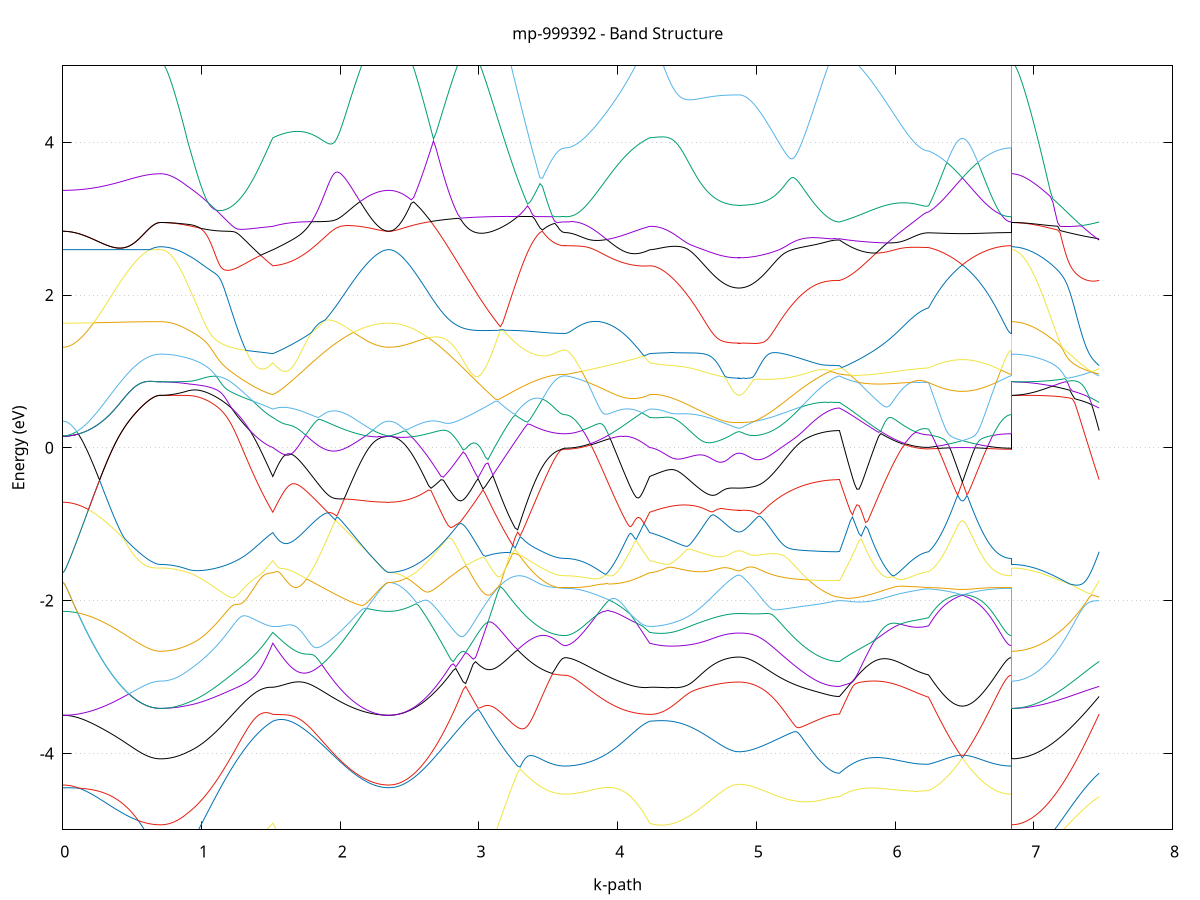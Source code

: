 set title 'mp-999392 - Band Structure'
set xlabel 'k-path'
set ylabel 'Energy (eV)'
set grid y
set yrange [-5:5]
set terminal png size 800,600
set output 'mp-999392_bands_gnuplot.png'
plot '-' using 1:2 with lines notitle, '-' using 1:2 with lines notitle, '-' using 1:2 with lines notitle, '-' using 1:2 with lines notitle, '-' using 1:2 with lines notitle, '-' using 1:2 with lines notitle, '-' using 1:2 with lines notitle, '-' using 1:2 with lines notitle, '-' using 1:2 with lines notitle, '-' using 1:2 with lines notitle, '-' using 1:2 with lines notitle, '-' using 1:2 with lines notitle, '-' using 1:2 with lines notitle, '-' using 1:2 with lines notitle, '-' using 1:2 with lines notitle, '-' using 1:2 with lines notitle, '-' using 1:2 with lines notitle, '-' using 1:2 with lines notitle, '-' using 1:2 with lines notitle, '-' using 1:2 with lines notitle, '-' using 1:2 with lines notitle, '-' using 1:2 with lines notitle, '-' using 1:2 with lines notitle, '-' using 1:2 with lines notitle, '-' using 1:2 with lines notitle, '-' using 1:2 with lines notitle, '-' using 1:2 with lines notitle, '-' using 1:2 with lines notitle, '-' using 1:2 with lines notitle, '-' using 1:2 with lines notitle, '-' using 1:2 with lines notitle, '-' using 1:2 with lines notitle, '-' using 1:2 with lines notitle, '-' using 1:2 with lines notitle, '-' using 1:2 with lines notitle, '-' using 1:2 with lines notitle
0.000000 -43.500739
0.005552 -43.500739
0.011105 -43.500739
0.016657 -43.500739
0.022209 -43.500739
0.027761 -43.500739
0.033314 -43.500839
0.038866 -43.500839
0.044418 -43.500839
0.049970 -43.500839
0.055523 -43.500839
0.061075 -43.500839
0.066627 -43.500939
0.072180 -43.500939
0.077732 -43.500939
0.083284 -43.501039
0.088836 -43.501039
0.094389 -43.501039
0.099941 -43.501039
0.105493 -43.501139
0.111045 -43.501139
0.116598 -43.501239
0.122150 -43.501239
0.127702 -43.501339
0.133255 -43.501339
0.138807 -43.501439
0.144359 -43.501439
0.149911 -43.501539
0.155464 -43.501539
0.161016 -43.501639
0.166568 -43.501639
0.172120 -43.501739
0.177673 -43.501839
0.183225 -43.501839
0.188777 -43.501939
0.194330 -43.502039
0.199882 -43.502039
0.205434 -43.502139
0.210986 -43.502239
0.216539 -43.502239
0.222091 -43.502339
0.227643 -43.502439
0.233195 -43.502539
0.238748 -43.502539
0.244300 -43.502639
0.249852 -43.502739
0.255405 -43.502839
0.260957 -43.502939
0.266509 -43.503039
0.272061 -43.503039
0.277614 -43.503139
0.283166 -43.503239
0.288718 -43.503339
0.294271 -43.503439
0.299823 -43.503539
0.305375 -43.503539
0.310927 -43.503639
0.316480 -43.503739
0.322032 -43.503839
0.327584 -43.503939
0.333136 -43.504039
0.338689 -43.504139
0.344241 -43.504239
0.349793 -43.504239
0.355346 -43.504339
0.360898 -43.504439
0.366450 -43.504539
0.372002 -43.504639
0.377555 -43.504739
0.383107 -43.504839
0.388659 -43.504839
0.394211 -43.504939
0.399764 -43.505039
0.405316 -43.505139
0.410868 -43.505239
0.416421 -43.505339
0.421973 -43.505439
0.427525 -43.505439
0.433077 -43.505539
0.438630 -43.505639
0.444182 -43.505739
0.449734 -43.505839
0.455286 -43.505839
0.460839 -43.505939
0.466391 -43.506039
0.471943 -43.506139
0.477496 -43.506139
0.483048 -43.506239
0.488600 -43.506339
0.494152 -43.506439
0.499705 -43.506439
0.505257 -43.506539
0.510809 -43.506639
0.516361 -43.506639
0.521914 -43.506739
0.527466 -43.506839
0.533018 -43.506839
0.538571 -43.506939
0.544123 -43.506939
0.549675 -43.507039
0.555227 -43.507039
0.560780 -43.507139
0.566332 -43.507139
0.571884 -43.507239
0.577436 -43.507239
0.582989 -43.507339
0.588541 -43.507339
0.594093 -43.507439
0.599646 -43.507439
0.605198 -43.507439
0.610750 -43.507539
0.616302 -43.507539
0.621855 -43.507539
0.627407 -43.507639
0.632959 -43.507639
0.638511 -43.507639
0.644064 -43.507739
0.649616 -43.507739
0.655168 -43.507739
0.660721 -43.507739
0.666273 -43.507739
0.671825 -43.507739
0.677377 -43.507839
0.682930 -43.507739
0.688482 -43.507839
0.694034 -43.507839
0.699586 -43.507839
0.705139 -43.507839
0.705139 -43.507839
0.714951 -43.507839
0.724762 -43.507839
0.734574 -43.507939
0.744386 -43.507939
0.754198 -43.508039
0.764010 -43.508239
0.773822 -43.508339
0.783634 -43.508439
0.793445 -43.508639
0.803257 -43.508839
0.813069 -43.509039
0.822881 -43.509339
0.832693 -43.509539
0.842505 -43.509839
0.852317 -43.510139
0.862129 -43.510439
0.871940 -43.510739
0.881752 -43.511139
0.891564 -43.511539
0.901376 -43.511939
0.901376 -43.511939
0.909437 -43.512139
0.917499 -43.512439
0.925560 -43.512839
0.933621 -43.513139
0.941682 -43.513439
0.949744 -43.513739
0.957805 -43.514139
0.965866 -43.514439
0.973928 -43.514839
0.981989 -43.515239
0.990050 -43.515539
0.998112 -43.515939
1.006173 -43.516339
1.014234 -43.516739
1.022296 -43.517139
1.030357 -43.517639
1.038418 -43.518039
1.046479 -43.518439
1.054541 -43.518939
1.062602 -43.519339
1.070663 -43.519839
1.078725 -43.520339
1.086786 -43.520839
1.094847 -43.521239
1.102909 -43.521739
1.110970 -43.522239
1.119031 -43.522839
1.127092 -43.523339
1.135154 -43.523839
1.143215 -43.524339
1.151276 -43.524939
1.159338 -43.525439
1.167399 -43.526039
1.175460 -43.526639
1.183522 -43.527139
1.191583 -43.527739
1.199644 -43.528339
1.207706 -43.528939
1.215767 -43.529539
1.223828 -43.530139
1.231889 -43.530839
1.239951 -43.531439
1.248012 -43.532039
1.256073 -43.532739
1.264135 -43.533339
1.272196 -43.534039
1.280257 -43.534639
1.288319 -43.535339
1.296380 -43.536039
1.304441 -43.536739
1.312502 -43.537339
1.320564 -43.538039
1.328625 -43.538739
1.336686 -43.539439
1.344748 -43.540239
1.352809 -43.540939
1.360870 -43.541639
1.368932 -43.542339
1.376993 -43.543039
1.385054 -43.543839
1.393115 -43.544539
1.401177 -43.545339
1.409238 -43.546039
1.417299 -43.546839
1.425361 -43.547539
1.433422 -43.548339
1.441483 -43.549039
1.449545 -43.549839
1.457606 -43.550639
1.465667 -43.551339
1.473729 -43.552139
1.481790 -43.552939
1.489851 -43.553639
1.497912 -43.554439
1.505974 -43.555239
1.514035 -43.556039
1.514035 -43.556039
1.522085 -43.555339
1.530136 -43.554739
1.538186 -43.554139
1.546237 -43.553439
1.554287 -43.552839
1.562338 -43.552139
1.570388 -43.551539
1.578439 -43.550839
1.586489 -43.550239
1.594539 -43.549539
1.602590 -43.548839
1.610640 -43.548139
1.618691 -43.547539
1.626741 -43.546839
1.634792 -43.546139
1.642842 -43.545439
1.650892 -43.544739
1.658943 -43.544039
1.666993 -43.543339
1.675044 -43.542639
1.683094 -43.541939
1.691145 -43.541239
1.699195 -43.540539
1.707245 -43.539839
1.715296 -43.539139
1.723346 -43.538439
1.731397 -43.537739
1.739447 -43.536939
1.747498 -43.536239
1.755548 -43.535539
1.763599 -43.534839
1.771649 -43.534139
1.779699 -43.533439
1.787750 -43.532739
1.795800 -43.532039
1.803851 -43.531339
1.811901 -43.530639
1.819952 -43.529939
1.828002 -43.529239
1.836052 -43.528539
1.844103 -43.527839
1.852153 -43.527139
1.860204 -43.526439
1.868254 -43.525739
1.876305 -43.525039
1.884355 -43.524339
1.892405 -43.523639
1.900456 -43.523039
1.908506 -43.522339
1.916557 -43.521639
1.924607 -43.521039
1.932658 -43.520339
1.940708 -43.519739
1.948759 -43.519039
1.956809 -43.518439
1.964859 -43.517839
1.972910 -43.517139
1.980960 -43.516539
1.989011 -43.515939
1.997061 -43.515339
2.005112 -43.514739
2.013162 -43.514239
2.021212 -43.513639
2.029263 -43.513039
2.037313 -43.512539
2.045364 -43.511939
2.053414 -43.511439
2.061465 -43.510939
2.069515 -43.510339
2.077565 -43.509839
2.085616 -43.509339
2.093666 -43.508939
2.101717 -43.508439
2.109767 -43.507939
2.117818 -43.507539
2.125868 -43.507039
2.133919 -43.506639
2.141969 -43.506239
2.150019 -43.505839
2.158070 -43.505439
2.166120 -43.505039
2.174171 -43.504739
2.182221 -43.504339
2.190272 -43.504039
2.198322 -43.503739
2.206372 -43.503439
2.214423 -43.503139
2.222473 -43.502839
2.230524 -43.502639
2.238574 -43.502339
2.246625 -43.502139
2.254675 -43.501939
2.262725 -43.501739
2.270776 -43.501639
2.278826 -43.501439
2.286877 -43.501339
2.294927 -43.501139
2.302978 -43.501039
2.311028 -43.500939
2.319079 -43.500839
2.327129 -43.500839
2.335179 -43.500739
2.343230 -43.500739
2.351280 -43.500739
2.351280 -43.500739
2.369124 -43.500839
2.386967 -43.500939
2.404811 -43.501239
2.422654 -43.501539
2.440498 -43.502039
2.458341 -43.502539
2.476185 -43.503239
2.494028 -43.503939
2.511872 -43.504839
2.529715 -43.505739
2.547558 -43.506739
2.565402 -43.507839
2.583245 -43.509039
2.601089 -43.510339
2.618932 -43.511639
2.636776 -43.513039
2.654619 -43.514539
2.672463 -43.516139
2.690306 -43.517739
2.708150 -43.519439
2.725993 -43.521139
2.743837 -43.522939
2.761680 -43.524739
2.779524 -43.526639
2.797367 -43.528539
2.815211 -43.530539
2.833054 -43.532539
2.850898 -43.534539
2.868741 -43.536639
2.886585 -43.538739
2.904428 -43.540839
2.922271 -43.542939
2.940115 -43.545039
2.957958 -43.547139
2.975802 -43.549239
2.993645 -43.551339
3.011489 -43.553539
3.029332 -43.555639
3.047176 -43.557739
3.065019 -43.559739
3.082863 -43.561839
3.100706 -43.563839
3.118550 -43.565839
3.136393 -43.567739
3.154237 -43.569739
3.172080 -43.571639
3.189924 -43.573439
3.207767 -43.575239
3.225611 -43.576939
3.243454 -43.578639
3.261297 -43.580239
3.279141 -43.581839
3.296984 -43.583339
3.314828 -43.584839
3.332671 -43.586139
3.350515 -43.587439
3.368358 -43.588739
3.386202 -43.589839
3.404045 -43.590939
3.421889 -43.591939
3.439732 -43.592839
3.457576 -43.593739
3.475419 -43.594439
3.493263 -43.595139
3.511106 -43.595739
3.528950 -43.596239
3.546793 -43.596639
3.564637 -43.596939
3.582480 -43.597139
3.600323 -43.597239
3.618167 -43.597339
3.618167 -43.597339
3.626228 -43.597239
3.634290 -43.597139
3.642351 -43.596939
3.650412 -43.596639
3.658473 -43.596239
3.666535 -43.595739
3.674596 -43.595139
3.682657 -43.594539
3.690719 -43.593739
3.698780 -43.592939
3.706841 -43.592039
3.714903 -43.591039
3.722964 -43.589939
3.731025 -43.588739
3.739087 -43.587539
3.747148 -43.586239
3.755209 -43.584939
3.763270 -43.583639
3.771332 -43.582439
3.779393 -43.581339
3.787454 -43.580539
3.795516 -43.579839
3.803577 -43.579439
3.811638 -43.579039
3.819700 -43.578739
3.827761 -43.578439
3.835822 -43.578139
3.843883 -43.577839
3.851945 -43.577539
3.860006 -43.577239
3.868067 -43.576939
3.876129 -43.576639
3.884190 -43.576339
3.892251 -43.576039
3.900313 -43.575739
3.908374 -43.575339
3.916435 -43.575039
3.924497 -43.574739
3.932558 -43.574339
3.940619 -43.574039
3.948680 -43.573639
3.956742 -43.573239
3.964803 -43.572839
3.972864 -43.572539
3.980926 -43.572139
3.988987 -43.571739
3.997048 -43.571239
4.005110 -43.570839
4.013171 -43.570439
4.021232 -43.570039
4.029293 -43.569539
4.037355 -43.569139
4.045416 -43.568639
4.053477 -43.568139
4.061539 -43.567639
4.069600 -43.567239
4.077661 -43.566739
4.085723 -43.566239
4.093784 -43.565739
4.101845 -43.565139
4.109906 -43.564639
4.117968 -43.564139
4.126029 -43.563639
4.134090 -43.563039
4.142152 -43.562539
4.150213 -43.561939
4.158274 -43.561339
4.166336 -43.560839
4.174397 -43.560239
4.182458 -43.559639
4.190520 -43.559039
4.198581 -43.558439
4.206642 -43.557839
4.214703 -43.557239
4.222765 -43.556639
4.230826 -43.556039
4.230826 -43.556039
4.247756 -43.555539
4.264685 -43.554639
4.281614 -43.553139
4.298544 -43.551239
4.315473 -43.548839
4.332403 -43.546039
4.349332 -43.542639
4.366262 -43.538839
4.383191 -43.534639
4.400121 -43.529939
4.417050 -43.524739
4.433980 -43.519139
4.450909 -43.513139
4.467839 -43.506739
4.484768 -43.499939
4.501697 -43.492739
4.518627 -43.485139
4.535556 -43.477139
4.552486 -43.468739
4.569415 -43.460139
4.586345 -43.451139
4.603274 -43.441839
4.620204 -43.432239
4.637133 -43.422339
4.654063 -43.412239
4.670992 -43.401839
4.687922 -43.391239
4.704851 -43.380539
4.721781 -43.369639
4.738710 -43.358539
4.755639 -43.347539
4.772569 -43.336539
4.789498 -43.325839
4.806428 -43.315839
4.823357 -43.307539
4.840287 -43.302039
4.857216 -43.299339
4.874146 -43.298639
4.874146 -43.298639
4.882201 -43.298739
4.890256 -43.299039
4.898311 -43.299639
4.906366 -43.300439
4.914421 -43.301739
4.922476 -43.303439
4.930531 -43.305839
4.938586 -43.308739
4.946641 -43.312139
4.954696 -43.315939
4.962751 -43.319939
4.970806 -43.324239
4.978861 -43.328539
4.986916 -43.332939
4.994971 -43.337439
5.003026 -43.341939
5.011081 -43.346439
5.019136 -43.351039
5.027191 -43.355539
5.035246 -43.360039
5.043301 -43.364539
5.051356 -43.369039
5.059411 -43.373539
5.067466 -43.378039
5.075521 -43.382439
5.083576 -43.386839
5.091631 -43.391139
5.099686 -43.395439
5.107741 -43.399739
5.115796 -43.404039
5.123851 -43.408239
5.131906 -43.412339
5.139962 -43.416439
5.148017 -43.420539
5.156072 -43.424539
5.164127 -43.428539
5.172182 -43.432439
5.180237 -43.436339
5.188292 -43.440139
5.196347 -43.443939
5.204402 -43.447639
5.212457 -43.451339
5.220512 -43.454939
5.228567 -43.458439
5.236622 -43.461939
5.244677 -43.465339
5.252732 -43.468739
5.260787 -43.472039
5.268842 -43.475239
5.276897 -43.478439
5.284952 -43.481539
5.293007 -43.484539
5.301062 -43.487539
5.309117 -43.490439
5.317172 -43.493239
5.325227 -43.496039
5.333282 -43.498739
5.341337 -43.501339
5.349392 -43.503939
5.357447 -43.506339
5.365502 -43.508739
5.373557 -43.511039
5.381612 -43.513339
5.389667 -43.515539
5.397722 -43.517639
5.405777 -43.519639
5.413832 -43.521539
5.421887 -43.523439
5.429942 -43.525239
5.437997 -43.526939
5.446052 -43.528539
5.454107 -43.530039
5.462162 -43.531539
5.470218 -43.532939
5.478273 -43.534239
5.486328 -43.535439
5.494383 -43.536539
5.502438 -43.537639
5.510493 -43.538639
5.518548 -43.539439
5.526603 -43.540239
5.534658 -43.541039
5.542713 -43.541639
5.550768 -43.542139
5.558823 -43.542639
5.566878 -43.543039
5.574933 -43.543339
5.582988 -43.543539
5.591043 -43.543639
5.599098 -43.543739
5.599098 -43.543739
5.614776 -43.545139
5.630454 -43.546539
5.646131 -43.547939
5.661809 -43.549339
5.677487 -43.550739
5.693165 -43.552139
5.708843 -43.553439
5.724521 -43.554839
5.740198 -43.556239
5.755876 -43.557539
5.771554 -43.558839
5.787232 -43.560139
5.802910 -43.561439
5.818588 -43.562639
5.834265 -43.563839
5.849943 -43.565039
5.865621 -43.566239
5.881299 -43.567339
5.896977 -43.568439
5.912655 -43.569539
5.928332 -43.570639
5.944010 -43.571639
5.959688 -43.572539
5.975366 -43.573539
5.991044 -43.574439
6.006722 -43.575239
6.022399 -43.576139
6.038077 -43.576939
6.053755 -43.577739
6.069433 -43.578639
6.085111 -43.579839
6.100788 -43.581739
6.116466 -43.584439
6.132144 -43.587239
6.147822 -43.589739
6.163500 -43.591939
6.179178 -43.593739
6.194855 -43.595139
6.210533 -43.596139
6.226211 -43.596739
6.241889 -43.596939
6.241889 -43.596939
6.247407 -43.596839
6.252924 -43.596839
6.258442 -43.596839
6.263960 -43.596739
6.269478 -43.596739
6.274995 -43.596639
6.280513 -43.596639
6.286031 -43.596539
6.291549 -43.596539
6.297066 -43.596439
6.302584 -43.596439
6.308102 -43.596339
6.313619 -43.596339
6.319137 -43.596239
6.324655 -43.596239
6.330173 -43.596239
6.335690 -43.596139
6.341208 -43.596139
6.346726 -43.596039
6.352244 -43.596039
6.357761 -43.595939
6.363279 -43.595939
6.368797 -43.595839
6.374314 -43.595839
6.379832 -43.595739
6.385350 -43.595739
6.390868 -43.595639
6.396385 -43.595639
6.401903 -43.595639
6.407421 -43.595539
6.412939 -43.595539
6.418456 -43.595539
6.423974 -43.595439
6.429492 -43.595439
6.435009 -43.595439
6.440527 -43.595339
6.446045 -43.595339
6.451563 -43.595339
6.457080 -43.595339
6.462598 -43.595339
6.468116 -43.595339
6.473634 -43.595339
6.479151 -43.595339
6.484669 -43.595339
6.490187 -43.595339
6.495704 -43.595339
6.501222 -43.595339
6.506740 -43.595339
6.512258 -43.595339
6.517775 -43.595339
6.523293 -43.595339
6.528811 -43.595339
6.534329 -43.595439
6.539846 -43.595439
6.545364 -43.595439
6.550882 -43.595439
6.556399 -43.595539
6.561917 -43.595539
6.567435 -43.595539
6.572953 -43.595639
6.578470 -43.595639
6.583988 -43.595739
6.589506 -43.595739
6.595024 -43.595839
6.600541 -43.595839
6.606059 -43.595939
6.611577 -43.595939
6.617095 -43.595939
6.622612 -43.596039
6.628130 -43.596039
6.633648 -43.596139
6.639165 -43.596139
6.644683 -43.596239
6.650201 -43.596239
6.655719 -43.596339
6.661236 -43.596339
6.666754 -43.596439
6.672272 -43.596439
6.677790 -43.596539
6.683307 -43.596539
6.688825 -43.596639
6.694343 -43.596639
6.699860 -43.596739
6.705378 -43.596739
6.710896 -43.596739
6.716414 -43.596839
6.721931 -43.596839
6.727449 -43.596939
6.732967 -43.596939
6.738485 -43.596939
6.744002 -43.597039
6.749520 -43.597039
6.755038 -43.597039
6.760555 -43.597139
6.766073 -43.597139
6.771591 -43.597139
6.777109 -43.597139
6.782626 -43.597239
6.788144 -43.597239
6.793662 -43.597239
6.799180 -43.597239
6.804697 -43.597239
6.810215 -43.597239
6.815733 -43.597339
6.821250 -43.597339
6.826768 -43.597339
6.832286 -43.597339
6.837804 -43.597339
6.837804 -43.507839
6.855399 -43.507839
6.872995 -43.507939
6.890591 -43.508139
6.908186 -43.508339
6.925782 -43.508639
6.943378 -43.509039
6.960973 -43.509439
6.978569 -43.509939
6.996165 -43.510439
7.013760 -43.511139
7.031356 -43.511739
7.048951 -43.512539
7.066547 -43.513339
7.084143 -43.514139
7.101738 -43.515039
7.119334 -43.516039
7.136930 -43.517039
7.154525 -43.518139
7.172121 -43.519239
7.189717 -43.520439
7.207312 -43.521639
7.224908 -43.522939
7.242504 -43.524239
7.260099 -43.525539
7.277695 -43.526939
7.295291 -43.528339
7.312886 -43.529839
7.330482 -43.531239
7.348077 -43.532739
7.365673 -43.534239
7.383269 -43.535839
7.400864 -43.537339
7.418460 -43.538939
7.436056 -43.540539
7.453651 -43.542139
7.471247 -43.543739
e
0.000000 -43.500739
0.005552 -43.500739
0.011105 -43.500739
0.016657 -43.500739
0.022209 -43.500739
0.027761 -43.500739
0.033314 -43.500739
0.038866 -43.500839
0.044418 -43.500839
0.049970 -43.500839
0.055523 -43.500839
0.061075 -43.500839
0.066627 -43.500939
0.072180 -43.500939
0.077732 -43.500939
0.083284 -43.501039
0.088836 -43.501039
0.094389 -43.501039
0.099941 -43.501039
0.105493 -43.501139
0.111045 -43.501139
0.116598 -43.501239
0.122150 -43.501239
0.127702 -43.501339
0.133255 -43.501339
0.138807 -43.501439
0.144359 -43.501439
0.149911 -43.501539
0.155464 -43.501539
0.161016 -43.501639
0.166568 -43.501639
0.172120 -43.501739
0.177673 -43.501839
0.183225 -43.501839
0.188777 -43.501939
0.194330 -43.502039
0.199882 -43.502039
0.205434 -43.502139
0.210986 -43.502239
0.216539 -43.502239
0.222091 -43.502339
0.227643 -43.502439
0.233195 -43.502539
0.238748 -43.502539
0.244300 -43.502639
0.249852 -43.502739
0.255405 -43.502839
0.260957 -43.502939
0.266509 -43.503039
0.272061 -43.503039
0.277614 -43.503139
0.283166 -43.503239
0.288718 -43.503339
0.294271 -43.503439
0.299823 -43.503539
0.305375 -43.503539
0.310927 -43.503639
0.316480 -43.503739
0.322032 -43.503839
0.327584 -43.503939
0.333136 -43.504039
0.338689 -43.504139
0.344241 -43.504239
0.349793 -43.504239
0.355346 -43.504339
0.360898 -43.504439
0.366450 -43.504539
0.372002 -43.504639
0.377555 -43.504739
0.383107 -43.504839
0.388659 -43.504839
0.394211 -43.504939
0.399764 -43.505039
0.405316 -43.505139
0.410868 -43.505239
0.416421 -43.505339
0.421973 -43.505439
0.427525 -43.505439
0.433077 -43.505539
0.438630 -43.505639
0.444182 -43.505739
0.449734 -43.505839
0.455286 -43.505839
0.460839 -43.505939
0.466391 -43.506039
0.471943 -43.506139
0.477496 -43.506139
0.483048 -43.506239
0.488600 -43.506339
0.494152 -43.506439
0.499705 -43.506439
0.505257 -43.506539
0.510809 -43.506639
0.516361 -43.506639
0.521914 -43.506739
0.527466 -43.506839
0.533018 -43.506839
0.538571 -43.506939
0.544123 -43.506939
0.549675 -43.507039
0.555227 -43.507039
0.560780 -43.507139
0.566332 -43.507139
0.571884 -43.507239
0.577436 -43.507239
0.582989 -43.507339
0.588541 -43.507339
0.594093 -43.507439
0.599646 -43.507439
0.605198 -43.507439
0.610750 -43.507539
0.616302 -43.507539
0.621855 -43.507539
0.627407 -43.507639
0.632959 -43.507639
0.638511 -43.507639
0.644064 -43.507739
0.649616 -43.507739
0.655168 -43.507739
0.660721 -43.507739
0.666273 -43.507739
0.671825 -43.507739
0.677377 -43.507839
0.682930 -43.507739
0.688482 -43.507839
0.694034 -43.507839
0.699586 -43.507839
0.705139 -43.507839
0.705139 -43.507839
0.714951 -43.507739
0.724762 -43.507539
0.734574 -43.507139
0.744386 -43.506539
0.754198 -43.505839
0.764010 -43.504939
0.773822 -43.503839
0.783634 -43.502639
0.793445 -43.501239
0.803257 -43.499739
0.813069 -43.498039
0.822881 -43.496239
0.832693 -43.494139
0.842505 -43.492039
0.852317 -43.489739
0.862129 -43.487239
0.871940 -43.484639
0.881752 -43.481939
0.891564 -43.478939
0.901376 -43.475939
0.901376 -43.475939
0.909437 -43.473639
0.917499 -43.471239
0.925560 -43.468839
0.933621 -43.466339
0.941682 -43.463739
0.949744 -43.461139
0.957805 -43.458339
0.965866 -43.455639
0.973928 -43.452739
0.981989 -43.449839
0.990050 -43.446839
0.998112 -43.443739
1.006173 -43.440639
1.014234 -43.437439
1.022296 -43.434139
1.030357 -43.430839
1.038418 -43.427439
1.046479 -43.423939
1.054541 -43.420439
1.062602 -43.416939
1.070663 -43.413239
1.078725 -43.409539
1.086786 -43.405839
1.094847 -43.402039
1.102909 -43.398239
1.110970 -43.394339
1.119031 -43.390339
1.127092 -43.386339
1.135154 -43.382339
1.143215 -43.378239
1.151276 -43.374039
1.159338 -43.369839
1.167399 -43.365639
1.175460 -43.361339
1.183522 -43.357039
1.191583 -43.352739
1.199644 -43.348339
1.207706 -43.343839
1.215767 -43.339439
1.223828 -43.334939
1.231889 -43.330339
1.239951 -43.325839
1.248012 -43.321239
1.256073 -43.316639
1.264135 -43.312039
1.272196 -43.308839
1.280257 -43.308839
1.288319 -43.308839
1.296380 -43.308939
1.304441 -43.308939
1.312502 -43.309039
1.320564 -43.309139
1.328625 -43.309339
1.336686 -43.309539
1.344748 -43.309739
1.352809 -43.310139
1.360870 -43.310539
1.368932 -43.311239
1.376993 -43.312039
1.385054 -43.313139
1.393115 -43.314539
1.401177 -43.316439
1.409238 -43.318839
1.417299 -43.321639
1.425361 -43.324839
1.433422 -43.328439
1.441483 -43.332339
1.449545 -43.336439
1.457606 -43.340639
1.465667 -43.345039
1.473729 -43.349439
1.481790 -43.354039
1.489851 -43.358539
1.497912 -43.363139
1.505974 -43.367739
1.514035 -43.372439
1.514035 -43.372439
1.522085 -43.367539
1.530136 -43.362739
1.538186 -43.357939
1.546237 -43.353239
1.554287 -43.348539
1.562338 -43.344039
1.570388 -43.339639
1.578439 -43.335439
1.586489 -43.331539
1.594539 -43.328039
1.602590 -43.325039
1.610640 -43.322639
1.618691 -43.320739
1.626741 -43.319439
1.634792 -43.318639
1.642842 -43.318139
1.650892 -43.318039
1.658943 -43.318139
1.666993 -43.318439
1.675044 -43.318839
1.683094 -43.319339
1.691145 -43.320039
1.699195 -43.320639
1.707245 -43.321439
1.715296 -43.322239
1.723346 -43.323039
1.731397 -43.323839
1.739447 -43.324739
1.747498 -43.325639
1.755548 -43.326639
1.763599 -43.327539
1.771649 -43.328539
1.779699 -43.329539
1.787750 -43.330539
1.795800 -43.331539
1.803851 -43.332639
1.811901 -43.334339
1.819952 -43.338639
1.828002 -43.343039
1.836052 -43.347339
1.844103 -43.351639
1.852153 -43.355839
1.860204 -43.360039
1.868254 -43.364139
1.876305 -43.368339
1.884355 -43.372339
1.892405 -43.376439
1.900456 -43.380339
1.908506 -43.384339
1.916557 -43.388239
1.924607 -43.392039
1.932658 -43.395839
1.940708 -43.399539
1.948759 -43.403239
1.956809 -43.406839
1.964859 -43.410439
1.972910 -43.413939
1.980960 -43.417439
1.989011 -43.420839
1.997061 -43.424139
2.005112 -43.427439
2.013162 -43.430639
2.021212 -43.433839
2.029263 -43.436939
2.037313 -43.439939
2.045364 -43.442939
2.053414 -43.445839
2.061465 -43.448639
2.069515 -43.451439
2.077565 -43.454139
2.085616 -43.456739
2.093666 -43.459339
2.101717 -43.461839
2.109767 -43.464239
2.117818 -43.466539
2.125868 -43.468839
2.133919 -43.471039
2.141969 -43.473139
2.150019 -43.475239
2.158070 -43.477239
2.166120 -43.479139
2.174171 -43.480939
2.182221 -43.482639
2.190272 -43.484339
2.198322 -43.485939
2.206372 -43.487439
2.214423 -43.488839
2.222473 -43.490239
2.230524 -43.491439
2.238574 -43.492639
2.246625 -43.493739
2.254675 -43.494839
2.262725 -43.495739
2.270776 -43.496639
2.278826 -43.497339
2.286877 -43.498139
2.294927 -43.498739
2.302978 -43.499239
2.311028 -43.499739
2.319079 -43.500039
2.327129 -43.500339
2.335179 -43.500539
2.343230 -43.500739
2.351280 -43.500739
2.351280 -43.500739
2.369124 -43.500439
2.386967 -43.499639
2.404811 -43.498339
2.422654 -43.496439
2.440498 -43.494039
2.458341 -43.491039
2.476185 -43.487639
2.494028 -43.483639
2.511872 -43.479139
2.529715 -43.474139
2.547558 -43.468639
2.565402 -43.462639
2.583245 -43.456239
2.601089 -43.449339
2.618932 -43.441939
2.636776 -43.434239
2.654619 -43.426039
2.672463 -43.417439
2.690306 -43.408439
2.708150 -43.399039
2.725993 -43.389339
2.743837 -43.379339
2.761680 -43.368939
2.779524 -43.358239
2.797367 -43.347339
2.815211 -43.344339
2.833054 -43.341739
2.850898 -43.339139
2.868741 -43.336439
2.886585 -43.333639
2.904428 -43.330839
2.922271 -43.328039
2.940115 -43.325139
2.957958 -43.322239
2.975802 -43.319339
2.993645 -43.316339
3.011489 -43.313439
3.029332 -43.321939
3.047176 -43.334739
3.065019 -43.347539
3.082863 -43.360239
3.100706 -43.372739
3.118550 -43.385039
3.136393 -43.397139
3.154237 -43.409139
3.172080 -43.420739
3.189924 -43.432139
3.207767 -43.443339
3.225611 -43.454139
3.243454 -43.464539
3.261297 -43.474739
3.279141 -43.484439
3.296984 -43.493839
3.314828 -43.502839
3.332671 -43.511339
3.350515 -43.519539
3.368358 -43.527139
3.386202 -43.534339
3.404045 -43.541039
3.421889 -43.547339
3.439732 -43.553039
3.457576 -43.558239
3.475419 -43.562939
3.493263 -43.567039
3.511106 -43.570639
3.528950 -43.573739
3.546793 -43.576239
3.564637 -43.578239
3.582480 -43.579639
3.600323 -43.580439
3.618167 -43.580739
3.618167 -43.580739
3.626228 -43.580739
3.634290 -43.580739
3.642351 -43.580739
3.650412 -43.580639
3.658473 -43.580639
3.666535 -43.580539
3.674596 -43.580539
3.682657 -43.580439
3.690719 -43.580339
3.698780 -43.580239
3.706841 -43.580139
3.714903 -43.579939
3.722964 -43.579839
3.731025 -43.579639
3.739087 -43.579439
3.747148 -43.579239
3.755209 -43.578939
3.763270 -43.578539
3.771332 -43.577939
3.779393 -43.577139
3.787454 -43.575939
3.795516 -43.574439
3.803577 -43.572739
3.811638 -43.570839
3.819700 -43.568739
3.827761 -43.566639
3.835822 -43.564339
3.843883 -43.562039
3.851945 -43.559639
3.860006 -43.557039
3.868067 -43.554439
3.876129 -43.551739
3.884190 -43.549039
3.892251 -43.546139
3.900313 -43.543239
3.908374 -43.540239
3.916435 -43.537139
3.924497 -43.534039
3.932558 -43.530739
3.940619 -43.527439
3.948680 -43.524139
3.956742 -43.520639
3.964803 -43.517139
3.972864 -43.513639
3.980926 -43.509939
3.988987 -43.506239
3.997048 -43.502539
4.005110 -43.498639
4.013171 -43.494739
4.021232 -43.490839
4.029293 -43.486839
4.037355 -43.482739
4.045416 -43.478639
4.053477 -43.474439
4.061539 -43.470239
4.069600 -43.465939
4.077661 -43.461639
4.085723 -43.457239
4.093784 -43.452839
4.101845 -43.448339
4.109906 -43.443839
4.117968 -43.439239
4.126029 -43.434639
4.134090 -43.430039
4.142152 -43.425339
4.150213 -43.420639
4.158274 -43.415939
4.166336 -43.411139
4.174397 -43.406339
4.182458 -43.401539
4.190520 -43.396739
4.198581 -43.391839
4.206642 -43.387039
4.214703 -43.382139
4.222765 -43.377239
4.230826 -43.372439
4.230826 -43.372439
4.247756 -43.370539
4.264685 -43.368739
4.281614 -43.366739
4.298544 -43.364739
4.315473 -43.362639
4.332403 -43.360539
4.349332 -43.358339
4.366262 -43.356139
4.383191 -43.353839
4.400121 -43.351439
4.417050 -43.349039
4.433980 -43.346639
4.450909 -43.344139
4.467839 -43.341539
4.484768 -43.338939
4.501697 -43.336339
4.518627 -43.333739
4.535556 -43.331039
4.552486 -43.328239
4.569415 -43.325539
4.586345 -43.322839
4.603274 -43.320039
4.620204 -43.317339
4.637133 -43.314639
4.654063 -43.311939
4.670992 -43.309239
4.687922 -43.306639
4.704851 -43.304139
4.721781 -43.301739
4.738710 -43.299439
4.755639 -43.297239
4.772569 -43.295039
4.789498 -43.292839
4.806428 -43.290239
4.823357 -43.286339
4.840287 -43.280139
4.857216 -43.272739
4.874146 -43.268839
4.874146 -43.268839
4.882201 -43.269639
4.890256 -43.271839
4.898311 -43.274739
4.906366 -43.277939
4.914421 -43.281039
4.922476 -43.283839
4.930531 -43.286239
4.938586 -43.288039
4.946641 -43.289439
4.954696 -43.290539
4.962751 -43.291439
4.970806 -43.292139
4.978861 -43.292639
4.986916 -43.293239
4.994971 -43.293639
5.003026 -43.294139
5.011081 -43.294539
5.019136 -43.294939
5.027191 -43.295239
5.035246 -43.295639
5.043301 -43.296039
5.051356 -43.296339
5.059411 -43.296739
5.067466 -43.297039
5.075521 -43.297439
5.083576 -43.297739
5.091631 -43.298139
5.099686 -43.298439
5.107741 -43.298839
5.115796 -43.299139
5.123851 -43.299439
5.131906 -43.299739
5.139962 -43.300139
5.148017 -43.300439
5.156072 -43.300739
5.164127 -43.301039
5.172182 -43.301339
5.180237 -43.301639
5.188292 -43.301939
5.196347 -43.302139
5.204402 -43.302439
5.212457 -43.302739
5.220512 -43.302939
5.228567 -43.303239
5.236622 -43.303439
5.244677 -43.303739
5.252732 -43.303939
5.260787 -43.304139
5.268842 -43.304339
5.276897 -43.304539
5.284952 -43.304739
5.293007 -43.304939
5.301062 -43.305139
5.309117 -43.305239
5.317172 -43.305439
5.325227 -43.305539
5.333282 -43.305739
5.341337 -43.305839
5.349392 -43.305939
5.357447 -43.306039
5.365502 -43.306139
5.373557 -43.306239
5.381612 -43.306339
5.389667 -43.306339
5.397722 -43.306439
5.405777 -43.306539
5.413832 -43.306539
5.421887 -43.306539
5.429942 -43.306639
5.437997 -43.306639
5.446052 -43.306639
5.454107 -43.306639
5.462162 -43.306639
5.470218 -43.306639
5.478273 -43.306639
5.486328 -43.306639
5.494383 -43.306639
5.502438 -43.306539
5.510493 -43.306539
5.518548 -43.306539
5.526603 -43.306539
5.534658 -43.306439
5.542713 -43.306439
5.550768 -43.306439
5.558823 -43.306339
5.566878 -43.306339
5.574933 -43.306339
5.582988 -43.306339
5.591043 -43.306339
5.599098 -43.306339
5.599098 -43.306339
5.614776 -43.317539
5.630454 -43.328739
5.646131 -43.339839
5.661809 -43.351039
5.677487 -43.362039
5.693165 -43.372939
5.708843 -43.383839
5.724521 -43.394539
5.740198 -43.405139
5.755876 -43.415539
5.771554 -43.425839
5.787232 -43.435939
5.802910 -43.445839
5.818588 -43.455539
5.834265 -43.465039
5.849943 -43.474239
5.865621 -43.483239
5.881299 -43.491939
5.896977 -43.500339
5.912655 -43.508439
5.928332 -43.516239
5.944010 -43.523839
5.959688 -43.530939
5.975366 -43.537839
5.991044 -43.544339
6.006722 -43.550439
6.022399 -43.556239
6.038077 -43.561539
6.053755 -43.566539
6.069433 -43.570939
6.085111 -43.574639
6.100788 -43.577139
6.116466 -43.578439
6.132144 -43.579239
6.147822 -43.579839
6.163500 -43.580239
6.179178 -43.580539
6.194855 -43.580839
6.210533 -43.581039
6.226211 -43.581139
6.241889 -43.581139
6.241889 -43.581139
6.247407 -43.581239
6.252924 -43.581239
6.258442 -43.581339
6.263960 -43.581339
6.269478 -43.581439
6.274995 -43.581439
6.280513 -43.581439
6.286031 -43.581539
6.291549 -43.581539
6.297066 -43.581639
6.302584 -43.581639
6.308102 -43.581739
6.313619 -43.581739
6.319137 -43.581839
6.324655 -43.581839
6.330173 -43.581939
6.335690 -43.581939
6.341208 -43.582039
6.346726 -43.582039
6.352244 -43.582139
6.357761 -43.582139
6.363279 -43.582239
6.368797 -43.582239
6.374314 -43.582339
6.379832 -43.582339
6.385350 -43.582439
6.390868 -43.582439
6.396385 -43.582439
6.401903 -43.582539
6.407421 -43.582539
6.412939 -43.582639
6.418456 -43.582639
6.423974 -43.582639
6.429492 -43.582739
6.435009 -43.582739
6.440527 -43.582739
6.446045 -43.582739
6.451563 -43.582739
6.457080 -43.582839
6.462598 -43.582839
6.468116 -43.582839
6.473634 -43.582839
6.479151 -43.582839
6.484669 -43.582839
6.490187 -43.582839
6.495704 -43.582839
6.501222 -43.582839
6.506740 -43.582839
6.512258 -43.582839
6.517775 -43.582739
6.523293 -43.582739
6.528811 -43.582739
6.534329 -43.582739
6.539846 -43.582739
6.545364 -43.582639
6.550882 -43.582639
6.556399 -43.582639
6.561917 -43.582539
6.567435 -43.582539
6.572953 -43.582539
6.578470 -43.582439
6.583988 -43.582439
6.589506 -43.582339
6.595024 -43.582339
6.600541 -43.582339
6.606059 -43.582239
6.611577 -43.582239
6.617095 -43.582139
6.622612 -43.582139
6.628130 -43.582039
6.633648 -43.582039
6.639165 -43.581939
6.644683 -43.581939
6.650201 -43.581839
6.655719 -43.581839
6.661236 -43.581739
6.666754 -43.581739
6.672272 -43.581639
6.677790 -43.581639
6.683307 -43.581539
6.688825 -43.581539
6.694343 -43.581439
6.699860 -43.581439
6.705378 -43.581339
6.710896 -43.581339
6.716414 -43.581239
6.721931 -43.581239
6.727449 -43.581239
6.732967 -43.581139
6.738485 -43.581139
6.744002 -43.581039
6.749520 -43.581039
6.755038 -43.581039
6.760555 -43.580939
6.766073 -43.580939
6.771591 -43.580939
6.777109 -43.580939
6.782626 -43.580839
6.788144 -43.580839
6.793662 -43.580839
6.799180 -43.580839
6.804697 -43.580839
6.810215 -43.580839
6.815733 -43.580839
6.821250 -43.580739
6.826768 -43.580739
6.832286 -43.580739
6.837804 -43.580739
6.837804 -43.507839
6.855399 -43.507539
6.872995 -43.506739
6.890591 -43.505439
6.908186 -43.503639
6.925782 -43.501339
6.943378 -43.498439
6.960973 -43.495139
6.978569 -43.491239
6.996165 -43.486939
7.013760 -43.482039
7.031356 -43.476739
7.048951 -43.471039
7.066547 -43.464739
7.084143 -43.458139
7.101738 -43.451039
7.119334 -43.443439
7.136930 -43.435539
7.154525 -43.427239
7.172121 -43.418539
7.189717 -43.409439
7.207312 -43.400139
7.224908 -43.390339
7.242504 -43.380339
7.260099 -43.370039
7.277695 -43.359439
7.295291 -43.348739
7.312886 -43.337639
7.330482 -43.326439
7.348077 -43.315039
7.365673 -43.303539
7.383269 -43.300139
7.400864 -43.299639
7.418460 -43.299139
7.436056 -43.298639
7.453651 -43.298139
7.471247 -43.306339
e
0.000000 -43.381339
0.005552 -43.381339
0.011105 -43.381339
0.016657 -43.381239
0.022209 -43.381239
0.027761 -43.381139
0.033314 -43.381039
0.038866 -43.380939
0.044418 -43.380739
0.049970 -43.380639
0.055523 -43.380439
0.061075 -43.380239
0.066627 -43.380139
0.072180 -43.379839
0.077732 -43.379639
0.083284 -43.379439
0.088836 -43.379139
0.094389 -43.378839
0.099941 -43.378539
0.105493 -43.378239
0.111045 -43.377939
0.116598 -43.377539
0.122150 -43.377239
0.127702 -43.376839
0.133255 -43.376439
0.138807 -43.376039
0.144359 -43.375639
0.149911 -43.375139
0.155464 -43.374739
0.161016 -43.374239
0.166568 -43.373739
0.172120 -43.373239
0.177673 -43.372739
0.183225 -43.372239
0.188777 -43.371739
0.194330 -43.371139
0.199882 -43.370639
0.205434 -43.370039
0.210986 -43.369439
0.216539 -43.368839
0.222091 -43.368239
0.227643 -43.367539
0.233195 -43.366939
0.238748 -43.366239
0.244300 -43.365639
0.249852 -43.364939
0.255405 -43.364239
0.260957 -43.363539
0.266509 -43.362839
0.272061 -43.362139
0.277614 -43.361439
0.283166 -43.360639
0.288718 -43.359939
0.294271 -43.359139
0.299823 -43.358439
0.305375 -43.357639
0.310927 -43.356839
0.316480 -43.356039
0.322032 -43.355239
0.327584 -43.354439
0.333136 -43.353639
0.338689 -43.352839
0.344241 -43.352039
0.349793 -43.351239
0.355346 -43.350339
0.360898 -43.349539
0.366450 -43.348739
0.372002 -43.347839
0.377555 -43.347039
0.383107 -43.346139
0.388659 -43.345339
0.394211 -43.344539
0.399764 -43.343639
0.405316 -43.342839
0.410868 -43.341939
0.416421 -43.341139
0.421973 -43.340239
0.427525 -43.339439
0.433077 -43.338539
0.438630 -43.337739
0.444182 -43.336939
0.449734 -43.336039
0.455286 -43.335239
0.460839 -43.334439
0.466391 -43.333639
0.471943 -43.332839
0.477496 -43.332039
0.483048 -43.331239
0.488600 -43.330439
0.494152 -43.329639
0.499705 -43.328939
0.505257 -43.328139
0.510809 -43.327439
0.516361 -43.326639
0.521914 -43.325939
0.527466 -43.325239
0.533018 -43.324539
0.538571 -43.323939
0.544123 -43.323239
0.549675 -43.322539
0.555227 -43.321939
0.560780 -43.321339
0.566332 -43.320739
0.571884 -43.320139
0.577436 -43.319539
0.582989 -43.319039
0.588541 -43.318539
0.594093 -43.318039
0.599646 -43.317539
0.605198 -43.317039
0.610750 -43.316639
0.616302 -43.316239
0.621855 -43.315839
0.627407 -43.315439
0.632959 -43.315139
0.638511 -43.314739
0.644064 -43.314439
0.649616 -43.314239
0.655168 -43.313939
0.660721 -43.313739
0.666273 -43.313539
0.671825 -43.313339
0.677377 -43.313239
0.682930 -43.313039
0.688482 -43.312939
0.694034 -43.312939
0.699586 -43.312839
0.705139 -43.312839
0.705139 -43.312839
0.714951 -43.312839
0.724762 -43.312839
0.734574 -43.312839
0.744386 -43.312739
0.754198 -43.312739
0.764010 -43.312639
0.773822 -43.312539
0.783634 -43.312539
0.793445 -43.312439
0.803257 -43.312339
0.813069 -43.312139
0.822881 -43.312039
0.832693 -43.311939
0.842505 -43.311739
0.852317 -43.311639
0.862129 -43.311439
0.871940 -43.311239
0.881752 -43.311039
0.891564 -43.310839
0.901376 -43.310639
0.901376 -43.310639
0.909437 -43.310539
0.917499 -43.310339
0.925560 -43.310239
0.933621 -43.310139
0.941682 -43.310039
0.949744 -43.309939
0.957805 -43.309839
0.965866 -43.309739
0.973928 -43.309639
0.981989 -43.309539
0.990050 -43.309439
0.998112 -43.309339
1.006173 -43.309339
1.014234 -43.309239
1.022296 -43.309239
1.030357 -43.309139
1.038418 -43.309139
1.046479 -43.309039
1.054541 -43.309039
1.062602 -43.309039
1.070663 -43.309039
1.078725 -43.308939
1.086786 -43.308939
1.094847 -43.308939
1.102909 -43.308939
1.110970 -43.308939
1.119031 -43.308939
1.127092 -43.308839
1.135154 -43.308839
1.143215 -43.308839
1.151276 -43.308839
1.159338 -43.308839
1.167399 -43.308839
1.175460 -43.308839
1.183522 -43.308839
1.191583 -43.308839
1.199644 -43.308839
1.207706 -43.308839
1.215767 -43.308839
1.223828 -43.308839
1.231889 -43.308839
1.239951 -43.308839
1.248012 -43.308839
1.256073 -43.308839
1.264135 -43.308839
1.272196 -43.307339
1.280257 -43.302639
1.288319 -43.297939
1.296380 -43.293239
1.304441 -43.288539
1.312502 -43.283839
1.320564 -43.279139
1.328625 -43.274439
1.336686 -43.269639
1.344748 -43.265039
1.352809 -43.265739
1.360870 -43.270039
1.368932 -43.274139
1.376993 -43.278039
1.385054 -43.281639
1.393115 -43.284939
1.401177 -43.287739
1.409238 -43.290139
1.417299 -43.292039
1.425361 -43.293439
1.433422 -43.294539
1.441483 -43.295239
1.449545 -43.295739
1.457606 -43.296139
1.465667 -43.296339
1.473729 -43.296439
1.481790 -43.296339
1.489851 -43.296339
1.497912 -43.296139
1.505974 -43.295939
1.514035 -43.295739
1.514035 -43.295739
1.522085 -43.296039
1.530136 -43.296339
1.538186 -43.296539
1.546237 -43.296739
1.554287 -43.296839
1.562338 -43.296839
1.570388 -43.296639
1.578439 -43.296339
1.586489 -43.295739
1.594539 -43.294739
1.602590 -43.293239
1.610640 -43.291239
1.618691 -43.288639
1.626741 -43.285539
1.634792 -43.281939
1.642842 -43.277939
1.650892 -43.273739
1.658943 -43.269239
1.666993 -43.264639
1.675044 -43.259939
1.683094 -43.262239
1.691145 -43.266639
1.699195 -43.271139
1.707245 -43.275639
1.715296 -43.280139
1.723346 -43.284739
1.731397 -43.289339
1.739447 -43.293839
1.747498 -43.298439
1.755548 -43.302939
1.763599 -43.307539
1.771649 -43.312039
1.779699 -43.316539
1.787750 -43.321039
1.795800 -43.325439
1.803851 -43.329939
1.811901 -43.333639
1.819952 -43.334639
1.828002 -43.335739
1.836052 -43.336739
1.844103 -43.337839
1.852153 -43.338939
1.860204 -43.339939
1.868254 -43.341039
1.876305 -43.342139
1.884355 -43.343139
1.892405 -43.344239
1.900456 -43.345239
1.908506 -43.346339
1.916557 -43.347439
1.924607 -43.348439
1.932658 -43.349439
1.940708 -43.350539
1.948759 -43.351539
1.956809 -43.352539
1.964859 -43.353539
1.972910 -43.354539
1.980960 -43.355539
1.989011 -43.356539
1.997061 -43.357539
2.005112 -43.358439
2.013162 -43.359439
2.021212 -43.360339
2.029263 -43.361239
2.037313 -43.362139
2.045364 -43.363039
2.053414 -43.363939
2.061465 -43.364839
2.069515 -43.365639
2.077565 -43.366439
2.085616 -43.367239
2.093666 -43.368039
2.101717 -43.368839
2.109767 -43.369639
2.117818 -43.370339
2.125868 -43.371039
2.133919 -43.371739
2.141969 -43.372439
2.150019 -43.373039
2.158070 -43.373639
2.166120 -43.374239
2.174171 -43.374839
2.182221 -43.375439
2.190272 -43.375939
2.198322 -43.376439
2.206372 -43.376939
2.214423 -43.377439
2.222473 -43.377839
2.230524 -43.378239
2.238574 -43.378639
2.246625 -43.379039
2.254675 -43.379339
2.262725 -43.379639
2.270776 -43.379939
2.278826 -43.380239
2.286877 -43.380439
2.294927 -43.380639
2.302978 -43.380839
2.311028 -43.380939
2.319079 -43.381139
2.327129 -43.381239
2.335179 -43.381239
2.343230 -43.381339
2.351280 -43.381339
2.351280 -43.381339
2.369124 -43.381239
2.386967 -43.381039
2.404811 -43.380739
2.422654 -43.380339
2.440498 -43.379839
2.458341 -43.379139
2.476185 -43.378339
2.494028 -43.377439
2.511872 -43.376439
2.529715 -43.375339
2.547558 -43.374139
2.565402 -43.372739
2.583245 -43.371339
2.601089 -43.369739
2.618932 -43.368139
2.636776 -43.366439
2.654619 -43.364539
2.672463 -43.362639
2.690306 -43.360639
2.708150 -43.358539
2.725993 -43.356339
2.743837 -43.354139
2.761680 -43.351739
2.779524 -43.349339
2.797367 -43.346939
2.815211 -43.336139
2.833054 -43.324639
2.850898 -43.313039
2.868741 -43.301139
2.886585 -43.289139
2.904428 -43.277039
2.922271 -43.264739
2.940115 -43.257139
2.957958 -43.270039
2.975802 -43.283039
2.993645 -43.296039
3.011489 -43.308939
3.029332 -43.310439
3.047176 -43.307439
3.065019 -43.304439
3.082863 -43.301439
3.100706 -43.298439
3.118550 -43.295539
3.136393 -43.292539
3.154237 -43.289639
3.172080 -43.286739
3.189924 -43.283939
3.207767 -43.281039
3.225611 -43.278339
3.243454 -43.278239
3.261297 -43.280039
3.279141 -43.281739
3.296984 -43.283439
3.314828 -43.285039
3.332671 -43.286539
3.350515 -43.287939
3.368358 -43.289339
3.386202 -43.290539
3.404045 -43.291739
3.421889 -43.292839
3.439732 -43.293839
3.457576 -43.294739
3.475419 -43.295539
3.493263 -43.296239
3.511106 -43.296839
3.528950 -43.297439
3.546793 -43.297839
3.564637 -43.298139
3.582480 -43.298439
3.600323 -43.298539
3.618167 -43.298639
3.618167 -43.298639
3.626228 -43.298639
3.634290 -43.298539
3.642351 -43.298539
3.650412 -43.298539
3.658473 -43.298439
3.666535 -43.298439
3.674596 -43.298339
3.682657 -43.298239
3.690719 -43.298139
3.698780 -43.298039
3.706841 -43.297939
3.714903 -43.297839
3.722964 -43.297739
3.731025 -43.297539
3.739087 -43.297439
3.747148 -43.297239
3.755209 -43.297139
3.763270 -43.296939
3.771332 -43.296839
3.779393 -43.296639
3.787454 -43.296439
3.795516 -43.296239
3.803577 -43.296039
3.811638 -43.295839
3.819700 -43.295639
3.827761 -43.295439
3.835822 -43.295239
3.843883 -43.295039
3.851945 -43.294839
3.860006 -43.294639
3.868067 -43.294439
3.876129 -43.294239
3.884190 -43.294039
3.892251 -43.293839
3.900313 -43.293639
3.908374 -43.293439
3.916435 -43.293239
3.924497 -43.293039
3.932558 -43.292839
3.940619 -43.292739
3.948680 -43.292539
3.956742 -43.292339
3.964803 -43.292239
3.972864 -43.292139
3.980926 -43.291939
3.988987 -43.291839
3.997048 -43.291739
4.005110 -43.291739
4.013171 -43.291639
4.021232 -43.291539
4.029293 -43.291539
4.037355 -43.291439
4.045416 -43.291439
4.053477 -43.291439
4.061539 -43.291539
4.069600 -43.291539
4.077661 -43.291639
4.085723 -43.291639
4.093784 -43.291739
4.101845 -43.291839
4.109906 -43.292039
4.117968 -43.292139
4.126029 -43.292339
4.134090 -43.292439
4.142152 -43.292639
4.150213 -43.292939
4.158274 -43.293139
4.166336 -43.293339
4.174397 -43.293639
4.182458 -43.293939
4.190520 -43.294239
4.198581 -43.294539
4.206642 -43.294839
4.214703 -43.295139
4.222765 -43.295439
4.230826 -43.295739
4.230826 -43.295739
4.247756 -43.295839
4.264685 -43.295839
4.281614 -43.295839
4.298544 -43.295739
4.315473 -43.295639
4.332403 -43.295539
4.349332 -43.295339
4.366262 -43.295039
4.383191 -43.294739
4.400121 -43.294439
4.417050 -43.294039
4.433980 -43.293539
4.450909 -43.293139
4.467839 -43.292539
4.484768 -43.292039
4.501697 -43.291439
4.518627 -43.290739
4.535556 -43.290039
4.552486 -43.289339
4.569415 -43.288539
4.586345 -43.287739
4.603274 -43.286939
4.620204 -43.286039
4.637133 -43.285139
4.654063 -43.284139
4.670992 -43.283039
4.687922 -43.281939
4.704851 -43.280739
4.721781 -43.279439
4.738710 -43.278039
4.755639 -43.276439
4.772569 -43.274739
4.789498 -43.272939
4.806428 -43.271039
4.823357 -43.269139
4.840287 -43.267239
4.857216 -43.265539
4.874146 -43.263739
4.874146 -43.263739
4.882201 -43.263839
4.890256 -43.264139
4.898311 -43.264439
4.906366 -43.264639
4.914421 -43.264839
4.922476 -43.265039
4.930531 -43.265339
4.938586 -43.265639
4.946641 -43.265939
4.954696 -43.266239
4.962751 -43.266539
4.970806 -43.266939
4.978861 -43.267339
4.986916 -43.267639
4.994971 -43.268039
5.003026 -43.268439
5.011081 -43.268839
5.019136 -43.269239
5.027191 -43.269739
5.035246 -43.270139
5.043301 -43.270639
5.051356 -43.271039
5.059411 -43.271539
5.067466 -43.271939
5.075521 -43.272439
5.083576 -43.272839
5.091631 -43.273339
5.099686 -43.273839
5.107741 -43.274339
5.115796 -43.274839
5.123851 -43.275239
5.131906 -43.275739
5.139962 -43.276239
5.148017 -43.276739
5.156072 -43.277239
5.164127 -43.277739
5.172182 -43.278239
5.180237 -43.278739
5.188292 -43.279239
5.196347 -43.279739
5.204402 -43.280239
5.212457 -43.280739
5.220512 -43.281239
5.228567 -43.281739
5.236622 -43.282239
5.244677 -43.282739
5.252732 -43.283239
5.260787 -43.283739
5.268842 -43.284239
5.276897 -43.284739
5.284952 -43.285239
5.293007 -43.285739
5.301062 -43.286239
5.309117 -43.286639
5.317172 -43.287139
5.325227 -43.287639
5.333282 -43.288039
5.341337 -43.288539
5.349392 -43.289039
5.357447 -43.289439
5.365502 -43.289839
5.373557 -43.290339
5.381612 -43.290739
5.389667 -43.291139
5.397722 -43.291539
5.405777 -43.292039
5.413832 -43.292439
5.421887 -43.292739
5.429942 -43.293139
5.437997 -43.293539
5.446052 -43.293939
5.454107 -43.294239
5.462162 -43.294539
5.470218 -43.294939
5.478273 -43.295239
5.486328 -43.295539
5.494383 -43.295839
5.502438 -43.296039
5.510493 -43.296339
5.518548 -43.296539
5.526603 -43.296739
5.534658 -43.296939
5.542713 -43.297139
5.550768 -43.297339
5.558823 -43.297439
5.566878 -43.297539
5.574933 -43.297639
5.582988 -43.297639
5.591043 -43.297739
5.599098 -43.297739
5.599098 -43.297739
5.614776 -43.297339
5.630454 -43.297039
5.646131 -43.296739
5.661809 -43.296439
5.677487 -43.296239
5.693165 -43.296039
5.708843 -43.295839
5.724521 -43.295639
5.740198 -43.295439
5.755876 -43.295339
5.771554 -43.295239
5.787232 -43.295239
5.802910 -43.295139
5.818588 -43.295139
5.834265 -43.295139
5.849943 -43.295139
5.865621 -43.295139
5.881299 -43.295239
5.896977 -43.295239
5.912655 -43.295339
5.928332 -43.295439
5.944010 -43.295539
5.959688 -43.295639
5.975366 -43.295739
5.991044 -43.295839
6.006722 -43.295939
6.022399 -43.296039
6.038077 -43.296139
6.053755 -43.296239
6.069433 -43.296339
6.085111 -43.296339
6.100788 -43.296439
6.116466 -43.296439
6.132144 -43.296439
6.147822 -43.296439
6.163500 -43.296439
6.179178 -43.296439
6.194855 -43.296339
6.210533 -43.296339
6.226211 -43.296239
6.241889 -43.296139
6.241889 -43.296139
6.247407 -43.295839
6.252924 -43.295539
6.258442 -43.295339
6.263960 -43.295039
6.269478 -43.294739
6.274995 -43.294439
6.280513 -43.294039
6.286031 -43.293739
6.291549 -43.293339
6.297066 -43.293039
6.302584 -43.292639
6.308102 -43.292239
6.313619 -43.291839
6.319137 -43.291439
6.324655 -43.291039
6.330173 -43.290639
6.335690 -43.290139
6.341208 -43.289739
6.346726 -43.289239
6.352244 -43.288839
6.357761 -43.288339
6.363279 -43.287839
6.368797 -43.287339
6.374314 -43.286839
6.379832 -43.286339
6.385350 -43.285839
6.390868 -43.285239
6.396385 -43.284739
6.401903 -43.284139
6.407421 -43.283639
6.412939 -43.283039
6.418456 -43.282439
6.423974 -43.281839
6.429492 -43.281339
6.435009 -43.280739
6.440527 -43.280139
6.446045 -43.279439
6.451563 -43.278839
6.457080 -43.278239
6.462598 -43.277639
6.468116 -43.276939
6.473634 -43.276339
6.479151 -43.275639
6.484669 -43.275039
6.490187 -43.275539
6.495704 -43.276239
6.501222 -43.276839
6.506740 -43.277439
6.512258 -43.278139
6.517775 -43.278739
6.523293 -43.279339
6.528811 -43.279939
6.534329 -43.280539
6.539846 -43.281139
6.545364 -43.281739
6.550882 -43.282339
6.556399 -43.282939
6.561917 -43.283539
6.567435 -43.284039
6.572953 -43.284639
6.578470 -43.285139
6.583988 -43.285639
6.589506 -43.286239
6.595024 -43.286739
6.600541 -43.287239
6.606059 -43.287739
6.611577 -43.288239
6.617095 -43.288739
6.622612 -43.289139
6.628130 -43.289639
6.633648 -43.290039
6.639165 -43.290539
6.644683 -43.290939
6.650201 -43.291339
6.655719 -43.291739
6.661236 -43.292139
6.666754 -43.292539
6.672272 -43.292939
6.677790 -43.293339
6.683307 -43.293639
6.688825 -43.294039
6.694343 -43.294339
6.699860 -43.294639
6.705378 -43.294939
6.710896 -43.295239
6.716414 -43.295539
6.721931 -43.295839
6.727449 -43.296039
6.732967 -43.296339
6.738485 -43.296539
6.744002 -43.296739
6.749520 -43.296939
6.755038 -43.297139
6.760555 -43.297339
6.766073 -43.297539
6.771591 -43.297639
6.777109 -43.297839
6.782626 -43.297939
6.788144 -43.298039
6.793662 -43.298239
6.799180 -43.298339
6.804697 -43.298339
6.810215 -43.298439
6.815733 -43.298539
6.821250 -43.298539
6.826768 -43.298539
6.832286 -43.298639
6.837804 -43.298639
6.837804 -43.312839
6.855399 -43.312839
6.872995 -43.312839
6.890591 -43.312739
6.908186 -43.312539
6.925782 -43.312439
6.943378 -43.312239
6.960973 -43.311939
6.978569 -43.311739
6.996165 -43.311439
7.013760 -43.311039
7.031356 -43.310739
7.048951 -43.310339
7.066547 -43.309939
7.084143 -43.309439
7.101738 -43.309039
7.119334 -43.308539
7.136930 -43.308039
7.154525 -43.307539
7.172121 -43.306939
7.189717 -43.306439
7.207312 -43.305839
7.224908 -43.305239
7.242504 -43.304739
7.260099 -43.304139
7.277695 -43.303539
7.295291 -43.302939
7.312886 -43.302339
7.330482 -43.301739
7.348077 -43.301239
7.365673 -43.300639
7.383269 -43.291839
7.400864 -43.280039
7.418460 -43.268239
7.436056 -43.280839
7.453651 -43.293539
7.471247 -43.297739
e
0.000000 -43.178039
0.005552 -43.178039
0.011105 -43.178039
0.016657 -43.178039
0.022209 -43.178039
0.027761 -43.178039
0.033314 -43.178039
0.038866 -43.178039
0.044418 -43.178039
0.049970 -43.178039
0.055523 -43.178039
0.061075 -43.178039
0.066627 -43.178039
0.072180 -43.178039
0.077732 -43.178039
0.083284 -43.177939
0.088836 -43.177939
0.094389 -43.177939
0.099941 -43.177939
0.105493 -43.177939
0.111045 -43.177939
0.116598 -43.177939
0.122150 -43.177939
0.127702 -43.177939
0.133255 -43.177939
0.138807 -43.177939
0.144359 -43.177939
0.149911 -43.177939
0.155464 -43.177939
0.161016 -43.177939
0.166568 -43.177939
0.172120 -43.177939
0.177673 -43.177939
0.183225 -43.177939
0.188777 -43.177939
0.194330 -43.177939
0.199882 -43.177939
0.205434 -43.177939
0.210986 -43.177839
0.216539 -43.177839
0.222091 -43.177839
0.227643 -43.177839
0.233195 -43.177839
0.238748 -43.177839
0.244300 -43.177839
0.249852 -43.177839
0.255405 -43.177839
0.260957 -43.177839
0.266509 -43.177839
0.272061 -43.177839
0.277614 -43.177839
0.283166 -43.177839
0.288718 -43.177739
0.294271 -43.177739
0.299823 -43.177739
0.305375 -43.177739
0.310927 -43.177739
0.316480 -43.177739
0.322032 -43.177739
0.327584 -43.177739
0.333136 -43.177739
0.338689 -43.177739
0.344241 -43.177739
0.349793 -43.177739
0.355346 -43.177639
0.360898 -43.177639
0.366450 -43.177639
0.372002 -43.177639
0.377555 -43.177639
0.383107 -43.177639
0.388659 -43.177639
0.394211 -43.177639
0.399764 -43.177539
0.405316 -43.177539
0.410868 -43.177539
0.416421 -43.177539
0.421973 -43.177539
0.427525 -43.177539
0.433077 -43.177539
0.438630 -43.177539
0.444182 -43.177539
0.449734 -43.177539
0.455286 -43.177539
0.460839 -43.177539
0.466391 -43.177539
0.471943 -43.177539
0.477496 -43.177539
0.483048 -43.177439
0.488600 -43.177439
0.494152 -43.177439
0.499705 -43.177439
0.505257 -43.177439
0.510809 -43.177439
0.516361 -43.177439
0.521914 -43.177439
0.527466 -43.177439
0.533018 -43.177439
0.538571 -43.177439
0.544123 -43.177439
0.549675 -43.177439
0.555227 -43.177439
0.560780 -43.177439
0.566332 -43.177439
0.571884 -43.177339
0.577436 -43.177339
0.582989 -43.177339
0.588541 -43.177339
0.594093 -43.177339
0.599646 -43.177339
0.605198 -43.177339
0.610750 -43.177339
0.616302 -43.177339
0.621855 -43.177339
0.627407 -43.177339
0.632959 -43.177339
0.638511 -43.177339
0.644064 -43.177339
0.649616 -43.177339
0.655168 -43.177339
0.660721 -43.177339
0.666273 -43.177339
0.671825 -43.177339
0.677377 -43.177339
0.682930 -43.177339
0.688482 -43.177339
0.694034 -43.177339
0.699586 -43.177339
0.705139 -43.177339
0.705139 -43.177339
0.714951 -43.177339
0.724762 -43.177339
0.734574 -43.177439
0.744386 -43.177439
0.754198 -43.177539
0.764010 -43.177639
0.773822 -43.177839
0.783634 -43.177939
0.793445 -43.178139
0.803257 -43.178339
0.813069 -43.178539
0.822881 -43.178739
0.832693 -43.178939
0.842505 -43.179239
0.852317 -43.179539
0.862129 -43.179839
0.871940 -43.180139
0.881752 -43.180439
0.891564 -43.180739
0.901376 -43.181139
0.901376 -43.181139
0.909437 -43.181439
0.917499 -43.181739
0.925560 -43.182039
0.933621 -43.182339
0.941682 -43.182639
0.949744 -43.182939
0.957805 -43.183339
0.965866 -43.183639
0.973928 -43.184039
0.981989 -43.184339
0.990050 -43.184739
0.998112 -43.185139
1.006173 -43.185539
1.014234 -43.185939
1.022296 -43.186339
1.030357 -43.186839
1.038418 -43.187239
1.046479 -43.187739
1.054541 -43.188239
1.062602 -43.188739
1.070663 -43.189239
1.078725 -43.189739
1.086786 -43.190239
1.094847 -43.190739
1.102909 -43.191339
1.110970 -43.191839
1.119031 -43.192439
1.127092 -43.193039
1.135154 -43.193639
1.143215 -43.194239
1.151276 -43.194839
1.159338 -43.195539
1.167399 -43.196139
1.175460 -43.196839
1.183522 -43.197539
1.191583 -43.198239
1.199644 -43.198939
1.207706 -43.199639
1.215767 -43.200339
1.223828 -43.201039
1.231889 -43.201839
1.239951 -43.202639
1.248012 -43.206339
1.256073 -43.210839
1.264135 -43.215439
1.272196 -43.220039
1.280257 -43.224639
1.288319 -43.229239
1.296380 -43.233939
1.304441 -43.238539
1.312502 -43.243139
1.320564 -43.247739
1.328625 -43.252339
1.336686 -43.256839
1.344748 -43.261339
1.352809 -43.260339
1.360870 -43.255739
1.368932 -43.251239
1.376993 -43.246839
1.385054 -43.242639
1.393115 -43.238739
1.401177 -43.235439
1.409238 -43.232839
1.417299 -43.231139
1.425361 -43.230339
1.433422 -43.230039
1.441483 -43.230239
1.449545 -43.230739
1.457606 -43.231339
1.465667 -43.232039
1.473729 -43.232839
1.481790 -43.233739
1.489851 -43.234639
1.497912 -43.235639
1.505974 -43.236539
1.514035 -43.237539
1.514035 -43.237539
1.522085 -43.237239
1.530136 -43.236939
1.538186 -43.236639
1.546237 -43.236439
1.554287 -43.236139
1.562338 -43.235939
1.570388 -43.235739
1.578439 -43.235539
1.586489 -43.235439
1.594539 -43.235539
1.602590 -43.235639
1.610640 -43.236139
1.618691 -43.236839
1.626741 -43.238139
1.634792 -43.240139
1.642842 -43.242739
1.650892 -43.246039
1.658943 -43.249639
1.666993 -43.253639
1.675044 -43.257839
1.683094 -43.255139
1.691145 -43.250239
1.699195 -43.245339
1.707245 -43.240439
1.715296 -43.235539
1.723346 -43.230539
1.731397 -43.225539
1.739447 -43.220639
1.747498 -43.220039
1.755548 -43.219439
1.763599 -43.218839
1.771649 -43.218239
1.779699 -43.217639
1.787750 -43.217039
1.795800 -43.216339
1.803851 -43.215739
1.811901 -43.215039
1.819952 -43.214339
1.828002 -43.213739
1.836052 -43.213039
1.844103 -43.212339
1.852153 -43.211639
1.860204 -43.210939
1.868254 -43.210239
1.876305 -43.209539
1.884355 -43.208739
1.892405 -43.208039
1.900456 -43.207339
1.908506 -43.206639
1.916557 -43.205839
1.924607 -43.205139
1.932658 -43.204339
1.940708 -43.203639
1.948759 -43.202939
1.956809 -43.202139
1.964859 -43.201439
1.972910 -43.200739
1.980960 -43.199939
1.989011 -43.199239
1.997061 -43.198539
2.005112 -43.197739
2.013162 -43.197039
2.021212 -43.196339
2.029263 -43.195639
2.037313 -43.194939
2.045364 -43.194139
2.053414 -43.193439
2.061465 -43.192839
2.069515 -43.192139
2.077565 -43.191439
2.085616 -43.190739
2.093666 -43.190139
2.101717 -43.189439
2.109767 -43.188839
2.117818 -43.188239
2.125868 -43.187539
2.133919 -43.186939
2.141969 -43.186339
2.150019 -43.185839
2.158070 -43.185239
2.166120 -43.184739
2.174171 -43.184139
2.182221 -43.183639
2.190272 -43.183139
2.198322 -43.182739
2.206372 -43.182239
2.214423 -43.181839
2.222473 -43.181339
2.230524 -43.181039
2.238574 -43.180639
2.246625 -43.180239
2.254675 -43.179939
2.262725 -43.179639
2.270776 -43.179339
2.278826 -43.179139
2.286877 -43.178839
2.294927 -43.178639
2.302978 -43.178539
2.311028 -43.178339
2.319079 -43.178239
2.327129 -43.178139
2.335179 -43.178039
2.343230 -43.178039
2.351280 -43.178039
2.351280 -43.178039
2.369124 -43.178139
2.386967 -43.178339
2.404811 -43.178839
2.422654 -43.179439
2.440498 -43.180239
2.458341 -43.181139
2.476185 -43.182239
2.494028 -43.183439
2.511872 -43.184839
2.529715 -43.186339
2.547558 -43.187939
2.565402 -43.189639
2.583245 -43.191439
2.601089 -43.193439
2.618932 -43.195439
2.636776 -43.197539
2.654619 -43.199639
2.672463 -43.201939
2.690306 -43.204239
2.708150 -43.206539
2.725993 -43.208939
2.743837 -43.211339
2.761680 -43.213839
2.779524 -43.216339
2.797367 -43.218839
2.815211 -43.221439
2.833054 -43.223939
2.850898 -43.226539
2.868741 -43.229139
2.886585 -43.231739
2.904428 -43.234339
2.922271 -43.244339
2.940115 -43.252339
2.957958 -43.242039
2.975802 -43.244539
2.993645 -43.247139
3.011489 -43.249639
3.029332 -43.252039
3.047176 -43.254539
3.065019 -43.256939
3.082863 -43.259239
3.100706 -43.261539
3.118550 -43.263839
3.136393 -43.266039
3.154237 -43.268239
3.172080 -43.270339
3.189924 -43.272439
3.207767 -43.274439
3.225611 -43.276339
3.243454 -43.275639
3.261297 -43.272939
3.279141 -43.270439
3.296984 -43.267939
3.314828 -43.265439
3.332671 -43.263139
3.350515 -43.260939
3.368358 -43.258739
3.386202 -43.256739
3.404045 -43.254839
3.421889 -43.253039
3.439732 -43.251339
3.457576 -43.249839
3.475419 -43.248439
3.493263 -43.247239
3.511106 -43.246139
3.528950 -43.245239
3.546793 -43.244439
3.564637 -43.243839
3.582480 -43.243439
3.600323 -43.243239
3.618167 -43.243139
3.618167 -43.243139
3.626228 -43.243139
3.634290 -43.243139
3.642351 -43.243139
3.650412 -43.243139
3.658473 -43.243139
3.666535 -43.243139
3.674596 -43.243139
3.682657 -43.243139
3.690719 -43.243239
3.698780 -43.243239
3.706841 -43.243239
3.714903 -43.243239
3.722964 -43.243239
3.731025 -43.243339
3.739087 -43.243339
3.747148 -43.243339
3.755209 -43.243339
3.763270 -43.243439
3.771332 -43.243439
3.779393 -43.243439
3.787454 -43.243439
3.795516 -43.243539
3.803577 -43.243539
3.811638 -43.243539
3.819700 -43.243539
3.827761 -43.243539
3.835822 -43.243639
3.843883 -43.243639
3.851945 -43.243639
3.860006 -43.243639
3.868067 -43.243639
3.876129 -43.243639
3.884190 -43.243639
3.892251 -43.243639
3.900313 -43.243639
3.908374 -43.243639
3.916435 -43.243639
3.924497 -43.243539
3.932558 -43.243539
3.940619 -43.243539
3.948680 -43.243439
3.956742 -43.243439
3.964803 -43.243439
3.972864 -43.243339
3.980926 -43.243239
3.988987 -43.243239
3.997048 -43.243139
4.005110 -43.243039
4.013171 -43.242939
4.021232 -43.242839
4.029293 -43.242739
4.037355 -43.242639
4.045416 -43.242539
4.053477 -43.242439
4.061539 -43.242239
4.069600 -43.242139
4.077661 -43.241939
4.085723 -43.241839
4.093784 -43.241639
4.101845 -43.241439
4.109906 -43.241239
4.117968 -43.241039
4.126029 -43.240839
4.134090 -43.240639
4.142152 -43.240439
4.150213 -43.240239
4.158274 -43.239939
4.166336 -43.239739
4.174397 -43.239439
4.182458 -43.239239
4.190520 -43.238939
4.198581 -43.238639
4.206642 -43.238439
4.214703 -43.238139
4.222765 -43.237839
4.230826 -43.237539
4.230826 -43.237539
4.247756 -43.237439
4.264685 -43.237339
4.281614 -43.237339
4.298544 -43.237339
4.315473 -43.237339
4.332403 -43.237339
4.349332 -43.237439
4.366262 -43.237539
4.383191 -43.237639
4.400121 -43.237739
4.417050 -43.237939
4.433980 -43.238139
4.450909 -43.238339
4.467839 -43.238539
4.484768 -43.238839
4.501697 -43.239139
4.518627 -43.239439
4.535556 -43.239739
4.552486 -43.240139
4.569415 -43.240539
4.586345 -43.240939
4.603274 -43.241339
4.620204 -43.241739
4.637133 -43.242239
4.654063 -43.242639
4.670992 -43.243139
4.687922 -43.243539
4.704851 -43.244039
4.721781 -43.244439
4.738710 -43.244839
4.755639 -43.245239
4.772569 -43.245539
4.789498 -43.245839
4.806428 -43.246139
4.823357 -43.248039
4.840287 -43.250439
4.857216 -43.252639
4.874146 -43.254739
4.874146 -43.254739
4.882201 -43.254539
4.890256 -43.254239
4.898311 -43.253939
4.906366 -43.253739
4.914421 -43.253439
4.922476 -43.253239
4.930531 -43.252939
4.938586 -43.252639
4.946641 -43.252239
4.954696 -43.251939
4.962751 -43.251539
4.970806 -43.251139
4.978861 -43.250739
4.986916 -43.250339
4.994971 -43.249939
5.003026 -43.249539
5.011081 -43.249139
5.019136 -43.248739
5.027191 -43.248239
5.035246 -43.247839
5.043301 -43.247439
5.051356 -43.247039
5.059411 -43.246639
5.067466 -43.246239
5.075521 -43.245839
5.083576 -43.245539
5.091631 -43.245139
5.099686 -43.244739
5.107741 -43.244439
5.115796 -43.244039
5.123851 -43.243739
5.131906 -43.243439
5.139962 -43.243039
5.148017 -43.242739
5.156072 -43.242439
5.164127 -43.242139
5.172182 -43.241839
5.180237 -43.241539
5.188292 -43.241239
5.196347 -43.240939
5.204402 -43.240639
5.212457 -43.240339
5.220512 -43.240039
5.228567 -43.239739
5.236622 -43.239539
5.244677 -43.239239
5.252732 -43.238939
5.260787 -43.238739
5.268842 -43.238439
5.276897 -43.238139
5.284952 -43.237939
5.293007 -43.237739
5.301062 -43.237439
5.309117 -43.237239
5.317172 -43.237039
5.325227 -43.236739
5.333282 -43.236539
5.341337 -43.236339
5.349392 -43.236139
5.357447 -43.235939
5.365502 -43.235739
5.373557 -43.235539
5.381612 -43.235339
5.389667 -43.235139
5.397722 -43.235039
5.405777 -43.234839
5.413832 -43.234639
5.421887 -43.234539
5.429942 -43.234339
5.437997 -43.234239
5.446052 -43.234039
5.454107 -43.233939
5.462162 -43.233839
5.470218 -43.233739
5.478273 -43.233639
5.486328 -43.233539
5.494383 -43.233439
5.502438 -43.233339
5.510493 -43.233239
5.518548 -43.233139
5.526603 -43.233039
5.534658 -43.233039
5.542713 -43.232939
5.550768 -43.232939
5.558823 -43.232839
5.566878 -43.232839
5.574933 -43.232839
5.582988 -43.232839
5.591043 -43.232839
5.599098 -43.232839
5.599098 -43.232839
5.614776 -43.222539
5.630454 -43.212939
5.646131 -43.214139
5.661809 -43.215339
5.677487 -43.216639
5.693165 -43.217839
5.708843 -43.219139
5.724521 -43.220339
5.740198 -43.221639
5.755876 -43.222839
5.771554 -43.224039
5.787232 -43.225239
5.802910 -43.226439
5.818588 -43.227539
5.834265 -43.228739
5.849943 -43.229839
5.865621 -43.230939
5.881299 -43.232039
5.896977 -43.233039
5.912655 -43.234039
5.928332 -43.235039
5.944010 -43.236039
5.959688 -43.237039
5.975366 -43.237939
5.991044 -43.238739
6.006722 -43.239639
6.022399 -43.240439
6.038077 -43.241239
6.053755 -43.241939
6.069433 -43.242639
6.085111 -43.243339
6.100788 -43.243939
6.116466 -43.244539
6.132144 -43.245039
6.147822 -43.245539
6.163500 -43.245939
6.179178 -43.246439
6.194855 -43.246739
6.210533 -43.247039
6.226211 -43.247339
6.241889 -43.247639
6.241889 -43.247639
6.247407 -43.248039
6.252924 -43.248439
6.258442 -43.248939
6.263960 -43.249439
6.269478 -43.249939
6.274995 -43.250439
6.280513 -43.250939
6.286031 -43.251539
6.291549 -43.252039
6.297066 -43.252639
6.302584 -43.253239
6.308102 -43.253839
6.313619 -43.254339
6.319137 -43.255039
6.324655 -43.255639
6.330173 -43.256239
6.335690 -43.256839
6.341208 -43.257539
6.346726 -43.258139
6.352244 -43.258739
6.357761 -43.259439
6.363279 -43.260139
6.368797 -43.260739
6.374314 -43.261439
6.379832 -43.262139
6.385350 -43.262739
6.390868 -43.263439
6.396385 -43.264139
6.401903 -43.264839
6.407421 -43.265539
6.412939 -43.266139
6.418456 -43.266839
6.423974 -43.267539
6.429492 -43.268239
6.435009 -43.268939
6.440527 -43.269539
6.446045 -43.270239
6.451563 -43.270939
6.457080 -43.271639
6.462598 -43.272239
6.468116 -43.272939
6.473634 -43.273539
6.479151 -43.274239
6.484669 -43.274939
6.490187 -43.274339
6.495704 -43.273739
6.501222 -43.273039
6.506740 -43.272439
6.512258 -43.271739
6.517775 -43.271039
6.523293 -43.270439
6.528811 -43.269739
6.534329 -43.269039
6.539846 -43.268339
6.545364 -43.267639
6.550882 -43.267039
6.556399 -43.266339
6.561917 -43.265639
6.567435 -43.264939
6.572953 -43.264239
6.578470 -43.263639
6.583988 -43.262939
6.589506 -43.262239
6.595024 -43.261539
6.600541 -43.260939
6.606059 -43.260239
6.611577 -43.259539
6.617095 -43.258939
6.622612 -43.258239
6.628130 -43.257639
6.633648 -43.256939
6.639165 -43.256339
6.644683 -43.255739
6.650201 -43.255139
6.655719 -43.254539
6.661236 -43.253939
6.666754 -43.253339
6.672272 -43.252739
6.677790 -43.252139
6.683307 -43.251639
6.688825 -43.251039
6.694343 -43.250539
6.699860 -43.250039
6.705378 -43.249539
6.710896 -43.249039
6.716414 -43.248539
6.721931 -43.248139
6.727449 -43.247639
6.732967 -43.247239
6.738485 -43.246839
6.744002 -43.246439
6.749520 -43.246139
6.755038 -43.245739
6.760555 -43.245439
6.766073 -43.245139
6.771591 -43.244839
6.777109 -43.244539
6.782626 -43.244239
6.788144 -43.244039
6.793662 -43.243839
6.799180 -43.243639
6.804697 -43.243539
6.810215 -43.243439
6.815733 -43.243339
6.821250 -43.243239
6.826768 -43.243139
6.832286 -43.243139
6.837804 -43.243139
6.837804 -43.177339
6.855399 -43.177339
6.872995 -43.177439
6.890591 -43.177639
6.908186 -43.177839
6.925782 -43.178139
6.943378 -43.178439
6.960973 -43.178839
6.978569 -43.179339
6.996165 -43.179839
7.013760 -43.180439
7.031356 -43.181039
7.048951 -43.181739
7.066547 -43.182539
7.084143 -43.183339
7.101738 -43.184139
7.119334 -43.185039
7.136930 -43.186039
7.154525 -43.187039
7.172121 -43.188039
7.189717 -43.189139
7.207312 -43.190239
7.224908 -43.191439
7.242504 -43.192639
7.260099 -43.193839
7.277695 -43.195139
7.295291 -43.196439
7.312886 -43.197739
7.330482 -43.207039
7.348077 -43.218939
7.365673 -43.230939
7.383269 -43.243239
7.400864 -43.255639
7.418460 -43.268239
7.436056 -43.256439
7.453651 -43.244539
7.471247 -43.232839
e
0.000000 -43.096939
0.005552 -43.096939
0.011105 -43.096939
0.016657 -43.096939
0.022209 -43.096839
0.027761 -43.096839
0.033314 -43.096839
0.038866 -43.096839
0.044418 -43.096739
0.049970 -43.096739
0.055523 -43.096739
0.061075 -43.096639
0.066627 -43.096639
0.072180 -43.096639
0.077732 -43.096539
0.083284 -43.096539
0.088836 -43.096439
0.094389 -43.096339
0.099941 -43.096339
0.105493 -43.096239
0.111045 -43.096139
0.116598 -43.096139
0.122150 -43.096039
0.127702 -43.095939
0.133255 -43.095839
0.138807 -43.095739
0.144359 -43.095739
0.149911 -43.095639
0.155464 -43.095539
0.161016 -43.095439
0.166568 -43.095339
0.172120 -43.095239
0.177673 -43.095139
0.183225 -43.094939
0.188777 -43.094839
0.194330 -43.094739
0.199882 -43.094639
0.205434 -43.094539
0.210986 -43.094439
0.216539 -43.094239
0.222091 -43.094139
0.227643 -43.094039
0.233195 -43.093939
0.238748 -43.093739
0.244300 -43.093639
0.249852 -43.093539
0.255405 -43.093339
0.260957 -43.093239
0.266509 -43.093039
0.272061 -43.092939
0.277614 -43.092839
0.283166 -43.092639
0.288718 -43.092539
0.294271 -43.092339
0.299823 -43.092239
0.305375 -43.092039
0.310927 -43.091939
0.316480 -43.091739
0.322032 -43.091639
0.327584 -43.091439
0.333136 -43.091339
0.338689 -43.091139
0.344241 -43.091039
0.349793 -43.090839
0.355346 -43.090639
0.360898 -43.090539
0.366450 -43.090339
0.372002 -43.090239
0.377555 -43.090039
0.383107 -43.089939
0.388659 -43.089739
0.394211 -43.089639
0.399764 -43.089439
0.405316 -43.089339
0.410868 -43.089139
0.416421 -43.089039
0.421973 -43.088839
0.427525 -43.088739
0.433077 -43.088539
0.438630 -43.088439
0.444182 -43.088239
0.449734 -43.088139
0.455286 -43.088039
0.460839 -43.087839
0.466391 -43.087739
0.471943 -43.087539
0.477496 -43.087439
0.483048 -43.087339
0.488600 -43.087139
0.494152 -43.087039
0.499705 -43.086939
0.505257 -43.086839
0.510809 -43.086639
0.516361 -43.086539
0.521914 -43.086439
0.527466 -43.086339
0.533018 -43.086239
0.538571 -43.086139
0.544123 -43.086039
0.549675 -43.085939
0.555227 -43.085839
0.560780 -43.085739
0.566332 -43.085639
0.571884 -43.085539
0.577436 -43.085439
0.582989 -43.085339
0.588541 -43.085239
0.594093 -43.085239
0.599646 -43.085139
0.605198 -43.085039
0.610750 -43.084939
0.616302 -43.084939
0.621855 -43.084839
0.627407 -43.084839
0.632959 -43.084739
0.638511 -43.084739
0.644064 -43.084639
0.649616 -43.084639
0.655168 -43.084539
0.660721 -43.084539
0.666273 -43.084539
0.671825 -43.084539
0.677377 -43.084439
0.682930 -43.084439
0.688482 -43.084439
0.694034 -43.084439
0.699586 -43.084439
0.705139 -43.084439
0.705139 -43.084439
0.714951 -43.084439
0.724762 -43.084439
0.734574 -43.084439
0.744386 -43.084439
0.754198 -43.084539
0.764010 -43.084539
0.773822 -43.084539
0.783634 -43.084639
0.793445 -43.084739
0.803257 -43.084739
0.813069 -43.084839
0.822881 -43.084939
0.832693 -43.084939
0.842505 -43.085039
0.852317 -43.085139
0.862129 -43.085239
0.871940 -43.085339
0.881752 -43.085439
0.891564 -43.085639
0.901376 -43.085839
0.901376 -43.085839
0.909437 -43.086539
0.917499 -43.087339
0.925560 -43.088239
0.933621 -43.089139
0.941682 -43.090139
0.949744 -43.091239
0.957805 -43.092439
0.965866 -43.093739
0.973928 -43.095039
0.981989 -43.096539
0.990050 -43.098039
0.998112 -43.099739
1.006173 -43.101539
1.014234 -43.103539
1.022296 -43.105639
1.030357 -43.107839
1.038418 -43.110139
1.046479 -43.112539
1.054541 -43.115139
1.062602 -43.117939
1.070663 -43.120739
1.078725 -43.123739
1.086786 -43.126839
1.094847 -43.130039
1.102909 -43.133339
1.110970 -43.136739
1.119031 -43.140239
1.127092 -43.143839
1.135154 -43.147539
1.143215 -43.151339
1.151276 -43.155239
1.159338 -43.159139
1.167399 -43.163139
1.175460 -43.167239
1.183522 -43.171339
1.191583 -43.175539
1.199644 -43.179839
1.207706 -43.184139
1.215767 -43.188539
1.223828 -43.192939
1.231889 -43.197339
1.239951 -43.201839
1.248012 -43.203339
1.256073 -43.204139
1.264135 -43.204939
1.272196 -43.205739
1.280257 -43.206539
1.288319 -43.207339
1.296380 -43.208139
1.304441 -43.208939
1.312502 -43.209739
1.320564 -43.210539
1.328625 -43.211339
1.336686 -43.212139
1.344748 -43.212939
1.352809 -43.213639
1.360870 -43.214339
1.368932 -43.214939
1.376993 -43.215339
1.385054 -43.215639
1.393115 -43.215539
1.401177 -43.215039
1.409238 -43.213739
1.417299 -43.211539
1.425361 -43.208539
1.433422 -43.204939
1.441483 -43.200939
1.449545 -43.196639
1.457606 -43.192239
1.465667 -43.187739
1.473729 -43.183239
1.481790 -43.178639
1.489851 -43.174039
1.497912 -43.169439
1.505974 -43.164839
1.514035 -43.160339
1.514035 -43.160339
1.522085 -43.164539
1.530136 -43.168839
1.538186 -43.173239
1.546237 -43.177539
1.554287 -43.181939
1.562338 -43.186339
1.570388 -43.190739
1.578439 -43.195139
1.586489 -43.199439
1.594539 -43.203639
1.602590 -43.207639
1.610640 -43.211539
1.618691 -43.214939
1.626741 -43.217939
1.634792 -43.220239
1.642842 -43.221839
1.650892 -43.222839
1.658943 -43.223339
1.666993 -43.223639
1.675044 -43.223639
1.683094 -43.223439
1.691145 -43.223239
1.699195 -43.222839
1.707245 -43.222539
1.715296 -43.222039
1.723346 -43.221639
1.731397 -43.221139
1.739447 -43.220539
1.747498 -43.215739
1.755548 -43.210739
1.763599 -43.205839
1.771649 -43.200939
1.779699 -43.196139
1.787750 -43.191339
1.795800 -43.186539
1.803851 -43.181739
1.811901 -43.177039
1.819952 -43.172439
1.828002 -43.167839
1.836052 -43.163239
1.844103 -43.158839
1.852153 -43.154339
1.860204 -43.150039
1.868254 -43.145839
1.876305 -43.141639
1.884355 -43.137639
1.892405 -43.133639
1.900456 -43.129839
1.908506 -43.126139
1.916557 -43.122639
1.924607 -43.119339
1.932658 -43.116239
1.940708 -43.113239
1.948759 -43.110639
1.956809 -43.108139
1.964859 -43.106039
1.972910 -43.104139
1.980960 -43.102439
1.989011 -43.101039
1.997061 -43.099839
2.005112 -43.098839
2.013162 -43.098039
2.021212 -43.097339
2.029263 -43.096739
2.037313 -43.096339
2.045364 -43.096039
2.053414 -43.095739
2.061465 -43.095539
2.069515 -43.095339
2.077565 -43.095239
2.085616 -43.095139
2.093666 -43.095039
2.101717 -43.095039
2.109767 -43.095039
2.117818 -43.095039
2.125868 -43.095139
2.133919 -43.095139
2.141969 -43.095239
2.150019 -43.095339
2.158070 -43.095339
2.166120 -43.095439
2.174171 -43.095539
2.182221 -43.095639
2.190272 -43.095739
2.198322 -43.095839
2.206372 -43.095939
2.214423 -43.096039
2.222473 -43.096139
2.230524 -43.096239
2.238574 -43.096239
2.246625 -43.096339
2.254675 -43.096439
2.262725 -43.096539
2.270776 -43.096539
2.278826 -43.096639
2.286877 -43.096639
2.294927 -43.096739
2.302978 -43.096739
2.311028 -43.096839
2.319079 -43.096839
2.327129 -43.096839
2.335179 -43.096939
2.343230 -43.096939
2.351280 -43.096939
2.351280 -43.096939
2.369124 -43.096839
2.386967 -43.096839
2.404811 -43.096739
2.422654 -43.096639
2.440498 -43.096539
2.458341 -43.096439
2.476185 -43.096239
2.494028 -43.096139
2.511872 -43.096039
2.529715 -43.095939
2.547558 -43.095939
2.565402 -43.096139
2.583245 -43.096439
2.601089 -43.096939
2.618932 -43.097839
2.636776 -43.099239
2.654619 -43.101339
2.672463 -43.104539
2.690306 -43.108839
2.708150 -43.114539
2.725993 -43.121639
2.743837 -43.129939
2.761680 -43.139139
2.779524 -43.149139
2.797367 -43.159839
2.815211 -43.170939
2.833054 -43.182539
2.850898 -43.194439
2.868741 -43.206539
2.886585 -43.218939
2.904428 -43.231539
2.922271 -43.236839
2.940115 -43.239439
2.957958 -43.239839
2.975802 -43.227339
2.993645 -43.214839
3.011489 -43.202239
3.029332 -43.189739
3.047176 -43.177239
3.065019 -43.164839
3.082863 -43.152539
3.100706 -43.140339
3.118550 -43.128339
3.136393 -43.116439
3.154237 -43.104739
3.172080 -43.093239
3.189924 -43.093739
3.207767 -43.095139
3.225611 -43.096639
3.243454 -43.098039
3.261297 -43.099539
3.279141 -43.100939
3.296984 -43.102439
3.314828 -43.103839
3.332671 -43.105239
3.350515 -43.106639
3.368358 -43.107939
3.386202 -43.109239
3.404045 -43.110439
3.421889 -43.111539
3.439732 -43.112639
3.457576 -43.113639
3.475419 -43.114539
3.493263 -43.115339
3.511106 -43.116039
3.528950 -43.116639
3.546793 -43.117139
3.564637 -43.117539
3.582480 -43.117839
3.600323 -43.117939
3.618167 -43.118039
3.618167 -43.118039
3.626228 -43.118039
3.634290 -43.118039
3.642351 -43.117939
3.650412 -43.117939
3.658473 -43.117839
3.666535 -43.117839
3.674596 -43.117739
3.682657 -43.117639
3.690719 -43.117539
3.698780 -43.117339
3.706841 -43.117239
3.714903 -43.117039
3.722964 -43.116939
3.731025 -43.116739
3.739087 -43.116539
3.747148 -43.116339
3.755209 -43.116139
3.763270 -43.115939
3.771332 -43.115739
3.779393 -43.115439
3.787454 -43.115239
3.795516 -43.114939
3.803577 -43.114739
3.811638 -43.114439
3.819700 -43.114139
3.827761 -43.113839
3.835822 -43.113539
3.843883 -43.113339
3.851945 -43.113039
3.860006 -43.112739
3.868067 -43.112439
3.876129 -43.112139
3.884190 -43.111839
3.892251 -43.111439
3.900313 -43.111139
3.908374 -43.110839
3.916435 -43.110539
3.924497 -43.110239
3.932558 -43.110039
3.940619 -43.109739
3.948680 -43.109439
3.956742 -43.109239
3.964803 -43.108939
3.972864 -43.108739
3.980926 -43.108539
3.988987 -43.108339
3.997048 -43.108239
4.005110 -43.108039
4.013171 -43.107939
4.021232 -43.107939
4.029293 -43.107939
4.037355 -43.108039
4.045416 -43.108139
4.053477 -43.108339
4.061539 -43.108639
4.069600 -43.109139
4.077661 -43.109639
4.085723 -43.110339
4.093784 -43.111239
4.101845 -43.112239
4.109906 -43.113539
4.117968 -43.115139
4.126029 -43.116939
4.134090 -43.118939
4.142152 -43.121339
4.150213 -43.123939
4.158274 -43.126739
4.166336 -43.129839
4.174397 -43.133139
4.182458 -43.136639
4.190520 -43.140239
4.198581 -43.144039
4.206642 -43.147939
4.214703 -43.152039
4.222765 -43.156139
4.230826 -43.160339
4.230826 -43.160339
4.247756 -43.161939
4.264685 -43.163539
4.281614 -43.165239
4.298544 -43.167039
4.315473 -43.168939
4.332403 -43.170839
4.349332 -43.172839
4.366262 -43.174939
4.383191 -43.177139
4.400121 -43.179339
4.417050 -43.181639
4.433980 -43.183939
4.450909 -43.186339
4.467839 -43.188839
4.484768 -43.191339
4.501697 -43.193939
4.518627 -43.196539
4.535556 -43.199239
4.552486 -43.201939
4.569415 -43.204739
4.586345 -43.207539
4.603274 -43.210339
4.620204 -43.213239
4.637133 -43.216139
4.654063 -43.219139
4.670992 -43.222039
4.687922 -43.225039
4.704851 -43.228039
4.721781 -43.231039
4.738710 -43.233939
4.755639 -43.236939
4.772569 -43.239839
4.789498 -43.242639
4.806428 -43.245439
4.823357 -43.246339
4.840287 -43.246539
4.857216 -43.246639
4.874146 -43.246739
4.874146 -43.246739
4.882201 -43.246639
4.890256 -43.246639
4.898311 -43.246539
4.906366 -43.246439
4.914421 -43.246339
4.922476 -43.246239
4.930531 -43.246139
4.938586 -43.245939
4.946641 -43.245839
4.954696 -43.245639
4.962751 -43.245439
4.970806 -43.245139
4.978861 -43.244939
4.986916 -43.244639
4.994971 -43.244339
5.003026 -43.244039
5.011081 -43.243739
5.019136 -43.243439
5.027191 -43.243039
5.035246 -43.242639
5.043301 -43.242239
5.051356 -43.241739
5.059411 -43.241339
5.067466 -43.240839
5.075521 -43.240339
5.083576 -43.239839
5.091631 -43.239339
5.099686 -43.238739
5.107741 -43.238139
5.115796 -43.237639
5.123851 -43.237039
5.131906 -43.236439
5.139962 -43.235839
5.148017 -43.235239
5.156072 -43.234539
5.164127 -43.233939
5.172182 -43.233339
5.180237 -43.232639
5.188292 -43.232039
5.196347 -43.231439
5.204402 -43.230739
5.212457 -43.230139
5.220512 -43.229439
5.228567 -43.228839
5.236622 -43.228139
5.244677 -43.227539
5.252732 -43.226939
5.260787 -43.226239
5.268842 -43.225639
5.276897 -43.225039
5.284952 -43.224439
5.293007 -43.223839
5.301062 -43.223239
5.309117 -43.222639
5.317172 -43.222039
5.325227 -43.221439
5.333282 -43.220839
5.341337 -43.220339
5.349392 -43.219739
5.357447 -43.219239
5.365502 -43.218639
5.373557 -43.218139
5.381612 -43.217639
5.389667 -43.217139
5.397722 -43.216639
5.405777 -43.216239
5.413832 -43.215739
5.421887 -43.215339
5.429942 -43.214839
5.437997 -43.214439
5.446052 -43.214139
5.454107 -43.213739
5.462162 -43.213339
5.470218 -43.213039
5.478273 -43.212739
5.486328 -43.212439
5.494383 -43.212139
5.502438 -43.211839
5.510493 -43.211639
5.518548 -43.211439
5.526603 -43.211239
5.534658 -43.211039
5.542713 -43.210839
5.550768 -43.210739
5.558823 -43.210539
5.566878 -43.210439
5.574933 -43.210439
5.582988 -43.210339
5.591043 -43.210339
5.599098 -43.210339
5.599098 -43.210339
5.614776 -43.211539
5.630454 -43.212239
5.646131 -43.202339
5.661809 -43.192539
5.677487 -43.183039
5.693165 -43.173839
5.708843 -43.165039
5.724521 -43.156839
5.740198 -43.149439
5.755876 -43.142739
5.771554 -43.137039
5.787232 -43.132339
5.802910 -43.128539
5.818588 -43.125539
5.834265 -43.123239
5.849943 -43.121439
5.865621 -43.120139
5.881299 -43.119139
5.896977 -43.118339
5.912655 -43.117739
5.928332 -43.117239
5.944010 -43.116839
5.959688 -43.116539
5.975366 -43.116239
5.991044 -43.116039
6.006722 -43.115839
6.022399 -43.115739
6.038077 -43.115539
6.053755 -43.115439
6.069433 -43.115339
6.085111 -43.115239
6.100788 -43.115039
6.116466 -43.114939
6.132144 -43.114839
6.147822 -43.114639
6.163500 -43.114539
6.179178 -43.114339
6.194855 -43.114139
6.210533 -43.114039
6.226211 -43.113839
6.241889 -43.113639
6.241889 -43.113639
6.247407 -43.113239
6.252924 -43.112739
6.258442 -43.112239
6.263960 -43.111839
6.269478 -43.111339
6.274995 -43.110839
6.280513 -43.110239
6.286031 -43.109739
6.291549 -43.109239
6.297066 -43.108639
6.302584 -43.108039
6.308102 -43.107539
6.313619 -43.106939
6.319137 -43.106339
6.324655 -43.105739
6.330173 -43.105139
6.335690 -43.104439
6.341208 -43.103839
6.346726 -43.103239
6.352244 -43.102539
6.357761 -43.101939
6.363279 -43.101239
6.368797 -43.100639
6.374314 -43.099939
6.379832 -43.099339
6.385350 -43.098639
6.390868 -43.097939
6.396385 -43.097339
6.401903 -43.096639
6.407421 -43.095939
6.412939 -43.095339
6.418456 -43.094639
6.423974 -43.093939
6.429492 -43.093239
6.435009 -43.092639
6.440527 -43.091939
6.446045 -43.091239
6.451563 -43.090639
6.457080 -43.089939
6.462598 -43.089239
6.468116 -43.088639
6.473634 -43.087939
6.479151 -43.087339
6.484669 -43.086639
6.490187 -43.087239
6.495704 -43.087839
6.501222 -43.088539
6.506740 -43.089139
6.512258 -43.089839
6.517775 -43.090439
6.523293 -43.091139
6.528811 -43.091839
6.534329 -43.092439
6.539846 -43.093139
6.545364 -43.093839
6.550882 -43.094439
6.556399 -43.095139
6.561917 -43.095839
6.567435 -43.096539
6.572953 -43.097139
6.578470 -43.097839
6.583988 -43.098539
6.589506 -43.099139
6.595024 -43.099839
6.600541 -43.100539
6.606059 -43.101139
6.611577 -43.101839
6.617095 -43.102439
6.622612 -43.103039
6.628130 -43.103739
6.633648 -43.104339
6.639165 -43.104939
6.644683 -43.105539
6.650201 -43.106239
6.655719 -43.106839
6.661236 -43.107339
6.666754 -43.107939
6.672272 -43.108539
6.677790 -43.109139
6.683307 -43.109639
6.688825 -43.110139
6.694343 -43.110739
6.699860 -43.111239
6.705378 -43.111739
6.710896 -43.112139
6.716414 -43.112639
6.721931 -43.113139
6.727449 -43.113539
6.732967 -43.113939
6.738485 -43.114339
6.744002 -43.114739
6.749520 -43.115139
6.755038 -43.115439
6.760555 -43.115739
6.766073 -43.116039
6.771591 -43.116339
6.777109 -43.116639
6.782626 -43.116839
6.788144 -43.117039
6.793662 -43.117239
6.799180 -43.117439
6.804697 -43.117639
6.810215 -43.117739
6.815733 -43.117839
6.821250 -43.117939
6.826768 -43.118039
6.832286 -43.118039
6.837804 -43.118039
6.837804 -43.084439
6.855399 -43.084439
6.872995 -43.084439
6.890591 -43.084539
6.908186 -43.084639
6.925782 -43.084739
6.943378 -43.084839
6.960973 -43.084939
6.978569 -43.085139
6.996165 -43.085239
7.013760 -43.085439
7.031356 -43.085739
7.048951 -43.087539
7.066547 -43.089939
7.084143 -43.092839
7.101738 -43.096439
7.119334 -43.100739
7.136930 -43.105839
7.154525 -43.111839
7.172121 -43.118539
7.189717 -43.126039
7.207312 -43.134339
7.224908 -43.143239
7.242504 -43.152739
7.260099 -43.162839
7.277695 -43.173339
7.295291 -43.184239
7.312886 -43.195439
7.330482 -43.199039
7.348077 -43.200439
7.365673 -43.201839
7.383269 -43.203139
7.400864 -43.204639
7.418460 -43.206039
7.436056 -43.207439
7.453651 -43.208839
7.471247 -43.210339
e
0.000000 -43.096939
0.005552 -43.096939
0.011105 -43.096939
0.016657 -43.096939
0.022209 -43.096839
0.027761 -43.096839
0.033314 -43.096839
0.038866 -43.096839
0.044418 -43.096739
0.049970 -43.096739
0.055523 -43.096739
0.061075 -43.096639
0.066627 -43.096639
0.072180 -43.096639
0.077732 -43.096539
0.083284 -43.096539
0.088836 -43.096439
0.094389 -43.096339
0.099941 -43.096339
0.105493 -43.096239
0.111045 -43.096139
0.116598 -43.096139
0.122150 -43.096039
0.127702 -43.095939
0.133255 -43.095839
0.138807 -43.095739
0.144359 -43.095739
0.149911 -43.095639
0.155464 -43.095539
0.161016 -43.095439
0.166568 -43.095339
0.172120 -43.095239
0.177673 -43.095139
0.183225 -43.094939
0.188777 -43.094839
0.194330 -43.094739
0.199882 -43.094639
0.205434 -43.094539
0.210986 -43.094439
0.216539 -43.094239
0.222091 -43.094139
0.227643 -43.094039
0.233195 -43.093939
0.238748 -43.093739
0.244300 -43.093639
0.249852 -43.093539
0.255405 -43.093339
0.260957 -43.093239
0.266509 -43.093039
0.272061 -43.092939
0.277614 -43.092839
0.283166 -43.092639
0.288718 -43.092539
0.294271 -43.092339
0.299823 -43.092239
0.305375 -43.092039
0.310927 -43.091939
0.316480 -43.091739
0.322032 -43.091639
0.327584 -43.091439
0.333136 -43.091339
0.338689 -43.091139
0.344241 -43.091039
0.349793 -43.090839
0.355346 -43.090639
0.360898 -43.090539
0.366450 -43.090339
0.372002 -43.090239
0.377555 -43.090039
0.383107 -43.089939
0.388659 -43.089739
0.394211 -43.089639
0.399764 -43.089439
0.405316 -43.089339
0.410868 -43.089139
0.416421 -43.089039
0.421973 -43.088839
0.427525 -43.088739
0.433077 -43.088539
0.438630 -43.088439
0.444182 -43.088239
0.449734 -43.088139
0.455286 -43.088039
0.460839 -43.087839
0.466391 -43.087739
0.471943 -43.087539
0.477496 -43.087439
0.483048 -43.087339
0.488600 -43.087139
0.494152 -43.087039
0.499705 -43.086939
0.505257 -43.086839
0.510809 -43.086639
0.516361 -43.086539
0.521914 -43.086439
0.527466 -43.086339
0.533018 -43.086239
0.538571 -43.086139
0.544123 -43.086039
0.549675 -43.085939
0.555227 -43.085839
0.560780 -43.085739
0.566332 -43.085639
0.571884 -43.085539
0.577436 -43.085439
0.582989 -43.085339
0.588541 -43.085239
0.594093 -43.085239
0.599646 -43.085139
0.605198 -43.085039
0.610750 -43.084939
0.616302 -43.084939
0.621855 -43.084839
0.627407 -43.084839
0.632959 -43.084739
0.638511 -43.084739
0.644064 -43.084639
0.649616 -43.084639
0.655168 -43.084539
0.660721 -43.084539
0.666273 -43.084539
0.671825 -43.084539
0.677377 -43.084439
0.682930 -43.084439
0.688482 -43.084439
0.694034 -43.084439
0.699586 -43.084439
0.705139 -43.084439
0.705139 -43.084439
0.714951 -43.084439
0.724762 -43.084339
0.734574 -43.084339
0.744386 -43.084239
0.754198 -43.084139
0.764010 -43.084039
0.773822 -43.083839
0.783634 -43.083639
0.793445 -43.083439
0.803257 -43.083239
0.813069 -43.083039
0.822881 -43.082739
0.832693 -43.082439
0.842505 -43.082139
0.852317 -43.081939
0.862129 -43.082539
0.871940 -43.083239
0.881752 -43.084039
0.891564 -43.084839
0.901376 -43.085739
0.901376 -43.085739
0.909437 -43.085839
0.917499 -43.085939
0.925560 -43.086039
0.933621 -43.086139
0.941682 -43.086239
0.949744 -43.086339
0.957805 -43.086439
0.965866 -43.086539
0.973928 -43.086639
0.981989 -43.086839
0.990050 -43.086939
0.998112 -43.087039
1.006173 -43.087139
1.014234 -43.087239
1.022296 -43.087339
1.030357 -43.087539
1.038418 -43.087639
1.046479 -43.087739
1.054541 -43.087839
1.062602 -43.087939
1.070663 -43.088039
1.078725 -43.088139
1.086786 -43.088239
1.094847 -43.088339
1.102909 -43.088439
1.110970 -43.088539
1.119031 -43.088639
1.127092 -43.088739
1.135154 -43.088739
1.143215 -43.088839
1.151276 -43.088939
1.159338 -43.088939
1.167399 -43.089039
1.175460 -43.089039
1.183522 -43.089039
1.191583 -43.089139
1.199644 -43.089139
1.207706 -43.089139
1.215767 -43.089139
1.223828 -43.089139
1.231889 -43.089139
1.239951 -43.089139
1.248012 -43.089039
1.256073 -43.089039
1.264135 -43.089039
1.272196 -43.088939
1.280257 -43.088839
1.288319 -43.088839
1.296380 -43.088739
1.304441 -43.088639
1.312502 -43.088539
1.320564 -43.088339
1.328625 -43.088239
1.336686 -43.088139
1.344748 -43.087939
1.352809 -43.087839
1.360870 -43.087639
1.368932 -43.087439
1.376993 -43.087239
1.385054 -43.087039
1.393115 -43.086839
1.401177 -43.086539
1.409238 -43.086339
1.417299 -43.086039
1.425361 -43.085839
1.433422 -43.085539
1.441483 -43.085239
1.449545 -43.084839
1.457606 -43.084539
1.465667 -43.084239
1.473729 -43.083839
1.481790 -43.083439
1.489851 -43.083039
1.497912 -43.082639
1.505974 -43.082139
1.514035 -43.081639
1.514035 -43.081639
1.522085 -43.081739
1.530136 -43.081839
1.538186 -43.081939
1.546237 -43.081939
1.554287 -43.081939
1.562338 -43.081939
1.570388 -43.081939
1.578439 -43.081939
1.586489 -43.081839
1.594539 -43.081839
1.602590 -43.081739
1.610640 -43.081739
1.618691 -43.081639
1.626741 -43.081539
1.634792 -43.081539
1.642842 -43.081439
1.650892 -43.081439
1.658943 -43.081339
1.666993 -43.081339
1.675044 -43.081239
1.683094 -43.081239
1.691145 -43.081239
1.699195 -43.081239
1.707245 -43.081239
1.715296 -43.081239
1.723346 -43.081239
1.731397 -43.081239
1.739447 -43.081239
1.747498 -43.081239
1.755548 -43.081339
1.763599 -43.081339
1.771649 -43.081439
1.779699 -43.081439
1.787750 -43.081539
1.795800 -43.081639
1.803851 -43.081739
1.811901 -43.081839
1.819952 -43.081939
1.828002 -43.082039
1.836052 -43.082239
1.844103 -43.082339
1.852153 -43.082539
1.860204 -43.082639
1.868254 -43.082839
1.876305 -43.083039
1.884355 -43.083239
1.892405 -43.083439
1.900456 -43.083639
1.908506 -43.083839
1.916557 -43.084039
1.924607 -43.084239
1.932658 -43.084539
1.940708 -43.084739
1.948759 -43.084939
1.956809 -43.085239
1.964859 -43.085539
1.972910 -43.085739
1.980960 -43.086039
1.989011 -43.086339
1.997061 -43.086639
2.005112 -43.086939
2.013162 -43.087239
2.021212 -43.087539
2.029263 -43.087839
2.037313 -43.088139
2.045364 -43.088439
2.053414 -43.088739
2.061465 -43.089039
2.069515 -43.089439
2.077565 -43.089739
2.085616 -43.090039
2.093666 -43.090339
2.101717 -43.090639
2.109767 -43.090939
2.117818 -43.091339
2.125868 -43.091639
2.133919 -43.091939
2.141969 -43.092239
2.150019 -43.092539
2.158070 -43.092839
2.166120 -43.093139
2.174171 -43.093439
2.182221 -43.093639
2.190272 -43.093939
2.198322 -43.094239
2.206372 -43.094439
2.214423 -43.094739
2.222473 -43.094939
2.230524 -43.095139
2.238574 -43.095339
2.246625 -43.095539
2.254675 -43.095739
2.262725 -43.095939
2.270776 -43.096139
2.278826 -43.096239
2.286877 -43.096439
2.294927 -43.096539
2.302978 -43.096639
2.311028 -43.096739
2.319079 -43.096739
2.327129 -43.096839
2.335179 -43.096839
2.343230 -43.096939
2.351280 -43.096939
2.351280 -43.096939
2.369124 -43.096839
2.386967 -43.096739
2.404811 -43.096439
2.422654 -43.096139
2.440498 -43.095739
2.458341 -43.095339
2.476185 -43.094739
2.494028 -43.094139
2.511872 -43.093439
2.529715 -43.092739
2.547558 -43.091939
2.565402 -43.091139
2.583245 -43.090339
2.601089 -43.089439
2.618932 -43.088639
2.636776 -43.087739
2.654619 -43.086839
2.672463 -43.085939
2.690306 -43.085039
2.708150 -43.084139
2.725993 -43.083239
2.743837 -43.082339
2.761680 -43.081439
2.779524 -43.080639
2.797367 -43.079739
2.815211 -43.078939
2.833054 -43.078139
2.850898 -43.077339
2.868741 -43.077039
2.886585 -43.077539
2.904428 -43.077939
2.922271 -43.078539
2.940115 -43.079139
2.957958 -43.079739
2.975802 -43.080439
2.993645 -43.081239
3.011489 -43.082039
3.029332 -43.082939
3.047176 -43.083939
3.065019 -43.084939
3.082863 -43.086039
3.100706 -43.087239
3.118550 -43.088439
3.136393 -43.089639
3.154237 -43.091039
3.172080 -43.092339
3.189924 -43.082039
3.207767 -43.071039
3.225611 -43.066339
3.243454 -43.066039
3.261297 -43.065739
3.279141 -43.065539
3.296984 -43.065339
3.314828 -43.065039
3.332671 -43.064839
3.350515 -43.064739
3.368358 -43.064539
3.386202 -43.064339
3.404045 -43.064239
3.421889 -43.064139
3.439732 -43.064039
3.457576 -43.063939
3.475419 -43.063839
3.493263 -43.063739
3.511106 -43.063639
3.528950 -43.063639
3.546793 -43.063539
3.564637 -43.063539
3.582480 -43.063439
3.600323 -43.063439
3.618167 -43.063439
3.618167 -43.063439
3.626228 -43.063439
3.634290 -43.063439
3.642351 -43.063439
3.650412 -43.063539
3.658473 -43.063539
3.666535 -43.063539
3.674596 -43.063539
3.682657 -43.063639
3.690719 -43.063639
3.698780 -43.063639
3.706841 -43.063739
3.714903 -43.063839
3.722964 -43.063839
3.731025 -43.063939
3.739087 -43.064039
3.747148 -43.064139
3.755209 -43.064239
3.763270 -43.064439
3.771332 -43.064539
3.779393 -43.064639
3.787454 -43.064839
3.795516 -43.065039
3.803577 -43.065239
3.811638 -43.065439
3.819700 -43.065639
3.827761 -43.065839
3.835822 -43.066039
3.843883 -43.066239
3.851945 -43.066539
3.860006 -43.066739
3.868067 -43.066939
3.876129 -43.067239
3.884190 -43.067539
3.892251 -43.067739
3.900313 -43.068039
3.908374 -43.068339
3.916435 -43.068539
3.924497 -43.068839
3.932558 -43.069139
3.940619 -43.069339
3.948680 -43.069639
3.956742 -43.069939
3.964803 -43.070239
3.972864 -43.070539
3.980926 -43.070739
3.988987 -43.071039
3.997048 -43.071339
4.005110 -43.071539
4.013171 -43.071839
4.021232 -43.072139
4.029293 -43.072339
4.037355 -43.072639
4.045416 -43.072839
4.053477 -43.073039
4.061539 -43.073339
4.069600 -43.073539
4.077661 -43.073739
4.085723 -43.073939
4.093784 -43.074139
4.101845 -43.074339
4.109906 -43.074539
4.117968 -43.074739
4.126029 -43.074939
4.134090 -43.075039
4.142152 -43.075239
4.150213 -43.075539
4.158274 -43.076739
4.166336 -43.077839
4.174397 -43.078739
4.182458 -43.079439
4.190520 -43.080039
4.198581 -43.080539
4.206642 -43.080939
4.214703 -43.081239
4.222765 -43.081439
4.230826 -43.081639
4.230826 -43.081639
4.247756 -43.081739
4.264685 -43.081739
4.281614 -43.081639
4.298544 -43.081639
4.315473 -43.081539
4.332403 -43.081439
4.349332 -43.081239
4.366262 -43.081139
4.383191 -43.080939
4.400121 -43.080739
4.417050 -43.080439
4.433980 -43.080139
4.450909 -43.079939
4.467839 -43.079639
4.484768 -43.079539
4.501697 -43.079939
4.518627 -43.080839
4.535556 -43.082039
4.552486 -43.083739
4.569415 -43.086139
4.586345 -43.089539
4.603274 -43.094239
4.620204 -43.100239
4.637133 -43.107439
4.654063 -43.115739
4.670992 -43.124839
4.687922 -43.134439
4.704851 -43.144639
4.721781 -43.155139
4.738710 -43.166039
4.755639 -43.177039
4.772569 -43.188239
4.789498 -43.199639
4.806428 -43.210939
4.823357 -43.222239
4.840287 -43.233039
4.857216 -43.242539
4.874146 -43.246639
4.874146 -43.246639
4.882201 -43.245839
4.890256 -43.243439
4.898311 -43.240039
4.906366 -43.236039
4.914421 -43.231739
4.922476 -43.227339
4.930531 -43.222839
4.938586 -43.218239
4.946641 -43.213539
4.954696 -43.208839
4.962751 -43.204239
4.970806 -43.199539
4.978861 -43.194839
4.986916 -43.190139
4.994971 -43.185439
5.003026 -43.180839
5.011081 -43.176139
5.019136 -43.171639
5.027191 -43.167039
5.035246 -43.162439
5.043301 -43.158039
5.051356 -43.153539
5.059411 -43.149139
5.067466 -43.144739
5.075521 -43.140439
5.083576 -43.136239
5.091631 -43.132039
5.099686 -43.127939
5.107741 -43.123939
5.115796 -43.119939
5.123851 -43.116139
5.131906 -43.112439
5.139962 -43.108739
5.148017 -43.105239
5.156072 -43.101939
5.164127 -43.098739
5.172182 -43.095639
5.180237 -43.092839
5.188292 -43.090139
5.196347 -43.087739
5.204402 -43.085439
5.212457 -43.083539
5.220512 -43.081939
5.228567 -43.081239
5.236622 -43.081339
5.244677 -43.081639
5.252732 -43.081939
5.260787 -43.082339
5.268842 -43.082639
5.276897 -43.083039
5.284952 -43.083439
5.293007 -43.083839
5.301062 -43.084139
5.309117 -43.084539
5.317172 -43.084939
5.325227 -43.085239
5.333282 -43.085639
5.341337 -43.085939
5.349392 -43.086339
5.357447 -43.086739
5.365502 -43.087039
5.373557 -43.087439
5.381612 -43.087739
5.389667 -43.088039
5.397722 -43.088339
5.405777 -43.088739
5.413832 -43.089039
5.421887 -43.089339
5.429942 -43.089639
5.437997 -43.089839
5.446052 -43.090139
5.454107 -43.090439
5.462162 -43.090639
5.470218 -43.090939
5.478273 -43.091139
5.486328 -43.091339
5.494383 -43.091539
5.502438 -43.091739
5.510493 -43.091939
5.518548 -43.092039
5.526603 -43.092239
5.534658 -43.092339
5.542713 -43.092439
5.550768 -43.092539
5.558823 -43.092639
5.566878 -43.092739
5.574933 -43.092739
5.582988 -43.092839
5.591043 -43.092839
5.599098 -43.092839
5.599098 -43.092839
5.614776 -43.092739
5.630454 -43.092539
5.646131 -43.092239
5.661809 -43.091739
5.677487 -43.091039
5.693165 -43.090039
5.708843 -43.088639
5.724521 -43.086739
5.740198 -43.084339
5.755876 -43.081139
5.771554 -43.077139
5.787232 -43.072439
5.802910 -43.066839
5.818588 -43.061639
5.834265 -43.061839
5.849943 -43.062039
5.865621 -43.062239
5.881299 -43.062439
5.896977 -43.062739
5.912655 -43.062939
5.928332 -43.063139
5.944010 -43.063339
5.959688 -43.063539
5.975366 -43.063739
5.991044 -43.063939
6.006722 -43.064139
6.022399 -43.064239
6.038077 -43.064439
6.053755 -43.064639
6.069433 -43.064739
6.085111 -43.064839
6.100788 -43.064939
6.116466 -43.065139
6.132144 -43.065239
6.147822 -43.065339
6.163500 -43.065439
6.179178 -43.065539
6.194855 -43.065639
6.210533 -43.065739
6.226211 -43.065839
6.241889 -43.065939
6.241889 -43.065939
6.247407 -43.066139
6.252924 -43.066439
6.258442 -43.066739
6.263960 -43.066939
6.269478 -43.067239
6.274995 -43.067639
6.280513 -43.067939
6.286031 -43.068239
6.291549 -43.068639
6.297066 -43.068939
6.302584 -43.069339
6.308102 -43.069639
6.313619 -43.070039
6.319137 -43.070439
6.324655 -43.070839
6.330173 -43.071339
6.335690 -43.071739
6.341208 -43.072139
6.346726 -43.072639
6.352244 -43.073039
6.357761 -43.073539
6.363279 -43.074039
6.368797 -43.074539
6.374314 -43.075039
6.379832 -43.075539
6.385350 -43.076039
6.390868 -43.076539
6.396385 -43.077039
6.401903 -43.077639
6.407421 -43.078139
6.412939 -43.078739
6.418456 -43.079239
6.423974 -43.079839
6.429492 -43.080439
6.435009 -43.081039
6.440527 -43.081639
6.446045 -43.082239
6.451563 -43.082839
6.457080 -43.083439
6.462598 -43.084039
6.468116 -43.084639
6.473634 -43.085239
6.479151 -43.085939
6.484669 -43.086539
6.490187 -43.086039
6.495704 -43.085439
6.501222 -43.084739
6.506740 -43.084139
6.512258 -43.083539
6.517775 -43.082939
6.523293 -43.082339
6.528811 -43.081739
6.534329 -43.081139
6.539846 -43.080539
6.545364 -43.079939
6.550882 -43.079439
6.556399 -43.078839
6.561917 -43.078239
6.567435 -43.077739
6.572953 -43.077139
6.578470 -43.076639
6.583988 -43.076139
6.589506 -43.075639
6.595024 -43.075139
6.600541 -43.074639
6.606059 -43.074139
6.611577 -43.073639
6.617095 -43.073139
6.622612 -43.072739
6.628130 -43.072239
6.633648 -43.071839
6.639165 -43.071339
6.644683 -43.070939
6.650201 -43.070539
6.655719 -43.070139
6.661236 -43.069739
6.666754 -43.069339
6.672272 -43.069039
6.677790 -43.068639
6.683307 -43.068339
6.688825 -43.067939
6.694343 -43.067639
6.699860 -43.067339
6.705378 -43.067039
6.710896 -43.066739
6.716414 -43.066439
6.721931 -43.066239
6.727449 -43.065939
6.732967 -43.065739
6.738485 -43.065439
6.744002 -43.065239
6.749520 -43.065039
6.755038 -43.064839
6.760555 -43.064739
6.766073 -43.064539
6.771591 -43.064339
6.777109 -43.064239
6.782626 -43.064139
6.788144 -43.063939
6.793662 -43.063839
6.799180 -43.063739
6.804697 -43.063639
6.810215 -43.063639
6.815733 -43.063539
6.821250 -43.063539
6.826768 -43.063539
6.832286 -43.063439
6.837804 -43.063439
6.837804 -43.084439
6.855399 -43.084339
6.872995 -43.084239
6.890591 -43.084039
6.908186 -43.083839
6.925782 -43.083439
6.943378 -43.083039
6.960973 -43.082639
6.978569 -43.082039
6.996165 -43.082639
7.013760 -43.083939
7.031356 -43.085539
7.048951 -43.085939
7.066547 -43.086139
7.084143 -43.086439
7.101738 -43.086739
7.119334 -43.087039
7.136930 -43.087339
7.154525 -43.087639
7.172121 -43.088039
7.189717 -43.088339
7.207312 -43.088739
7.224908 -43.089039
7.242504 -43.089439
7.260099 -43.089739
7.277695 -43.090139
7.295291 -43.090539
7.312886 -43.090839
7.330482 -43.091239
7.348077 -43.091539
7.365673 -43.091839
7.383269 -43.092139
7.400864 -43.092339
7.418460 -43.092639
7.436056 -43.092739
7.453651 -43.092839
7.471247 -43.092839
e
0.000000 -43.012739
0.005552 -43.012739
0.011105 -43.012839
0.016657 -43.012839
0.022209 -43.012939
0.027761 -43.012939
0.033314 -43.013039
0.038866 -43.013139
0.044418 -43.013239
0.049970 -43.013439
0.055523 -43.013539
0.061075 -43.013739
0.066627 -43.013939
0.072180 -43.014139
0.077732 -43.014339
0.083284 -43.014539
0.088836 -43.014839
0.094389 -43.015139
0.099941 -43.015339
0.105493 -43.015639
0.111045 -43.015939
0.116598 -43.016339
0.122150 -43.016639
0.127702 -43.017039
0.133255 -43.017439
0.138807 -43.017739
0.144359 -43.018139
0.149911 -43.018639
0.155464 -43.019039
0.161016 -43.019439
0.166568 -43.019939
0.172120 -43.020439
0.177673 -43.020939
0.183225 -43.021439
0.188777 -43.021939
0.194330 -43.022439
0.199882 -43.022939
0.205434 -43.023539
0.210986 -43.024139
0.216539 -43.024639
0.222091 -43.025239
0.227643 -43.025839
0.233195 -43.026439
0.238748 -43.027139
0.244300 -43.027739
0.249852 -43.028339
0.255405 -43.029039
0.260957 -43.029739
0.266509 -43.030339
0.272061 -43.031039
0.277614 -43.031739
0.283166 -43.032439
0.288718 -43.033139
0.294271 -43.033939
0.299823 -43.034639
0.305375 -43.035339
0.310927 -43.036139
0.316480 -43.036839
0.322032 -43.037639
0.327584 -43.038439
0.333136 -43.039139
0.338689 -43.039939
0.344241 -43.040739
0.349793 -43.041539
0.355346 -43.042239
0.360898 -43.043039
0.366450 -43.043839
0.372002 -43.044739
0.377555 -43.045539
0.383107 -43.046339
0.388659 -43.047139
0.394211 -43.047939
0.399764 -43.048739
0.405316 -43.049539
0.410868 -43.050339
0.416421 -43.051139
0.421973 -43.051939
0.427525 -43.052739
0.433077 -43.053639
0.438630 -43.054439
0.444182 -43.055239
0.449734 -43.056039
0.455286 -43.056839
0.460839 -43.057639
0.466391 -43.058339
0.471943 -43.059139
0.477496 -43.059939
0.483048 -43.060639
0.488600 -43.061439
0.494152 -43.062139
0.499705 -43.062939
0.505257 -43.063639
0.510809 -43.064339
0.516361 -43.065039
0.521914 -43.065739
0.527466 -43.066439
0.533018 -43.067139
0.538571 -43.067739
0.544123 -43.068439
0.549675 -43.069039
0.555227 -43.069639
0.560780 -43.070239
0.566332 -43.070839
0.571884 -43.071339
0.577436 -43.071939
0.582989 -43.072439
0.588541 -43.072939
0.594093 -43.073439
0.599646 -43.073939
0.605198 -43.074339
0.610750 -43.074839
0.616302 -43.075239
0.621855 -43.075539
0.627407 -43.075939
0.632959 -43.076239
0.638511 -43.076639
0.644064 -43.076839
0.649616 -43.077139
0.655168 -43.077439
0.660721 -43.077639
0.666273 -43.077839
0.671825 -43.077939
0.677377 -43.078139
0.682930 -43.078239
0.688482 -43.078339
0.694034 -43.078339
0.699586 -43.078439
0.705139 -43.078439
0.705139 -43.078439
0.714951 -43.078439
0.724762 -43.078439
0.734574 -43.078539
0.744386 -43.078639
0.754198 -43.078739
0.764010 -43.078939
0.773822 -43.079139
0.783634 -43.079339
0.793445 -43.079539
0.803257 -43.079839
0.813069 -43.080139
0.822881 -43.080539
0.832693 -43.080939
0.842505 -43.081439
0.852317 -43.081839
0.862129 -43.081539
0.871940 -43.081139
0.881752 -43.080739
0.891564 -43.080339
0.901376 -43.079939
0.901376 -43.079939
0.909437 -43.079639
0.917499 -43.079339
0.925560 -43.079039
0.933621 -43.078739
0.941682 -43.078439
0.949744 -43.078139
0.957805 -43.077839
0.965866 -43.077539
0.973928 -43.077239
0.981989 -43.076939
0.990050 -43.076639
0.998112 -43.076339
1.006173 -43.075939
1.014234 -43.075739
1.022296 -43.075439
1.030357 -43.075139
1.038418 -43.074839
1.046479 -43.074539
1.054541 -43.074239
1.062602 -43.074039
1.070663 -43.073739
1.078725 -43.073539
1.086786 -43.073339
1.094847 -43.073139
1.102909 -43.072939
1.110970 -43.072739
1.119031 -43.072539
1.127092 -43.072339
1.135154 -43.072239
1.143215 -43.072039
1.151276 -43.071939
1.159338 -43.071839
1.167399 -43.071739
1.175460 -43.071639
1.183522 -43.071539
1.191583 -43.071439
1.199644 -43.071439
1.207706 -43.071339
1.215767 -43.071339
1.223828 -43.071239
1.231889 -43.071239
1.239951 -43.071239
1.248012 -43.071239
1.256073 -43.071239
1.264135 -43.071339
1.272196 -43.071339
1.280257 -43.071339
1.288319 -43.071439
1.296380 -43.071439
1.304441 -43.071539
1.312502 -43.071639
1.320564 -43.071739
1.328625 -43.071839
1.336686 -43.071939
1.344748 -43.072039
1.352809 -43.072139
1.360870 -43.072239
1.368932 -43.072439
1.376993 -43.072539
1.385054 -43.072739
1.393115 -43.072839
1.401177 -43.073039
1.409238 -43.073239
1.417299 -43.073439
1.425361 -43.073639
1.433422 -43.073839
1.441483 -43.074039
1.449545 -43.074339
1.457606 -43.074539
1.465667 -43.074739
1.473729 -43.075039
1.481790 -43.075339
1.489851 -43.075539
1.497912 -43.075839
1.505974 -43.076139
1.514035 -43.076439
1.514035 -43.076439
1.522085 -43.076539
1.530136 -43.076539
1.538186 -43.076639
1.546237 -43.076639
1.554287 -43.076739
1.562338 -43.076739
1.570388 -43.076839
1.578439 -43.076839
1.586489 -43.076839
1.594539 -43.076839
1.602590 -43.076939
1.610640 -43.076939
1.618691 -43.076939
1.626741 -43.076939
1.634792 -43.076939
1.642842 -43.076939
1.650892 -43.076939
1.658943 -43.076939
1.666993 -43.076939
1.675044 -43.076939
1.683094 -43.077039
1.691145 -43.077039
1.699195 -43.077039
1.707245 -43.077039
1.715296 -43.077039
1.723346 -43.077039
1.731397 -43.077039
1.739447 -43.077039
1.747498 -43.077039
1.755548 -43.077039
1.763599 -43.077039
1.771649 -43.077039
1.779699 -43.077039
1.787750 -43.076939
1.795800 -43.076939
1.803851 -43.076939
1.811901 -43.076939
1.819952 -43.076839
1.828002 -43.076739
1.836052 -43.076739
1.844103 -43.076539
1.852153 -43.076439
1.860204 -43.076339
1.868254 -43.076139
1.876305 -43.075839
1.884355 -43.075539
1.892405 -43.075239
1.900456 -43.074739
1.908506 -43.074239
1.916557 -43.073639
1.924607 -43.072939
1.932658 -43.072039
1.940708 -43.071039
1.948759 -43.069839
1.956809 -43.068439
1.964859 -43.066839
1.972910 -43.065039
1.980960 -43.063039
1.989011 -43.060939
1.997061 -43.058639
2.005112 -43.056239
2.013162 -43.053739
2.021212 -43.051139
2.029263 -43.048539
2.037313 -43.045939
2.045364 -43.043239
2.053414 -43.040639
2.061465 -43.038039
2.069515 -43.035439
2.077565 -43.032939
2.085616 -43.030639
2.093666 -43.028339
2.101717 -43.026239
2.109767 -43.024239
2.117818 -43.022539
2.125868 -43.021039
2.133919 -43.019839
2.141969 -43.018839
2.150019 -43.018039
2.158070 -43.017339
2.166120 -43.016739
2.174171 -43.016239
2.182221 -43.015839
2.190272 -43.015539
2.198322 -43.015139
2.206372 -43.014939
2.214423 -43.014639
2.222473 -43.014439
2.230524 -43.014239
2.238574 -43.014039
2.246625 -43.013839
2.254675 -43.013639
2.262725 -43.013539
2.270776 -43.013339
2.278826 -43.013239
2.286877 -43.013139
2.294927 -43.013039
2.302978 -43.012939
2.311028 -43.012939
2.319079 -43.012839
2.327129 -43.012839
2.335179 -43.012839
2.343230 -43.012739
2.351280 -43.012739
2.351280 -43.012739
2.369124 -43.012739
2.386967 -43.012839
2.404811 -43.012839
2.422654 -43.012939
2.440498 -43.013039
2.458341 -43.013239
2.476185 -43.013339
2.494028 -43.013539
2.511872 -43.013739
2.529715 -43.013939
2.547558 -43.014239
2.565402 -43.019439
2.583245 -43.025639
2.601089 -43.032139
2.618932 -43.038739
2.636776 -43.045239
2.654619 -43.051539
2.672463 -43.057239
2.690306 -43.062139
2.708150 -43.066139
2.725993 -43.069139
2.743837 -43.071239
2.761680 -43.072839
2.779524 -43.073939
2.797367 -43.074839
2.815211 -43.075539
2.833054 -43.076039
2.850898 -43.076539
2.868741 -43.076639
2.886585 -43.075839
2.904428 -43.075139
2.922271 -43.074439
2.940115 -43.073839
2.957958 -43.073139
2.975802 -43.072539
2.993645 -43.071939
3.011489 -43.071339
3.029332 -43.070839
3.047176 -43.070339
3.065019 -43.069839
3.082863 -43.069339
3.100706 -43.068839
3.118550 -43.068439
3.136393 -43.068039
3.154237 -43.067639
3.172080 -43.067239
3.189924 -43.066939
3.207767 -43.066639
3.225611 -43.060339
3.243454 -43.050039
3.261297 -43.045439
3.279141 -43.046539
3.296984 -43.047639
3.314828 -43.048639
3.332671 -43.049739
3.350515 -43.050639
3.368358 -43.051639
3.386202 -43.052539
3.404045 -43.053439
3.421889 -43.054239
3.439732 -43.055039
3.457576 -43.055739
3.475419 -43.056439
3.493263 -43.057039
3.511106 -43.057539
3.528950 -43.058039
3.546793 -43.058339
3.564637 -43.058639
3.582480 -43.058839
3.600323 -43.059039
3.618167 -43.059039
3.618167 -43.059039
3.626228 -43.059039
3.634290 -43.059039
3.642351 -43.059039
3.650412 -43.059039
3.658473 -43.059039
3.666535 -43.059039
3.674596 -43.059039
3.682657 -43.059039
3.690719 -43.059039
3.698780 -43.059039
3.706841 -43.058939
3.714903 -43.058939
3.722964 -43.058939
3.731025 -43.058839
3.739087 -43.058839
3.747148 -43.058739
3.755209 -43.058639
3.763270 -43.058639
3.771332 -43.058539
3.779393 -43.058439
3.787454 -43.058339
3.795516 -43.058139
3.803577 -43.058039
3.811638 -43.057939
3.819700 -43.057739
3.827761 -43.057639
3.835822 -43.057439
3.843883 -43.057239
3.851945 -43.057039
3.860006 -43.056839
3.868067 -43.056639
3.876129 -43.056439
3.884190 -43.056239
3.892251 -43.056039
3.900313 -43.055839
3.908374 -43.055539
3.916435 -43.055339
3.924497 -43.055039
3.932558 -43.054839
3.940619 -43.054539
3.948680 -43.054339
3.956742 -43.054039
3.964803 -43.053739
3.972864 -43.053539
3.980926 -43.053239
3.988987 -43.052939
3.997048 -43.052639
4.005110 -43.052339
4.013171 -43.052039
4.021232 -43.051739
4.029293 -43.051439
4.037355 -43.051139
4.045416 -43.050839
4.053477 -43.050539
4.061539 -43.050239
4.069600 -43.051339
4.077661 -43.054539
4.085723 -43.057539
4.093784 -43.060439
4.101845 -43.063239
4.109906 -43.065839
4.117968 -43.068239
4.126029 -43.070339
4.134090 -43.072339
4.142152 -43.074039
4.150213 -43.075339
4.158274 -43.075539
4.166336 -43.075639
4.174397 -43.075739
4.182458 -43.075939
4.190520 -43.076039
4.198581 -43.076139
4.206642 -43.076239
4.214703 -43.076339
4.222765 -43.076339
4.230826 -43.076439
4.230826 -43.076439
4.247756 -43.076439
4.264685 -43.076539
4.281614 -43.076539
4.298544 -43.076639
4.315473 -43.076639
4.332403 -43.076739
4.349332 -43.076839
4.366262 -43.076939
4.383191 -43.077139
4.400121 -43.077239
4.417050 -43.077439
4.433980 -43.077739
4.450909 -43.078039
4.467839 -43.078339
4.484768 -43.078639
4.501697 -43.078539
4.518627 -43.078239
4.535556 -43.077839
4.552486 -43.077439
4.569415 -43.077039
4.586345 -43.076739
4.603274 -43.076339
4.620204 -43.075939
4.637133 -43.075539
4.654063 -43.075139
4.670992 -43.074839
4.687922 -43.074539
4.704851 -43.074239
4.721781 -43.074039
4.738710 -43.073839
4.755639 -43.073639
4.772569 -43.073539
4.789498 -43.073439
4.806428 -43.073339
4.823357 -43.073239
4.840287 -43.073239
4.857216 -43.073239
4.874146 -43.073239
4.874146 -43.073239
4.882201 -43.073239
4.890256 -43.073239
4.898311 -43.073239
4.906366 -43.073239
4.914421 -43.073239
4.922476 -43.073239
4.930531 -43.073239
4.938586 -43.073239
4.946641 -43.073239
4.954696 -43.073239
4.962751 -43.073339
4.970806 -43.073339
4.978861 -43.073339
4.986916 -43.073439
4.994971 -43.073539
5.003026 -43.073539
5.011081 -43.073639
5.019136 -43.073739
5.027191 -43.073939
5.035246 -43.074039
5.043301 -43.074239
5.051356 -43.074339
5.059411 -43.074539
5.067466 -43.074739
5.075521 -43.074939
5.083576 -43.075139
5.091631 -43.075439
5.099686 -43.075639
5.107741 -43.075939
5.115796 -43.076139
5.123851 -43.076439
5.131906 -43.076739
5.139962 -43.077039
5.148017 -43.077339
5.156072 -43.077639
5.164127 -43.077939
5.172182 -43.078239
5.180237 -43.078539
5.188292 -43.078939
5.196347 -43.079239
5.204402 -43.079539
5.212457 -43.079839
5.220512 -43.079939
5.228567 -43.079339
5.236622 -43.078139
5.244677 -43.076939
5.252732 -43.075839
5.260787 -43.074839
5.268842 -43.074039
5.276897 -43.073239
5.284952 -43.072439
5.293007 -43.071839
5.301062 -43.071239
5.309117 -43.070639
5.317172 -43.070139
5.325227 -43.069739
5.333282 -43.069239
5.341337 -43.068839
5.349392 -43.068439
5.357447 -43.068039
5.365502 -43.067639
5.373557 -43.067339
5.381612 -43.066939
5.389667 -43.066639
5.397722 -43.066339
5.405777 -43.066039
5.413832 -43.065739
5.421887 -43.065439
5.429942 -43.065139
5.437997 -43.064839
5.446052 -43.064639
5.454107 -43.064339
5.462162 -43.064039
5.470218 -43.063839
5.478273 -43.063539
5.486328 -43.063339
5.494383 -43.063039
5.502438 -43.062839
5.510493 -43.062539
5.518548 -43.062339
5.526603 -43.062139
5.534658 -43.061939
5.542713 -43.061739
5.550768 -43.061539
5.558823 -43.061339
5.566878 -43.061139
5.574933 -43.061039
5.582988 -43.060939
5.591043 -43.060839
5.599098 -43.060839
5.599098 -43.060839
5.614776 -43.060539
5.630454 -43.060339
5.646131 -43.060239
5.661809 -43.060139
5.677487 -43.060139
5.693165 -43.060239
5.708843 -43.060339
5.724521 -43.060539
5.740198 -43.060639
5.755876 -43.060839
5.771554 -43.061039
5.787232 -43.061239
5.802910 -43.061439
5.818588 -43.060639
5.834265 -43.057339
5.849943 -43.057339
5.865621 -43.057339
5.881299 -43.057339
5.896977 -43.057339
5.912655 -43.057339
5.928332 -43.057339
5.944010 -43.057439
5.959688 -43.057439
5.975366 -43.057539
5.991044 -43.057639
6.006722 -43.057739
6.022399 -43.057839
6.038077 -43.057939
6.053755 -43.058039
6.069433 -43.058139
6.085111 -43.058239
6.100788 -43.058339
6.116466 -43.058439
6.132144 -43.058539
6.147822 -43.058639
6.163500 -43.058739
6.179178 -43.058839
6.194855 -43.058939
6.210533 -43.059039
6.226211 -43.059039
6.241889 -43.059039
6.241889 -43.059039
6.247407 -43.059039
6.252924 -43.059039
6.258442 -43.059039
6.263960 -43.059039
6.269478 -43.059039
6.274995 -43.059039
6.280513 -43.059039
6.286031 -43.059039
6.291549 -43.059039
6.297066 -43.059039
6.302584 -43.059039
6.308102 -43.059039
6.313619 -43.059039
6.319137 -43.059039
6.324655 -43.059039
6.330173 -43.059039
6.335690 -43.059039
6.341208 -43.059039
6.346726 -43.059039
6.352244 -43.059039
6.357761 -43.059039
6.363279 -43.059039
6.368797 -43.059039
6.374314 -43.059039
6.379832 -43.059039
6.385350 -43.059039
6.390868 -43.059039
6.396385 -43.059039
6.401903 -43.059039
6.407421 -43.059039
6.412939 -43.059039
6.418456 -43.059039
6.423974 -43.059039
6.429492 -43.059039
6.435009 -43.059039
6.440527 -43.059039
6.446045 -43.059039
6.451563 -43.058939
6.457080 -43.058939
6.462598 -43.058939
6.468116 -43.058939
6.473634 -43.058939
6.479151 -43.058939
6.484669 -43.058939
6.490187 -43.058939
6.495704 -43.058939
6.501222 -43.058939
6.506740 -43.058939
6.512258 -43.058939
6.517775 -43.058939
6.523293 -43.059039
6.528811 -43.059039
6.534329 -43.059039
6.539846 -43.059039
6.545364 -43.059039
6.550882 -43.059039
6.556399 -43.059039
6.561917 -43.059039
6.567435 -43.059039
6.572953 -43.059039
6.578470 -43.059039
6.583988 -43.059039
6.589506 -43.059039
6.595024 -43.059039
6.600541 -43.059039
6.606059 -43.059039
6.611577 -43.059039
6.617095 -43.059039
6.622612 -43.059039
6.628130 -43.059039
6.633648 -43.059039
6.639165 -43.059039
6.644683 -43.059039
6.650201 -43.059039
6.655719 -43.059039
6.661236 -43.059039
6.666754 -43.059039
6.672272 -43.059039
6.677790 -43.059039
6.683307 -43.059039
6.688825 -43.059039
6.694343 -43.059039
6.699860 -43.059039
6.705378 -43.059039
6.710896 -43.059039
6.716414 -43.059039
6.721931 -43.059039
6.727449 -43.059039
6.732967 -43.059039
6.738485 -43.059039
6.744002 -43.059039
6.749520 -43.059039
6.755038 -43.059039
6.760555 -43.059039
6.766073 -43.059039
6.771591 -43.059039
6.777109 -43.059039
6.782626 -43.059039
6.788144 -43.059039
6.793662 -43.059039
6.799180 -43.059039
6.804697 -43.059039
6.810215 -43.059039
6.815733 -43.059039
6.821250 -43.059039
6.826768 -43.059039
6.832286 -43.059039
6.837804 -43.059039
6.837804 -43.078439
6.855399 -43.078439
6.872995 -43.078639
6.890591 -43.078839
6.908186 -43.079139
6.925782 -43.079539
6.943378 -43.080039
6.960973 -43.080739
6.978569 -43.081639
6.996165 -43.081439
7.013760 -43.080839
7.031356 -43.080139
7.048951 -43.079339
7.066547 -43.078539
7.084143 -43.077739
7.101738 -43.076839
7.119334 -43.075939
7.136930 -43.075039
7.154525 -43.074139
7.172121 -43.073239
7.189717 -43.072239
7.207312 -43.071339
7.224908 -43.070439
7.242504 -43.069539
7.260099 -43.068639
7.277695 -43.067739
7.295291 -43.066939
7.312886 -43.066139
7.330482 -43.065339
7.348077 -43.064639
7.365673 -43.063939
7.383269 -43.063239
7.400864 -43.062639
7.418460 -43.062139
7.436056 -43.061639
7.453651 -43.061239
7.471247 -43.060839
e
0.000000 -42.980439
0.005552 -42.980439
0.011105 -42.980439
0.016657 -42.980439
0.022209 -42.980439
0.027761 -42.980439
0.033314 -42.980439
0.038866 -42.980439
0.044418 -42.980439
0.049970 -42.980439
0.055523 -42.980439
0.061075 -42.980439
0.066627 -42.980539
0.072180 -42.980539
0.077732 -42.980539
0.083284 -42.980539
0.088836 -42.980539
0.094389 -42.980639
0.099941 -42.980639
0.105493 -42.980639
0.111045 -42.980739
0.116598 -42.980739
0.122150 -42.980739
0.127702 -42.980739
0.133255 -42.980839
0.138807 -42.980839
0.144359 -42.980839
0.149911 -42.980939
0.155464 -42.980939
0.161016 -42.981039
0.166568 -42.981039
0.172120 -42.981039
0.177673 -42.981139
0.183225 -42.981139
0.188777 -42.981239
0.194330 -42.981239
0.199882 -42.981339
0.205434 -42.981339
0.210986 -42.981439
0.216539 -42.981439
0.222091 -42.981539
0.227643 -42.981539
0.233195 -42.981639
0.238748 -42.981639
0.244300 -42.981739
0.249852 -42.981739
0.255405 -42.981839
0.260957 -42.981839
0.266509 -42.981939
0.272061 -42.982039
0.277614 -42.982039
0.283166 -42.982139
0.288718 -42.982239
0.294271 -42.982239
0.299823 -42.982339
0.305375 -42.982339
0.310927 -42.982439
0.316480 -42.982539
0.322032 -42.982539
0.327584 -42.982639
0.333136 -42.982739
0.338689 -42.982739
0.344241 -42.982839
0.349793 -42.982939
0.355346 -42.982939
0.360898 -42.983039
0.366450 -42.983139
0.372002 -42.983139
0.377555 -42.983239
0.383107 -42.983339
0.388659 -42.983339
0.394211 -42.983439
0.399764 -42.983539
0.405316 -42.983539
0.410868 -42.983639
0.416421 -42.983739
0.421973 -42.983739
0.427525 -42.983839
0.433077 -42.983939
0.438630 -42.983939
0.444182 -42.984039
0.449734 -42.984039
0.455286 -42.984139
0.460839 -42.984239
0.466391 -42.984239
0.471943 -42.984339
0.477496 -42.984439
0.483048 -42.984439
0.488600 -42.984539
0.494152 -42.984539
0.499705 -42.984639
0.505257 -42.984639
0.510809 -42.984739
0.516361 -42.984839
0.521914 -42.984839
0.527466 -42.984939
0.533018 -42.984939
0.538571 -42.985039
0.544123 -42.985039
0.549675 -42.985039
0.555227 -42.985139
0.560780 -42.985139
0.566332 -42.985239
0.571884 -42.985239
0.577436 -42.985339
0.582989 -42.985339
0.588541 -42.985339
0.594093 -42.985439
0.599646 -42.985439
0.605198 -42.985439
0.610750 -42.985539
0.616302 -42.985539
0.621855 -42.985539
0.627407 -42.985639
0.632959 -42.985639
0.638511 -42.985639
0.644064 -42.985639
0.649616 -42.985639
0.655168 -42.985739
0.660721 -42.985739
0.666273 -42.985739
0.671825 -42.985739
0.677377 -42.985739
0.682930 -42.985739
0.688482 -42.985739
0.694034 -42.985739
0.699586 -42.985739
0.705139 -42.985739
0.705139 -42.985739
0.714951 -42.985839
0.724762 -42.986039
0.734574 -42.986439
0.744386 -42.987039
0.754198 -42.987739
0.764010 -42.988539
0.773822 -42.989539
0.783634 -42.990639
0.793445 -42.991939
0.803257 -42.993339
0.813069 -42.994839
0.822881 -42.996539
0.832693 -42.998339
0.842505 -43.000239
0.852317 -43.002239
0.862129 -43.004439
0.871940 -43.006639
0.881752 -43.008939
0.891564 -43.011239
0.901376 -43.013639
0.901376 -43.013639
0.909437 -43.015439
0.917499 -43.017239
0.925560 -43.019039
0.933621 -43.020739
0.941682 -43.022539
0.949744 -43.024339
0.957805 -43.026039
0.965866 -43.027739
0.973928 -43.029439
0.981989 -43.031039
0.990050 -43.032539
0.998112 -43.034039
1.006173 -43.035539
1.014234 -43.036839
1.022296 -43.038139
1.030357 -43.039339
1.038418 -43.040439
1.046479 -43.041439
1.054541 -43.042439
1.062602 -43.043239
1.070663 -43.044039
1.078725 -43.044739
1.086786 -43.045339
1.094847 -43.045939
1.102909 -43.046439
1.110970 -43.046839
1.119031 -43.047139
1.127092 -43.047439
1.135154 -43.047739
1.143215 -43.047939
1.151276 -43.048039
1.159338 -43.048139
1.167399 -43.048239
1.175460 -43.048239
1.183522 -43.048239
1.191583 -43.048239
1.199644 -43.048139
1.207706 -43.048139
1.215767 -43.048039
1.223828 -43.047839
1.231889 -43.047739
1.239951 -43.047639
1.248012 -43.047439
1.256073 -43.047239
1.264135 -43.047139
1.272196 -43.046939
1.280257 -43.046739
1.288319 -43.046539
1.296380 -43.046339
1.304441 -43.046139
1.312502 -43.045939
1.320564 -43.045739
1.328625 -43.045539
1.336686 -43.045339
1.344748 -43.045139
1.352809 -43.045039
1.360870 -43.044839
1.368932 -43.044639
1.376993 -43.044539
1.385054 -43.044339
1.393115 -43.044239
1.401177 -43.044039
1.409238 -43.043939
1.417299 -43.043839
1.425361 -43.043739
1.433422 -43.043639
1.441483 -43.043539
1.449545 -43.043439
1.457606 -43.043339
1.465667 -43.043339
1.473729 -43.043239
1.481790 -43.043239
1.489851 -43.043239
1.497912 -43.043239
1.505974 -43.043139
1.514035 -43.043239
1.514035 -43.043239
1.522085 -43.042839
1.530136 -43.042539
1.538186 -43.042139
1.546237 -43.041839
1.554287 -43.041439
1.562338 -43.041039
1.570388 -43.040739
1.578439 -43.040339
1.586489 -43.040039
1.594539 -43.039639
1.602590 -43.039239
1.610640 -43.038939
1.618691 -43.038539
1.626741 -43.038139
1.634792 -43.037839
1.642842 -43.037439
1.650892 -43.037039
1.658943 -43.036639
1.666993 -43.036239
1.675044 -43.035939
1.683094 -43.035539
1.691145 -43.035139
1.699195 -43.034739
1.707245 -43.034339
1.715296 -43.033939
1.723346 -43.033539
1.731397 -43.033139
1.739447 -43.032739
1.747498 -43.032339
1.755548 -43.031939
1.763599 -43.031539
1.771649 -43.031139
1.779699 -43.030739
1.787750 -43.030339
1.795800 -43.029939
1.803851 -43.029539
1.811901 -43.029139
1.819952 -43.028639
1.828002 -43.028239
1.836052 -43.027839
1.844103 -43.027439
1.852153 -43.027039
1.860204 -43.026639
1.868254 -43.026239
1.876305 -43.025839
1.884355 -43.025339
1.892405 -43.024939
1.900456 -43.024539
1.908506 -43.024139
1.916557 -43.023739
1.924607 -43.023339
1.932658 -43.022939
1.940708 -43.022539
1.948759 -43.022139
1.956809 -43.021739
1.964859 -43.021339
1.972910 -43.020939
1.980960 -43.020539
1.989011 -43.020139
1.997061 -43.019739
2.005112 -43.019339
2.013162 -43.018939
2.021212 -43.018539
2.029263 -43.018139
2.037313 -43.017739
2.045364 -43.017239
2.053414 -43.016839
2.061465 -43.016339
2.069515 -43.015839
2.077565 -43.015339
2.085616 -43.014839
2.093666 -43.014139
2.101717 -43.013439
2.109767 -43.012539
2.117818 -43.011539
2.125868 -43.010439
2.133919 -43.009039
2.141969 -43.007539
2.150019 -43.005939
2.158070 -43.004339
2.166120 -43.002639
2.174171 -43.000939
2.182221 -42.999239
2.190272 -42.997639
2.198322 -42.996039
2.206372 -42.994439
2.214423 -42.993039
2.222473 -42.991639
2.230524 -42.990339
2.238574 -42.989039
2.246625 -42.987839
2.254675 -42.986739
2.262725 -42.985739
2.270776 -42.984839
2.278826 -42.984039
2.286877 -42.983239
2.294927 -42.982639
2.302978 -42.982039
2.311028 -42.981539
2.319079 -42.981139
2.327129 -42.980839
2.335179 -42.980539
2.343230 -42.980439
2.351280 -42.980439
2.351280 -42.980439
2.369124 -42.980739
2.386967 -42.981539
2.404811 -42.982939
2.422654 -42.984939
2.440498 -42.987539
2.458341 -42.990539
2.476185 -42.994239
2.494028 -42.998339
2.511872 -43.002939
2.529715 -43.008039
2.547558 -43.013539
2.565402 -43.014539
2.583245 -43.014839
2.601089 -43.015139
2.618932 -43.015539
2.636776 -43.015939
2.654619 -43.016339
2.672463 -43.016839
2.690306 -43.017239
2.708150 -43.017739
2.725993 -43.018339
2.743837 -43.018839
2.761680 -43.019439
2.779524 -43.020039
2.797367 -43.020739
2.815211 -43.021339
2.833054 -43.022039
2.850898 -43.022839
2.868741 -43.023539
2.886585 -43.024339
2.904428 -43.025139
2.922271 -43.025939
2.940115 -43.026839
2.957958 -43.027739
2.975802 -43.028639
2.993645 -43.029539
3.011489 -43.030539
3.029332 -43.031539
3.047176 -43.032539
3.065019 -43.033539
3.082863 -43.034539
3.100706 -43.035639
3.118550 -43.036639
3.136393 -43.037739
3.154237 -43.038839
3.172080 -43.039939
3.189924 -43.041039
3.207767 -43.042139
3.225611 -43.043239
3.243454 -43.044339
3.261297 -43.039939
3.279141 -43.030239
3.296984 -43.020939
3.314828 -43.011939
3.332671 -43.003439
3.350515 -42.995339
3.368358 -42.987639
3.386202 -42.980439
3.404045 -42.973639
3.421889 -42.967439
3.439732 -42.961639
3.457576 -42.956339
3.475419 -42.951639
3.493263 -42.947439
3.511106 -42.943839
3.528950 -42.940739
3.546793 -42.938139
3.564637 -42.936139
3.582480 -42.934739
3.600323 -42.933839
3.618167 -42.933639
3.618167 -42.933639
3.626228 -42.933639
3.634290 -42.933739
3.642351 -42.934039
3.650412 -42.934339
3.658473 -42.934639
3.666535 -42.935139
3.674596 -42.935739
3.682657 -42.936339
3.690719 -42.937139
3.698780 -42.937939
3.706841 -42.938839
3.714903 -42.939839
3.722964 -42.940839
3.731025 -42.942039
3.739087 -42.943239
3.747148 -42.944539
3.755209 -42.945939
3.763270 -42.947439
3.771332 -42.949039
3.779393 -42.950639
3.787454 -42.952339
3.795516 -42.954139
3.803577 -42.956039
3.811638 -42.958039
3.819700 -42.960039
3.827761 -42.962139
3.835822 -42.964339
3.843883 -42.966639
3.851945 -42.968939
3.860006 -42.971339
3.868067 -42.973739
3.876129 -42.976339
3.884190 -42.978939
3.892251 -42.981539
3.900313 -42.984339
3.908374 -42.987139
3.916435 -42.989939
3.924497 -42.992839
3.932558 -42.995839
3.940619 -42.998839
3.948680 -43.001939
3.956742 -43.005039
3.964803 -43.008239
3.972864 -43.011439
3.980926 -43.014739
3.988987 -43.018039
3.997048 -43.021339
4.005110 -43.024639
4.013171 -43.028039
4.021232 -43.031439
4.029293 -43.034839
4.037355 -43.038139
4.045416 -43.041539
4.053477 -43.044839
4.061539 -43.048139
4.069600 -43.049939
4.077661 -43.049539
4.085723 -43.049239
4.093784 -43.048939
4.101845 -43.048639
4.109906 -43.048239
4.117968 -43.047939
4.126029 -43.047639
4.134090 -43.047339
4.142152 -43.046939
4.150213 -43.046639
4.158274 -43.046339
4.166336 -43.045939
4.174397 -43.045639
4.182458 -43.045239
4.190520 -43.044939
4.198581 -43.044539
4.206642 -43.044239
4.214703 -43.043939
4.222765 -43.043539
4.230826 -43.043239
4.230826 -43.043239
4.247756 -43.043039
4.264685 -43.042939
4.281614 -43.042739
4.298544 -43.042439
4.315473 -43.042239
4.332403 -43.041939
4.349332 -43.041739
4.366262 -43.041439
4.383191 -43.041139
4.400121 -43.040839
4.417050 -43.040639
4.433980 -43.040439
4.450909 -43.040339
4.467839 -43.040339
4.484768 -43.040439
4.501697 -43.040939
4.518627 -43.041839
4.535556 -43.043639
4.552486 -43.046339
4.569415 -43.050039
4.586345 -43.054039
4.603274 -43.057739
4.620204 -43.060839
4.637133 -43.063139
4.654063 -43.064839
4.670992 -43.066039
4.687922 -43.066839
4.704851 -43.067439
4.721781 -43.067939
4.738710 -43.068239
4.755639 -43.068439
4.772569 -43.068539
4.789498 -43.068639
4.806428 -43.068739
4.823357 -43.068739
4.840287 -43.068739
4.857216 -43.068739
4.874146 -43.068739
4.874146 -43.068739
4.882201 -43.068739
4.890256 -43.068739
4.898311 -43.068739
4.906366 -43.068739
4.914421 -43.068739
4.922476 -43.068739
4.930531 -43.068739
4.938586 -43.068739
4.946641 -43.068739
4.954696 -43.068739
4.962751 -43.068739
4.970806 -43.068739
4.978861 -43.068739
4.986916 -43.068639
4.994971 -43.068639
5.003026 -43.068539
5.011081 -43.068439
5.019136 -43.068339
5.027191 -43.068239
5.035246 -43.068139
5.043301 -43.067939
5.051356 -43.067739
5.059411 -43.067639
5.067466 -43.067339
5.075521 -43.067139
5.083576 -43.066839
5.091631 -43.066639
5.099686 -43.066339
5.107741 -43.065939
5.115796 -43.065639
5.123851 -43.065239
5.131906 -43.064739
5.139962 -43.064239
5.148017 -43.063739
5.156072 -43.063239
5.164127 -43.062539
5.172182 -43.061939
5.180237 -43.061139
5.188292 -43.060339
5.196347 -43.059539
5.204402 -43.058639
5.212457 -43.057739
5.220512 -43.056839
5.228567 -43.056039
5.236622 -43.055139
5.244677 -43.054439
5.252732 -43.053739
5.260787 -43.053139
5.268842 -43.052639
5.276897 -43.052239
5.284952 -43.051939
5.293007 -43.051739
5.301062 -43.051639
5.309117 -43.051539
5.317172 -43.051439
5.325227 -43.051539
5.333282 -43.051539
5.341337 -43.051639
5.349392 -43.051739
5.357447 -43.051939
5.365502 -43.052039
5.373557 -43.052239
5.381612 -43.052439
5.389667 -43.052639
5.397722 -43.052839
5.405777 -43.053139
5.413832 -43.053339
5.421887 -43.053539
5.429942 -43.053839
5.437997 -43.054039
5.446052 -43.054339
5.454107 -43.054539
5.462162 -43.054839
5.470218 -43.055139
5.478273 -43.055339
5.486328 -43.055639
5.494383 -43.055839
5.502438 -43.056139
5.510493 -43.056339
5.518548 -43.056539
5.526603 -43.056839
5.534658 -43.057039
5.542713 -43.057239
5.550768 -43.057439
5.558823 -43.057639
5.566878 -43.057839
5.574933 -43.057939
5.582988 -43.058039
5.591043 -43.058139
5.599098 -43.058139
5.599098 -43.058139
5.614776 -43.058339
5.630454 -43.058339
5.646131 -43.058339
5.661809 -43.058339
5.677487 -43.058239
5.693165 -43.058139
5.708843 -43.057939
5.724521 -43.057839
5.740198 -43.057739
5.755876 -43.057639
5.771554 -43.057539
5.787232 -43.057439
5.802910 -43.057439
5.818588 -43.057339
5.834265 -43.053939
5.849943 -43.046839
5.865621 -43.039639
5.881299 -43.032339
5.896977 -43.025039
5.912655 -43.017839
5.928332 -43.010739
5.944010 -43.003839
5.959688 -42.997139
5.975366 -42.990639
5.991044 -42.984439
6.006722 -42.978539
6.022399 -42.973039
6.038077 -42.967739
6.053755 -42.962839
6.069433 -42.958239
6.085111 -42.954039
6.100788 -42.950239
6.116466 -42.946739
6.132144 -42.943739
6.147822 -42.941039
6.163500 -42.938739
6.179178 -42.936939
6.194855 -42.935439
6.210533 -42.934439
6.226211 -42.933839
6.241889 -42.933639
6.241889 -42.933639
6.247407 -42.933639
6.252924 -42.933639
6.258442 -42.933639
6.263960 -42.933639
6.269478 -42.933639
6.274995 -42.933639
6.280513 -42.933639
6.286031 -42.933639
6.291549 -42.933639
6.297066 -42.933639
6.302584 -42.933639
6.308102 -42.933639
6.313619 -42.933639
6.319137 -42.933639
6.324655 -42.933639
6.330173 -42.933639
6.335690 -42.933639
6.341208 -42.933639
6.346726 -42.933639
6.352244 -42.933639
6.357761 -42.933639
6.363279 -42.933639
6.368797 -42.933639
6.374314 -42.933639
6.379832 -42.933639
6.385350 -42.933639
6.390868 -42.933639
6.396385 -42.933639
6.401903 -42.933639
6.407421 -42.933639
6.412939 -42.933639
6.418456 -42.933639
6.423974 -42.933639
6.429492 -42.933639
6.435009 -42.933639
6.440527 -42.933639
6.446045 -42.933639
6.451563 -42.933539
6.457080 -42.933539
6.462598 -42.933539
6.468116 -42.933539
6.473634 -42.933539
6.479151 -42.933539
6.484669 -42.933539
6.490187 -42.933539
6.495704 -42.933539
6.501222 -42.933539
6.506740 -42.933539
6.512258 -42.933539
6.517775 -42.933539
6.523293 -42.933639
6.528811 -42.933639
6.534329 -42.933639
6.539846 -42.933639
6.545364 -42.933639
6.550882 -42.933639
6.556399 -42.933639
6.561917 -42.933639
6.567435 -42.933639
6.572953 -42.933639
6.578470 -42.933639
6.583988 -42.933639
6.589506 -42.933639
6.595024 -42.933639
6.600541 -42.933639
6.606059 -42.933639
6.611577 -42.933639
6.617095 -42.933639
6.622612 -42.933639
6.628130 -42.933639
6.633648 -42.933639
6.639165 -42.933639
6.644683 -42.933639
6.650201 -42.933639
6.655719 -42.933639
6.661236 -42.933639
6.666754 -42.933639
6.672272 -42.933639
6.677790 -42.933639
6.683307 -42.933639
6.688825 -42.933639
6.694343 -42.933639
6.699860 -42.933639
6.705378 -42.933639
6.710896 -42.933639
6.716414 -42.933639
6.721931 -42.933639
6.727449 -42.933639
6.732967 -42.933639
6.738485 -42.933639
6.744002 -42.933639
6.749520 -42.933639
6.755038 -42.933639
6.760555 -42.933639
6.766073 -42.933639
6.771591 -42.933639
6.777109 -42.933639
6.782626 -42.933639
6.788144 -42.933639
6.793662 -42.933639
6.799180 -42.933639
6.804697 -42.933639
6.810215 -42.933639
6.815733 -42.933639
6.821250 -42.933639
6.826768 -42.933639
6.832286 -42.933639
6.837804 -42.933639
6.837804 -42.985739
6.855399 -42.986039
6.872995 -42.986739
6.890591 -42.988039
6.908186 -42.989739
6.925782 -42.991839
6.943378 -42.994539
6.960973 -42.997539
6.978569 -43.000939
6.996165 -43.004739
7.013760 -43.008739
7.031356 -43.013039
7.048951 -43.017439
7.066547 -43.021839
7.084143 -43.026339
7.101738 -43.030539
7.119334 -43.034439
7.136930 -43.038039
7.154525 -43.041239
7.172121 -43.044039
7.189717 -43.046439
7.207312 -43.048439
7.224908 -43.050039
7.242504 -43.051439
7.260099 -43.052639
7.277695 -43.053639
7.295291 -43.054439
7.312886 -43.055139
7.330482 -43.055739
7.348077 -43.056239
7.365673 -43.056639
7.383269 -43.057039
7.400864 -43.057339
7.418460 -43.057539
7.436056 -43.057839
7.453651 -43.058039
7.471247 -43.058139
e
0.000000 -42.980439
0.005552 -42.980439
0.011105 -42.980439
0.016657 -42.980439
0.022209 -42.980439
0.027761 -42.980439
0.033314 -42.980439
0.038866 -42.980439
0.044418 -42.980439
0.049970 -42.980439
0.055523 -42.980439
0.061075 -42.980439
0.066627 -42.980539
0.072180 -42.980539
0.077732 -42.980539
0.083284 -42.980539
0.088836 -42.980539
0.094389 -42.980639
0.099941 -42.980639
0.105493 -42.980639
0.111045 -42.980639
0.116598 -42.980739
0.122150 -42.980739
0.127702 -42.980739
0.133255 -42.980839
0.138807 -42.980839
0.144359 -42.980839
0.149911 -42.980939
0.155464 -42.980939
0.161016 -42.981039
0.166568 -42.981039
0.172120 -42.981039
0.177673 -42.981139
0.183225 -42.981139
0.188777 -42.981239
0.194330 -42.981239
0.199882 -42.981339
0.205434 -42.981339
0.210986 -42.981439
0.216539 -42.981439
0.222091 -42.981539
0.227643 -42.981539
0.233195 -42.981639
0.238748 -42.981639
0.244300 -42.981739
0.249852 -42.981739
0.255405 -42.981839
0.260957 -42.981839
0.266509 -42.981939
0.272061 -42.982039
0.277614 -42.982039
0.283166 -42.982139
0.288718 -42.982139
0.294271 -42.982239
0.299823 -42.982339
0.305375 -42.982339
0.310927 -42.982439
0.316480 -42.982539
0.322032 -42.982539
0.327584 -42.982639
0.333136 -42.982739
0.338689 -42.982739
0.344241 -42.982839
0.349793 -42.982939
0.355346 -42.982939
0.360898 -42.983039
0.366450 -42.983039
0.372002 -42.983139
0.377555 -42.983239
0.383107 -42.983339
0.388659 -42.983339
0.394211 -42.983439
0.399764 -42.983539
0.405316 -42.983539
0.410868 -42.983639
0.416421 -42.983739
0.421973 -42.983739
0.427525 -42.983839
0.433077 -42.983939
0.438630 -42.983939
0.444182 -42.984039
0.449734 -42.984039
0.455286 -42.984139
0.460839 -42.984239
0.466391 -42.984239
0.471943 -42.984339
0.477496 -42.984439
0.483048 -42.984439
0.488600 -42.984539
0.494152 -42.984539
0.499705 -42.984639
0.505257 -42.984639
0.510809 -42.984739
0.516361 -42.984839
0.521914 -42.984839
0.527466 -42.984939
0.533018 -42.984939
0.538571 -42.985039
0.544123 -42.985039
0.549675 -42.985039
0.555227 -42.985139
0.560780 -42.985139
0.566332 -42.985239
0.571884 -42.985239
0.577436 -42.985339
0.582989 -42.985339
0.588541 -42.985339
0.594093 -42.985439
0.599646 -42.985439
0.605198 -42.985439
0.610750 -42.985539
0.616302 -42.985539
0.621855 -42.985539
0.627407 -42.985639
0.632959 -42.985639
0.638511 -42.985639
0.644064 -42.985639
0.649616 -42.985639
0.655168 -42.985739
0.660721 -42.985739
0.666273 -42.985739
0.671825 -42.985739
0.677377 -42.985739
0.682930 -42.985739
0.688482 -42.985739
0.694034 -42.985739
0.699586 -42.985739
0.705139 -42.985739
0.705139 -42.985739
0.714951 -42.985739
0.724762 -42.985739
0.734574 -42.985739
0.744386 -42.985639
0.754198 -42.985539
0.764010 -42.985539
0.773822 -42.985439
0.783634 -42.985239
0.793445 -42.985139
0.803257 -42.985039
0.813069 -42.984839
0.822881 -42.984639
0.832693 -42.984439
0.842505 -42.984239
0.852317 -42.984039
0.862129 -42.983839
0.871940 -42.983539
0.881752 -42.983339
0.891564 -42.983039
0.901376 -42.982739
0.901376 -42.982739
0.909437 -42.982539
0.917499 -42.982339
0.925560 -42.982039
0.933621 -42.981839
0.941682 -42.981639
0.949744 -42.981339
0.957805 -42.981039
0.965866 -42.980839
0.973928 -42.980539
0.981989 -42.980239
0.990050 -42.979939
0.998112 -42.979639
1.006173 -42.979339
1.014234 -42.979039
1.022296 -42.978739
1.030357 -42.978439
1.038418 -42.978139
1.046479 -42.977739
1.054541 -42.977439
1.062602 -42.977039
1.070663 -42.976739
1.078725 -42.976339
1.086786 -42.976039
1.094847 -42.975639
1.102909 -42.975239
1.110970 -42.974839
1.119031 -42.974539
1.127092 -42.974139
1.135154 -42.973739
1.143215 -42.973339
1.151276 -42.972939
1.159338 -42.972539
1.167399 -42.972139
1.175460 -42.971739
1.183522 -42.971239
1.191583 -42.970839
1.199644 -42.970439
1.207706 -42.970039
1.215767 -42.969539
1.223828 -42.969139
1.231889 -42.968739
1.239951 -42.968239
1.248012 -42.967839
1.256073 -42.967439
1.264135 -42.966939
1.272196 -42.966539
1.280257 -42.966039
1.288319 -42.965639
1.296380 -42.965139
1.304441 -42.964739
1.312502 -42.964239
1.320564 -42.963839
1.328625 -42.963339
1.336686 -42.962839
1.344748 -42.962439
1.352809 -42.961939
1.360870 -42.961539
1.368932 -42.961039
1.376993 -42.960539
1.385054 -42.960139
1.393115 -42.959639
1.401177 -42.959239
1.409238 -42.958739
1.417299 -42.958239
1.425361 -42.957839
1.433422 -42.957339
1.441483 -42.956939
1.449545 -42.956439
1.457606 -42.956039
1.465667 -42.955539
1.473729 -42.955039
1.481790 -42.954639
1.489851 -42.954239
1.497912 -42.953739
1.505974 -42.953339
1.514035 -42.952839
1.514035 -42.952839
1.522085 -42.953239
1.530136 -42.953639
1.538186 -42.954139
1.546237 -42.954539
1.554287 -42.954939
1.562338 -42.955339
1.570388 -42.955739
1.578439 -42.956139
1.586489 -42.956539
1.594539 -42.957039
1.602590 -42.957439
1.610640 -42.957839
1.618691 -42.958239
1.626741 -42.958639
1.634792 -42.959039
1.642842 -42.959439
1.650892 -42.959839
1.658943 -42.960239
1.666993 -42.960739
1.675044 -42.961139
1.683094 -42.961539
1.691145 -42.961939
1.699195 -42.962339
1.707245 -42.962639
1.715296 -42.963039
1.723346 -42.963439
1.731397 -42.963839
1.739447 -42.964239
1.747498 -42.964639
1.755548 -42.965039
1.763599 -42.965339
1.771649 -42.965739
1.779699 -42.966139
1.787750 -42.966439
1.795800 -42.966839
1.803851 -42.967239
1.811901 -42.967539
1.819952 -42.967939
1.828002 -42.968239
1.836052 -42.968639
1.844103 -42.968939
1.852153 -42.969239
1.860204 -42.969639
1.868254 -42.969939
1.876305 -42.970239
1.884355 -42.970639
1.892405 -42.970939
1.900456 -42.971239
1.908506 -42.971539
1.916557 -42.971839
1.924607 -42.972139
1.932658 -42.972439
1.940708 -42.972739
1.948759 -42.973039
1.956809 -42.973239
1.964859 -42.973539
1.972910 -42.973839
1.980960 -42.974139
1.989011 -42.974339
1.997061 -42.974639
2.005112 -42.974839
2.013162 -42.975139
2.021212 -42.975339
2.029263 -42.975639
2.037313 -42.975839
2.045364 -42.976039
2.053414 -42.976239
2.061465 -42.976439
2.069515 -42.976739
2.077565 -42.976939
2.085616 -42.977139
2.093666 -42.977339
2.101717 -42.977439
2.109767 -42.977639
2.117818 -42.977839
2.125868 -42.978039
2.133919 -42.978139
2.141969 -42.978339
2.150019 -42.978439
2.158070 -42.978639
2.166120 -42.978739
2.174171 -42.978939
2.182221 -42.979039
2.190272 -42.979139
2.198322 -42.979339
2.206372 -42.979439
2.214423 -42.979539
2.222473 -42.979639
2.230524 -42.979739
2.238574 -42.979839
2.246625 -42.979839
2.254675 -42.979939
2.262725 -42.980039
2.270776 -42.980139
2.278826 -42.980139
2.286877 -42.980239
2.294927 -42.980239
2.302978 -42.980339
2.311028 -42.980339
2.319079 -42.980339
2.327129 -42.980339
2.335179 -42.980439
2.343230 -42.980439
2.351280 -42.980439
2.351280 -42.980439
2.369124 -42.980339
2.386967 -42.980339
2.404811 -42.980239
2.422654 -42.980039
2.440498 -42.979839
2.458341 -42.979639
2.476185 -42.979339
2.494028 -42.978939
2.511872 -42.978639
2.529715 -42.978239
2.547558 -42.977739
2.565402 -42.977239
2.583245 -42.976739
2.601089 -42.976139
2.618932 -42.975539
2.636776 -42.974939
2.654619 -42.974239
2.672463 -42.973539
2.690306 -42.972839
2.708150 -42.972039
2.725993 -42.971239
2.743837 -42.970439
2.761680 -42.969539
2.779524 -42.968639
2.797367 -42.967739
2.815211 -42.966839
2.833054 -42.965939
2.850898 -42.964939
2.868741 -42.964039
2.886585 -42.963039
2.904428 -42.962039
2.922271 -42.961039
2.940115 -42.959939
2.957958 -42.958939
2.975802 -42.957939
2.993645 -42.956939
3.011489 -42.955839
3.029332 -42.954839
3.047176 -42.953839
3.065019 -42.952739
3.082863 -42.951739
3.100706 -42.950739
3.118550 -42.949739
3.136393 -42.948739
3.154237 -42.947839
3.172080 -42.946839
3.189924 -42.945939
3.207767 -42.945039
3.225611 -42.944139
3.243454 -42.943239
3.261297 -42.942439
3.279141 -42.941639
3.296984 -42.940839
3.314828 -42.940139
3.332671 -42.939439
3.350515 -42.938739
3.368358 -42.938139
3.386202 -42.937539
3.404045 -42.936939
3.421889 -42.936439
3.439732 -42.935939
3.457576 -42.935539
3.475419 -42.935139
3.493263 -42.934739
3.511106 -42.934439
3.528950 -42.934239
3.546793 -42.934039
3.564637 -42.933839
3.582480 -42.933739
3.600323 -42.933639
3.618167 -42.933539
3.618167 -42.933539
3.626228 -42.933539
3.634290 -42.933639
3.642351 -42.933639
3.650412 -42.933639
3.658473 -42.933639
3.666535 -42.933739
3.674596 -42.933739
3.682657 -42.933839
3.690719 -42.933939
3.698780 -42.933939
3.706841 -42.934039
3.714903 -42.934139
3.722964 -42.934239
3.731025 -42.934339
3.739087 -42.934439
3.747148 -42.934639
3.755209 -42.934739
3.763270 -42.934839
3.771332 -42.935039
3.779393 -42.935139
3.787454 -42.935339
3.795516 -42.935539
3.803577 -42.935639
3.811638 -42.935839
3.819700 -42.936039
3.827761 -42.936239
3.835822 -42.936439
3.843883 -42.936639
3.851945 -42.936839
3.860006 -42.937139
3.868067 -42.937339
3.876129 -42.937539
3.884190 -42.937839
3.892251 -42.938039
3.900313 -42.938339
3.908374 -42.938539
3.916435 -42.938839
3.924497 -42.939139
3.932558 -42.939439
3.940619 -42.939639
3.948680 -42.939939
3.956742 -42.940239
3.964803 -42.940539
3.972864 -42.940839
3.980926 -42.941239
3.988987 -42.941539
3.997048 -42.941839
4.005110 -42.942139
4.013171 -42.942539
4.021232 -42.942839
4.029293 -42.943139
4.037355 -42.943539
4.045416 -42.943839
4.053477 -42.944239
4.061539 -42.944639
4.069600 -42.944939
4.077661 -42.945339
4.085723 -42.945739
4.093784 -42.946039
4.101845 -42.946439
4.109906 -42.946839
4.117968 -42.947239
4.126029 -42.947639
4.134090 -42.948039
4.142152 -42.948439
4.150213 -42.948839
4.158274 -42.949239
4.166336 -42.949639
4.174397 -42.950039
4.182458 -42.950439
4.190520 -42.950839
4.198581 -42.951239
4.206642 -42.951639
4.214703 -42.952039
4.222765 -42.952439
4.230826 -42.952839
4.230826 -42.952839
4.247756 -42.953239
4.264685 -42.954139
4.281614 -42.955539
4.298544 -42.957339
4.315473 -42.959639
4.332403 -42.962439
4.349332 -42.965639
4.366262 -42.969339
4.383191 -42.973439
4.400121 -42.977939
4.417050 -42.982839
4.433980 -42.988039
4.450909 -42.993639
4.467839 -42.999339
4.484768 -43.005239
4.501697 -43.011039
4.518627 -43.016439
4.535556 -43.021239
4.552486 -43.024839
4.569415 -43.027139
4.586345 -43.028439
4.603274 -43.029239
4.620204 -43.029539
4.637133 -43.029639
4.654063 -43.029639
4.670992 -43.029539
4.687922 -43.029439
4.704851 -43.029339
4.721781 -43.029139
4.738710 -43.028939
4.755639 -43.028839
4.772569 -43.028639
4.789498 -43.028539
4.806428 -43.028439
4.823357 -43.028339
4.840287 -43.028239
4.857216 -43.028239
4.874146 -43.028239
4.874146 -43.028239
4.882201 -43.028239
4.890256 -43.028239
4.898311 -43.028239
4.906366 -43.028339
4.914421 -43.028339
4.922476 -43.028439
4.930531 -43.028439
4.938586 -43.028539
4.946641 -43.028639
4.954696 -43.028739
4.962751 -43.028839
4.970806 -43.028939
4.978861 -43.029039
4.986916 -43.029139
4.994971 -43.029239
5.003026 -43.029439
5.011081 -43.029539
5.019136 -43.029739
5.027191 -43.029839
5.035246 -43.030039
5.043301 -43.030139
5.051356 -43.030339
5.059411 -43.030439
5.067466 -43.030639
5.075521 -43.030739
5.083576 -43.030939
5.091631 -43.031039
5.099686 -43.031139
5.107741 -43.031339
5.115796 -43.031439
5.123851 -43.031439
5.131906 -43.031539
5.139962 -43.031539
5.148017 -43.031539
5.156072 -43.031539
5.164127 -43.031439
5.172182 -43.031239
5.180237 -43.031039
5.188292 -43.030639
5.196347 -43.030239
5.204402 -43.029739
5.212457 -43.029039
5.220512 -43.028139
5.228567 -43.027139
5.236622 -43.026039
5.244677 -43.024639
5.252732 -43.023139
5.260787 -43.021439
5.268842 -43.019639
5.276897 -43.017739
5.284952 -43.015639
5.293007 -43.013539
5.301062 -43.011339
5.309117 -43.009139
5.317172 -43.006839
5.325227 -43.004639
5.333282 -43.002339
5.341337 -43.000139
5.349392 -42.997839
5.357447 -42.995639
5.365502 -42.993539
5.373557 -42.991339
5.381612 -42.989339
5.389667 -42.987239
5.397722 -42.985339
5.405777 -42.983339
5.413832 -42.981539
5.421887 -42.979739
5.429942 -42.978039
5.437997 -42.976339
5.446052 -42.974739
5.454107 -42.973239
5.462162 -42.971839
5.470218 -42.970439
5.478273 -42.969239
5.486328 -42.968039
5.494383 -42.966839
5.502438 -42.965839
5.510493 -42.964839
5.518548 -42.963939
5.526603 -42.963139
5.534658 -42.962439
5.542713 -42.961839
5.550768 -42.961239
5.558823 -42.960839
5.566878 -42.960439
5.574933 -42.960139
5.582988 -42.959939
5.591043 -42.959739
5.599098 -42.959739
5.599098 -42.959739
5.614776 -42.958739
5.630454 -42.957739
5.646131 -42.956739
5.661809 -42.955739
5.677487 -42.954739
5.693165 -42.953739
5.708843 -42.952839
5.724521 -42.951839
5.740198 -42.950939
5.755876 -42.949939
5.771554 -42.949039
5.787232 -42.948139
5.802910 -42.947239
5.818588 -42.946339
5.834265 -42.945539
5.849943 -42.944739
5.865621 -42.943939
5.881299 -42.943139
5.896977 -42.942339
5.912655 -42.941639
5.928332 -42.940939
5.944010 -42.940239
5.959688 -42.939539
5.975366 -42.938939
5.991044 -42.938339
6.006722 -42.937839
6.022399 -42.937239
6.038077 -42.936739
6.053755 -42.936339
6.069433 -42.935839
6.085111 -42.935439
6.100788 -42.935139
6.116466 -42.934839
6.132144 -42.934539
6.147822 -42.934239
6.163500 -42.934039
6.179178 -42.933939
6.194855 -42.933739
6.210533 -42.933639
6.226211 -42.933639
6.241889 -42.933539
6.241889 -42.933539
6.247407 -42.933539
6.252924 -42.933539
6.258442 -42.933539
6.263960 -42.933539
6.269478 -42.933539
6.274995 -42.933539
6.280513 -42.933539
6.286031 -42.933539
6.291549 -42.933539
6.297066 -42.933539
6.302584 -42.933539
6.308102 -42.933539
6.313619 -42.933539
6.319137 -42.933539
6.324655 -42.933539
6.330173 -42.933539
6.335690 -42.933539
6.341208 -42.933539
6.346726 -42.933539
6.352244 -42.933539
6.357761 -42.933539
6.363279 -42.933539
6.368797 -42.933539
6.374314 -42.933539
6.379832 -42.933539
6.385350 -42.933539
6.390868 -42.933539
6.396385 -42.933539
6.401903 -42.933539
6.407421 -42.933539
6.412939 -42.933539
6.418456 -42.933539
6.423974 -42.933539
6.429492 -42.933539
6.435009 -42.933539
6.440527 -42.933539
6.446045 -42.933539
6.451563 -42.933539
6.457080 -42.933539
6.462598 -42.933539
6.468116 -42.933539
6.473634 -42.933539
6.479151 -42.933539
6.484669 -42.933539
6.490187 -42.933539
6.495704 -42.933539
6.501222 -42.933539
6.506740 -42.933539
6.512258 -42.933539
6.517775 -42.933539
6.523293 -42.933539
6.528811 -42.933539
6.534329 -42.933539
6.539846 -42.933539
6.545364 -42.933539
6.550882 -42.933539
6.556399 -42.933539
6.561917 -42.933539
6.567435 -42.933539
6.572953 -42.933539
6.578470 -42.933539
6.583988 -42.933539
6.589506 -42.933539
6.595024 -42.933539
6.600541 -42.933539
6.606059 -42.933539
6.611577 -42.933539
6.617095 -42.933539
6.622612 -42.933539
6.628130 -42.933539
6.633648 -42.933539
6.639165 -42.933539
6.644683 -42.933539
6.650201 -42.933539
6.655719 -42.933539
6.661236 -42.933539
6.666754 -42.933539
6.672272 -42.933539
6.677790 -42.933539
6.683307 -42.933539
6.688825 -42.933539
6.694343 -42.933539
6.699860 -42.933539
6.705378 -42.933539
6.710896 -42.933539
6.716414 -42.933539
6.721931 -42.933539
6.727449 -42.933539
6.732967 -42.933539
6.738485 -42.933539
6.744002 -42.933539
6.749520 -42.933539
6.755038 -42.933539
6.760555 -42.933539
6.766073 -42.933539
6.771591 -42.933539
6.777109 -42.933539
6.782626 -42.933539
6.788144 -42.933539
6.793662 -42.933539
6.799180 -42.933539
6.804697 -42.933539
6.810215 -42.933539
6.815733 -42.933539
6.821250 -42.933539
6.826768 -42.933539
6.832286 -42.933539
6.837804 -42.933539
6.837804 -42.985739
6.855399 -42.985739
6.872995 -42.985639
6.890591 -42.985539
6.908186 -42.985339
6.925782 -42.985139
6.943378 -42.984839
6.960973 -42.984539
6.978569 -42.984239
6.996165 -42.983839
7.013760 -42.983339
7.031356 -42.982839
7.048951 -42.982239
7.066547 -42.981739
7.084143 -42.981039
7.101738 -42.980439
7.119334 -42.979739
7.136930 -42.978939
7.154525 -42.978139
7.172121 -42.977339
7.189717 -42.976439
7.207312 -42.975539
7.224908 -42.974639
7.242504 -42.973739
7.260099 -42.972739
7.277695 -42.971739
7.295291 -42.970739
7.312886 -42.969739
7.330482 -42.968639
7.348077 -42.967539
7.365673 -42.966539
7.383269 -42.965339
7.400864 -42.964239
7.418460 -42.963139
7.436056 -42.962039
7.453651 -42.960839
7.471247 -42.959739
e
0.000000 -30.797739
0.005552 -30.797739
0.011105 -30.797739
0.016657 -30.797739
0.022209 -30.797739
0.027761 -30.797839
0.033314 -30.797839
0.038866 -30.797839
0.044418 -30.797939
0.049970 -30.797939
0.055523 -30.798039
0.061075 -30.798039
0.066627 -30.798139
0.072180 -30.798239
0.077732 -30.798339
0.083284 -30.798439
0.088836 -30.798539
0.094389 -30.798639
0.099941 -30.798739
0.105493 -30.798839
0.111045 -30.798939
0.116598 -30.799039
0.122150 -30.799139
0.127702 -30.799339
0.133255 -30.799439
0.138807 -30.799539
0.144359 -30.799739
0.149911 -30.799839
0.155464 -30.800039
0.161016 -30.800239
0.166568 -30.800339
0.172120 -30.800539
0.177673 -30.800739
0.183225 -30.800939
0.188777 -30.801039
0.194330 -30.801239
0.199882 -30.801439
0.205434 -30.801639
0.210986 -30.801839
0.216539 -30.802039
0.222091 -30.802239
0.227643 -30.802439
0.233195 -30.802639
0.238748 -30.802939
0.244300 -30.803139
0.249852 -30.803339
0.255405 -30.803539
0.260957 -30.803839
0.266509 -30.804039
0.272061 -30.804239
0.277614 -30.804439
0.283166 -30.804739
0.288718 -30.804939
0.294271 -30.805239
0.299823 -30.805439
0.305375 -30.805639
0.310927 -30.805939
0.316480 -30.806139
0.322032 -30.806439
0.327584 -30.806639
0.333136 -30.806939
0.338689 -30.807139
0.344241 -30.807439
0.349793 -30.807639
0.355346 -30.807939
0.360898 -30.808139
0.366450 -30.808439
0.372002 -30.808639
0.377555 -30.808939
0.383107 -30.809139
0.388659 -30.809439
0.394211 -30.809639
0.399764 -30.809839
0.405316 -30.810139
0.410868 -30.810339
0.416421 -30.810639
0.421973 -30.810839
0.427525 -30.811039
0.433077 -30.811339
0.438630 -30.811539
0.444182 -30.811739
0.449734 -30.812039
0.455286 -30.812239
0.460839 -30.812439
0.466391 -30.812639
0.471943 -30.812839
0.477496 -30.813039
0.483048 -30.813339
0.488600 -30.813539
0.494152 -30.813739
0.499705 -30.813939
0.505257 -30.814139
0.510809 -30.814239
0.516361 -30.814439
0.521914 -30.814639
0.527466 -30.814839
0.533018 -30.815039
0.538571 -30.815139
0.544123 -30.815339
0.549675 -30.815539
0.555227 -30.815639
0.560780 -30.815839
0.566332 -30.815939
0.571884 -30.816139
0.577436 -30.816239
0.582989 -30.816339
0.588541 -30.816539
0.594093 -30.816639
0.599646 -30.816739
0.605198 -30.816839
0.610750 -30.816939
0.616302 -30.817039
0.621855 -30.817139
0.627407 -30.817239
0.632959 -30.817339
0.638511 -30.817339
0.644064 -30.817439
0.649616 -30.817539
0.655168 -30.817539
0.660721 -30.817639
0.666273 -30.817639
0.671825 -30.817739
0.677377 -30.817739
0.682930 -30.817739
0.688482 -30.817839
0.694034 -30.817839
0.699586 -30.817839
0.705139 -30.817839
0.705139 -30.817839
0.714951 -30.817839
0.724762 -30.817839
0.734574 -30.817739
0.744386 -30.817739
0.754198 -30.817739
0.764010 -30.817639
0.773822 -30.817639
0.783634 -30.817539
0.793445 -30.817439
0.803257 -30.817439
0.813069 -30.817339
0.822881 -30.817239
0.832693 -30.817139
0.842505 -30.817039
0.852317 -30.816939
0.862129 -30.816739
0.871940 -30.816639
0.881752 -30.816439
0.891564 -30.816339
0.901376 -30.816139
0.901376 -30.816139
0.909437 -30.816039
0.917499 -30.815939
0.925560 -30.815839
0.933621 -30.815639
0.941682 -30.815539
0.949744 -30.815339
0.957805 -30.815239
0.965866 -30.815039
0.973928 -30.814839
0.981989 -30.814739
0.990050 -30.814539
0.998112 -30.814839
1.006173 -30.816439
1.014234 -30.818239
1.022296 -30.820039
1.030357 -30.821839
1.038418 -30.823739
1.046479 -30.825639
1.054541 -30.827539
1.062602 -30.829439
1.070663 -30.831339
1.078725 -30.833239
1.086786 -30.835139
1.094847 -30.837039
1.102909 -30.838939
1.110970 -30.840839
1.119031 -30.842739
1.127092 -30.844639
1.135154 -30.846539
1.143215 -30.848439
1.151276 -30.850339
1.159338 -30.852139
1.167399 -30.854039
1.175460 -30.855839
1.183522 -30.857639
1.191583 -30.859439
1.199644 -30.861239
1.207706 -30.863039
1.215767 -30.864839
1.223828 -30.866539
1.231889 -30.868239
1.239951 -30.869939
1.248012 -30.871539
1.256073 -30.873139
1.264135 -30.874739
1.272196 -30.876339
1.280257 -30.877839
1.288319 -30.879339
1.296380 -30.880839
1.304441 -30.882239
1.312502 -30.883639
1.320564 -30.885039
1.328625 -30.886339
1.336686 -30.887639
1.344748 -30.888939
1.352809 -30.890139
1.360870 -30.891339
1.368932 -30.892439
1.376993 -30.893539
1.385054 -30.894639
1.393115 -30.895639
1.401177 -30.896639
1.409238 -30.897539
1.417299 -30.898439
1.425361 -30.899339
1.433422 -30.900139
1.441483 -30.900839
1.449545 -30.901639
1.457606 -30.902339
1.465667 -30.902939
1.473729 -30.903539
1.481790 -30.904139
1.489851 -30.904639
1.497912 -30.905139
1.505974 -30.905539
1.514035 -30.905939
1.514035 -30.905939
1.522085 -30.905639
1.530136 -30.905339
1.538186 -30.904939
1.546237 -30.904539
1.554287 -30.904139
1.562338 -30.903639
1.570388 -30.903039
1.578439 -30.902539
1.586489 -30.901839
1.594539 -30.901239
1.602590 -30.900539
1.610640 -30.899739
1.618691 -30.898939
1.626741 -30.898139
1.634792 -30.897239
1.642842 -30.896239
1.650892 -30.895339
1.658943 -30.894239
1.666993 -30.893239
1.675044 -30.892139
1.683094 -30.890939
1.691145 -30.889839
1.699195 -30.888539
1.707245 -30.887339
1.715296 -30.886039
1.723346 -30.884639
1.731397 -30.883339
1.739447 -30.881939
1.747498 -30.880439
1.755548 -30.878939
1.763599 -30.877439
1.771649 -30.875939
1.779699 -30.874339
1.787750 -30.872739
1.795800 -30.871139
1.803851 -30.869439
1.811901 -30.867739
1.819952 -30.866039
1.828002 -30.864339
1.836052 -30.862539
1.844103 -30.860739
1.852153 -30.858939
1.860204 -30.857139
1.868254 -30.855339
1.876305 -30.853439
1.884355 -30.851639
1.892405 -30.849739
1.900456 -30.847839
1.908506 -30.845939
1.916557 -30.844039
1.924607 -30.842139
1.932658 -30.840239
1.940708 -30.838339
1.948759 -30.836439
1.956809 -30.834539
1.964859 -30.832639
1.972910 -30.830739
1.980960 -30.828839
1.989011 -30.826939
1.997061 -30.825039
2.005112 -30.823239
2.013162 -30.821339
2.021212 -30.819539
2.029263 -30.817739
2.037313 -30.815939
2.045364 -30.814139
2.053414 -30.812339
2.061465 -30.810639
2.069515 -30.808939
2.077565 -30.807239
2.085616 -30.805639
2.093666 -30.804039
2.101717 -30.802539
2.109767 -30.801039
2.117818 -30.799639
2.125868 -30.798839
2.133919 -30.798539
2.141969 -30.798339
2.150019 -30.798339
2.158070 -30.798239
2.166120 -30.798239
2.174171 -30.798139
2.182221 -30.798139
2.190272 -30.798039
2.198322 -30.798039
2.206372 -30.798039
2.214423 -30.797939
2.222473 -30.797939
2.230524 -30.797939
2.238574 -30.797939
2.246625 -30.797839
2.254675 -30.797839
2.262725 -30.797839
2.270776 -30.797839
2.278826 -30.797839
2.286877 -30.797739
2.294927 -30.797739
2.302978 -30.797739
2.311028 -30.797739
2.319079 -30.797739
2.327129 -30.797739
2.335179 -30.797739
2.343230 -30.797739
2.351280 -30.797739
2.351280 -30.797739
2.369124 -30.797739
2.386967 -30.797739
2.404811 -30.797639
2.422654 -30.797639
2.440498 -30.797639
2.458341 -30.797539
2.476185 -30.797539
2.494028 -30.797439
2.511872 -30.797439
2.529715 -30.797339
2.547558 -30.797839
2.565402 -30.801639
2.583245 -30.805739
2.601089 -30.810039
2.618932 -30.814439
2.636776 -30.819039
2.654619 -30.823839
2.672463 -30.828639
2.690306 -30.833539
2.708150 -30.838439
2.725993 -30.843439
2.743837 -30.848339
2.761680 -30.853139
2.779524 -30.858039
2.797367 -30.862739
2.815211 -30.867239
2.833054 -30.871739
2.850898 -30.876039
2.868741 -30.880139
2.886585 -30.884039
2.904428 -30.887639
2.922271 -30.891139
2.940115 -30.894339
2.957958 -30.897239
2.975802 -30.899939
2.993645 -30.902339
3.011489 -30.904439
3.029332 -30.906339
3.047176 -30.907839
3.065019 -30.909139
3.082863 -30.910139
3.100706 -30.910939
3.118550 -30.911439
3.136393 -30.911639
3.154237 -30.911639
3.172080 -30.911439
3.189924 -30.910939
3.207767 -30.910339
3.225611 -30.909539
3.243454 -30.908539
3.261297 -30.907439
3.279141 -30.906239
3.296984 -30.904939
3.314828 -30.903539
3.332671 -30.902039
3.350515 -30.900539
3.368358 -30.899039
3.386202 -30.897539
3.404045 -30.896039
3.421889 -30.894539
3.439732 -30.893139
3.457576 -30.891839
3.475419 -30.890639
3.493263 -30.889539
3.511106 -30.888539
3.528950 -30.887639
3.546793 -30.886939
3.564637 -30.886339
3.582480 -30.885939
3.600323 -30.885639
3.618167 -30.885639
3.618167 -30.885639
3.626228 -30.885539
3.634290 -30.885539
3.642351 -30.885539
3.650412 -30.885439
3.658473 -30.885339
3.666535 -30.885239
3.674596 -30.885139
3.682657 -30.885039
3.690719 -30.884939
3.698780 -30.884739
3.706841 -30.884539
3.714903 -30.884339
3.722964 -30.884139
3.731025 -30.883939
3.739087 -30.883639
3.747148 -30.883439
3.755209 -30.883139
3.763270 -30.882839
3.771332 -30.882539
3.779393 -30.882239
3.787454 -30.882639
3.795516 -30.883239
3.803577 -30.883739
3.811638 -30.884239
3.819700 -30.884839
3.827761 -30.885439
3.835822 -30.886039
3.843883 -30.886639
3.851945 -30.887239
3.860006 -30.887939
3.868067 -30.888539
3.876129 -30.889139
3.884190 -30.889839
3.892251 -30.890539
3.900313 -30.891139
3.908374 -30.891839
3.916435 -30.892439
3.924497 -30.893139
3.932558 -30.893839
3.940619 -30.894439
3.948680 -30.895139
3.956742 -30.895739
3.964803 -30.896439
3.972864 -30.897039
3.980926 -30.897739
3.988987 -30.898339
3.997048 -30.898939
4.005110 -30.899539
4.013171 -30.900039
4.021232 -30.900639
4.029293 -30.901239
4.037355 -30.901739
4.045416 -30.902239
4.053477 -30.902739
4.061539 -30.903139
4.069600 -30.903639
4.077661 -30.904039
4.085723 -30.904439
4.093784 -30.904839
4.101845 -30.905139
4.109906 -30.905439
4.117968 -30.905739
4.126029 -30.905939
4.134090 -30.906139
4.142152 -30.906339
4.150213 -30.906539
4.158274 -30.906639
4.166336 -30.906739
4.174397 -30.906739
4.182458 -30.906739
4.190520 -30.906739
4.198581 -30.906639
4.206642 -30.906539
4.214703 -30.906339
4.222765 -30.906139
4.230826 -30.905939
4.230826 -30.905939
4.247756 -30.905939
4.264685 -30.906239
4.281614 -30.906739
4.298544 -30.907539
4.315473 -30.908539
4.332403 -30.909739
4.349332 -30.911139
4.366262 -30.912739
4.383191 -30.914539
4.400121 -30.916539
4.417050 -30.918639
4.433980 -30.920939
4.450909 -30.923339
4.467839 -30.925839
4.484768 -30.928339
4.501697 -30.931039
4.518627 -30.933639
4.535556 -30.936439
4.552486 -30.939139
4.569415 -30.941839
4.586345 -30.944539
4.603274 -30.947239
4.620204 -30.949839
4.637133 -30.952339
4.654063 -30.954739
4.670992 -30.957039
4.687922 -30.959239
4.704851 -30.961339
4.721781 -30.963239
4.738710 -30.964939
4.755639 -30.966539
4.772569 -30.967839
4.789498 -30.969039
4.806428 -30.970039
4.823357 -30.970839
4.840287 -30.971339
4.857216 -30.971639
4.874146 -30.971739
4.874146 -30.971739
4.882201 -30.971739
4.890256 -30.971739
4.898311 -30.971639
4.906366 -30.971439
4.914421 -30.971239
4.922476 -30.971039
4.930531 -30.970739
4.938586 -30.970439
4.946641 -30.970039
4.954696 -30.969639
4.962751 -30.969139
4.970806 -30.968639
4.978861 -30.968139
4.986916 -30.967539
4.994971 -30.966939
5.003026 -30.966339
5.011081 -30.965639
5.019136 -30.964839
5.027191 -30.964139
5.035246 -30.963339
5.043301 -30.962539
5.051356 -30.961639
5.059411 -30.960739
5.067466 -30.959839
5.075521 -30.958839
5.083576 -30.957839
5.091631 -30.956839
5.099686 -30.955739
5.107741 -30.954739
5.115796 -30.953639
5.123851 -30.952539
5.131906 -30.951339
5.139962 -30.950139
5.148017 -30.949039
5.156072 -30.947839
5.164127 -30.946539
5.172182 -30.945339
5.180237 -30.944039
5.188292 -30.942839
5.196347 -30.941539
5.204402 -30.940239
5.212457 -30.938939
5.220512 -30.937639
5.228567 -30.936339
5.236622 -30.935039
5.244677 -30.933639
5.252732 -30.932339
5.260787 -30.931039
5.268842 -30.929739
5.276897 -30.928439
5.284952 -30.927039
5.293007 -30.925739
5.301062 -30.924439
5.309117 -30.923139
5.317172 -30.921939
5.325227 -30.920639
5.333282 -30.919339
5.341337 -30.918139
5.349392 -30.916939
5.357447 -30.915639
5.365502 -30.914539
5.373557 -30.913339
5.381612 -30.912139
5.389667 -30.911039
5.397722 -30.909939
5.405777 -30.908839
5.413832 -30.907839
5.421887 -30.906839
5.429942 -30.905839
5.437997 -30.904939
5.446052 -30.904039
5.454107 -30.903139
5.462162 -30.902239
5.470218 -30.901439
5.478273 -30.900739
5.486328 -30.900039
5.494383 -30.899339
5.502438 -30.898739
5.510493 -30.898139
5.518548 -30.897539
5.526603 -30.897139
5.534658 -30.896639
5.542713 -30.896239
5.550768 -30.895939
5.558823 -30.895639
5.566878 -30.895439
5.574933 -30.895239
5.582988 -30.895039
5.591043 -30.895039
5.599098 -30.894939
5.599098 -30.894939
5.614776 -30.896839
5.630454 -30.898439
5.646131 -30.899939
5.661809 -30.901139
5.677487 -30.902139
5.693165 -30.903039
5.708843 -30.903639
5.724521 -30.904039
5.740198 -30.904339
5.755876 -30.904439
5.771554 -30.904339
5.787232 -30.904039
5.802910 -30.903639
5.818588 -30.903039
5.834265 -30.902339
5.849943 -30.901539
5.865621 -30.900539
5.881299 -30.899539
5.896977 -30.898439
5.912655 -30.897239
5.928332 -30.895939
5.944010 -30.894639
5.959688 -30.893339
5.975366 -30.892039
5.991044 -30.890639
6.006722 -30.889339
6.022399 -30.887939
6.038077 -30.886639
6.053755 -30.885439
6.069433 -30.884239
6.085111 -30.883139
6.100788 -30.882239
6.116466 -30.882839
6.132144 -30.883439
6.147822 -30.883839
6.163500 -30.884239
6.179178 -30.884539
6.194855 -30.884839
6.210533 -30.884939
6.226211 -30.885039
6.241889 -30.885139
6.241889 -30.885139
6.247407 -30.885039
6.252924 -30.884939
6.258442 -30.884939
6.263960 -30.884839
6.269478 -30.884839
6.274995 -30.884739
6.280513 -30.884639
6.286031 -30.884639
6.291549 -30.884539
6.297066 -30.884439
6.302584 -30.884439
6.308102 -30.884339
6.313619 -30.884239
6.319137 -30.884139
6.324655 -30.884139
6.330173 -30.884039
6.335690 -30.883939
6.341208 -30.883839
6.346726 -30.883739
6.352244 -30.883639
6.357761 -30.883539
6.363279 -30.883539
6.368797 -30.883439
6.374314 -30.883339
6.379832 -30.883239
6.385350 -30.883139
6.390868 -30.883039
6.396385 -30.882939
6.401903 -30.882839
6.407421 -30.882739
6.412939 -30.882639
6.418456 -30.882539
6.423974 -30.882439
6.429492 -30.882339
6.435009 -30.882239
6.440527 -30.882139
6.446045 -30.882039
6.451563 -30.881939
6.457080 -30.881839
6.462598 -30.881639
6.468116 -30.881539
6.473634 -30.881439
6.479151 -30.881339
6.484669 -30.881239
6.490187 -30.881339
6.495704 -30.881439
6.501222 -30.881539
6.506740 -30.881639
6.512258 -30.881739
6.517775 -30.881839
6.523293 -30.881939
6.528811 -30.882139
6.534329 -30.882239
6.539846 -30.882339
6.545364 -30.882439
6.550882 -30.882539
6.556399 -30.882639
6.561917 -30.882739
6.567435 -30.882839
6.572953 -30.882939
6.578470 -30.883039
6.583988 -30.883139
6.589506 -30.883239
6.595024 -30.883339
6.600541 -30.883339
6.606059 -30.883439
6.611577 -30.883539
6.617095 -30.883639
6.622612 -30.883739
6.628130 -30.883839
6.633648 -30.883939
6.639165 -30.884039
6.644683 -30.884039
6.650201 -30.884139
6.655719 -30.884239
6.661236 -30.884339
6.666754 -30.884439
6.672272 -30.884439
6.677790 -30.884539
6.683307 -30.884639
6.688825 -30.884639
6.694343 -30.884739
6.699860 -30.884839
6.705378 -30.884839
6.710896 -30.884939
6.716414 -30.884939
6.721931 -30.885039
6.727449 -30.885039
6.732967 -30.885139
6.738485 -30.885139
6.744002 -30.885239
6.749520 -30.885239
6.755038 -30.885339
6.760555 -30.885339
6.766073 -30.885339
6.771591 -30.885439
6.777109 -30.885439
6.782626 -30.885439
6.788144 -30.885539
6.793662 -30.885539
6.799180 -30.885539
6.804697 -30.885539
6.810215 -30.885539
6.815733 -30.885539
6.821250 -30.885539
6.826768 -30.885639
6.832286 -30.885639
6.837804 -30.885639
6.837804 -30.817839
6.855399 -30.817839
6.872995 -30.817739
6.890591 -30.817739
6.908186 -30.817639
6.925782 -30.817439
6.943378 -30.817339
6.960973 -30.817139
6.978569 -30.816939
6.996165 -30.816739
7.013760 -30.816539
7.031356 -30.816239
7.048951 -30.815939
7.066547 -30.815639
7.084143 -30.815239
7.101738 -30.814839
7.119334 -30.814739
7.136930 -30.819239
7.154525 -30.823839
7.172121 -30.828539
7.189717 -30.833239
7.207312 -30.837939
7.224908 -30.842639
7.242504 -30.847339
7.260099 -30.851939
7.277695 -30.856439
7.295291 -30.860939
7.312886 -30.865239
7.330482 -30.869339
7.348077 -30.873339
7.365673 -30.877039
7.383269 -30.880639
7.400864 -30.884039
7.418460 -30.887139
7.436056 -30.889939
7.453651 -30.892639
7.471247 -30.894939
e
0.000000 -30.775839
0.005552 -30.775839
0.011105 -30.775839
0.016657 -30.775839
0.022209 -30.775839
0.027761 -30.775839
0.033314 -30.775839
0.038866 -30.775839
0.044418 -30.775839
0.049970 -30.775839
0.055523 -30.775839
0.061075 -30.775839
0.066627 -30.775839
0.072180 -30.775839
0.077732 -30.775839
0.083284 -30.775739
0.088836 -30.775739
0.094389 -30.775739
0.099941 -30.775739
0.105493 -30.775739
0.111045 -30.775739
0.116598 -30.775739
0.122150 -30.775739
0.127702 -30.775639
0.133255 -30.775639
0.138807 -30.775639
0.144359 -30.775639
0.149911 -30.775639
0.155464 -30.775639
0.161016 -30.775539
0.166568 -30.775539
0.172120 -30.775539
0.177673 -30.775539
0.183225 -30.775539
0.188777 -30.775439
0.194330 -30.775439
0.199882 -30.775439
0.205434 -30.775439
0.210986 -30.775439
0.216539 -30.775339
0.222091 -30.775339
0.227643 -30.775339
0.233195 -30.775339
0.238748 -30.775239
0.244300 -30.775239
0.249852 -30.775239
0.255405 -30.775239
0.260957 -30.775139
0.266509 -30.775139
0.272061 -30.775139
0.277614 -30.775039
0.283166 -30.775039
0.288718 -30.775039
0.294271 -30.775039
0.299823 -30.774939
0.305375 -30.774939
0.310927 -30.774939
0.316480 -30.774939
0.322032 -30.774839
0.327584 -30.774839
0.333136 -30.774839
0.338689 -30.774739
0.344241 -30.774739
0.349793 -30.774739
0.355346 -30.774739
0.360898 -30.774639
0.366450 -30.774639
0.372002 -30.774639
0.377555 -30.774539
0.383107 -30.774539
0.388659 -30.774539
0.394211 -30.774539
0.399764 -30.774439
0.405316 -30.774439
0.410868 -30.774439
0.416421 -30.774339
0.421973 -30.774339
0.427525 -30.774339
0.433077 -30.774339
0.438630 -30.774239
0.444182 -30.774239
0.449734 -30.774239
0.455286 -30.774239
0.460839 -30.774139
0.466391 -30.774139
0.471943 -30.774139
0.477496 -30.774139
0.483048 -30.774039
0.488600 -30.774039
0.494152 -30.774039
0.499705 -30.774039
0.505257 -30.773939
0.510809 -30.773939
0.516361 -30.773939
0.521914 -30.773939
0.527466 -30.773939
0.533018 -30.773839
0.538571 -30.773839
0.544123 -30.773839
0.549675 -30.773839
0.555227 -30.773839
0.560780 -30.773739
0.566332 -30.773739
0.571884 -30.773739
0.577436 -30.773739
0.582989 -30.773739
0.588541 -30.773739
0.594093 -30.773739
0.599646 -30.773639
0.605198 -30.773639
0.610750 -30.773639
0.616302 -30.773639
0.621855 -30.773639
0.627407 -30.773639
0.632959 -30.773639
0.638511 -30.773639
0.644064 -30.773639
0.649616 -30.773639
0.655168 -30.773539
0.660721 -30.773539
0.666273 -30.773539
0.671825 -30.773539
0.677377 -30.773539
0.682930 -30.773539
0.688482 -30.773539
0.694034 -30.773539
0.699586 -30.773539
0.705139 -30.773539
0.705139 -30.773539
0.714951 -30.773639
0.724762 -30.773739
0.734574 -30.774039
0.744386 -30.774439
0.754198 -30.774939
0.764010 -30.775639
0.773822 -30.776339
0.783634 -30.777139
0.793445 -30.778139
0.803257 -30.779139
0.813069 -30.780339
0.822881 -30.781539
0.832693 -30.782939
0.842505 -30.784439
0.852317 -30.785939
0.862129 -30.787539
0.871940 -30.789339
0.881752 -30.791139
0.891564 -30.793039
0.901376 -30.794939
0.901376 -30.794939
0.909437 -30.796439
0.917499 -30.797939
0.925560 -30.799439
0.933621 -30.801039
0.941682 -30.802539
0.949744 -30.804239
0.957805 -30.805839
0.965866 -30.807539
0.973928 -30.809239
0.981989 -30.810939
0.990050 -30.812639
0.998112 -30.814039
1.006173 -30.814039
1.014234 -30.813839
1.022296 -30.813639
1.030357 -30.813439
1.038418 -30.813239
1.046479 -30.812939
1.054541 -30.812739
1.062602 -30.812539
1.070663 -30.812239
1.078725 -30.812039
1.086786 -30.811739
1.094847 -30.811539
1.102909 -30.811239
1.110970 -30.810939
1.119031 -30.810739
1.127092 -30.810439
1.135154 -30.810139
1.143215 -30.809839
1.151276 -30.809539
1.159338 -30.809239
1.167399 -30.809039
1.175460 -30.808739
1.183522 -30.808439
1.191583 -30.808039
1.199644 -30.807739
1.207706 -30.808339
1.215767 -30.809239
1.223828 -30.810139
1.231889 -30.811039
1.239951 -30.812039
1.248012 -30.812939
1.256073 -30.813839
1.264135 -30.814739
1.272196 -30.815739
1.280257 -30.816639
1.288319 -30.817539
1.296380 -30.818539
1.304441 -30.819439
1.312502 -30.820439
1.320564 -30.821339
1.328625 -30.822339
1.336686 -30.823239
1.344748 -30.824139
1.352809 -30.825139
1.360870 -30.826039
1.368932 -30.826939
1.376993 -30.827939
1.385054 -30.828839
1.393115 -30.829839
1.401177 -30.830739
1.409238 -30.831639
1.417299 -30.832539
1.425361 -30.833439
1.433422 -30.834439
1.441483 -30.835339
1.449545 -30.836239
1.457606 -30.837139
1.465667 -30.838039
1.473729 -30.838939
1.481790 -30.839839
1.489851 -30.840639
1.497912 -30.841539
1.505974 -30.842439
1.514035 -30.843239
1.514035 -30.843239
1.522085 -30.842339
1.530136 -30.841439
1.538186 -30.840439
1.546237 -30.839539
1.554287 -30.838539
1.562338 -30.837639
1.570388 -30.836639
1.578439 -30.835739
1.586489 -30.834739
1.594539 -30.833839
1.602590 -30.832839
1.610640 -30.831939
1.618691 -30.830939
1.626741 -30.829939
1.634792 -30.829039
1.642842 -30.828039
1.650892 -30.827139
1.658943 -30.826139
1.666993 -30.825239
1.675044 -30.824239
1.683094 -30.823339
1.691145 -30.822339
1.699195 -30.821439
1.707245 -30.820439
1.715296 -30.819539
1.723346 -30.818639
1.731397 -30.817639
1.739447 -30.816739
1.747498 -30.815839
1.755548 -30.814939
1.763599 -30.814039
1.771649 -30.813139
1.779699 -30.812239
1.787750 -30.811339
1.795800 -30.810439
1.803851 -30.809539
1.811901 -30.808639
1.819952 -30.807839
1.828002 -30.806939
1.836052 -30.806039
1.844103 -30.805239
1.852153 -30.804439
1.860204 -30.803539
1.868254 -30.802739
1.876305 -30.801939
1.884355 -30.801139
1.892405 -30.800339
1.900456 -30.799539
1.908506 -30.799039
1.916557 -30.799039
1.924607 -30.799039
1.932658 -30.799039
1.940708 -30.799039
1.948759 -30.799039
1.956809 -30.798939
1.964859 -30.798939
1.972910 -30.798939
1.980960 -30.798939
1.989011 -30.798839
1.997061 -30.798839
2.005112 -30.798839
2.013162 -30.798839
2.021212 -30.798739
2.029263 -30.798739
2.037313 -30.798639
2.045364 -30.798639
2.053414 -30.798639
2.061465 -30.798539
2.069515 -30.798539
2.077565 -30.798439
2.085616 -30.798439
2.093666 -30.798339
2.101717 -30.798339
2.109767 -30.798239
2.117818 -30.798039
2.125868 -30.797339
2.133919 -30.796139
2.141969 -30.794839
2.150019 -30.793539
2.158070 -30.792239
2.166120 -30.790939
2.174171 -30.789739
2.182221 -30.788539
2.190272 -30.787439
2.198322 -30.786339
2.206372 -30.785239
2.214423 -30.784239
2.222473 -30.783339
2.230524 -30.782439
2.238574 -30.781639
2.246625 -30.780839
2.254675 -30.780139
2.262725 -30.779439
2.270776 -30.778839
2.278826 -30.778239
2.286877 -30.777739
2.294927 -30.777339
2.302978 -30.776939
2.311028 -30.776639
2.319079 -30.776339
2.327129 -30.776139
2.335179 -30.775939
2.343230 -30.775939
2.351280 -30.775839
2.351280 -30.775839
2.369124 -30.776039
2.386967 -30.776639
2.404811 -30.777639
2.422654 -30.778939
2.440498 -30.780639
2.458341 -30.782739
2.476185 -30.785139
2.494028 -30.787839
2.511872 -30.790839
2.529715 -30.794239
2.547558 -30.797239
2.565402 -30.797139
2.583245 -30.797039
2.601089 -30.796939
2.618932 -30.796839
2.636776 -30.796739
2.654619 -30.796539
2.672463 -30.796439
2.690306 -30.796239
2.708150 -30.796139
2.725993 -30.797439
2.743837 -30.799339
2.761680 -30.801339
2.779524 -30.803339
2.797367 -30.805339
2.815211 -30.807439
2.833054 -30.809539
2.850898 -30.811739
2.868741 -30.813939
2.886585 -30.816139
2.904428 -30.818339
2.922271 -30.820539
2.940115 -30.822839
2.957958 -30.825039
2.975802 -30.827239
2.993645 -30.829539
3.011489 -30.831739
3.029332 -30.833939
3.047176 -30.836139
3.065019 -30.838339
3.082863 -30.840439
3.100706 -30.842539
3.118550 -30.844639
3.136393 -30.846639
3.154237 -30.848639
3.172080 -30.850639
3.189924 -30.852539
3.207767 -30.854339
3.225611 -30.856139
3.243454 -30.857939
3.261297 -30.859539
3.279141 -30.861139
3.296984 -30.862739
3.314828 -30.864239
3.332671 -30.865639
3.350515 -30.866939
3.368358 -30.868139
3.386202 -30.869339
3.404045 -30.870439
3.421889 -30.871439
3.439732 -30.872439
3.457576 -30.873239
3.475419 -30.874039
3.493263 -30.874639
3.511106 -30.875239
3.528950 -30.875739
3.546793 -30.876139
3.564637 -30.876539
3.582480 -30.876739
3.600323 -30.876839
3.618167 -30.876939
3.618167 -30.876939
3.626228 -30.876939
3.634290 -30.876939
3.642351 -30.877039
3.650412 -30.877139
3.658473 -30.877239
3.666535 -30.877439
3.674596 -30.877539
3.682657 -30.877739
3.690719 -30.878039
3.698780 -30.878239
3.706841 -30.878539
3.714903 -30.878839
3.722964 -30.879239
3.731025 -30.879539
3.739087 -30.879939
3.747148 -30.880339
3.755209 -30.880739
3.763270 -30.881239
3.771332 -30.881639
3.779393 -30.882139
3.787454 -30.881839
3.795516 -30.881539
3.803577 -30.881139
3.811638 -30.880739
3.819700 -30.880339
3.827761 -30.879939
3.835822 -30.879439
3.843883 -30.879039
3.851945 -30.878539
3.860006 -30.878039
3.868067 -30.877539
3.876129 -30.877039
3.884190 -30.876539
3.892251 -30.875939
3.900313 -30.875439
3.908374 -30.874839
3.916435 -30.874239
3.924497 -30.873639
3.932558 -30.873039
3.940619 -30.872439
3.948680 -30.871839
3.956742 -30.871139
3.964803 -30.870539
3.972864 -30.869839
3.980926 -30.869139
3.988987 -30.868439
3.997048 -30.867739
4.005110 -30.867039
4.013171 -30.866339
4.021232 -30.865539
4.029293 -30.864839
4.037355 -30.864039
4.045416 -30.863239
4.053477 -30.862439
4.061539 -30.861739
4.069600 -30.860839
4.077661 -30.860039
4.085723 -30.859239
4.093784 -30.858439
4.101845 -30.857639
4.109906 -30.856739
4.117968 -30.855939
4.126029 -30.855039
4.134090 -30.854139
4.142152 -30.853339
4.150213 -30.852439
4.158274 -30.851539
4.166336 -30.850639
4.174397 -30.849739
4.182458 -30.848839
4.190520 -30.847939
4.198581 -30.847039
4.206642 -30.846039
4.214703 -30.845139
4.222765 -30.844239
4.230826 -30.843239
4.230826 -30.843239
4.247756 -30.842939
4.264685 -30.842439
4.281614 -30.842039
4.298544 -30.841539
4.315473 -30.840939
4.332403 -30.840339
4.349332 -30.839739
4.366262 -30.839139
4.383191 -30.838439
4.400121 -30.837739
4.417050 -30.837139
4.433980 -30.836439
4.450909 -30.835839
4.467839 -30.835139
4.484768 -30.834539
4.501697 -30.833939
4.518627 -30.833339
4.535556 -30.832739
4.552486 -30.832139
4.569415 -30.831639
4.586345 -30.831139
4.603274 -30.830639
4.620204 -30.830239
4.637133 -30.829739
4.654063 -30.829339
4.670992 -30.828939
4.687922 -30.828639
4.704851 -30.828339
4.721781 -30.828039
4.738710 -30.827739
4.755639 -30.827539
4.772569 -30.827339
4.789498 -30.827139
4.806428 -30.827039
4.823357 -30.826939
4.840287 -30.826839
4.857216 -30.826839
4.874146 -30.826739
4.874146 -30.826739
4.882201 -30.826739
4.890256 -30.826739
4.898311 -30.826739
4.906366 -30.826739
4.914421 -30.826739
4.922476 -30.826739
4.930531 -30.826739
4.938586 -30.826739
4.946641 -30.826739
4.954696 -30.826739
4.962751 -30.826739
4.970806 -30.826839
4.978861 -30.826839
4.986916 -30.826839
4.994971 -30.826839
5.003026 -30.826839
5.011081 -30.826839
5.019136 -30.826839
5.027191 -30.826839
5.035246 -30.826839
5.043301 -30.826839
5.051356 -30.826839
5.059411 -30.826839
5.067466 -30.826839
5.075521 -30.826939
5.083576 -30.826939
5.091631 -30.826939
5.099686 -30.826939
5.107741 -30.826939
5.115796 -30.827039
5.123851 -30.827039
5.131906 -30.827039
5.139962 -30.827039
5.148017 -30.827139
5.156072 -30.827139
5.164127 -30.827139
5.172182 -30.827239
5.180237 -30.827239
5.188292 -30.827339
5.196347 -30.827339
5.204402 -30.827439
5.212457 -30.827439
5.220512 -30.827539
5.228567 -30.827539
5.236622 -30.827639
5.244677 -30.827739
5.252732 -30.827739
5.260787 -30.827839
5.268842 -30.827939
5.276897 -30.827939
5.284952 -30.828039
5.293007 -30.828139
5.301062 -30.828239
5.309117 -30.828339
5.317172 -30.828439
5.325227 -30.828539
5.333282 -30.828639
5.341337 -30.828739
5.349392 -30.828839
5.357447 -30.828939
5.365502 -30.829039
5.373557 -30.829139
5.381612 -30.829339
5.389667 -30.829439
5.397722 -30.829539
5.405777 -30.829639
5.413832 -30.829739
5.421887 -30.829939
5.429942 -30.830039
5.437997 -30.830139
5.446052 -30.830239
5.454107 -30.830339
5.462162 -30.830539
5.470218 -30.830639
5.478273 -30.830739
5.486328 -30.830839
5.494383 -30.830939
5.502438 -30.831039
5.510493 -30.831139
5.518548 -30.831239
5.526603 -30.831239
5.534658 -30.831339
5.542713 -30.831439
5.550768 -30.831439
5.558823 -30.831539
5.566878 -30.831539
5.574933 -30.831639
5.582988 -30.831639
5.591043 -30.831639
5.599098 -30.831639
5.599098 -30.831639
5.614776 -30.833739
5.630454 -30.835939
5.646131 -30.838039
5.661809 -30.840139
5.677487 -30.842239
5.693165 -30.844339
5.708843 -30.846339
5.724521 -30.848339
5.740198 -30.850339
5.755876 -30.852239
5.771554 -30.854139
5.787232 -30.856039
5.802910 -30.857939
5.818588 -30.859639
5.834265 -30.861439
5.849943 -30.863139
5.865621 -30.864739
5.881299 -30.866339
5.896977 -30.867939
5.912655 -30.869339
5.928332 -30.870839
5.944010 -30.872139
5.959688 -30.873439
5.975366 -30.874739
5.991044 -30.875939
6.006722 -30.877039
6.022399 -30.878039
6.038077 -30.879039
6.053755 -30.879939
6.069433 -30.880739
6.085111 -30.881539
6.100788 -30.882139
6.116466 -30.881139
6.132144 -30.880239
6.147822 -30.879539
6.163500 -30.878839
6.179178 -30.878339
6.194855 -30.877939
6.210533 -30.877639
6.226211 -30.877439
6.241889 -30.877439
6.241889 -30.877439
6.247407 -30.877439
6.252924 -30.877539
6.258442 -30.877539
6.263960 -30.877639
6.269478 -30.877639
6.274995 -30.877739
6.280513 -30.877839
6.286031 -30.877839
6.291549 -30.877939
6.297066 -30.878039
6.302584 -30.878139
6.308102 -30.878139
6.313619 -30.878239
6.319137 -30.878339
6.324655 -30.878439
6.330173 -30.878439
6.335690 -30.878539
6.341208 -30.878639
6.346726 -30.878739
6.352244 -30.878839
6.357761 -30.878939
6.363279 -30.879039
6.368797 -30.879139
6.374314 -30.879139
6.379832 -30.879239
6.385350 -30.879339
6.390868 -30.879439
6.396385 -30.879539
6.401903 -30.879639
6.407421 -30.879739
6.412939 -30.879839
6.418456 -30.879939
6.423974 -30.880039
6.429492 -30.880139
6.435009 -30.880239
6.440527 -30.880439
6.446045 -30.880539
6.451563 -30.880639
6.457080 -30.880739
6.462598 -30.880839
6.468116 -30.880939
6.473634 -30.881039
6.479151 -30.881139
6.484669 -30.881239
6.490187 -30.881139
6.495704 -30.881039
6.501222 -30.880939
6.506740 -30.880839
6.512258 -30.880739
6.517775 -30.880639
6.523293 -30.880539
6.528811 -30.880439
6.534329 -30.880339
6.539846 -30.880239
6.545364 -30.880139
6.550882 -30.880039
6.556399 -30.879939
6.561917 -30.879839
6.567435 -30.879739
6.572953 -30.879639
6.578470 -30.879539
6.583988 -30.879439
6.589506 -30.879339
6.595024 -30.879239
6.600541 -30.879139
6.606059 -30.879039
6.611577 -30.878939
6.617095 -30.878839
6.622612 -30.878739
6.628130 -30.878639
6.633648 -30.878539
6.639165 -30.878539
6.644683 -30.878439
6.650201 -30.878339
6.655719 -30.878239
6.661236 -30.878139
6.666754 -30.878139
6.672272 -30.878039
6.677790 -30.877939
6.683307 -30.877939
6.688825 -30.877839
6.694343 -30.877739
6.699860 -30.877739
6.705378 -30.877639
6.710896 -30.877539
6.716414 -30.877539
6.721931 -30.877439
6.727449 -30.877439
6.732967 -30.877339
6.738485 -30.877339
6.744002 -30.877239
6.749520 -30.877239
6.755038 -30.877239
6.760555 -30.877139
6.766073 -30.877139
6.771591 -30.877139
6.777109 -30.877039
6.782626 -30.877039
6.788144 -30.877039
6.793662 -30.876939
6.799180 -30.876939
6.804697 -30.876939
6.810215 -30.876939
6.815733 -30.876939
6.821250 -30.876939
6.826768 -30.876939
6.832286 -30.876939
6.837804 -30.876939
6.837804 -30.773539
6.855399 -30.773739
6.872995 -30.774239
6.890591 -30.775239
6.908186 -30.776439
6.925782 -30.778039
6.943378 -30.780039
6.960973 -30.782339
6.978569 -30.784939
6.996165 -30.787839
7.013760 -30.790939
7.031356 -30.794439
7.048951 -30.798039
7.066547 -30.801939
7.084143 -30.806039
7.101738 -30.810339
7.119334 -30.814439
7.136930 -30.814039
7.154525 -30.813639
7.172121 -30.813139
7.189717 -30.812639
7.207312 -30.812139
7.224908 -30.811539
7.242504 -30.811039
7.260099 -30.810439
7.277695 -30.809839
7.295291 -30.809239
7.312886 -30.809939
7.330482 -30.812239
7.348077 -30.814639
7.365673 -30.817039
7.383269 -30.819439
7.400864 -30.821839
7.418460 -30.824339
7.436056 -30.826739
7.453651 -30.829239
7.471247 -30.831639
e
0.000000 -30.775839
0.005552 -30.775839
0.011105 -30.775839
0.016657 -30.775839
0.022209 -30.775839
0.027761 -30.775839
0.033314 -30.775839
0.038866 -30.775839
0.044418 -30.775839
0.049970 -30.775839
0.055523 -30.775839
0.061075 -30.775839
0.066627 -30.775839
0.072180 -30.775839
0.077732 -30.775839
0.083284 -30.775739
0.088836 -30.775739
0.094389 -30.775739
0.099941 -30.775739
0.105493 -30.775739
0.111045 -30.775739
0.116598 -30.775739
0.122150 -30.775739
0.127702 -30.775639
0.133255 -30.775639
0.138807 -30.775639
0.144359 -30.775639
0.149911 -30.775639
0.155464 -30.775639
0.161016 -30.775539
0.166568 -30.775539
0.172120 -30.775539
0.177673 -30.775539
0.183225 -30.775539
0.188777 -30.775439
0.194330 -30.775439
0.199882 -30.775439
0.205434 -30.775439
0.210986 -30.775439
0.216539 -30.775339
0.222091 -30.775339
0.227643 -30.775339
0.233195 -30.775339
0.238748 -30.775239
0.244300 -30.775239
0.249852 -30.775239
0.255405 -30.775239
0.260957 -30.775139
0.266509 -30.775139
0.272061 -30.775139
0.277614 -30.775039
0.283166 -30.775039
0.288718 -30.775039
0.294271 -30.775039
0.299823 -30.774939
0.305375 -30.774939
0.310927 -30.774939
0.316480 -30.774939
0.322032 -30.774839
0.327584 -30.774839
0.333136 -30.774839
0.338689 -30.774739
0.344241 -30.774739
0.349793 -30.774739
0.355346 -30.774739
0.360898 -30.774639
0.366450 -30.774639
0.372002 -30.774639
0.377555 -30.774539
0.383107 -30.774539
0.388659 -30.774539
0.394211 -30.774539
0.399764 -30.774439
0.405316 -30.774439
0.410868 -30.774439
0.416421 -30.774339
0.421973 -30.774339
0.427525 -30.774339
0.433077 -30.774339
0.438630 -30.774239
0.444182 -30.774239
0.449734 -30.774239
0.455286 -30.774239
0.460839 -30.774139
0.466391 -30.774139
0.471943 -30.774139
0.477496 -30.774139
0.483048 -30.774039
0.488600 -30.774039
0.494152 -30.774039
0.499705 -30.774039
0.505257 -30.773939
0.510809 -30.773939
0.516361 -30.773939
0.521914 -30.773939
0.527466 -30.773939
0.533018 -30.773839
0.538571 -30.773839
0.544123 -30.773839
0.549675 -30.773839
0.555227 -30.773839
0.560780 -30.773739
0.566332 -30.773739
0.571884 -30.773739
0.577436 -30.773739
0.582989 -30.773739
0.588541 -30.773739
0.594093 -30.773739
0.599646 -30.773639
0.605198 -30.773639
0.610750 -30.773639
0.616302 -30.773639
0.621855 -30.773639
0.627407 -30.773639
0.632959 -30.773639
0.638511 -30.773639
0.644064 -30.773639
0.649616 -30.773639
0.655168 -30.773539
0.660721 -30.773539
0.666273 -30.773539
0.671825 -30.773539
0.677377 -30.773539
0.682930 -30.773539
0.688482 -30.773539
0.694034 -30.773539
0.699586 -30.773539
0.705139 -30.773539
0.705139 -30.773539
0.714951 -30.773539
0.724762 -30.773639
0.734574 -30.773739
0.744386 -30.773839
0.754198 -30.774039
0.764010 -30.774239
0.773822 -30.774439
0.783634 -30.774739
0.793445 -30.775039
0.803257 -30.775339
0.813069 -30.775739
0.822881 -30.776139
0.832693 -30.776539
0.842505 -30.777039
0.852317 -30.777539
0.862129 -30.778039
0.871940 -30.778639
0.881752 -30.779239
0.891564 -30.779839
0.901376 -30.780539
0.901376 -30.780539
0.909437 -30.781039
0.917499 -30.781539
0.925560 -30.782039
0.933621 -30.782639
0.941682 -30.783139
0.949744 -30.783739
0.957805 -30.784339
0.965866 -30.784939
0.973928 -30.785539
0.981989 -30.786139
0.990050 -30.786839
0.998112 -30.787439
1.006173 -30.788139
1.014234 -30.788839
1.022296 -30.789539
1.030357 -30.790239
1.038418 -30.790939
1.046479 -30.791639
1.054541 -30.792439
1.062602 -30.793139
1.070663 -30.793939
1.078725 -30.794739
1.086786 -30.795539
1.094847 -30.796339
1.102909 -30.797139
1.110970 -30.797939
1.119031 -30.798739
1.127092 -30.799639
1.135154 -30.800439
1.143215 -30.801339
1.151276 -30.802139
1.159338 -30.803039
1.167399 -30.803839
1.175460 -30.804739
1.183522 -30.805639
1.191583 -30.806539
1.199644 -30.807439
1.207706 -30.807439
1.215767 -30.807139
1.223828 -30.806839
1.231889 -30.806539
1.239951 -30.806239
1.248012 -30.805839
1.256073 -30.805539
1.264135 -30.805239
1.272196 -30.804939
1.280257 -30.804539
1.288319 -30.804239
1.296380 -30.803939
1.304441 -30.803639
1.312502 -30.803239
1.320564 -30.802939
1.328625 -30.802639
1.336686 -30.802239
1.344748 -30.801939
1.352809 -30.801639
1.360870 -30.801239
1.368932 -30.800939
1.376993 -30.800639
1.385054 -30.800239
1.393115 -30.799939
1.401177 -30.799639
1.409238 -30.799339
1.417299 -30.798939
1.425361 -30.798639
1.433422 -30.798339
1.441483 -30.798039
1.449545 -30.797639
1.457606 -30.797339
1.465667 -30.797039
1.473729 -30.796739
1.481790 -30.796439
1.489851 -30.796139
1.497912 -30.795839
1.505974 -30.795539
1.514035 -30.795239
1.514035 -30.795239
1.522085 -30.795339
1.530136 -30.795539
1.538186 -30.795739
1.546237 -30.795839
1.554287 -30.796039
1.562338 -30.796139
1.570388 -30.796339
1.578439 -30.796439
1.586489 -30.796639
1.594539 -30.796739
1.602590 -30.796839
1.610640 -30.797039
1.618691 -30.797139
1.626741 -30.797239
1.634792 -30.797339
1.642842 -30.797439
1.650892 -30.797639
1.658943 -30.797739
1.666993 -30.797839
1.675044 -30.797939
1.683094 -30.798039
1.691145 -30.798039
1.699195 -30.798139
1.707245 -30.798239
1.715296 -30.798339
1.723346 -30.798439
1.731397 -30.798439
1.739447 -30.798539
1.747498 -30.798639
1.755548 -30.798639
1.763599 -30.798739
1.771649 -30.798739
1.779699 -30.798839
1.787750 -30.798839
1.795800 -30.798939
1.803851 -30.798939
1.811901 -30.798939
1.819952 -30.798939
1.828002 -30.799039
1.836052 -30.799039
1.844103 -30.799039
1.852153 -30.799039
1.860204 -30.799039
1.868254 -30.799039
1.876305 -30.799039
1.884355 -30.799039
1.892405 -30.799039
1.900456 -30.799039
1.908506 -30.798739
1.916557 -30.798039
1.924607 -30.797239
1.932658 -30.796539
1.940708 -30.795739
1.948759 -30.795039
1.956809 -30.794339
1.964859 -30.793639
1.972910 -30.792939
1.980960 -30.792239
1.989011 -30.791539
1.997061 -30.790939
2.005112 -30.790239
2.013162 -30.789639
2.021212 -30.789039
2.029263 -30.788439
2.037313 -30.787839
2.045364 -30.787239
2.053414 -30.786639
2.061465 -30.786039
2.069515 -30.785539
2.077565 -30.785039
2.085616 -30.784539
2.093666 -30.784039
2.101717 -30.783539
2.109767 -30.783039
2.117818 -30.782539
2.125868 -30.782139
2.133919 -30.781739
2.141969 -30.781239
2.150019 -30.780839
2.158070 -30.780439
2.166120 -30.780139
2.174171 -30.779739
2.182221 -30.779439
2.190272 -30.779039
2.198322 -30.778739
2.206372 -30.778439
2.214423 -30.778239
2.222473 -30.777939
2.230524 -30.777639
2.238574 -30.777439
2.246625 -30.777239
2.254675 -30.777039
2.262725 -30.776839
2.270776 -30.776639
2.278826 -30.776539
2.286877 -30.776339
2.294927 -30.776239
2.302978 -30.776139
2.311028 -30.776039
2.319079 -30.776039
2.327129 -30.775939
2.335179 -30.775939
2.343230 -30.775839
2.351280 -30.775839
2.351280 -30.775839
2.369124 -30.775939
2.386967 -30.776039
2.404811 -30.776339
2.422654 -30.776739
2.440498 -30.777239
2.458341 -30.777739
2.476185 -30.778439
2.494028 -30.779239
2.511872 -30.780139
2.529715 -30.781139
2.547558 -30.782139
2.565402 -30.783339
2.583245 -30.784639
2.601089 -30.785939
2.618932 -30.787339
2.636776 -30.788839
2.654619 -30.790439
2.672463 -30.792139
2.690306 -30.793839
2.708150 -30.795639
2.725993 -30.795939
2.743837 -30.795739
2.761680 -30.795539
2.779524 -30.795339
2.797367 -30.795139
2.815211 -30.794839
2.833054 -30.794639
2.850898 -30.794439
2.868741 -30.794139
2.886585 -30.793939
2.904428 -30.793639
2.922271 -30.793339
2.940115 -30.793039
2.957958 -30.792739
2.975802 -30.792439
2.993645 -30.792139
3.011489 -30.791839
3.029332 -30.791539
3.047176 -30.791239
3.065019 -30.790839
3.082863 -30.790539
3.100706 -30.790239
3.118550 -30.789839
3.136393 -30.789539
3.154237 -30.789239
3.172080 -30.788839
3.189924 -30.788539
3.207767 -30.788239
3.225611 -30.787939
3.243454 -30.787639
3.261297 -30.787239
3.279141 -30.786939
3.296984 -30.786739
3.314828 -30.786439
3.332671 -30.786139
3.350515 -30.785839
3.368358 -30.785639
3.386202 -30.785339
3.404045 -30.785139
3.421889 -30.784939
3.439732 -30.784739
3.457576 -30.784539
3.475419 -30.784439
3.493263 -30.784239
3.511106 -30.784139
3.528950 -30.784039
3.546793 -30.783939
3.564637 -30.783939
3.582480 -30.783839
3.600323 -30.783839
3.618167 -30.783839
3.618167 -30.783839
3.626228 -30.783839
3.634290 -30.783839
3.642351 -30.783839
3.650412 -30.783839
3.658473 -30.783839
3.666535 -30.783939
3.674596 -30.783939
3.682657 -30.784039
3.690719 -30.784039
3.698780 -30.784139
3.706841 -30.784139
3.714903 -30.784239
3.722964 -30.784339
3.731025 -30.784439
3.739087 -30.784439
3.747148 -30.784539
3.755209 -30.784639
3.763270 -30.784739
3.771332 -30.784839
3.779393 -30.785039
3.787454 -30.785139
3.795516 -30.785239
3.803577 -30.785339
3.811638 -30.785539
3.819700 -30.785639
3.827761 -30.785739
3.835822 -30.785939
3.843883 -30.786039
3.851945 -30.786239
3.860006 -30.786339
3.868067 -30.786539
3.876129 -30.786739
3.884190 -30.786839
3.892251 -30.787039
3.900313 -30.787239
3.908374 -30.787439
3.916435 -30.787539
3.924497 -30.787739
3.932558 -30.787939
3.940619 -30.788139
3.948680 -30.788339
3.956742 -30.788539
3.964803 -30.788739
3.972864 -30.788939
3.980926 -30.789139
3.988987 -30.789339
3.997048 -30.789539
4.005110 -30.789739
4.013171 -30.789939
4.021232 -30.790139
4.029293 -30.790339
4.037355 -30.790539
4.045416 -30.790739
4.053477 -30.790939
4.061539 -30.791139
4.069600 -30.791339
4.077661 -30.791539
4.085723 -30.791739
4.093784 -30.791939
4.101845 -30.792139
4.109906 -30.792339
4.117968 -30.792539
4.126029 -30.792739
4.134090 -30.792939
4.142152 -30.793139
4.150213 -30.793339
4.158274 -30.793539
4.166336 -30.793739
4.174397 -30.793939
4.182458 -30.794139
4.190520 -30.794339
4.198581 -30.794539
4.206642 -30.794639
4.214703 -30.794839
4.222765 -30.795039
4.230826 -30.795239
4.230826 -30.795239
4.247756 -30.795239
4.264685 -30.795339
4.281614 -30.795439
4.298544 -30.795539
4.315473 -30.795639
4.332403 -30.795739
4.349332 -30.795839
4.366262 -30.795939
4.383191 -30.796039
4.400121 -30.796139
4.417050 -30.796239
4.433980 -30.796439
4.450909 -30.796539
4.467839 -30.796639
4.484768 -30.796839
4.501697 -30.796939
4.518627 -30.797039
4.535556 -30.797139
4.552486 -30.797339
4.569415 -30.797439
4.586345 -30.797539
4.603274 -30.797739
4.620204 -30.797839
4.637133 -30.797939
4.654063 -30.798039
4.670992 -30.798139
4.687922 -30.798239
4.704851 -30.798339
4.721781 -30.798439
4.738710 -30.798439
4.755639 -30.798539
4.772569 -30.798639
4.789498 -30.798639
4.806428 -30.798739
4.823357 -30.798739
4.840287 -30.798739
4.857216 -30.798739
4.874146 -30.798739
4.874146 -30.798739
4.882201 -30.798739
4.890256 -30.798739
4.898311 -30.798739
4.906366 -30.798739
4.914421 -30.798839
4.922476 -30.798839
4.930531 -30.798839
4.938586 -30.798839
4.946641 -30.798839
4.954696 -30.798839
4.962751 -30.798939
4.970806 -30.798939
4.978861 -30.798939
4.986916 -30.798939
4.994971 -30.799039
5.003026 -30.799039
5.011081 -30.799039
5.019136 -30.799139
5.027191 -30.799139
5.035246 -30.799139
5.043301 -30.799239
5.051356 -30.799239
5.059411 -30.799339
5.067466 -30.799339
5.075521 -30.799439
5.083576 -30.799439
5.091631 -30.799539
5.099686 -30.799539
5.107741 -30.799639
5.115796 -30.799639
5.123851 -30.799739
5.131906 -30.799739
5.139962 -30.799839
5.148017 -30.799839
5.156072 -30.799939
5.164127 -30.800039
5.172182 -30.800039
5.180237 -30.800139
5.188292 -30.800139
5.196347 -30.800239
5.204402 -30.800339
5.212457 -30.800339
5.220512 -30.800439
5.228567 -30.800439
5.236622 -30.800539
5.244677 -30.800639
5.252732 -30.800639
5.260787 -30.800739
5.268842 -30.800839
5.276897 -30.800839
5.284952 -30.800939
5.293007 -30.800939
5.301062 -30.801039
5.309117 -30.801139
5.317172 -30.801139
5.325227 -30.801239
5.333282 -30.801239
5.341337 -30.801339
5.349392 -30.801339
5.357447 -30.801439
5.365502 -30.801539
5.373557 -30.801539
5.381612 -30.801639
5.389667 -30.801639
5.397722 -30.801739
5.405777 -30.801739
5.413832 -30.801839
5.421887 -30.801839
5.429942 -30.801839
5.437997 -30.801939
5.446052 -30.801939
5.454107 -30.802039
5.462162 -30.802039
5.470218 -30.802039
5.478273 -30.802139
5.486328 -30.802139
5.494383 -30.802139
5.502438 -30.802139
5.510493 -30.802239
5.518548 -30.802239
5.526603 -30.802239
5.534658 -30.802239
5.542713 -30.802239
5.550768 -30.802339
5.558823 -30.802339
5.566878 -30.802339
5.574933 -30.802339
5.582988 -30.802339
5.591043 -30.802339
5.599098 -30.802339
5.599098 -30.802339
5.614776 -30.801639
5.630454 -30.801039
5.646131 -30.800339
5.661809 -30.799739
5.677487 -30.799039
5.693165 -30.798339
5.708843 -30.797739
5.724521 -30.797039
5.740198 -30.796439
5.755876 -30.795739
5.771554 -30.795139
5.787232 -30.794439
5.802910 -30.793839
5.818588 -30.793239
5.834265 -30.792639
5.849943 -30.792039
5.865621 -30.791439
5.881299 -30.790839
5.896977 -30.790339
5.912655 -30.789739
5.928332 -30.789239
5.944010 -30.788739
5.959688 -30.788239
5.975366 -30.787839
5.991044 -30.787339
6.006722 -30.786939
6.022399 -30.786539
6.038077 -30.786139
6.053755 -30.785839
6.069433 -30.785539
6.085111 -30.785239
6.100788 -30.784939
6.116466 -30.784739
6.132144 -30.784539
6.147822 -30.784339
6.163500 -30.784139
6.179178 -30.784039
6.194855 -30.783939
6.210533 -30.783839
6.226211 -30.783839
6.241889 -30.783839
6.241889 -30.783839
6.247407 -30.783839
6.252924 -30.783839
6.258442 -30.783839
6.263960 -30.783839
6.269478 -30.783839
6.274995 -30.783839
6.280513 -30.783839
6.286031 -30.783839
6.291549 -30.783839
6.297066 -30.783839
6.302584 -30.783839
6.308102 -30.783839
6.313619 -30.783839
6.319137 -30.783839
6.324655 -30.783839
6.330173 -30.783839
6.335690 -30.783839
6.341208 -30.783839
6.346726 -30.783839
6.352244 -30.783839
6.357761 -30.783839
6.363279 -30.783839
6.368797 -30.783839
6.374314 -30.783839
6.379832 -30.783839
6.385350 -30.783839
6.390868 -30.783839
6.396385 -30.783839
6.401903 -30.783839
6.407421 -30.783839
6.412939 -30.783839
6.418456 -30.783839
6.423974 -30.783839
6.429492 -30.783839
6.435009 -30.783839
6.440527 -30.783839
6.446045 -30.783839
6.451563 -30.783839
6.457080 -30.783839
6.462598 -30.783839
6.468116 -30.783839
6.473634 -30.783839
6.479151 -30.783839
6.484669 -30.783839
6.490187 -30.783839
6.495704 -30.783839
6.501222 -30.783839
6.506740 -30.783839
6.512258 -30.783839
6.517775 -30.783839
6.523293 -30.783839
6.528811 -30.783839
6.534329 -30.783839
6.539846 -30.783839
6.545364 -30.783839
6.550882 -30.783839
6.556399 -30.783839
6.561917 -30.783839
6.567435 -30.783839
6.572953 -30.783839
6.578470 -30.783839
6.583988 -30.783839
6.589506 -30.783839
6.595024 -30.783839
6.600541 -30.783839
6.606059 -30.783839
6.611577 -30.783839
6.617095 -30.783839
6.622612 -30.783839
6.628130 -30.783839
6.633648 -30.783839
6.639165 -30.783839
6.644683 -30.783839
6.650201 -30.783839
6.655719 -30.783839
6.661236 -30.783839
6.666754 -30.783839
6.672272 -30.783839
6.677790 -30.783839
6.683307 -30.783839
6.688825 -30.783839
6.694343 -30.783839
6.699860 -30.783839
6.705378 -30.783839
6.710896 -30.783839
6.716414 -30.783839
6.721931 -30.783839
6.727449 -30.783839
6.732967 -30.783839
6.738485 -30.783839
6.744002 -30.783839
6.749520 -30.783839
6.755038 -30.783839
6.760555 -30.783839
6.766073 -30.783839
6.771591 -30.783839
6.777109 -30.783839
6.782626 -30.783839
6.788144 -30.783839
6.793662 -30.783839
6.799180 -30.783839
6.804697 -30.783839
6.810215 -30.783839
6.815733 -30.783839
6.821250 -30.783839
6.826768 -30.783839
6.832286 -30.783839
6.837804 -30.783839
6.837804 -30.773539
6.855399 -30.773639
6.872995 -30.773739
6.890591 -30.774039
6.908186 -30.774439
6.925782 -30.774939
6.943378 -30.775639
6.960973 -30.776339
6.978569 -30.777139
6.996165 -30.778139
7.013760 -30.779139
7.031356 -30.780339
7.048951 -30.781539
7.066547 -30.782939
7.084143 -30.784339
7.101738 -30.785939
7.119334 -30.787539
7.136930 -30.789239
7.154525 -30.791039
7.172121 -30.792839
7.189717 -30.794839
7.207312 -30.796839
7.224908 -30.798839
7.242504 -30.800939
7.260099 -30.803139
7.277695 -30.805339
7.295291 -30.807639
7.312886 -30.808639
7.330482 -30.807939
7.348077 -30.807339
7.365673 -30.806639
7.383269 -30.805939
7.400864 -30.805239
7.418460 -30.804539
7.436056 -30.803839
7.453651 -30.803039
7.471247 -30.802339
e
0.000000 -7.417239
0.005552 -7.417139
0.011105 -7.416639
0.016657 -7.415939
0.022209 -7.414839
0.027761 -7.413439
0.033314 -7.411839
0.038866 -7.409839
0.044418 -7.407539
0.049970 -7.404939
0.055523 -7.402139
0.061075 -7.398939
0.066627 -7.395439
0.072180 -7.391639
0.077732 -7.387539
0.083284 -7.383139
0.088836 -7.378539
0.094389 -7.373539
0.099941 -7.368239
0.105493 -7.362639
0.111045 -7.356739
0.116598 -7.350639
0.122150 -7.344139
0.127702 -7.337339
0.133255 -7.330339
0.138807 -7.322939
0.144359 -7.315339
0.149911 -7.307339
0.155464 -7.299139
0.161016 -7.290639
0.166568 -7.281839
0.172120 -7.272739
0.177673 -7.263339
0.183225 -7.253639
0.188777 -7.243639
0.194330 -7.233439
0.199882 -7.222939
0.205434 -7.212139
0.210986 -7.201039
0.216539 -7.189639
0.222091 -7.178039
0.227643 -7.166039
0.233195 -7.153839
0.238748 -7.141439
0.244300 -7.128639
0.249852 -7.115639
0.255405 -7.102339
0.260957 -7.088839
0.266509 -7.075039
0.272061 -7.060939
0.277614 -7.046539
0.283166 -7.032039
0.288718 -7.017139
0.294271 -7.002039
0.299823 -6.986639
0.305375 -6.971039
0.310927 -6.955139
0.316480 -6.939039
0.322032 -6.922739
0.327584 -6.906139
0.333136 -6.889239
0.338689 -6.872139
0.344241 -6.854839
0.349793 -6.837339
0.355346 -6.819539
0.360898 -6.801539
0.366450 -6.783239
0.372002 -6.764839
0.377555 -6.746139
0.383107 -6.727239
0.388659 -6.708139
0.394211 -6.688839
0.399764 -6.669339
0.405316 -6.649639
0.410868 -6.629639
0.416421 -6.609539
0.421973 -6.589239
0.427525 -6.568739
0.433077 -6.548039
0.438630 -6.527239
0.444182 -6.506139
0.449734 -6.484939
0.455286 -6.463539
0.460839 -6.442039
0.466391 -6.420339
0.471943 -6.398439
0.477496 -6.376439
0.483048 -6.354239
0.488600 -6.331939
0.494152 -6.309439
0.499705 -6.286939
0.505257 -6.264139
0.510809 -6.241339
0.516361 -6.218439
0.521914 -6.195339
0.527466 -6.172239
0.533018 -6.148939
0.538571 -6.125639
0.544123 -6.102139
0.549675 -6.078639
0.555227 -6.055039
0.560780 -6.031439
0.566332 -6.007739
0.571884 -5.983939
0.577436 -5.960139
0.582989 -5.936339
0.588541 -5.912439
0.594093 -5.888539
0.599646 -5.864639
0.605198 -5.840739
0.610750 -5.816839
0.616302 -5.792939
0.621855 -5.769039
0.627407 -5.745239
0.632959 -5.721439
0.638511 -5.697639
0.644064 -5.673939
0.649616 -5.650339
0.655168 -5.626739
0.660721 -5.603339
0.666273 -5.579939
0.671825 -5.556739
0.677377 -5.533639
0.682930 -5.510739
0.688482 -5.488039
0.694034 -5.465839
0.699586 -5.444639
0.705139 -5.431139
0.705139 -5.431139
0.714951 -5.430639
0.724762 -5.429139
0.734574 -5.426739
0.744386 -5.423339
0.754198 -5.419039
0.764010 -5.413839
0.773822 -5.407539
0.783634 -5.400439
0.793445 -5.392339
0.803257 -5.383339
0.813069 -5.373539
0.822881 -5.362739
0.832693 -5.353139
0.842505 -5.344639
0.852317 -5.335639
0.862129 -5.325939
0.871940 -5.315839
0.881752 -5.305039
0.891564 -5.293739
0.901376 -5.281939
0.901376 -5.281939
0.909437 -5.278739
0.917499 -5.280839
0.925560 -5.284339
0.933621 -5.288039
0.941682 -5.291839
0.949744 -5.295539
0.957805 -5.299039
0.965866 -5.302439
0.973928 -5.305539
0.981989 -5.308439
0.990050 -5.311239
0.998112 -5.313639
1.006173 -5.315939
1.014234 -5.317939
1.022296 -5.319739
1.030357 -5.321239
1.038418 -5.322539
1.046479 -5.323539
1.054541 -5.324339
1.062602 -5.324939
1.070663 -5.325239
1.078725 -5.325339
1.086786 -5.325139
1.094847 -5.324639
1.102909 -5.323939
1.110970 -5.323039
1.119031 -5.321739
1.127092 -5.320339
1.135154 -5.318539
1.143215 -5.316539
1.151276 -5.314239
1.159338 -5.311739
1.167399 -5.308939
1.175460 -5.305839
1.183522 -5.302439
1.191583 -5.298839
1.199644 -5.294939
1.207706 -5.290739
1.215767 -5.286239
1.223828 -5.281539
1.231889 -5.276539
1.239951 -5.271139
1.248012 -5.265539
1.256073 -5.259639
1.264135 -5.253539
1.272196 -5.247039
1.280257 -5.240239
1.288319 -5.233239
1.296380 -5.225839
1.304441 -5.218239
1.312502 -5.210239
1.320564 -5.202039
1.328625 -5.193439
1.336686 -5.184639
1.344748 -5.175539
1.352809 -5.166039
1.360870 -5.156339
1.368932 -5.146339
1.376993 -5.135939
1.385054 -5.125339
1.393115 -5.114439
1.401177 -5.103139
1.409238 -5.091639
1.417299 -5.079839
1.425361 -5.067639
1.433422 -5.055239
1.441483 -5.042539
1.449545 -5.029439
1.457606 -5.016139
1.465667 -5.002539
1.473729 -4.988639
1.481790 -4.974439
1.489851 -4.959939
1.497912 -4.945139
1.505974 -4.930139
1.514035 -4.914739
1.514035 -4.914739
1.522085 -4.941939
1.530136 -4.969739
1.538186 -4.998139
1.546237 -5.027139
1.554287 -5.056739
1.562338 -5.086839
1.570388 -5.117439
1.578439 -5.148439
1.586489 -5.180039
1.594539 -5.211939
1.602590 -5.244239
1.610640 -5.276939
1.618691 -5.309939
1.626741 -5.343239
1.634792 -5.376839
1.642842 -5.410639
1.650892 -5.444739
1.658943 -5.479039
1.666993 -5.513439
1.675044 -5.548039
1.683094 -5.582739
1.691145 -5.617639
1.699195 -5.652539
1.707245 -5.687439
1.715296 -5.722439
1.723346 -5.757439
1.731397 -5.792439
1.739447 -5.827339
1.747498 -5.862239
1.755548 -5.897139
1.763599 -5.931839
1.771649 -5.966439
1.779699 -6.000939
1.787750 -6.035339
1.795800 -6.069539
1.803851 -6.103539
1.811901 -6.137339
1.819952 -6.170939
1.828002 -6.204339
1.836052 -6.237439
1.844103 -6.270339
1.852153 -6.302939
1.860204 -6.335239
1.868254 -6.367239
1.876305 -6.398939
1.884355 -6.430339
1.892405 -6.461439
1.900456 -6.492139
1.908506 -6.522539
1.916557 -6.552439
1.924607 -6.582039
1.932658 -6.611339
1.940708 -6.640139
1.948759 -6.668539
1.956809 -6.696539
1.964859 -6.724039
1.972910 -6.751239
1.980960 -6.777839
1.989011 -6.804139
1.997061 -6.829839
2.005112 -6.855139
2.013162 -6.879939
2.021212 -6.904339
2.029263 -6.928139
2.037313 -6.951439
2.045364 -6.974239
2.053414 -6.996539
2.061465 -7.018339
2.069515 -7.039639
2.077565 -7.060339
2.085616 -7.080539
2.093666 -7.100239
2.101717 -7.119339
2.109767 -7.137839
2.117818 -7.155839
2.125868 -7.173239
2.133919 -7.190139
2.141969 -7.206339
2.150019 -7.222039
2.158070 -7.237139
2.166120 -7.251739
2.174171 -7.265639
2.182221 -7.279039
2.190272 -7.291739
2.198322 -7.303839
2.206372 -7.315439
2.214423 -7.326339
2.222473 -7.336639
2.230524 -7.346439
2.238574 -7.355439
2.246625 -7.363939
2.254675 -7.371839
2.262725 -7.379039
2.270776 -7.385639
2.278826 -7.391639
2.286877 -7.397039
2.294927 -7.401739
2.302978 -7.405839
2.311028 -7.409339
2.319079 -7.412239
2.327129 -7.414439
2.335179 -7.416039
2.343230 -7.416939
2.351280 -7.417239
2.351280 -7.417239
2.369124 -7.415739
2.386967 -7.411039
2.404811 -7.403339
2.422654 -7.392539
2.440498 -7.378639
2.458341 -7.361639
2.476185 -7.341739
2.494028 -7.318739
2.511872 -7.292839
2.529715 -7.263939
2.547558 -7.232239
2.565402 -7.197639
2.583245 -7.160239
2.601089 -7.120039
2.618932 -7.077139
2.636776 -7.031639
2.654619 -6.983539
2.672463 -6.932839
2.690306 -6.879639
2.708150 -6.824139
2.725993 -6.766139
2.743837 -6.705939
2.761680 -6.643539
2.779524 -6.578939
2.797367 -6.512239
2.815211 -6.443539
2.833054 -6.372939
2.850898 -6.300439
2.868741 -6.226039
2.886585 -6.150039
2.904428 -6.072439
2.922271 -5.993139
2.940115 -5.912439
2.957958 -5.830339
2.975802 -5.746939
2.993645 -5.662239
3.011489 -5.576439
3.029332 -5.489639
3.047176 -5.401839
3.065019 -5.313239
3.082863 -5.223939
3.100706 -5.133939
3.118550 -5.043639
3.136393 -4.952939
3.154237 -4.862039
3.172080 -4.771339
3.189924 -4.680839
3.207767 -4.591139
3.225611 -4.502539
3.243454 -4.415639
3.261297 -4.331539
3.279141 -4.251739
3.296984 -4.202739
3.314828 -4.237139
3.332671 -4.269939
3.350515 -4.300939
3.368358 -4.330139
3.386202 -4.357639
3.404045 -4.383139
3.421889 -4.406839
3.439732 -4.428539
3.457576 -4.448239
3.475419 -4.466039
3.493263 -4.481739
3.511106 -4.495439
3.528950 -4.507039
3.546793 -4.516639
3.564637 -4.524039
3.582480 -4.529339
3.600323 -4.532539
3.618167 -4.533539
3.618167 -4.533539
3.626228 -4.533439
3.634290 -4.533139
3.642351 -4.532539
3.650412 -4.531839
3.658473 -4.530839
3.666535 -4.529639
3.674596 -4.528239
3.682657 -4.526639
3.690719 -4.524739
3.698780 -4.522739
3.706841 -4.520539
3.714903 -4.518239
3.722964 -4.515739
3.731025 -4.513039
3.739087 -4.510139
3.747148 -4.507239
3.755209 -4.504139
3.763270 -4.500939
3.771332 -4.497639
3.779393 -4.494239
3.787454 -4.490839
3.795516 -4.487339
3.803577 -4.483839
3.811638 -4.480339
3.819700 -4.476939
3.827761 -4.473539
3.835822 -4.470139
3.843883 -4.466939
3.851945 -4.463839
3.860006 -4.460839
3.868067 -4.458039
3.876129 -4.455439
3.884190 -4.453139
3.892251 -4.451039
3.900313 -4.449239
3.908374 -4.447739
3.916435 -4.446639
3.924497 -4.445939
3.932558 -4.445639
3.940619 -4.445739
3.948680 -4.446339
3.956742 -4.447439
3.964803 -4.449139
3.972864 -4.451339
3.980926 -4.454139
3.988987 -4.457539
3.997048 -4.461539
4.005110 -4.466239
4.013171 -4.471639
4.021232 -4.477739
4.029293 -4.484539
4.037355 -4.492039
4.045416 -4.500339
4.053477 -4.509439
4.061539 -4.519339
4.069600 -4.529939
4.077661 -4.541439
4.085723 -4.553639
4.093784 -4.566839
4.101845 -4.580739
4.109906 -4.595539
4.117968 -4.611139
4.126029 -4.627539
4.134090 -4.644839
4.142152 -4.663039
4.150213 -4.681939
4.158274 -4.701739
4.166336 -4.722339
4.174397 -4.743739
4.182458 -4.765939
4.190520 -4.788939
4.198581 -4.812639
4.206642 -4.837139
4.214703 -4.862239
4.222765 -4.888139
4.230826 -4.914739
4.230826 -4.914739
4.247756 -4.923639
4.264685 -4.930539
4.281614 -4.935439
4.298544 -4.938439
4.315473 -4.939439
4.332403 -4.938539
4.349332 -4.935739
4.366262 -4.931139
4.383191 -4.924739
4.400121 -4.916539
4.417050 -4.906739
4.433980 -4.895239
4.450909 -4.882239
4.467839 -4.867739
4.484768 -4.851939
4.501697 -4.834739
4.518627 -4.816239
4.535556 -4.796739
4.552486 -4.776139
4.569415 -4.754539
4.586345 -4.732239
4.603274 -4.709139
4.620204 -4.685539
4.637133 -4.661339
4.654063 -4.636939
4.670992 -4.612439
4.687922 -4.587839
4.704851 -4.563539
4.721781 -4.539639
4.738710 -4.516439
4.755639 -4.494239
4.772569 -4.473439
4.789498 -4.454439
4.806428 -4.437839
4.823357 -4.423939
4.840287 -4.413539
4.857216 -4.407039
4.874146 -4.404839
4.874146 -4.404839
4.882201 -4.405039
4.890256 -4.405739
4.898311 -4.406739
4.906366 -4.408239
4.914421 -4.410139
4.922476 -4.412439
4.930531 -4.415139
4.938586 -4.418139
4.946641 -4.421539
4.954696 -4.425239
4.962751 -4.429239
4.970806 -4.433539
4.978861 -4.438039
4.986916 -4.442739
4.994971 -4.447739
5.003026 -4.452839
5.011081 -4.458139
5.019136 -4.463539
5.027191 -4.469139
5.035246 -4.474739
5.043301 -4.480539
5.051356 -4.486339
5.059411 -4.492139
5.067466 -4.498039
5.075521 -4.503939
5.083576 -4.509839
5.091631 -4.515739
5.099686 -4.521639
5.107741 -4.527439
5.115796 -4.533239
5.123851 -4.538939
5.131906 -4.544539
5.139962 -4.550039
5.148017 -4.555439
5.156072 -4.560839
5.164127 -4.566039
5.172182 -4.571039
5.180237 -4.576039
5.188292 -4.580739
5.196347 -4.585439
5.204402 -4.589839
5.212457 -4.594139
5.220512 -4.598239
5.228567 -4.602139
5.236622 -4.605839
5.244677 -4.609439
5.252732 -4.612739
5.260787 -4.615739
5.268842 -4.618639
5.276897 -4.621339
5.284952 -4.623739
5.293007 -4.625839
5.301062 -4.627839
5.309117 -4.629539
5.317172 -4.630939
5.325227 -4.632139
5.333282 -4.633039
5.341337 -4.633739
5.349392 -4.634139
5.357447 -4.634239
5.365502 -4.634139
5.373557 -4.633839
5.381612 -4.633139
5.389667 -4.632239
5.397722 -4.631139
5.405777 -4.629739
5.413832 -4.628039
5.421887 -4.626139
5.429942 -4.624039
5.437997 -4.621639
5.446052 -4.619039
5.454107 -4.616239
5.462162 -4.613339
5.470218 -4.610139
5.478273 -4.606939
5.486328 -4.603539
5.494383 -4.600039
5.502438 -4.596439
5.510493 -4.592939
5.518548 -4.589339
5.526603 -4.585839
5.534658 -4.582539
5.542713 -4.579439
5.550768 -4.576439
5.558823 -4.573839
5.566878 -4.571639
5.574933 -4.569839
5.582988 -4.568539
5.591043 -4.567639
5.599098 -4.567439
5.599098 -4.567439
5.614776 -4.550239
5.630454 -4.534639
5.646131 -4.520739
5.661809 -4.508339
5.677487 -4.497439
5.693165 -4.487939
5.708843 -4.479839
5.724521 -4.472839
5.740198 -4.467139
5.755876 -4.462539
5.771554 -4.459039
5.787232 -4.456439
5.802910 -4.454639
5.818588 -4.453739
5.834265 -4.453539
5.849943 -4.454039
5.865621 -4.455039
5.881299 -4.456539
5.896977 -4.458539
5.912655 -4.460739
5.928332 -4.463339
5.944010 -4.466039
5.959688 -4.468939
5.975366 -4.471839
5.991044 -4.474739
6.006722 -4.477639
6.022399 -4.480439
6.038077 -4.483039
6.053755 -4.485439
6.069433 -4.487539
6.085111 -4.489439
6.100788 -4.490939
6.116466 -4.492039
6.132144 -4.492839
6.147822 -4.493239
6.163500 -4.493239
6.179178 -4.492739
6.194855 -4.491939
6.210533 -4.490639
6.226211 -4.488939
6.241889 -4.486839
6.241889 -4.486839
6.247407 -4.482039
6.252924 -4.476939
6.258442 -4.471639
6.263960 -4.466039
6.269478 -4.460339
6.274995 -4.454339
6.280513 -4.448039
6.286031 -4.441639
6.291549 -4.434939
6.297066 -4.427939
6.302584 -4.420839
6.308102 -4.413439
6.313619 -4.405739
6.319137 -4.397939
6.324655 -4.389839
6.330173 -4.381539
6.335690 -4.372939
6.341208 -4.364239
6.346726 -4.355239
6.352244 -4.346039
6.357761 -4.336539
6.363279 -4.326839
6.368797 -4.317039
6.374314 -4.306839
6.379832 -4.296539
6.385350 -4.286039
6.390868 -4.275239
6.396385 -4.264239
6.401903 -4.253039
6.407421 -4.241539
6.412939 -4.229939
6.418456 -4.218039
6.423974 -4.206039
6.429492 -4.193739
6.435009 -4.181239
6.440527 -4.168539
6.446045 -4.155639
6.451563 -4.142439
6.457080 -4.129139
6.462598 -4.115639
6.468116 -4.101839
6.473634 -4.087939
6.479151 -4.073739
6.484669 -4.059439
6.490187 -4.070839
6.495704 -4.085039
6.501222 -4.099039
6.506740 -4.112839
6.512258 -4.126339
6.517775 -4.139739
6.523293 -4.152939
6.528811 -4.165939
6.534329 -4.178639
6.539846 -4.191139
6.545364 -4.203539
6.550882 -4.215639
6.556399 -4.227539
6.561917 -4.239239
6.567435 -4.250639
6.572953 -4.261939
6.578470 -4.272939
6.583988 -4.283839
6.589506 -4.294439
6.595024 -4.304739
6.600541 -4.314939
6.606059 -4.324839
6.611577 -4.334639
6.617095 -4.344039
6.622612 -4.353339
6.628130 -4.362439
6.633648 -4.371239
6.639165 -4.379839
6.644683 -4.388139
6.650201 -4.396239
6.655719 -4.404139
6.661236 -4.411839
6.666754 -4.419339
6.672272 -4.426539
6.677790 -4.433539
6.683307 -4.440239
6.688825 -4.446739
6.694343 -4.453039
6.699860 -4.459139
6.705378 -4.464939
6.710896 -4.470539
6.716414 -4.475839
6.721931 -4.480939
6.727449 -4.485839
6.732967 -4.490539
6.738485 -4.494939
6.744002 -4.499039
6.749520 -4.503039
6.755038 -4.506739
6.760555 -4.510139
6.766073 -4.513339
6.771591 -4.516339
6.777109 -4.519139
6.782626 -4.521639
6.788144 -4.523939
6.793662 -4.525939
6.799180 -4.527739
6.804697 -4.529239
6.810215 -4.530639
6.815733 -4.531639
6.821250 -4.532539
6.826768 -4.533139
6.832286 -4.533439
6.837804 -4.533539
6.837804 -5.431139
6.855399 -5.429539
6.872995 -5.424939
6.890591 -5.417139
6.908186 -5.406439
6.925782 -5.392639
6.943378 -5.375939
6.960973 -5.356739
6.978569 -5.341639
6.996165 -5.324639
7.013760 -5.305739
7.031356 -5.285239
7.048951 -5.263139
7.066547 -5.239339
7.084143 -5.214239
7.101738 -5.187639
7.119334 -5.159839
7.136930 -5.130939
7.154525 -5.101039
7.172121 -5.070339
7.189717 -5.038839
7.207312 -5.006739
7.224908 -4.974239
7.242504 -4.941439
7.260099 -4.908639
7.277695 -4.875839
7.295291 -4.843339
7.312886 -4.811239
7.330482 -4.779739
7.348077 -4.749039
7.365673 -4.719139
7.383269 -4.690439
7.400864 -4.662839
7.418460 -4.636639
7.436056 -4.611939
7.453651 -4.588839
7.471247 -4.567439
e
0.000000 -4.449639
0.005552 -4.449639
0.011105 -4.449639
0.016657 -4.449739
0.022209 -4.449839
0.027761 -4.449939
0.033314 -4.450039
0.038866 -4.450139
0.044418 -4.450339
0.049970 -4.450539
0.055523 -4.450839
0.061075 -4.451039
0.066627 -4.451339
0.072180 -4.451739
0.077732 -4.452039
0.083284 -4.452439
0.088836 -4.452839
0.094389 -4.453339
0.099941 -4.453839
0.105493 -4.454439
0.111045 -4.454939
0.116598 -4.455639
0.122150 -4.458239
0.127702 -4.462239
0.133255 -4.466239
0.138807 -4.470539
0.144359 -4.474839
0.149911 -4.479339
0.155464 -4.483939
0.161016 -4.488639
0.166568 -4.493539
0.172120 -4.498539
0.177673 -4.503639
0.183225 -4.508839
0.188777 -4.514139
0.194330 -4.519539
0.199882 -4.524939
0.205434 -4.530539
0.210986 -4.536239
0.216539 -4.541939
0.222091 -4.547839
0.227643 -4.553739
0.233195 -4.559639
0.238748 -4.565639
0.244300 -4.571739
0.249852 -4.577939
0.255405 -4.584139
0.260957 -4.590339
0.266509 -4.596639
0.272061 -4.602939
0.277614 -4.609239
0.283166 -4.615639
0.288718 -4.622039
0.294271 -4.628439
0.299823 -4.634939
0.305375 -4.641339
0.310927 -4.647839
0.316480 -4.654239
0.322032 -4.660739
0.327584 -4.667139
0.333136 -4.673639
0.338689 -4.680039
0.344241 -4.686439
0.349793 -4.692839
0.355346 -4.699239
0.360898 -4.705539
0.366450 -4.711839
0.372002 -4.718139
0.377555 -4.724339
0.383107 -4.730539
0.388659 -4.736739
0.394211 -4.742839
0.399764 -4.748839
0.405316 -4.754839
0.410868 -4.760839
0.416421 -4.766639
0.421973 -4.772539
0.427525 -4.778239
0.433077 -4.783939
0.438630 -4.789539
0.444182 -4.795039
0.449734 -4.800539
0.455286 -4.805939
0.460839 -4.811239
0.466391 -4.816439
0.471943 -4.821539
0.477496 -4.826539
0.483048 -4.831539
0.488600 -4.836339
0.494152 -4.841039
0.499705 -4.845739
0.505257 -4.850239
0.510809 -4.854739
0.516361 -4.859039
0.521914 -4.863339
0.527466 -4.867439
0.533018 -4.871439
0.538571 -4.875339
0.544123 -4.879339
0.549675 -4.893539
0.555227 -4.908139
0.560780 -4.922939
0.566332 -4.938239
0.571884 -4.953739
0.577436 -4.969639
0.582989 -4.985839
0.588541 -5.002439
0.594093 -5.019339
0.599646 -5.036539
0.605198 -5.054039
0.610750 -5.071939
0.616302 -5.090139
0.621855 -5.108639
0.627407 -5.127439
0.632959 -5.146539
0.638511 -5.165939
0.644064 -5.185639
0.649616 -5.205539
0.655168 -5.225739
0.660721 -5.246239
0.666273 -5.266939
0.671825 -5.287939
0.677377 -5.309039
0.682930 -5.330339
0.688482 -5.351839
0.694034 -5.373239
0.699586 -5.393939
0.705139 -5.407239
0.705139 -5.407239
0.714951 -5.406939
0.724762 -5.405939
0.734574 -5.404339
0.744386 -5.402039
0.754198 -5.399139
0.764010 -5.395539
0.773822 -5.391339
0.783634 -5.386539
0.793445 -5.381139
0.803257 -5.375039
0.813069 -5.368339
0.822881 -5.361039
0.832693 -5.351039
0.842505 -5.338639
0.852317 -5.325239
0.862129 -5.311139
0.871940 -5.296139
0.881752 -5.280439
0.891564 -5.263939
0.901376 -5.246739
0.901376 -5.246739
0.909437 -5.228439
0.917499 -5.204439
0.925560 -5.178639
0.933621 -5.152039
0.941682 -5.125039
0.949744 -5.097839
0.957805 -5.070339
0.965866 -5.042639
0.973928 -5.014739
0.981989 -4.986839
0.990050 -4.958739
0.998112 -4.930639
1.006173 -4.902439
1.014234 -4.874139
1.022296 -4.845839
1.030357 -4.817639
1.038418 -4.789339
1.046479 -4.761039
1.054541 -4.732839
1.062602 -4.704739
1.070663 -4.676639
1.078725 -4.648739
1.086786 -4.620839
1.094847 -4.593139
1.102909 -4.565539
1.110970 -4.538139
1.119031 -4.510939
1.127092 -4.483839
1.135154 -4.457039
1.143215 -4.430439
1.151276 -4.404039
1.159338 -4.377839
1.167399 -4.351939
1.175460 -4.326339
1.183522 -4.300939
1.191583 -4.275939
1.199644 -4.251139
1.207706 -4.226739
1.215767 -4.202539
1.223828 -4.178739
1.231889 -4.155239
1.239951 -4.132139
1.248012 -4.109339
1.256073 -4.086839
1.264135 -4.064739
1.272196 -4.043039
1.280257 -4.021639
1.288319 -4.000639
1.296380 -3.980039
1.304441 -3.959739
1.312502 -3.939939
1.320564 -3.920439
1.328625 -3.901339
1.336686 -3.882639
1.344748 -3.864439
1.352809 -3.846539
1.360870 -3.829039
1.368932 -3.811939
1.376993 -3.795339
1.385054 -3.779039
1.393115 -3.763239
1.401177 -3.747839
1.409238 -3.732939
1.417299 -3.718339
1.425361 -3.704239
1.433422 -3.690639
1.441483 -3.677439
1.449545 -3.664639
1.457606 -3.652339
1.465667 -3.640439
1.473729 -3.629039
1.481790 -3.618139
1.489851 -3.607639
1.497912 -3.597639
1.505974 -3.588139
1.514035 -3.579039
1.514035 -3.579039
1.522085 -3.573339
1.530136 -3.568439
1.538186 -3.564339
1.546237 -3.561139
1.554287 -3.558639
1.562338 -3.557039
1.570388 -3.556239
1.578439 -3.556139
1.586489 -3.556939
1.594539 -3.558339
1.602590 -3.560639
1.610640 -3.563539
1.618691 -3.567039
1.626741 -3.571339
1.634792 -3.576139
1.642842 -3.581539
1.650892 -3.587539
1.658943 -3.594039
1.666993 -3.601039
1.675044 -3.608539
1.683094 -3.616439
1.691145 -3.624839
1.699195 -3.633639
1.707245 -3.642839
1.715296 -3.652439
1.723346 -3.662339
1.731397 -3.672539
1.739447 -3.683139
1.747498 -3.694039
1.755548 -3.705139
1.763599 -3.716539
1.771649 -3.728239
1.779699 -3.740139
1.787750 -3.752339
1.795800 -3.764639
1.803851 -3.777139
1.811901 -3.789939
1.819952 -3.802839
1.828002 -3.815839
1.836052 -3.829039
1.844103 -3.842339
1.852153 -3.855839
1.860204 -3.869339
1.868254 -3.882939
1.876305 -3.896639
1.884355 -3.910439
1.892405 -3.924339
1.900456 -3.938239
1.908506 -3.952139
1.916557 -3.966039
1.924607 -3.980039
1.932658 -3.993939
1.940708 -4.007839
1.948759 -4.021839
1.956809 -4.035639
1.964859 -4.049439
1.972910 -4.063239
1.980960 -4.076939
1.989011 -4.090539
1.997061 -4.104039
2.005112 -4.117439
2.013162 -4.130639
2.021212 -4.143839
2.029263 -4.156839
2.037313 -4.169639
2.045364 -4.182339
2.053414 -4.194739
2.061465 -4.207039
2.069515 -4.219139
2.077565 -4.231039
2.085616 -4.242739
2.093666 -4.254139
2.101717 -4.265339
2.109767 -4.276339
2.117818 -4.286939
2.125868 -4.297339
2.133919 -4.307539
2.141969 -4.317339
2.150019 -4.326839
2.158070 -4.336139
2.166120 -4.345039
2.174171 -4.353639
2.182221 -4.361839
2.190272 -4.369839
2.198322 -4.377439
2.206372 -4.384639
2.214423 -4.391539
2.222473 -4.398039
2.230524 -4.404139
2.238574 -4.409939
2.246625 -4.415339
2.254675 -4.420339
2.262725 -4.425039
2.270776 -4.429239
2.278826 -4.433039
2.286877 -4.436539
2.294927 -4.439639
2.302978 -4.442239
2.311028 -4.444439
2.319079 -4.446339
2.327129 -4.447739
2.335179 -4.448739
2.343230 -4.449439
2.351280 -4.449639
2.351280 -4.449639
2.369124 -4.448239
2.386967 -4.444139
2.404811 -4.437439
2.422654 -4.428039
2.440498 -4.416039
2.458341 -4.401539
2.476185 -4.384539
2.494028 -4.365139
2.511872 -4.343439
2.529715 -4.319639
2.547558 -4.293839
2.565402 -4.266039
2.583245 -4.236539
2.601089 -4.205439
2.618932 -4.172939
2.636776 -4.139139
2.654619 -4.104139
2.672463 -4.068239
2.690306 -4.031539
2.708150 -3.994239
2.725993 -3.956339
2.743837 -3.918139
2.761680 -3.879739
2.779524 -3.841139
2.797367 -3.802639
2.815211 -3.764239
2.833054 -3.726039
2.850898 -3.688239
2.868741 -3.650939
2.886585 -3.614339
2.904428 -3.578439
2.922271 -3.543739
2.940115 -3.510339
2.957958 -3.478839
2.975802 -3.449739
2.993645 -3.423739
3.011489 -3.462839
3.029332 -3.517239
3.047176 -3.570939
3.065019 -3.623639
3.082863 -3.675439
3.100706 -3.726239
3.118550 -3.775939
3.136393 -3.824539
3.154237 -3.872039
3.172080 -3.918239
3.189924 -3.963139
3.207767 -4.006739
3.225611 -4.048939
3.243454 -4.089639
3.261297 -4.128939
3.279141 -4.166639
3.296984 -4.178539
3.314828 -4.115839
3.332671 -4.068339
3.350515 -4.039339
3.368358 -4.028039
3.386202 -4.029539
3.404045 -4.038939
3.421889 -4.052439
3.439732 -4.067839
3.457576 -4.083639
3.475419 -4.099139
3.493263 -4.113639
3.511106 -4.126739
3.528950 -4.138239
3.546793 -4.147839
3.564637 -4.155439
3.582480 -4.160939
3.600323 -4.164239
3.618167 -4.165339
3.618167 -4.165339
3.626228 -4.165239
3.634290 -4.164939
3.642351 -4.164439
3.650412 -4.163639
3.658473 -4.162639
3.666535 -4.161439
3.674596 -4.160039
3.682657 -4.158439
3.690719 -4.156639
3.698780 -4.154539
3.706841 -4.152339
3.714903 -4.149839
3.722964 -4.147139
3.731025 -4.144239
3.739087 -4.141039
3.747148 -4.137739
3.755209 -4.134139
3.763270 -4.130339
3.771332 -4.126339
3.779393 -4.122139
3.787454 -4.117639
3.795516 -4.112939
3.803577 -4.108039
3.811638 -4.102839
3.819700 -4.097439
3.827761 -4.091839
3.835822 -4.085939
3.843883 -4.079839
3.851945 -4.073439
3.860006 -4.066839
3.868067 -4.059839
3.876129 -4.052739
3.884190 -4.045239
3.892251 -4.037439
3.900313 -4.029439
3.908374 -4.021139
3.916435 -4.012539
3.924497 -4.003639
3.932558 -3.994439
3.940619 -3.984939
3.948680 -3.975239
3.956742 -3.965139
3.964803 -3.954839
3.972864 -3.944239
3.980926 -3.933339
3.988987 -3.922139
3.997048 -3.910739
4.005110 -3.899139
4.013171 -3.887239
4.021232 -3.875239
4.029293 -3.862939
4.037355 -3.850439
4.045416 -3.837839
4.053477 -3.825139
4.061539 -3.812339
4.069600 -3.799339
4.077661 -3.786339
4.085723 -3.773339
4.093784 -3.760339
4.101845 -3.747339
4.109906 -3.734439
4.117968 -3.721639
4.126029 -3.708939
4.134090 -3.696539
4.142152 -3.684239
4.150213 -3.672339
4.158274 -3.660739
4.166336 -3.649439
4.174397 -3.638639
4.182458 -3.628339
4.190520 -3.618539
4.198581 -3.609339
4.206642 -3.600739
4.214703 -3.592739
4.222765 -3.585539
4.230826 -3.579039
4.230826 -3.579039
4.247756 -3.576839
4.264685 -3.574839
4.281614 -3.573139
4.298544 -3.571939
4.315473 -3.571539
4.332403 -3.571939
4.349332 -3.573239
4.366262 -3.575639
4.383191 -3.578939
4.400121 -3.583439
4.417050 -3.589039
4.433980 -3.595839
4.450909 -3.603839
4.467839 -3.613139
4.484768 -3.623639
4.501697 -3.635439
4.518627 -3.648339
4.535556 -3.662339
4.552486 -3.677439
4.569415 -3.693439
4.586345 -3.710239
4.603274 -3.727939
4.620204 -3.746239
4.637133 -3.765039
4.654063 -3.784339
4.670992 -3.804039
4.687922 -3.823839
4.704851 -3.843739
4.721781 -3.863439
4.738710 -3.882739
4.755639 -3.901339
4.772569 -3.919039
4.789498 -3.935339
4.806428 -3.949739
4.823357 -3.961739
4.840287 -3.970939
4.857216 -3.976639
4.874146 -3.978539
4.874146 -3.978539
4.882201 -3.978339
4.890256 -3.977739
4.898311 -3.976639
4.906366 -3.975239
4.914421 -3.973339
4.922476 -3.971039
4.930531 -3.968439
4.938586 -3.965439
4.946641 -3.962139
4.954696 -3.958439
4.962751 -3.954539
4.970806 -3.950339
4.978861 -3.945839
4.986916 -3.941039
4.994971 -3.936039
5.003026 -3.930939
5.011081 -3.925539
5.019136 -3.919939
5.027191 -3.914239
5.035246 -3.908439
5.043301 -3.902439
5.051356 -3.896339
5.059411 -3.890139
5.067466 -3.883839
5.075521 -3.877439
5.083576 -3.870939
5.091631 -3.864439
5.099686 -3.857839
5.107741 -3.851139
5.115796 -3.844439
5.123851 -3.837739
5.131906 -3.830939
5.139962 -3.824139
5.148017 -3.817339
5.156072 -3.810539
5.164127 -3.803639
5.172182 -3.796839
5.180237 -3.789939
5.188292 -3.783139
5.196347 -3.776239
5.204402 -3.769439
5.212457 -3.762739
5.220512 -3.756039
5.228567 -3.749439
5.236622 -3.742839
5.244677 -3.736539
5.252732 -3.730439
5.260787 -3.724739
5.268842 -3.719839
5.276897 -3.716239
5.284952 -3.715439
5.293007 -3.719739
5.301062 -3.730539
5.309117 -3.746139
5.317172 -3.764239
5.325227 -3.783639
5.333282 -3.803539
5.341337 -3.823639
5.349392 -3.843839
5.357447 -3.864039
5.365502 -3.884039
5.373557 -3.903939
5.381612 -3.923639
5.389667 -3.943139
5.397722 -3.962339
5.405777 -3.981239
5.413832 -3.999839
5.421887 -4.018039
5.429942 -4.035839
5.437997 -4.053339
5.446052 -4.070339
5.454107 -4.086839
5.462162 -4.102939
5.470218 -4.118439
5.478273 -4.133439
5.486328 -4.147839
5.494383 -4.161639
5.502438 -4.174739
5.510493 -4.187039
5.518548 -4.198739
5.526603 -4.209439
5.534658 -4.219439
5.542713 -4.228339
5.550768 -4.236339
5.558823 -4.243239
5.566878 -4.248939
5.574933 -4.253439
5.582988 -4.256739
5.591043 -4.258739
5.599098 -4.259439
5.599098 -4.259439
5.614776 -4.235139
5.630454 -4.212339
5.646131 -4.190839
5.661809 -4.170839
5.677487 -4.152539
5.693165 -4.135739
5.708843 -4.120639
5.724521 -4.107139
5.740198 -4.095339
5.755876 -4.085039
5.771554 -4.076439
5.787232 -4.069239
5.802910 -4.063639
5.818588 -4.059339
5.834265 -4.056439
5.849943 -4.054739
5.865621 -4.054239
5.881299 -4.054739
5.896977 -4.056239
5.912655 -4.058639
5.928332 -4.061839
5.944010 -4.065739
5.959688 -4.070139
5.975366 -4.075139
5.991044 -4.080439
6.006722 -4.086039
6.022399 -4.091839
6.038077 -4.097639
6.053755 -4.103539
6.069433 -4.109239
6.085111 -4.114739
6.100788 -4.120039
6.116466 -4.124839
6.132144 -4.129239
6.147822 -4.133139
6.163500 -4.136339
6.179178 -4.138839
6.194855 -4.140639
6.210533 -4.141639
6.226211 -4.141839
6.241889 -4.141139
6.241889 -4.141139
6.247407 -4.138739
6.252924 -4.136239
6.258442 -4.133639
6.263960 -4.130939
6.269478 -4.128139
6.274995 -4.125239
6.280513 -4.122239
6.286031 -4.119239
6.291549 -4.116139
6.297066 -4.112939
6.302584 -4.109739
6.308102 -4.106439
6.313619 -4.103039
6.319137 -4.099639
6.324655 -4.096239
6.330173 -4.092739
6.335690 -4.089239
6.341208 -4.085739
6.346726 -4.082239
6.352244 -4.078739
6.357761 -4.075239
6.363279 -4.071839
6.368797 -4.068339
6.374314 -4.064939
6.379832 -4.061639
6.385350 -4.058339
6.390868 -4.055139
6.396385 -4.052039
6.401903 -4.049039
6.407421 -4.046139
6.412939 -4.043339
6.418456 -4.040739
6.423974 -4.038239
6.429492 -4.035939
6.435009 -4.033839
6.440527 -4.031839
6.446045 -4.030139
6.451563 -4.028539
6.457080 -4.027239
6.462598 -4.026139
6.468116 -4.025239
6.473634 -4.027139
6.479151 -4.041939
6.484669 -4.056439
6.490187 -4.044939
6.495704 -4.030139
6.501222 -4.025139
6.506740 -4.025939
6.512258 -4.026939
6.517775 -4.028239
6.523293 -4.029739
6.528811 -4.031439
6.534329 -4.033339
6.539846 -4.035439
6.545364 -4.037739
6.550882 -4.040239
6.556399 -4.042839
6.561917 -4.045539
6.567435 -4.048439
6.572953 -4.051439
6.578470 -4.054539
6.583988 -4.057639
6.589506 -4.060939
6.595024 -4.064239
6.600541 -4.067639
6.606059 -4.071139
6.611577 -4.074539
6.617095 -4.078039
6.622612 -4.081539
6.628130 -4.085039
6.633648 -4.088539
6.639165 -4.092039
6.644683 -4.095539
6.650201 -4.098939
6.655719 -4.102339
6.661236 -4.105739
6.666754 -4.109039
6.672272 -4.112239
6.677790 -4.115439
6.683307 -4.118639
6.688825 -4.121639
6.694343 -4.124639
6.699860 -4.127539
6.705378 -4.130339
6.710896 -4.133039
6.716414 -4.135739
6.721931 -4.138239
6.727449 -4.140639
6.732967 -4.143039
6.738485 -4.145239
6.744002 -4.147339
6.749520 -4.149339
6.755038 -4.151239
6.760555 -4.153039
6.766073 -4.154739
6.771591 -4.156339
6.777109 -4.157739
6.782626 -4.159039
6.788144 -4.160239
6.793662 -4.161339
6.799180 -4.162239
6.804697 -4.163039
6.810215 -4.163739
6.815733 -4.164339
6.821250 -4.164839
6.826768 -4.165139
6.832286 -4.165339
6.837804 -4.165339
6.837804 -5.407239
6.855399 -5.406139
6.872995 -5.403039
6.890591 -5.397839
6.908186 -5.390639
6.925782 -5.381339
6.943378 -5.370039
6.960973 -5.356439
6.978569 -5.334039
6.996165 -5.309039
7.013760 -5.281539
7.031356 -5.251539
7.048951 -5.219239
7.066547 -5.184839
7.084143 -5.148439
7.101738 -5.110339
7.119334 -5.070539
7.136930 -5.029339
7.154525 -4.986939
7.172121 -4.943639
7.189717 -4.899439
7.207312 -4.854739
7.224908 -4.809739
7.242504 -4.764639
7.260099 -4.719639
7.277695 -4.675039
7.295291 -4.630939
7.312886 -4.587539
7.330482 -4.545139
7.348077 -4.503839
7.365673 -4.463939
7.383269 -4.425439
7.400864 -4.388539
7.418460 -4.353439
7.436056 -4.320139
7.453651 -4.288739
7.471247 -4.259439
e
0.000000 -4.414039
0.005552 -4.414139
0.011105 -4.414439
0.016657 -4.414939
0.022209 -4.415639
0.027761 -4.416439
0.033314 -4.417439
0.038866 -4.418739
0.044418 -4.420139
0.049970 -4.421739
0.055523 -4.423539
0.061075 -4.425439
0.066627 -4.427639
0.072180 -4.429939
0.077732 -4.432439
0.083284 -4.435039
0.088836 -4.437839
0.094389 -4.440839
0.099941 -4.444039
0.105493 -4.447339
0.111045 -4.450839
0.116598 -4.454439
0.122150 -4.456339
0.127702 -4.457039
0.133255 -4.457839
0.138807 -4.458639
0.144359 -4.459539
0.149911 -4.460439
0.155464 -4.461539
0.161016 -4.462539
0.166568 -4.463739
0.172120 -4.464939
0.177673 -4.466239
0.183225 -4.467639
0.188777 -4.469039
0.194330 -4.470539
0.199882 -4.472139
0.205434 -4.473839
0.210986 -4.475639
0.216539 -4.477539
0.222091 -4.479539
0.227643 -4.481639
0.233195 -4.483839
0.238748 -4.486139
0.244300 -4.488539
0.249852 -4.491039
0.255405 -4.493639
0.260957 -4.496439
0.266509 -4.499339
0.272061 -4.502339
0.277614 -4.505439
0.283166 -4.508739
0.288718 -4.512139
0.294271 -4.515739
0.299823 -4.519339
0.305375 -4.523239
0.310927 -4.527239
0.316480 -4.531339
0.322032 -4.535639
0.327584 -4.540139
0.333136 -4.544739
0.338689 -4.549539
0.344241 -4.554439
0.349793 -4.559539
0.355346 -4.564839
0.360898 -4.570339
0.366450 -4.576039
0.372002 -4.581839
0.377555 -4.587939
0.383107 -4.594139
0.388659 -4.600539
0.394211 -4.607139
0.399764 -4.614039
0.405316 -4.621039
0.410868 -4.628339
0.416421 -4.635739
0.421973 -4.643439
0.427525 -4.651339
0.433077 -4.659539
0.438630 -4.667939
0.444182 -4.676539
0.449734 -4.685439
0.455286 -4.694539
0.460839 -4.703939
0.466391 -4.713639
0.471943 -4.723539
0.477496 -4.733739
0.483048 -4.744239
0.488600 -4.754939
0.494152 -4.766039
0.499705 -4.777339
0.505257 -4.789039
0.510809 -4.800939
0.516361 -4.813239
0.521914 -4.825839
0.527466 -4.838739
0.533018 -4.851939
0.538571 -4.865439
0.544123 -4.879139
0.549675 -4.882839
0.555227 -4.886439
0.560780 -4.889839
0.566332 -4.893239
0.571884 -4.896439
0.577436 -4.899539
0.582989 -4.902439
0.588541 -4.905339
0.594093 -4.908039
0.599646 -4.910639
0.605198 -4.913039
0.610750 -4.915439
0.616302 -4.917639
0.621855 -4.919739
0.627407 -4.921639
0.632959 -4.923439
0.638511 -4.925139
0.644064 -4.926739
0.649616 -4.928139
0.655168 -4.929439
0.660721 -4.930539
0.666273 -4.931639
0.671825 -4.932439
0.677377 -4.933239
0.682930 -4.933839
0.688482 -4.934239
0.694034 -4.934639
0.699586 -4.934839
0.705139 -4.934939
0.705139 -4.934939
0.714951 -4.934539
0.724762 -4.933339
0.734574 -4.931439
0.744386 -4.928639
0.754198 -4.925139
0.764010 -4.920839
0.773822 -4.915739
0.783634 -4.909839
0.793445 -4.903239
0.803257 -4.895739
0.813069 -4.887639
0.822881 -4.878639
0.832693 -4.868939
0.842505 -4.858439
0.852317 -4.847139
0.862129 -4.835139
0.871940 -4.822339
0.881752 -4.808839
0.891564 -4.794539
0.901376 -4.779539
0.901376 -4.779539
0.909437 -4.768339
0.917499 -4.756639
0.925560 -4.744439
0.933621 -4.731839
0.941682 -4.718839
0.949744 -4.705339
0.957805 -4.691439
0.965866 -4.677139
0.973928 -4.662339
0.981989 -4.647139
0.990050 -4.631439
0.998112 -4.615439
1.006173 -4.598939
1.014234 -4.582039
1.022296 -4.564739
1.030357 -4.547039
1.038418 -4.528939
1.046479 -4.510439
1.054541 -4.491539
1.062602 -4.472239
1.070663 -4.452539
1.078725 -4.432439
1.086786 -4.411939
1.094847 -4.391139
1.102909 -4.369939
1.110970 -4.348339
1.119031 -4.326439
1.127092 -4.304239
1.135154 -4.281639
1.143215 -4.258739
1.151276 -4.235439
1.159338 -4.211939
1.167399 -4.188039
1.175460 -4.163939
1.183522 -4.139539
1.191583 -4.114939
1.199644 -4.090039
1.207706 -4.064939
1.215767 -4.039639
1.223828 -4.014139
1.231889 -3.988539
1.239951 -3.962839
1.248012 -3.936939
1.256073 -3.911039
1.264135 -3.885139
1.272196 -3.859339
1.280257 -3.833539
1.288319 -3.807839
1.296380 -3.782439
1.304441 -3.757239
1.312502 -3.732439
1.320564 -3.708139
1.328625 -3.684339
1.336686 -3.661239
1.344748 -3.638839
1.352809 -3.617439
1.360870 -3.597039
1.368932 -3.577839
1.376993 -3.559839
1.385054 -3.543239
1.393115 -3.528239
1.401177 -3.514739
1.409238 -3.502939
1.417299 -3.492839
1.425361 -3.484439
1.433422 -3.477639
1.441483 -3.472539
1.449545 -3.469039
1.457606 -3.467039
1.465667 -3.466439
1.473729 -3.467339
1.481790 -3.469439
1.489851 -3.472839
1.497912 -3.477339
1.505974 -3.482939
1.514035 -3.489539
1.514035 -3.489539
1.522085 -3.490039
1.530136 -3.490439
1.538186 -3.490739
1.546237 -3.491039
1.554287 -3.491339
1.562338 -3.491639
1.570388 -3.492039
1.578439 -3.492539
1.586489 -3.493139
1.594539 -3.493839
1.602590 -3.494839
1.610640 -3.496139
1.618691 -3.497739
1.626741 -3.499739
1.634792 -3.502139
1.642842 -3.505039
1.650892 -3.508439
1.658943 -3.512439
1.666993 -3.517039
1.675044 -3.522439
1.683094 -3.528539
1.691145 -3.535339
1.699195 -3.542939
1.707245 -3.551339
1.715296 -3.560439
1.723346 -3.570339
1.731397 -3.581039
1.739447 -3.592439
1.747498 -3.604439
1.755548 -3.617139
1.763599 -3.630339
1.771649 -3.644139
1.779699 -3.658439
1.787750 -3.673139
1.795800 -3.688139
1.803851 -3.703539
1.811901 -3.719239
1.819952 -3.735139
1.828002 -3.751239
1.836052 -3.767439
1.844103 -3.783839
1.852153 -3.800239
1.860204 -3.816739
1.868254 -3.833239
1.876305 -3.849739
1.884355 -3.866239
1.892405 -3.882639
1.900456 -3.899039
1.908506 -3.915239
1.916557 -3.931439
1.924607 -3.947439
1.932658 -3.963339
1.940708 -3.979039
1.948759 -3.994639
1.956809 -4.009939
1.964859 -4.025139
1.972910 -4.040139
1.980960 -4.054939
1.989011 -4.069439
1.997061 -4.083839
2.005112 -4.097839
2.013162 -4.111739
2.021212 -4.125339
2.029263 -4.138639
2.037313 -4.151739
2.045364 -4.164439
2.053414 -4.177039
2.061465 -4.189239
2.069515 -4.201139
2.077565 -4.212839
2.085616 -4.224139
2.093666 -4.235239
2.101717 -4.246039
2.109767 -4.256439
2.117818 -4.266539
2.125868 -4.276339
2.133919 -4.285839
2.141969 -4.295039
2.150019 -4.303939
2.158070 -4.312439
2.166120 -4.320639
2.174171 -4.328439
2.182221 -4.336039
2.190272 -4.343239
2.198322 -4.350039
2.206372 -4.356539
2.214423 -4.362739
2.222473 -4.368539
2.230524 -4.374039
2.238574 -4.379239
2.246625 -4.383939
2.254675 -4.388439
2.262725 -4.392539
2.270776 -4.396239
2.278826 -4.399639
2.286877 -4.402639
2.294927 -4.405339
2.302978 -4.407639
2.311028 -4.409639
2.319079 -4.411239
2.327129 -4.412439
2.335179 -4.413339
2.343230 -4.413939
2.351280 -4.414039
2.351280 -4.414039
2.369124 -4.412639
2.386967 -4.408239
2.404811 -4.400939
2.422654 -4.390839
2.440498 -4.377739
2.458341 -4.361839
2.476185 -4.343039
2.494028 -4.321339
2.511872 -4.296839
2.529715 -4.269439
2.547558 -4.239239
2.565402 -4.206239
2.583245 -4.170439
2.601089 -4.131939
2.618932 -4.090739
2.636776 -4.046739
2.654619 -4.000039
2.672463 -3.950739
2.690306 -3.898839
2.708150 -3.844339
2.725993 -3.787339
2.743837 -3.727739
2.761680 -3.665639
2.779524 -3.601239
2.797367 -3.534339
2.815211 -3.465139
2.833054 -3.393539
2.850898 -3.319839
2.868741 -3.243839
2.886585 -3.165739
2.904428 -3.122439
2.922271 -3.180439
2.940115 -3.238039
2.957958 -3.295139
2.975802 -3.351739
2.993645 -3.407639
3.011489 -3.401839
3.029332 -3.385339
3.047176 -3.375239
3.065019 -3.372539
3.082863 -3.377639
3.100706 -3.390239
3.118550 -3.409039
3.136393 -3.432739
3.154237 -3.459939
3.172080 -3.489439
3.189924 -3.520239
3.207767 -3.551339
3.225611 -3.581939
3.243454 -3.611039
3.261297 -3.637539
3.279141 -3.659739
3.296984 -3.675139
3.314828 -3.679839
3.332671 -3.669239
3.350515 -3.639739
3.368358 -3.592539
3.386202 -3.532239
3.404045 -3.464139
3.421889 -3.391939
3.439732 -3.318039
3.457576 -3.244039
3.475419 -3.170939
3.493263 -3.099639
3.511106 -3.030839
3.528950 -2.965239
3.546793 -2.962039
3.564637 -2.968639
3.582480 -2.973339
3.600323 -2.976239
3.618167 -2.977139
3.618167 -2.977139
3.626228 -2.977839
3.634290 -2.979839
3.642351 -2.983039
3.650412 -2.987539
3.658473 -2.993039
3.666535 -2.999539
3.674596 -3.006939
3.682657 -3.015039
3.690719 -3.023739
3.698780 -3.033139
3.706841 -3.042839
3.714903 -3.053039
3.722964 -3.063439
3.731025 -3.074139
3.739087 -3.084939
3.747148 -3.096039
3.755209 -3.107139
3.763270 -3.118239
3.771332 -3.129439
3.779393 -3.140639
3.787454 -3.151839
3.795516 -3.163039
3.803577 -3.174039
3.811638 -3.185039
3.819700 -3.195939
3.827761 -3.206739
3.835822 -3.217439
3.843883 -3.228039
3.851945 -3.238439
3.860006 -3.248639
3.868067 -3.258739
3.876129 -3.268639
3.884190 -3.278439
3.892251 -3.288039
3.900313 -3.297439
3.908374 -3.306639
3.916435 -3.315639
3.924497 -3.324339
3.932558 -3.332939
3.940619 -3.341339
3.948680 -3.349539
3.956742 -3.357439
3.964803 -3.365139
3.972864 -3.372639
3.980926 -3.379939
3.988987 -3.386939
3.997048 -3.393739
4.005110 -3.400239
4.013171 -3.406539
4.021232 -3.412639
4.029293 -3.418539
4.037355 -3.424039
4.045416 -3.429439
4.053477 -3.434539
4.061539 -3.439439
4.069600 -3.444039
4.077661 -3.448439
4.085723 -3.452539
4.093784 -3.456439
4.101845 -3.460039
4.109906 -3.463439
4.117968 -3.466639
4.126029 -3.469639
4.134090 -3.472339
4.142152 -3.474839
4.150213 -3.477139
4.158274 -3.479139
4.166336 -3.481039
4.174397 -3.482639
4.182458 -3.484139
4.190520 -3.485439
4.198581 -3.486539
4.206642 -3.487539
4.214703 -3.488339
4.222765 -3.489039
4.230826 -3.489539
4.230826 -3.489539
4.247756 -3.488639
4.264685 -3.485539
4.281614 -3.480039
4.298544 -3.471939
4.315473 -3.461239
4.332403 -3.447939
4.349332 -3.432239
4.366262 -3.414339
4.383191 -3.394239
4.400121 -3.372239
4.417050 -3.348739
4.433980 -3.323939
4.450909 -3.298539
4.467839 -3.272939
4.484768 -3.248239
4.501697 -3.225339
4.518627 -3.205339
4.535556 -3.188639
4.552486 -3.174939
4.569415 -3.163339
4.586345 -3.153239
4.603274 -3.144039
4.620204 -3.135539
4.637133 -3.127439
4.654063 -3.119839
4.670992 -3.112539
4.687922 -3.105639
4.704851 -3.099239
4.721781 -3.093239
4.738710 -3.087739
4.755639 -3.082839
4.772569 -3.078539
4.789498 -3.074839
4.806428 -3.071739
4.823357 -3.069339
4.840287 -3.067639
4.857216 -3.066539
4.874146 -3.066239
4.874146 -3.066239
4.882201 -3.066439
4.890256 -3.066939
4.898311 -3.067939
4.906366 -3.069239
4.914421 -3.071039
4.922476 -3.073139
4.930531 -3.075639
4.938586 -3.078539
4.946641 -3.081839
4.954696 -3.085639
4.962751 -3.089739
4.970806 -3.094339
4.978861 -3.099339
4.986916 -3.104739
4.994971 -3.110739
5.003026 -3.117139
5.011081 -3.123939
5.019136 -3.131339
5.027191 -3.139239
5.035246 -3.147639
5.043301 -3.156639
5.051356 -3.166139
5.059411 -3.176239
5.067466 -3.186839
5.075521 -3.198139
5.083576 -3.209939
5.091631 -3.222439
5.099686 -3.235539
5.107741 -3.249239
5.115796 -3.263439
5.123851 -3.278339
5.131906 -3.293839
5.139962 -3.309839
5.148017 -3.326439
5.156072 -3.343539
5.164127 -3.361139
5.172182 -3.379239
5.180237 -3.397739
5.188292 -3.416639
5.196347 -3.435839
5.204402 -3.455439
5.212457 -3.475339
5.220512 -3.495439
5.228567 -3.515739
5.236622 -3.536039
5.244677 -3.556539
5.252732 -3.576839
5.260787 -3.596839
5.268842 -3.616239
5.276897 -3.634339
5.284952 -3.649639
5.293007 -3.659939
5.301062 -3.663739
5.309117 -3.662639
5.317172 -3.659039
5.325227 -3.654039
5.333282 -3.648439
5.341337 -3.642439
5.349392 -3.636239
5.357447 -3.629939
5.365502 -3.623539
5.373557 -3.617039
5.381612 -3.610539
5.389667 -3.604039
5.397722 -3.597539
5.405777 -3.591039
5.413832 -3.584639
5.421887 -3.578239
5.429942 -3.571939
5.437997 -3.565639
5.446052 -3.559539
5.454107 -3.553439
5.462162 -3.547439
5.470218 -3.541639
5.478273 -3.535939
5.486328 -3.530339
5.494383 -3.524939
5.502438 -3.519839
5.510493 -3.514939
5.518548 -3.510239
5.526603 -3.505839
5.534658 -3.501839
5.542713 -3.498139
5.550768 -3.494839
5.558823 -3.491939
5.566878 -3.489539
5.574933 -3.487639
5.582988 -3.486239
5.591043 -3.485439
5.599098 -3.485139
5.599098 -3.485139
5.614776 -3.424239
5.630454 -3.363039
5.646131 -3.301939
5.661809 -3.241439
5.677487 -3.182639
5.693165 -3.129939
5.708843 -3.095939
5.724521 -3.081039
5.740198 -3.072639
5.755876 -3.066739
5.771554 -3.062139
5.787232 -3.058539
5.802910 -3.055839
5.818588 -3.053939
5.834265 -3.052839
5.849943 -3.052639
5.865621 -3.053239
5.881299 -3.054739
5.896977 -3.057039
5.912655 -3.060339
5.928332 -3.064539
5.944010 -3.069539
5.959688 -3.075539
5.975366 -3.082439
5.991044 -3.090239
6.006722 -3.098739
6.022399 -3.108139
6.038077 -3.118139
6.053755 -3.128739
6.069433 -3.139839
6.085111 -3.151339
6.100788 -3.163139
6.116466 -3.175139
6.132144 -3.187139
6.147822 -3.199139
6.163500 -3.211039
6.179178 -3.222639
6.194855 -3.233939
6.210533 -3.244739
6.226211 -3.255139
6.241889 -3.265039
6.241889 -3.265039
6.247407 -3.284939
6.252924 -3.304939
6.258442 -3.324939
6.263960 -3.344939
6.269478 -3.364939
6.274995 -3.384939
6.280513 -3.404839
6.286031 -3.424739
6.291549 -3.444539
6.297066 -3.464339
6.302584 -3.484039
6.308102 -3.503639
6.313619 -3.523139
6.319137 -3.542539
6.324655 -3.561839
6.330173 -3.580939
6.335690 -3.600039
6.341208 -3.619039
6.346726 -3.637839
6.352244 -3.656539
6.357761 -3.675039
6.363279 -3.693439
6.368797 -3.711739
6.374314 -3.729839
6.379832 -3.747739
6.385350 -3.765539
6.390868 -3.783239
6.396385 -3.800739
6.401903 -3.818039
6.407421 -3.835139
6.412939 -3.852139
6.418456 -3.868939
6.423974 -3.885639
6.429492 -3.902039
6.435009 -3.918339
6.440527 -3.934439
6.446045 -3.950339
6.451563 -3.966139
6.457080 -3.981639
6.462598 -3.997039
6.468116 -4.012139
6.473634 -4.024639
6.479151 -4.024239
6.484669 -4.024039
6.490187 -4.024139
6.495704 -4.024539
6.501222 -4.015239
6.506740 -4.000139
6.512258 -3.984839
6.517775 -3.969339
6.523293 -3.953639
6.528811 -3.937739
6.534329 -3.921639
6.539846 -3.905439
6.545364 -3.889039
6.550882 -3.872439
6.556399 -3.855639
6.561917 -3.838639
6.567435 -3.821539
6.572953 -3.804239
6.578470 -3.786839
6.583988 -3.769239
6.589506 -3.751439
6.595024 -3.733539
6.600541 -3.715439
6.606059 -3.697239
6.611577 -3.678839
6.617095 -3.660339
6.622612 -3.641639
6.628130 -3.622839
6.633648 -3.603939
6.639165 -3.584939
6.644683 -3.565739
6.650201 -3.546439
6.655719 -3.527039
6.661236 -3.507639
6.666754 -3.488039
6.672272 -3.468339
6.677790 -3.448639
6.683307 -3.428839
6.688825 -3.408939
6.694343 -3.389039
6.699860 -3.369039
6.705378 -3.349039
6.710896 -3.329039
6.716414 -3.309039
6.721931 -3.289039
6.727449 -3.269139
6.732967 -3.249239
6.738485 -3.229539
6.744002 -3.209839
6.749520 -3.190439
6.755038 -3.171139
6.760555 -3.152139
6.766073 -3.133439
6.771591 -3.115139
6.777109 -3.097339
6.782626 -3.080039
6.788144 -3.063439
6.793662 -3.047739
6.799180 -3.033039
6.804697 -3.019539
6.810215 -3.007439
6.815733 -2.997039
6.821250 -2.988539
6.826768 -2.982339
6.832286 -2.978439
6.837804 -2.977139
6.837804 -4.934939
6.855399 -4.933639
6.872995 -4.929839
6.890591 -4.923539
6.908186 -4.914739
6.925782 -4.903439
6.943378 -4.889639
6.960973 -4.873339
6.978569 -4.854539
6.996165 -4.833339
7.013760 -4.809739
7.031356 -4.783739
7.048951 -4.755339
7.066547 -4.724639
7.084143 -4.691539
7.101738 -4.656239
7.119334 -4.618639
7.136930 -4.578939
7.154525 -4.537039
7.172121 -4.492939
7.189717 -4.446839
7.207312 -4.398739
7.224908 -4.348739
7.242504 -4.296839
7.260099 -4.243039
7.277695 -4.187539
7.295291 -4.130339
7.312886 -4.071539
7.330482 -4.011139
7.348077 -3.949439
7.365673 -3.886239
7.383269 -3.821939
7.400864 -3.756439
7.418460 -3.689839
7.436056 -3.622339
7.453651 -3.554039
7.471247 -3.485139
e
0.000000 -3.501439
0.005552 -3.501339
0.011105 -3.501239
0.016657 -3.501439
0.022209 -3.502039
0.027761 -3.502839
0.033314 -3.503739
0.038866 -3.504839
0.044418 -3.506139
0.049970 -3.507539
0.055523 -3.509039
0.061075 -3.510839
0.066627 -3.512739
0.072180 -3.514739
0.077732 -3.516939
0.083284 -3.519339
0.088836 -3.521739
0.094389 -3.524439
0.099941 -3.527239
0.105493 -3.530139
0.111045 -3.533139
0.116598 -3.536339
0.122150 -3.539639
0.127702 -3.543039
0.133255 -3.546639
0.138807 -3.550239
0.144359 -3.554039
0.149911 -3.557939
0.155464 -3.561939
0.161016 -3.565939
0.166568 -3.570139
0.172120 -3.574439
0.177673 -3.578839
0.183225 -3.583239
0.188777 -3.587839
0.194330 -3.592439
0.199882 -3.597139
0.205434 -3.601839
0.210986 -3.606639
0.216539 -3.611539
0.222091 -3.616539
0.227643 -3.621539
0.233195 -3.626639
0.238748 -3.631739
0.244300 -3.636939
0.249852 -3.642139
0.255405 -3.647439
0.260957 -3.652739
0.266509 -3.658139
0.272061 -3.663539
0.277614 -3.668939
0.283166 -3.674439
0.288718 -3.679939
0.294271 -3.685539
0.299823 -3.691139
0.305375 -3.696839
0.310927 -3.702439
0.316480 -3.708139
0.322032 -3.713939
0.327584 -3.719739
0.333136 -3.725539
0.338689 -3.731439
0.344241 -3.737339
0.349793 -3.743239
0.355346 -3.749239
0.360898 -3.755339
0.366450 -3.761339
0.372002 -3.767539
0.377555 -3.773639
0.383107 -3.779839
0.388659 -3.786139
0.394211 -3.792439
0.399764 -3.798739
0.405316 -3.805139
0.410868 -3.811539
0.416421 -3.818039
0.421973 -3.824539
0.427525 -3.831039
0.433077 -3.837639
0.438630 -3.844339
0.444182 -3.850939
0.449734 -3.857639
0.455286 -3.864339
0.460839 -3.871039
0.466391 -3.877839
0.471943 -3.884539
0.477496 -3.891339
0.483048 -3.898139
0.488600 -3.904839
0.494152 -3.911639
0.499705 -3.918339
0.505257 -3.925039
0.510809 -3.931639
0.516361 -3.938239
0.521914 -3.944839
0.527466 -3.951339
0.533018 -3.957739
0.538571 -3.964039
0.544123 -3.970239
0.549675 -3.976339
0.555227 -3.982339
0.560780 -3.988239
0.566332 -3.993939
0.571884 -3.999539
0.577436 -4.005039
0.582989 -4.010339
0.588541 -4.015439
0.594093 -4.020339
0.599646 -4.025139
0.605198 -4.029639
0.610750 -4.033939
0.616302 -4.038139
0.621855 -4.042039
0.627407 -4.045739
0.632959 -4.049139
0.638511 -4.052439
0.644064 -4.055439
0.649616 -4.058139
0.655168 -4.060639
0.660721 -4.062839
0.666273 -4.064839
0.671825 -4.066539
0.677377 -4.068039
0.682930 -4.069239
0.688482 -4.070139
0.694034 -4.070839
0.699586 -4.071239
0.705139 -4.071339
0.705139 -4.071339
0.714951 -4.071139
0.724762 -4.070439
0.734574 -4.069339
0.744386 -4.067739
0.754198 -4.065639
0.764010 -4.063139
0.773822 -4.060239
0.783634 -4.056839
0.793445 -4.052939
0.803257 -4.048639
0.813069 -4.043839
0.822881 -4.038639
0.832693 -4.033039
0.842505 -4.026939
0.852317 -4.020339
0.862129 -4.013439
0.871940 -4.006039
0.881752 -3.998139
0.891564 -3.989939
0.901376 -3.981239
0.901376 -3.981239
0.909437 -3.974639
0.917499 -3.967739
0.925560 -3.960539
0.933621 -3.952939
0.941682 -3.944939
0.949744 -3.936639
0.957805 -3.928039
0.965866 -3.919039
0.973928 -3.909739
0.981989 -3.900139
0.990050 -3.890139
0.998112 -3.879839
1.006173 -3.869239
1.014234 -3.858339
1.022296 -3.847139
1.030357 -3.835539
1.038418 -3.823739
1.046479 -3.811639
1.054541 -3.799239
1.062602 -3.786539
1.070663 -3.773539
1.078725 -3.760339
1.086786 -3.746839
1.094847 -3.733139
1.102909 -3.719239
1.110970 -3.705039
1.119031 -3.690739
1.127092 -3.676139
1.135154 -3.661439
1.143215 -3.646439
1.151276 -3.631339
1.159338 -3.616139
1.167399 -3.600839
1.175460 -3.585339
1.183522 -3.569739
1.191583 -3.554039
1.199644 -3.538339
1.207706 -3.522539
1.215767 -3.506739
1.223828 -3.490939
1.231889 -3.475139
1.239951 -3.459339
1.248012 -3.443639
1.256073 -3.427939
1.264135 -3.412439
1.272196 -3.396939
1.280257 -3.381639
1.288319 -3.366539
1.296380 -3.351539
1.304441 -3.336839
1.312502 -3.322439
1.320564 -3.308239
1.328625 -3.294439
1.336686 -3.281039
1.344748 -3.267939
1.352809 -3.255339
1.360870 -3.243139
1.368932 -3.231439
1.376993 -3.220339
1.385054 -3.209839
1.393115 -3.199839
1.401177 -3.190539
1.409238 -3.181939
1.417299 -3.173939
1.425361 -3.166639
1.433422 -3.160139
1.441483 -3.154339
1.449545 -3.149239
1.457606 -3.144839
1.465667 -3.141239
1.473729 -3.138439
1.481790 -3.136239
1.489851 -3.134839
1.497912 -3.134139
1.505974 -3.134039
1.514035 -3.134639
1.514035 -3.134639
1.522085 -3.132739
1.530136 -3.130439
1.538186 -3.127639
1.546237 -3.124639
1.554287 -3.121239
1.562338 -3.117539
1.570388 -3.113739
1.578439 -3.109639
1.586489 -3.105439
1.594539 -3.101239
1.602590 -3.096939
1.610640 -3.092739
1.618691 -3.088539
1.626741 -3.084539
1.634792 -3.080739
1.642842 -3.077239
1.650892 -3.073939
1.658943 -3.071039
1.666993 -3.068539
1.675044 -3.066539
1.683094 -3.064939
1.691145 -3.063939
1.699195 -3.063539
1.707245 -3.063739
1.715296 -3.064539
1.723346 -3.066039
1.731397 -3.068139
1.739447 -3.070939
1.747498 -3.074339
1.755548 -3.078439
1.763599 -3.083139
1.771649 -3.088339
1.779699 -3.094139
1.787750 -3.100439
1.795800 -3.107139
1.803851 -3.114239
1.811901 -3.121739
1.819952 -3.129439
1.828002 -3.137539
1.836052 -3.145739
1.844103 -3.154239
1.852153 -3.162839
1.860204 -3.171539
1.868254 -3.180339
1.876305 -3.189239
1.884355 -3.198239
1.892405 -3.207139
1.900456 -3.216139
1.908506 -3.225039
1.916557 -3.233939
1.924607 -3.242839
1.932658 -3.251639
1.940708 -3.260339
1.948759 -3.269039
1.956809 -3.277639
1.964859 -3.286039
1.972910 -3.294439
1.980960 -3.302639
1.989011 -3.310739
1.997061 -3.318739
2.005112 -3.326639
2.013162 -3.334339
2.021212 -3.341939
2.029263 -3.349339
2.037313 -3.356539
2.045364 -3.363739
2.053414 -3.370639
2.061465 -3.377439
2.069515 -3.384039
2.077565 -3.390539
2.085616 -3.396839
2.093666 -3.402939
2.101717 -3.408839
2.109767 -3.414639
2.117818 -3.420239
2.125868 -3.425639
2.133919 -3.430839
2.141969 -3.435839
2.150019 -3.440739
2.158070 -3.445439
2.166120 -3.449939
2.174171 -3.454239
2.182221 -3.458339
2.190272 -3.462239
2.198322 -3.465939
2.206372 -3.469539
2.214423 -3.472839
2.222473 -3.476039
2.230524 -3.479039
2.238574 -3.481839
2.246625 -3.484439
2.254675 -3.486839
2.262725 -3.489039
2.270776 -3.491039
2.278826 -3.492939
2.286877 -3.494539
2.294927 -3.496039
2.302978 -3.497239
2.311028 -3.498339
2.319079 -3.499139
2.327129 -3.499839
2.335179 -3.500739
2.343230 -3.501239
2.351280 -3.501439
2.351280 -3.501439
2.369124 -3.500439
2.386967 -3.497439
2.404811 -3.492739
2.422654 -3.486439
2.440498 -3.478439
2.458341 -3.468639
2.476185 -3.457139
2.494028 -3.443739
2.511872 -3.428739
2.529715 -3.411839
2.547558 -3.393239
2.565402 -3.372939
2.583245 -3.350839
2.601089 -3.327139
2.618932 -3.301639
2.636776 -3.274439
2.654619 -3.245539
2.672463 -3.215039
2.690306 -3.182839
2.708150 -3.149039
2.725993 -3.113639
2.743837 -3.076639
2.761680 -3.038039
2.779524 -2.997939
2.797367 -2.956339
2.815211 -2.913339
2.833054 -2.887539
2.850898 -2.946539
2.868741 -3.005339
2.886585 -3.064039
2.904428 -3.085539
2.922271 -3.003339
2.940115 -2.919139
2.957958 -2.833039
2.975802 -2.799439
2.993645 -2.830139
3.011489 -2.857239
3.029332 -2.879439
3.047176 -2.895139
3.065019 -2.903539
3.082863 -2.903939
3.100706 -2.896839
3.118550 -2.883139
3.136393 -2.864239
3.154237 -2.841439
3.172080 -2.815739
3.189924 -2.788139
3.207767 -2.759239
3.225611 -2.729739
3.243454 -2.699939
3.261297 -2.670339
3.279141 -2.646139
3.296984 -2.678839
3.314828 -2.710139
3.332671 -2.739839
3.350515 -2.767939
3.368358 -2.794439
3.386202 -2.819139
3.404045 -2.842239
3.421889 -2.863539
3.439732 -2.883139
3.457576 -2.900839
3.475419 -2.916739
3.493263 -2.930839
3.511106 -2.943139
3.528950 -2.953539
3.546793 -2.903739
3.564637 -2.847439
3.582480 -2.798539
3.600323 -2.761839
3.618167 -2.747039
3.618167 -2.747039
3.626228 -2.747439
3.634290 -2.748639
3.642351 -2.750639
3.650412 -2.753339
3.658473 -2.756739
3.666535 -2.760739
3.674596 -2.765339
3.682657 -2.770439
3.690719 -2.775939
3.698780 -2.781839
3.706841 -2.788039
3.714903 -2.794539
3.722964 -2.801339
3.731025 -2.808239
3.739087 -2.815439
3.747148 -2.822739
3.755209 -2.830039
3.763270 -2.837539
3.771332 -2.845139
3.779393 -2.852739
3.787454 -2.860439
3.795516 -2.868039
3.803577 -2.875739
3.811638 -2.883439
3.819700 -2.891139
3.827761 -2.898839
3.835822 -2.906439
3.843883 -2.914039
3.851945 -2.921639
3.860006 -2.929139
3.868067 -2.936639
3.876129 -2.944039
3.884190 -2.951439
3.892251 -2.958739
3.900313 -2.965939
3.908374 -2.973139
3.916435 -2.980139
3.924497 -2.987139
3.932558 -2.994039
3.940619 -3.000939
3.948680 -3.007639
3.956742 -3.014239
3.964803 -3.020839
3.972864 -3.027239
3.980926 -3.033539
3.988987 -3.039739
3.997048 -3.045939
4.005110 -3.051939
4.013171 -3.057739
4.021232 -3.063539
4.029293 -3.069139
4.037355 -3.074539
4.045416 -3.079939
4.053477 -3.085039
4.061539 -3.090039
4.069600 -3.094939
4.077661 -3.099539
4.085723 -3.104039
4.093784 -3.108339
4.101845 -3.112339
4.109906 -3.116139
4.117968 -3.119739
4.126029 -3.123039
4.134090 -3.126039
4.142152 -3.128839
4.150213 -3.131239
4.158274 -3.133339
4.166336 -3.135039
4.174397 -3.136439
4.182458 -3.137439
4.190520 -3.138039
4.198581 -3.138239
4.206642 -3.137939
4.214703 -3.137339
4.222765 -3.136239
4.230826 -3.134639
4.230826 -3.134639
4.247756 -3.134239
4.264685 -3.134339
4.281614 -3.134839
4.298544 -3.135739
4.315473 -3.136939
4.332403 -3.138239
4.349332 -3.139539
4.366262 -3.140639
4.383191 -3.141339
4.400121 -3.141339
4.417050 -3.140539
4.433980 -3.138439
4.450909 -3.134739
4.467839 -3.128939
4.484768 -3.120339
4.501697 -3.108139
4.518627 -3.091639
4.535556 -3.070839
4.552486 -3.046439
4.569415 -3.019639
4.586345 -2.991739
4.603274 -2.963639
4.620204 -2.936039
4.637133 -2.909739
4.654063 -2.884939
4.670992 -2.861939
4.687922 -2.841039
4.704851 -2.822339
4.721781 -2.805639
4.738710 -2.791039
4.755639 -2.778439
4.772569 -2.767739
4.789498 -2.758839
4.806428 -2.751639
4.823357 -2.746039
4.840287 -2.742139
4.857216 -2.739739
4.874146 -2.739039
4.874146 -2.739039
4.882201 -2.739339
4.890256 -2.740339
4.898311 -2.742039
4.906366 -2.744439
4.914421 -2.747439
4.922476 -2.751039
4.930531 -2.755239
4.938586 -2.760039
4.946641 -2.765339
4.954696 -2.771139
4.962751 -2.777539
4.970806 -2.784339
4.978861 -2.791439
4.986916 -2.799039
4.994971 -2.807039
5.003026 -2.815239
5.011081 -2.823739
5.019136 -2.832539
5.027191 -2.841539
5.035246 -2.850739
5.043301 -2.860039
5.051356 -2.869539
5.059411 -2.879039
5.067466 -2.888639
5.075521 -2.898239
5.083576 -2.907839
5.091631 -2.917339
5.099686 -2.926839
5.107741 -2.936239
5.115796 -2.945639
5.123851 -2.954839
5.131906 -2.963839
5.139962 -2.972739
5.148017 -2.981539
5.156072 -2.990139
5.164127 -2.998539
5.172182 -3.006739
5.180237 -3.014839
5.188292 -3.022739
5.196347 -3.030439
5.204402 -3.038039
5.212457 -3.045339
5.220512 -3.052539
5.228567 -3.059539
5.236622 -3.066439
5.244677 -3.073039
5.252732 -3.079639
5.260787 -3.085939
5.268842 -3.092139
5.276897 -3.098239
5.284952 -3.104139
5.293007 -3.109839
5.301062 -3.115439
5.309117 -3.120939
5.317172 -3.126239
5.325227 -3.131439
5.333282 -3.136439
5.341337 -3.141439
5.349392 -3.146239
5.357447 -3.150939
5.365502 -3.155539
5.373557 -3.160139
5.381612 -3.164539
5.389667 -3.168939
5.397722 -3.173139
5.405777 -3.177439
5.413832 -3.181639
5.421887 -3.185739
5.429942 -3.189939
5.437997 -3.194039
5.446052 -3.198139
5.454107 -3.202139
5.462162 -3.206239
5.470218 -3.210339
5.478273 -3.214339
5.486328 -3.218439
5.494383 -3.222339
5.502438 -3.226339
5.510493 -3.230139
5.518548 -3.233839
5.526603 -3.237339
5.534658 -3.240639
5.542713 -3.243739
5.550768 -3.246539
5.558823 -3.249039
5.566878 -3.251139
5.574933 -3.252739
5.582988 -3.253939
5.591043 -3.254739
5.599098 -3.254939
5.599098 -3.254939
5.614776 -3.221639
5.630454 -3.188139
5.646131 -3.154739
5.661809 -3.121339
5.677487 -3.088239
5.693165 -3.062739
5.708843 -3.028839
5.724521 -2.991439
5.740198 -2.960739
5.755876 -2.931139
5.771554 -2.902939
5.787232 -2.876439
5.802910 -2.852039
5.818588 -2.830039
5.834265 -2.810739
5.849943 -2.794439
5.865621 -2.781339
5.881299 -2.771439
5.896977 -2.764739
5.912655 -2.761139
5.928332 -2.760439
5.944010 -2.762339
5.959688 -2.766739
5.975366 -2.773439
5.991044 -2.781939
6.006722 -2.792139
6.022399 -2.803739
6.038077 -2.816439
6.053755 -2.829939
6.069433 -2.843939
6.085111 -2.858139
6.100788 -2.872339
6.116466 -2.886339
6.132144 -2.899939
6.147822 -2.912939
6.163500 -2.925139
6.179178 -2.936639
6.194855 -2.947139
6.210533 -2.956739
6.226211 -2.965339
6.241889 -2.972939
6.241889 -2.972939
6.247407 -2.987539
6.252924 -3.002139
6.258442 -3.016639
6.263960 -3.031039
6.269478 -3.045239
6.274995 -3.059339
6.280513 -3.073339
6.286031 -3.087139
6.291549 -3.100739
6.297066 -3.114239
6.302584 -3.127439
6.308102 -3.140539
6.313619 -3.153339
6.319137 -3.165939
6.324655 -3.178339
6.330173 -3.190439
6.335690 -3.202339
6.341208 -3.213939
6.346726 -3.225239
6.352244 -3.236239
6.357761 -3.246939
6.363279 -3.257339
6.368797 -3.267439
6.374314 -3.277239
6.379832 -3.286539
6.385350 -3.295639
6.390868 -3.304239
6.396385 -3.312539
6.401903 -3.320339
6.407421 -3.327739
6.412939 -3.334739
6.418456 -3.341339
6.423974 -3.347339
6.429492 -3.353039
6.435009 -3.358139
6.440527 -3.362739
6.446045 -3.366839
6.451563 -3.370439
6.457080 -3.373539
6.462598 -3.376139
6.468116 -3.378139
6.473634 -3.379539
6.479151 -3.380439
6.484669 -3.380739
6.490187 -3.380539
6.495704 -3.379739
6.501222 -3.378439
6.506740 -3.376539
6.512258 -3.374139
6.517775 -3.371139
6.523293 -3.367639
6.528811 -3.363639
6.534329 -3.359139
6.539846 -3.354039
6.545364 -3.348539
6.550882 -3.342539
6.556399 -3.336139
6.561917 -3.329239
6.567435 -3.321839
6.572953 -3.314139
6.578470 -3.305939
6.583988 -3.297439
6.589506 -3.288439
6.595024 -3.279139
6.600541 -3.269439
6.606059 -3.259439
6.611577 -3.249139
6.617095 -3.238439
6.622612 -3.227539
6.628130 -3.216239
6.633648 -3.204739
6.639165 -3.192939
6.644683 -3.180839
6.650201 -3.168539
6.655719 -3.155939
6.661236 -3.143139
6.666754 -3.130139
6.672272 -3.116939
6.677790 -3.103539
6.683307 -3.089939
6.688825 -3.076139
6.694343 -3.062239
6.699860 -3.048139
6.705378 -3.033939
6.710896 -3.019539
6.716414 -3.005139
6.721931 -2.990539
6.727449 -2.975939
6.732967 -2.961239
6.738485 -2.946539
6.744002 -2.931739
6.749520 -2.917039
6.755038 -2.902339
6.760555 -2.887839
6.766073 -2.873339
6.771591 -2.859139
6.777109 -2.845139
6.782626 -2.831439
6.788144 -2.818239
6.793662 -2.805639
6.799180 -2.793639
6.804697 -2.782539
6.810215 -2.772539
6.815733 -2.763939
6.821250 -2.756739
6.826768 -2.751439
6.832286 -2.748139
6.837804 -2.747039
6.837804 -4.071339
6.855399 -4.070639
6.872995 -4.068439
6.890591 -4.064739
6.908186 -4.059639
6.925782 -4.053039
6.943378 -4.045039
6.960973 -4.035539
6.978569 -4.024739
6.996165 -4.012439
7.013760 -3.998739
7.031356 -3.983639
7.048951 -3.967239
7.066547 -3.949539
7.084143 -3.930439
7.101738 -3.910139
7.119334 -3.888539
7.136930 -3.865739
7.154525 -3.841739
7.172121 -3.816639
7.189717 -3.790439
7.207312 -3.763039
7.224908 -3.734739
7.242504 -3.705339
7.260099 -3.675039
7.277695 -3.643839
7.295291 -3.611739
7.312886 -3.578839
7.330482 -3.545239
7.348077 -3.510839
7.365673 -3.475839
7.383269 -3.440239
7.400864 -3.404039
7.418460 -3.367339
7.436056 -3.330239
7.453651 -3.292739
7.471247 -3.254939
e
0.000000 -3.500739
0.005552 -3.500839
0.011105 -3.501039
0.016657 -3.501039
0.022209 -3.500739
0.027761 -3.500339
0.033314 -3.499939
0.038866 -3.499339
0.044418 -3.498739
0.049970 -3.497939
0.055523 -3.497139
0.061075 -3.496339
0.066627 -3.495339
0.072180 -3.494239
0.077732 -3.493139
0.083284 -3.491939
0.088836 -3.490539
0.094389 -3.489139
0.099941 -3.487739
0.105493 -3.486139
0.111045 -3.484539
0.116598 -3.482839
0.122150 -3.480939
0.127702 -3.479139
0.133255 -3.477139
0.138807 -3.475039
0.144359 -3.472939
0.149911 -3.470739
0.155464 -3.468439
0.161016 -3.466039
0.166568 -3.463639
0.172120 -3.461139
0.177673 -3.458439
0.183225 -3.455839
0.188777 -3.453039
0.194330 -3.450239
0.199882 -3.447239
0.205434 -3.444239
0.210986 -3.441239
0.216539 -3.438039
0.222091 -3.434839
0.227643 -3.431539
0.233195 -3.428139
0.238748 -3.424739
0.244300 -3.421239
0.249852 -3.417639
0.255405 -3.413939
0.260957 -3.410239
0.266509 -3.406439
0.272061 -3.402539
0.277614 -3.398639
0.283166 -3.394639
0.288718 -3.390539
0.294271 -3.386439
0.299823 -3.382239
0.305375 -3.377939
0.310927 -3.373639
0.316480 -3.369239
0.322032 -3.364839
0.327584 -3.360339
0.333136 -3.355739
0.338689 -3.351139
0.344241 -3.346439
0.349793 -3.341639
0.355346 -3.336839
0.360898 -3.332039
0.366450 -3.327139
0.372002 -3.322139
0.377555 -3.317139
0.383107 -3.312139
0.388659 -3.307039
0.394211 -3.301939
0.399764 -3.296739
0.405316 -3.291439
0.410868 -3.286239
0.416421 -3.280939
0.421973 -3.275539
0.427525 -3.270139
0.433077 -3.264739
0.438630 -3.259339
0.444182 -3.253839
0.449734 -3.248339
0.455286 -3.242839
0.460839 -3.237339
0.466391 -3.231739
0.471943 -3.226239
0.477496 -3.222139
0.483048 -3.231239
0.488600 -3.240039
0.494152 -3.248639
0.499705 -3.257039
0.505257 -3.265239
0.510809 -3.273139
0.516361 -3.280939
0.521914 -3.288439
0.527466 -3.295739
0.533018 -3.302839
0.538571 -3.309639
0.544123 -3.316239
0.549675 -3.322639
0.555227 -3.328839
0.560780 -3.334839
0.566332 -3.340539
0.571884 -3.346039
0.577436 -3.351339
0.582989 -3.356439
0.588541 -3.361239
0.594093 -3.365939
0.599646 -3.370339
0.605198 -3.374439
0.610750 -3.378439
0.616302 -3.382139
0.621855 -3.385639
0.627407 -3.388939
0.632959 -3.391939
0.638511 -3.394839
0.644064 -3.397439
0.649616 -3.399739
0.655168 -3.401939
0.660721 -3.403839
0.666273 -3.405539
0.671825 -3.407039
0.677377 -3.408239
0.682930 -3.409239
0.688482 -3.410039
0.694034 -3.410639
0.699586 -3.410939
0.705139 -3.411039
0.705139 -3.411039
0.714951 -3.410939
0.724762 -3.410639
0.734574 -3.410139
0.744386 -3.409439
0.754198 -3.408539
0.764010 -3.407439
0.773822 -3.406139
0.783634 -3.404639
0.793445 -3.403039
0.803257 -3.401139
0.813069 -3.399039
0.822881 -3.396839
0.832693 -3.394339
0.842505 -3.391739
0.852317 -3.388939
0.862129 -3.385939
0.871940 -3.382739
0.881752 -3.379439
0.891564 -3.375939
0.901376 -3.372239
0.901376 -3.372239
0.909437 -3.369439
0.917499 -3.366539
0.925560 -3.363339
0.933621 -3.360039
0.941682 -3.356539
0.949744 -3.352839
0.957805 -3.349039
0.965866 -3.345039
0.973928 -3.340839
0.981989 -3.336539
0.990050 -3.332039
0.998112 -3.327439
1.006173 -3.322739
1.014234 -3.317839
1.022296 -3.312839
1.030357 -3.307639
1.038418 -3.302439
1.046479 -3.297039
1.054541 -3.291639
1.062602 -3.286039
1.070663 -3.280339
1.078725 -3.274639
1.086786 -3.268739
1.094847 -3.262839
1.102909 -3.256939
1.110970 -3.250839
1.119031 -3.244739
1.127092 -3.238639
1.135154 -3.232439
1.143215 -3.226239
1.151276 -3.219939
1.159338 -3.213639
1.167399 -3.207339
1.175460 -3.201039
1.183522 -3.194739
1.191583 -3.188339
1.199644 -3.181939
1.207706 -3.175539
1.215767 -3.169139
1.223828 -3.162739
1.231889 -3.156239
1.239951 -3.149739
1.248012 -3.143139
1.256073 -3.136539
1.264135 -3.129839
1.272196 -3.122939
1.280257 -3.115939
1.288319 -3.108839
1.296380 -3.101339
1.304441 -3.093639
1.312502 -3.085639
1.320564 -3.077139
1.328625 -3.068239
1.336686 -3.058639
1.344748 -3.048439
1.352809 -3.037339
1.360870 -3.025439
1.368932 -3.012439
1.376993 -2.998339
1.385054 -2.982939
1.393115 -2.966339
1.401177 -2.948239
1.409238 -2.928739
1.417299 -2.907739
1.425361 -2.885339
1.433422 -2.861539
1.441483 -2.836239
1.449545 -2.809639
1.457606 -2.781839
1.465667 -2.752739
1.473729 -2.722539
1.481790 -2.691339
1.489851 -2.659139
1.497912 -2.626039
1.505974 -2.592139
1.514035 -2.557539
1.514035 -2.557539
1.522085 -2.579439
1.530136 -2.601239
1.538186 -2.622739
1.546237 -2.644039
1.554287 -2.665039
1.562338 -2.685639
1.570388 -2.705939
1.578439 -2.725739
1.586489 -2.745039
1.594539 -2.763939
1.602590 -2.782139
1.610640 -2.799739
1.618691 -2.816739
1.626741 -2.832839
1.634792 -2.848139
1.642842 -2.862639
1.650892 -2.876139
1.658943 -2.888639
1.666993 -2.900039
1.675044 -2.910339
1.683094 -2.919439
1.691145 -2.927439
1.699195 -2.934139
1.707245 -2.939639
1.715296 -2.943839
1.723346 -2.946839
1.731397 -2.948739
1.739447 -2.949339
1.747498 -2.948839
1.755548 -2.947139
1.763599 -2.944439
1.771649 -2.940739
1.779699 -2.936139
1.787750 -2.930539
1.795800 -2.924039
1.803851 -2.916739
1.811901 -2.908739
1.819952 -2.899939
1.828002 -2.890439
1.836052 -2.880339
1.844103 -2.869539
1.852153 -2.858139
1.860204 -2.846239
1.868254 -2.840039
1.876305 -2.860739
1.884355 -2.881439
1.892405 -2.902039
1.900456 -2.922539
1.908506 -2.942839
1.916557 -2.962839
1.924607 -2.982639
1.932658 -3.002139
1.940708 -3.021339
1.948759 -3.040239
1.956809 -3.058739
1.964859 -3.076939
1.972910 -3.094739
1.980960 -3.112139
1.989011 -3.129239
1.997061 -3.145939
2.005112 -3.162239
2.013162 -3.178239
2.021212 -3.193739
2.029263 -3.208839
2.037313 -3.223639
2.045364 -3.238039
2.053414 -3.251939
2.061465 -3.265539
2.069515 -3.278739
2.077565 -3.291539
2.085616 -3.303939
2.093666 -3.315939
2.101717 -3.327539
2.109767 -3.338739
2.117818 -3.349539
2.125868 -3.360039
2.133919 -3.370039
2.141969 -3.379739
2.150019 -3.389039
2.158070 -3.397939
2.166120 -3.406439
2.174171 -3.414639
2.182221 -3.422439
2.190272 -3.429839
2.198322 -3.436839
2.206372 -3.443539
2.214423 -3.449839
2.222473 -3.455739
2.230524 -3.461239
2.238574 -3.466439
2.246625 -3.471339
2.254675 -3.475739
2.262725 -3.479839
2.270776 -3.483639
2.278826 -3.487039
2.286877 -3.490039
2.294927 -3.492739
2.302978 -3.495039
2.311028 -3.496939
2.319079 -3.498539
2.327129 -3.499839
2.335179 -3.500339
2.343230 -3.500639
2.351280 -3.500739
2.351280 -3.500739
2.369124 -3.499839
2.386967 -3.497139
2.404811 -3.492339
2.422654 -3.485239
2.440498 -3.476139
2.458341 -3.464939
2.476185 -3.451739
2.494028 -3.436339
2.511872 -3.418839
2.529715 -3.399239
2.547558 -3.377439
2.565402 -3.353439
2.583245 -3.327139
2.601089 -3.298639
2.618932 -3.267939
2.636776 -3.234939
2.654619 -3.199739
2.672463 -3.162339
2.690306 -3.122839
2.708150 -3.081239
2.725993 -3.037639
2.743837 -2.992339
2.761680 -2.945439
2.779524 -2.897239
2.797367 -2.848339
2.815211 -2.828539
2.833054 -2.868839
2.850898 -2.823039
2.868741 -2.776039
2.886585 -2.727739
2.904428 -2.678439
2.922271 -2.701439
2.940115 -2.733139
2.957958 -2.766539
2.975802 -2.745139
2.993645 -2.655539
3.011489 -2.564139
3.029332 -2.471239
3.047176 -2.376839
3.065019 -2.281339
3.082863 -2.278939
3.100706 -2.293239
3.118550 -2.319139
3.136393 -2.351939
3.154237 -2.388239
3.172080 -2.426139
3.189924 -2.464439
3.207767 -2.502639
3.225611 -2.540139
3.243454 -2.576639
3.261297 -2.612039
3.279141 -2.641239
3.296984 -2.612939
3.314828 -2.585739
3.332671 -2.560139
3.350515 -2.536339
3.368358 -2.514739
3.386202 -2.495839
3.404045 -2.480039
3.421889 -2.467739
3.439732 -2.459439
3.457576 -2.455539
3.475419 -2.456239
3.493263 -2.461839
3.511106 -2.472439
3.528950 -2.487839
3.546793 -2.507639
3.564637 -2.531039
3.582480 -2.556239
3.600323 -2.578639
3.618167 -2.588639
3.618167 -2.588639
3.626228 -2.587839
3.634290 -2.585339
3.642351 -2.581139
3.650412 -2.575539
3.658473 -2.568439
3.666535 -2.560039
3.674596 -2.550439
3.682657 -2.539739
3.690719 -2.528039
3.698780 -2.515339
3.706841 -2.501939
3.714903 -2.487839
3.722964 -2.473039
3.731025 -2.457639
3.739087 -2.441739
3.747148 -2.425339
3.755209 -2.408539
3.763270 -2.391239
3.771332 -2.373639
3.779393 -2.355639
3.787454 -2.337439
3.795516 -2.318839
3.803577 -2.300039
3.811638 -2.280939
3.819700 -2.261739
3.827761 -2.242339
3.835822 -2.222739
3.843883 -2.203139
3.851945 -2.186739
3.860006 -2.176939
3.868067 -2.168039
3.876129 -2.160039
3.884190 -2.153039
3.892251 -2.147239
3.900313 -2.142539
3.908374 -2.139139
3.916435 -2.136839
3.924497 -2.135839
3.932558 -2.135839
3.940619 -2.136939
3.948680 -2.139039
3.956742 -2.142039
3.964803 -2.145839
3.972864 -2.150339
3.980926 -2.155439
3.988987 -2.161139
3.997048 -2.167239
4.005110 -2.173739
4.013171 -2.180639
4.021232 -2.187739
4.029293 -2.195039
4.037355 -2.202539
4.045416 -2.210239
4.053477 -2.217939
4.061539 -2.225739
4.069600 -2.233539
4.077661 -2.241239
4.085723 -2.249039
4.093784 -2.256639
4.101845 -2.264139
4.109906 -2.271639
4.117968 -2.278839
4.126029 -2.285939
4.134090 -2.292939
4.142152 -2.312239
4.150213 -2.334339
4.158274 -2.356539
4.166336 -2.378839
4.174397 -2.401139
4.182458 -2.423539
4.190520 -2.446039
4.198581 -2.468439
4.206642 -2.490839
4.214703 -2.513139
4.222765 -2.535439
4.230826 -2.557539
4.230826 -2.557539
4.247756 -2.565339
4.264685 -2.572439
4.281614 -2.578639
4.298544 -2.583839
4.315473 -2.588139
4.332403 -2.591339
4.349332 -2.593639
4.366262 -2.595039
4.383191 -2.595639
4.400121 -2.595539
4.417050 -2.594739
4.433980 -2.593439
4.450909 -2.591539
4.467839 -2.589139
4.484768 -2.586139
4.501697 -2.582539
4.518627 -2.578339
4.535556 -2.573439
4.552486 -2.567739
4.569415 -2.561239
4.586345 -2.553839
4.603274 -2.545539
4.620204 -2.536439
4.637133 -2.526539
4.654063 -2.516139
4.670992 -2.505239
4.687922 -2.494239
4.704851 -2.483339
4.721781 -2.472939
4.738710 -2.463139
4.755639 -2.454339
4.772569 -2.446539
4.789498 -2.439939
4.806428 -2.434539
4.823357 -2.430339
4.840287 -2.427339
4.857216 -2.425539
4.874146 -2.424939
4.874146 -2.424939
4.882201 -2.425039
4.890256 -2.425339
4.898311 -2.425739
4.906366 -2.426439
4.914421 -2.427339
4.922476 -2.428539
4.930531 -2.429939
4.938586 -2.431839
4.946641 -2.434039
4.954696 -2.436739
4.962751 -2.439939
4.970806 -2.443639
4.978861 -2.447839
4.986916 -2.452739
4.994971 -2.458139
5.003026 -2.464139
5.011081 -2.470839
5.019136 -2.478139
5.027191 -2.486039
5.035246 -2.494439
5.043301 -2.503439
5.051356 -2.512939
5.059411 -2.522939
5.067466 -2.533339
5.075521 -2.544239
5.083576 -2.555339
5.091631 -2.566839
5.099686 -2.578639
5.107741 -2.590639
5.115796 -2.602839
5.123851 -2.615139
5.131906 -2.627639
5.139962 -2.640239
5.148017 -2.652939
5.156072 -2.665639
5.164127 -2.678339
5.172182 -2.691139
5.180237 -2.703839
5.188292 -2.716539
5.196347 -2.729139
5.204402 -2.741739
5.212457 -2.754339
5.220512 -2.766839
5.228567 -2.779239
5.236622 -2.791539
5.244677 -2.803739
5.252732 -2.815839
5.260787 -2.827939
5.268842 -2.839839
5.276897 -2.851639
5.284952 -2.863339
5.293007 -2.874839
5.301062 -2.886239
5.309117 -2.897539
5.317172 -2.908739
5.325227 -2.919739
5.333282 -2.930539
5.341337 -2.941239
5.349392 -2.951739
5.357447 -2.962039
5.365502 -2.972139
5.373557 -2.982039
5.381612 -2.991739
5.389667 -3.001139
5.397722 -3.010239
5.405777 -3.019139
5.413832 -3.027739
5.421887 -3.036139
5.429942 -3.044039
5.437997 -3.051739
5.446052 -3.059039
5.454107 -3.065939
5.462162 -3.072439
5.470218 -3.078539
5.478273 -3.084239
5.486328 -3.089639
5.494383 -3.094439
5.502438 -3.098939
5.510493 -3.103039
5.518548 -3.106739
5.526603 -3.109939
5.534658 -3.112839
5.542713 -3.115339
5.550768 -3.117539
5.558823 -3.119339
5.566878 -3.120739
5.574933 -3.121839
5.582988 -3.122639
5.591043 -3.123139
5.599098 -3.123339
5.599098 -3.123339
5.614776 -3.114739
5.630454 -3.106239
5.646131 -3.097739
5.661809 -3.088939
5.677487 -3.078639
5.693165 -3.055439
5.708843 -3.023139
5.724521 -2.976739
5.740198 -2.919039
5.755876 -2.860139
5.771554 -2.801539
5.787232 -2.743639
5.802910 -2.687039
5.818588 -2.632039
5.834265 -2.579139
5.849943 -2.528739
5.865621 -2.501839
5.881299 -2.482039
5.896977 -2.461939
5.912655 -2.441539
5.928332 -2.421339
5.944010 -2.401639
5.959688 -2.382839
5.975366 -2.365039
5.991044 -2.348539
6.006722 -2.333539
6.022399 -2.320039
6.038077 -2.308339
6.053755 -2.315739
6.069433 -2.323339
6.085111 -2.330439
6.100788 -2.336739
6.116466 -2.341939
6.132144 -2.345839
6.147822 -2.348339
6.163500 -2.349239
6.179178 -2.348739
6.194855 -2.346539
6.210533 -2.342739
6.226211 -2.337239
6.241889 -2.330239
6.241889 -2.330239
6.247407 -2.313939
6.252924 -2.297939
6.258442 -2.282139
6.263960 -2.266639
6.269478 -2.251539
6.274995 -2.236739
6.280513 -2.222239
6.286031 -2.208139
6.291549 -2.194439
6.297066 -2.181139
6.302584 -2.168139
6.308102 -2.155639
6.313619 -2.143539
6.319137 -2.131839
6.324655 -2.120539
6.330173 -2.109639
6.335690 -2.099139
6.341208 -2.088939
6.346726 -2.079239
6.352244 -2.069939
6.357761 -2.060939
6.363279 -2.052239
6.368797 -2.043939
6.374314 -2.036039
6.379832 -2.028339
6.385350 -2.021039
6.390868 -2.013939
6.396385 -2.007239
6.401903 -2.000739
6.407421 -1.994439
6.412939 -1.988539
6.418456 -1.982739
6.423974 -1.977239
6.429492 -1.971939
6.435009 -1.966839
6.440527 -1.961939
6.446045 -1.957239
6.451563 -1.952639
6.457080 -1.948339
6.462598 -1.944139
6.468116 -1.940039
6.473634 -1.936139
6.479151 -1.932339
6.484669 -1.928739
6.490187 -1.931639
6.495704 -1.935339
6.501222 -1.939239
6.506740 -1.943239
6.512258 -1.947439
6.517775 -1.951739
6.523293 -1.956239
6.528811 -1.960939
6.534329 -1.965839
6.539846 -1.970839
6.545364 -1.976139
6.550882 -1.981539
6.556399 -1.987239
6.561917 -1.993239
6.567435 -1.999439
6.572953 -2.005839
6.578470 -2.012539
6.583988 -2.019539
6.589506 -2.026839
6.595024 -2.034439
6.600541 -2.042339
6.606059 -2.050539
6.611577 -2.059139
6.617095 -2.068039
6.622612 -2.077339
6.628130 -2.086939
6.633648 -2.097039
6.639165 -2.107439
6.644683 -2.118239
6.650201 -2.129439
6.655719 -2.141039
6.661236 -2.153139
6.666754 -2.165539
6.672272 -2.178439
6.677790 -2.191639
6.683307 -2.205239
6.688825 -2.219339
6.694343 -2.233739
6.699860 -2.248439
6.705378 -2.263539
6.710896 -2.278939
6.716414 -2.294639
6.721931 -2.310639
6.727449 -2.326839
6.732967 -2.343239
6.738485 -2.359839
6.744002 -2.376539
6.749520 -2.393339
6.755038 -2.410239
6.760555 -2.427039
6.766073 -2.443639
6.771591 -2.460139
6.777109 -2.476339
6.782626 -2.492239
6.788144 -2.507439
6.793662 -2.522039
6.799180 -2.535839
6.804697 -2.548539
6.810215 -2.559939
6.815733 -2.569739
6.821250 -2.577739
6.826768 -2.583739
6.832286 -2.587439
6.837804 -2.588639
6.837804 -3.411039
6.855399 -3.410739
6.872995 -3.409739
6.890591 -3.408139
6.908186 -3.405939
6.925782 -3.403039
6.943378 -3.399539
6.960973 -3.395439
6.978569 -3.390739
6.996165 -3.385539
7.013760 -3.379639
7.031356 -3.373239
7.048951 -3.366439
7.066547 -3.359039
7.084143 -3.351139
7.101738 -3.342839
7.119334 -3.334139
7.136930 -3.324939
7.154525 -3.315539
7.172121 -3.305739
7.189717 -3.295639
7.207312 -3.285239
7.224908 -3.274739
7.242504 -3.263939
7.260099 -3.253039
7.277695 -3.242039
7.295291 -3.230939
7.312886 -3.219739
7.330482 -3.208639
7.348077 -3.197439
7.365673 -3.186439
7.383269 -3.175439
7.400864 -3.164639
7.418460 -3.153939
7.436056 -3.143539
7.453651 -3.133239
7.471247 -3.123339
e
0.000000 -2.140639
0.005552 -2.140739
0.011105 -2.140939
0.016657 -2.141139
0.022209 -2.141539
0.027761 -2.142039
0.033314 -2.142639
0.038866 -2.143339
0.044418 -2.144139
0.049970 -2.145039
0.055523 -2.146039
0.061075 -2.147239
0.066627 -2.148439
0.072180 -2.149739
0.077732 -2.151239
0.083284 -2.152739
0.088836 -2.154439
0.094389 -2.156139
0.099941 -2.158039
0.105493 -2.160039
0.111045 -2.173639
0.116598 -2.195439
0.122150 -2.217139
0.127702 -2.238639
0.133255 -2.260039
0.138807 -2.281239
0.144359 -2.302339
0.149911 -2.323239
0.155464 -2.343939
0.161016 -2.364539
0.166568 -2.384939
0.172120 -2.405139
0.177673 -2.425239
0.183225 -2.445039
0.188777 -2.464839
0.194330 -2.484339
0.199882 -2.503639
0.205434 -2.522839
0.210986 -2.541839
0.216539 -2.560639
0.222091 -2.579339
0.227643 -2.597739
0.233195 -2.616039
0.238748 -2.634139
0.244300 -2.651939
0.249852 -2.669639
0.255405 -2.687139
0.260957 -2.704539
0.266509 -2.721639
0.272061 -2.738539
0.277614 -2.755339
0.283166 -2.771839
0.288718 -2.788239
0.294271 -2.804339
0.299823 -2.820339
0.305375 -2.836039
0.310927 -2.851639
0.316480 -2.866939
0.322032 -2.882139
0.327584 -2.897039
0.333136 -2.911839
0.338689 -2.926339
0.344241 -2.940739
0.349793 -2.954839
0.355346 -2.968839
0.360898 -2.982539
0.366450 -2.996039
0.372002 -3.009339
0.377555 -3.022439
0.383107 -3.035339
0.388659 -3.048039
0.394211 -3.060539
0.399764 -3.072839
0.405316 -3.084839
0.410868 -3.096739
0.416421 -3.108339
0.421973 -3.119739
0.427525 -3.130939
0.433077 -3.141939
0.438630 -3.152739
0.444182 -3.163339
0.449734 -3.173639
0.455286 -3.183739
0.460839 -3.193739
0.466391 -3.203439
0.471943 -3.212939
0.477496 -3.222139
0.483048 -3.231239
0.488600 -3.240039
0.494152 -3.248639
0.499705 -3.257039
0.505257 -3.265239
0.510809 -3.273139
0.516361 -3.280939
0.521914 -3.288439
0.527466 -3.295739
0.533018 -3.302839
0.538571 -3.309639
0.544123 -3.316239
0.549675 -3.322639
0.555227 -3.328839
0.560780 -3.334839
0.566332 -3.340539
0.571884 -3.346039
0.577436 -3.351339
0.582989 -3.356439
0.588541 -3.361239
0.594093 -3.365939
0.599646 -3.370339
0.605198 -3.374439
0.610750 -3.378439
0.616302 -3.382139
0.621855 -3.385639
0.627407 -3.388939
0.632959 -3.391939
0.638511 -3.394839
0.644064 -3.397439
0.649616 -3.399739
0.655168 -3.401939
0.660721 -3.403839
0.666273 -3.405539
0.671825 -3.407039
0.677377 -3.408239
0.682930 -3.409239
0.688482 -3.410039
0.694034 -3.410639
0.699586 -3.410939
0.705139 -3.411039
0.705139 -3.411039
0.714951 -3.410839
0.724762 -3.410339
0.734574 -3.409339
0.744386 -3.407939
0.754198 -3.406239
0.764010 -3.404139
0.773822 -3.401639
0.783634 -3.398739
0.793445 -3.395539
0.803257 -3.391839
0.813069 -3.387839
0.822881 -3.383439
0.832693 -3.378739
0.842505 -3.373639
0.852317 -3.368139
0.862129 -3.362339
0.871940 -3.356139
0.881752 -3.349539
0.891564 -3.342639
0.901376 -3.335439
0.901376 -3.335439
0.909437 -3.329939
0.917499 -3.324239
0.925560 -3.318239
0.933621 -3.311939
0.941682 -3.305439
0.949744 -3.298639
0.957805 -3.291539
0.965866 -3.284239
0.973928 -3.276739
0.981989 -3.268939
0.990050 -3.260939
0.998112 -3.252639
1.006173 -3.244239
1.014234 -3.235539
1.022296 -3.226639
1.030357 -3.217539
1.038418 -3.208239
1.046479 -3.198839
1.054541 -3.189139
1.062602 -3.179339
1.070663 -3.169439
1.078725 -3.159339
1.086786 -3.149039
1.094847 -3.138639
1.102909 -3.128139
1.110970 -3.117439
1.119031 -3.106739
1.127092 -3.095839
1.135154 -3.084939
1.143215 -3.073839
1.151276 -3.062739
1.159338 -3.051539
1.167399 -3.040339
1.175460 -3.028939
1.183522 -3.017639
1.191583 -3.006139
1.199644 -2.994739
1.207706 -2.983239
1.215767 -2.971639
1.223828 -2.960039
1.231889 -2.948439
1.239951 -2.936739
1.248012 -2.925039
1.256073 -2.913339
1.264135 -2.901439
1.272196 -2.889539
1.280257 -2.877639
1.288319 -2.865539
1.296380 -2.853339
1.304441 -2.841139
1.312502 -2.828639
1.320564 -2.816039
1.328625 -2.803339
1.336686 -2.790339
1.344748 -2.777139
1.352809 -2.763639
1.360870 -2.749939
1.368932 -2.735839
1.376993 -2.721439
1.385054 -2.706639
1.393115 -2.691539
1.401177 -2.675939
1.409238 -2.659939
1.417299 -2.643439
1.425361 -2.626539
1.433422 -2.609139
1.441483 -2.591239
1.449545 -2.572839
1.457606 -2.554039
1.465667 -2.534839
1.473729 -2.515139
1.481790 -2.495239
1.489851 -2.475039
1.497912 -2.454739
1.505974 -2.434939
1.514035 -2.416239
1.514035 -2.416239
1.522085 -2.429839
1.530136 -2.443439
1.538186 -2.457039
1.546237 -2.470539
1.554287 -2.484039
1.562338 -2.497339
1.570388 -2.510439
1.578439 -2.523439
1.586489 -2.536239
1.594539 -2.548839
1.602590 -2.561239
1.610640 -2.573239
1.618691 -2.584939
1.626741 -2.596339
1.634792 -2.607339
1.642842 -2.617939
1.650892 -2.627939
1.658943 -2.637539
1.666993 -2.646539
1.675044 -2.655039
1.683094 -2.662739
1.691145 -2.669839
1.699195 -2.676239
1.707245 -2.681839
1.715296 -2.686739
1.723346 -2.690839
1.731397 -2.694139
1.739447 -2.696739
1.747498 -2.698739
1.755548 -2.700039
1.763599 -2.700939
1.771649 -2.701639
1.779699 -2.702339
1.787750 -2.703639
1.795800 -2.706139
1.803851 -2.710839
1.811901 -2.718539
1.819952 -2.729739
1.828002 -2.744239
1.836052 -2.761139
1.844103 -2.779739
1.852153 -2.799339
1.860204 -2.819539
1.868254 -2.833839
1.876305 -2.820939
1.884355 -2.807539
1.892405 -2.793639
1.900456 -2.779339
1.908506 -2.764639
1.916557 -2.749539
1.924607 -2.734039
1.932658 -2.718239
1.940708 -2.702039
1.948759 -2.685539
1.956809 -2.668739
1.964859 -2.651639
1.972910 -2.634339
1.980960 -2.616639
1.989011 -2.598739
1.997061 -2.580539
2.005112 -2.562139
2.013162 -2.543539
2.021212 -2.524739
2.029263 -2.505739
2.037313 -2.486539
2.045364 -2.467139
2.053414 -2.447639
2.061465 -2.427939
2.069515 -2.408039
2.077565 -2.388139
2.085616 -2.368039
2.093666 -2.347839
2.101717 -2.327539
2.109767 -2.307139
2.117818 -2.286739
2.125868 -2.266239
2.133919 -2.245639
2.141969 -2.225039
2.150019 -2.204439
2.158070 -2.183839
2.166120 -2.163239
2.174171 -2.142639
2.182221 -2.122039
2.190272 -2.102839
2.198322 -2.105139
2.206372 -2.107939
2.214423 -2.110939
2.222473 -2.114039
2.230524 -2.116939
2.238574 -2.119839
2.246625 -2.122639
2.254675 -2.125139
2.262725 -2.127539
2.270776 -2.129839
2.278826 -2.131839
2.286877 -2.133639
2.294927 -2.135339
2.302978 -2.136739
2.311028 -2.137939
2.319079 -2.138939
2.327129 -2.139739
2.335179 -2.140239
2.343230 -2.140539
2.351280 -2.140639
2.351280 -2.140639
2.369124 -2.139839
2.386967 -2.137139
2.404811 -2.132739
2.422654 -2.126639
2.440498 -2.118839
2.458341 -2.109339
2.476185 -2.098339
2.494028 -2.085839
2.511872 -2.071939
2.529715 -2.056939
2.547558 -2.041039
2.565402 -2.065039
2.583245 -2.111139
2.601089 -2.159239
2.618932 -2.209239
2.636776 -2.260839
2.654619 -2.313839
2.672463 -2.368039
2.690306 -2.423439
2.708150 -2.479639
2.725993 -2.536639
2.743837 -2.594239
2.761680 -2.652339
2.779524 -2.710839
2.797367 -2.769639
2.815211 -2.799439
2.833054 -2.751939
2.850898 -2.708739
2.868741 -2.676139
2.886585 -2.664139
2.904428 -2.675639
2.922271 -2.628339
2.940115 -2.577439
2.957958 -2.526339
2.975802 -2.475339
2.993645 -2.425439
3.011489 -2.378039
3.029332 -2.335339
3.047176 -2.301339
3.065019 -2.281039
3.082863 -2.183939
3.100706 -2.085639
3.118550 -1.986239
3.136393 -1.886039
3.154237 -1.816939
3.172080 -1.843639
3.189924 -1.882539
3.207767 -1.924139
3.225611 -1.965839
3.243454 -2.006839
3.261297 -2.046539
3.279141 -2.084939
3.296984 -2.121639
3.314828 -2.156839
3.332671 -2.190239
3.350515 -2.221839
3.368358 -2.251639
3.386202 -2.279439
3.404045 -2.305439
3.421889 -2.329339
3.439732 -2.351339
3.457576 -2.371339
3.475419 -2.389239
3.493263 -2.405139
3.511106 -2.418839
3.528950 -2.430539
3.546793 -2.440139
3.564637 -2.447539
3.582480 -2.452939
3.600323 -2.456139
3.618167 -2.457139
3.618167 -2.457139
3.626228 -2.456639
3.634290 -2.454939
3.642351 -2.452239
3.650412 -2.448439
3.658473 -2.443739
3.666535 -2.438039
3.674596 -2.431439
3.682657 -2.424139
3.690719 -2.416039
3.698780 -2.407339
3.706841 -2.397939
3.714903 -2.388039
3.722964 -2.377639
3.731025 -2.366839
3.739087 -2.355539
3.747148 -2.343939
3.755209 -2.332039
3.763270 -2.319839
3.771332 -2.307439
3.779393 -2.294939
3.787454 -2.282239
3.795516 -2.269539
3.803577 -2.256939
3.811638 -2.244439
3.819700 -2.232139
3.827761 -2.220039
3.835822 -2.208439
3.843883 -2.197339
3.851945 -2.183439
3.860006 -2.163739
3.868067 -2.144039
3.876129 -2.124539
3.884190 -2.105239
3.892251 -2.086339
3.900313 -2.067939
3.908374 -2.050139
3.916435 -2.033339
3.924497 -2.017839
3.932558 -2.003839
3.940619 -1.994839
3.948680 -2.001839
3.956742 -2.009139
3.964803 -2.016739
3.972864 -2.024739
3.980926 -2.033039
3.988987 -2.041639
3.997048 -2.050639
4.005110 -2.059939
4.013171 -2.069639
4.021232 -2.079639
4.029293 -2.089939
4.037355 -2.100539
4.045416 -2.111439
4.053477 -2.122639
4.061539 -2.134139
4.069600 -2.145839
4.077661 -2.157739
4.085723 -2.169839
4.093784 -2.184139
4.101845 -2.204839
4.109906 -2.225839
4.117968 -2.247139
4.126029 -2.268639
4.134090 -2.290339
4.142152 -2.299739
4.150213 -2.306539
4.158274 -2.313339
4.166336 -2.320639
4.174397 -2.328939
4.182458 -2.338839
4.190520 -2.350239
4.198581 -2.362739
4.206642 -2.375739
4.214703 -2.389039
4.222765 -2.402639
4.230826 -2.416239
4.230826 -2.416239
4.247756 -2.420739
4.264685 -2.424339
4.281614 -2.426839
4.298544 -2.428339
4.315473 -2.428739
4.332403 -2.427939
4.349332 -2.425839
4.366262 -2.422439
4.383191 -2.417539
4.400121 -2.411339
4.417050 -2.403739
4.433980 -2.394839
4.450909 -2.384839
4.467839 -2.373939
4.484768 -2.362339
4.501697 -2.350239
4.518627 -2.338039
4.535556 -2.325839
4.552486 -2.313839
4.569415 -2.302139
4.586345 -2.290739
4.603274 -2.279739
4.620204 -2.268939
4.637133 -2.258539
4.654063 -2.248339
4.670992 -2.238539
4.687922 -2.228939
4.704851 -2.219739
4.721781 -2.211039
4.738710 -2.202839
4.755639 -2.195339
4.772569 -2.188639
4.789498 -2.182739
4.806428 -2.177939
4.823357 -2.174039
4.840287 -2.171339
4.857216 -2.169639
4.874146 -2.169139
4.874146 -2.169139
4.882201 -2.169139
4.890256 -2.169339
4.898311 -2.169639
4.906366 -2.170039
4.914421 -2.170439
4.922476 -2.170939
4.930531 -2.171539
4.938586 -2.172039
4.946641 -2.172639
4.954696 -2.173139
4.962751 -2.173539
4.970806 -2.173939
4.978861 -2.174139
4.986916 -2.174239
4.994971 -2.174139
5.003026 -2.173939
5.011081 -2.173639
5.019136 -2.173139
5.027191 -2.172439
5.035246 -2.171739
5.043301 -2.170939
5.051356 -2.170139
5.059411 -2.169439
5.067466 -2.168839
5.075521 -2.168639
5.083576 -2.169039
5.091631 -2.170439
5.099686 -2.173539
5.107741 -2.178839
5.115796 -2.186939
5.123851 -2.197839
5.131906 -2.210939
5.139962 -2.225439
5.148017 -2.240839
5.156072 -2.256739
5.164127 -2.272939
5.172182 -2.289339
5.180237 -2.305739
5.188292 -2.322139
5.196347 -2.338439
5.204402 -2.354539
5.212457 -2.370639
5.220512 -2.386439
5.228567 -2.402139
5.236622 -2.417639
5.244677 -2.432839
5.252732 -2.447939
5.260787 -2.462639
5.268842 -2.477239
5.276897 -2.491539
5.284952 -2.505539
5.293007 -2.519239
5.301062 -2.532739
5.309117 -2.545939
5.317172 -2.558739
5.325227 -2.571339
5.333282 -2.583739
5.341337 -2.595739
5.349392 -2.607339
5.357447 -2.618739
5.365502 -2.629839
5.373557 -2.640639
5.381612 -2.651039
5.389667 -2.661139
5.397722 -2.670939
5.405777 -2.680339
5.413832 -2.689539
5.421887 -2.698239
5.429942 -2.706739
5.437997 -2.714739
5.446052 -2.722539
5.454107 -2.729939
5.462162 -2.736939
5.470218 -2.743539
5.478273 -2.749839
5.486328 -2.755739
5.494383 -2.761239
5.502438 -2.766439
5.510493 -2.771139
5.518548 -2.775539
5.526603 -2.779439
5.534658 -2.783039
5.542713 -2.786139
5.550768 -2.788839
5.558823 -2.791239
5.566878 -2.793139
5.574933 -2.794539
5.582988 -2.795639
5.591043 -2.796239
5.599098 -2.796439
5.599098 -2.796439
5.614776 -2.776839
5.630454 -2.757639
5.646131 -2.739039
5.661809 -2.720839
5.677487 -2.703239
5.693165 -2.686139
5.708843 -2.669439
5.724521 -2.653139
5.740198 -2.637139
5.755876 -2.621339
5.771554 -2.605639
5.787232 -2.589739
5.802910 -2.573439
5.818588 -2.556639
5.834265 -2.539139
5.849943 -2.520839
5.865621 -2.481539
5.881299 -2.438239
5.896977 -2.399539
5.912655 -2.366139
5.928332 -2.339039
5.944010 -2.318539
5.959688 -2.304739
5.975366 -2.297139
5.991044 -2.294939
6.006722 -2.296939
6.022399 -2.301739
6.038077 -2.308139
6.053755 -2.297839
6.069433 -2.288839
6.085111 -2.281039
6.100788 -2.274139
6.116466 -2.268139
6.132144 -2.262539
6.147822 -2.257339
6.163500 -2.252239
6.179178 -2.247139
6.194855 -2.241739
6.210533 -2.235939
6.226211 -2.229739
6.241889 -2.222939
6.241889 -2.222939
6.247407 -2.208139
6.252924 -2.193739
6.258442 -2.179539
6.263960 -2.165539
6.269478 -2.152039
6.274995 -2.138739
6.280513 -2.125939
6.286031 -2.113439
6.291549 -2.101439
6.297066 -2.089839
6.302584 -2.078739
6.308102 -2.068139
6.313619 -2.057939
6.319137 -2.048139
6.324655 -2.038839
6.330173 -2.030039
6.335690 -2.021639
6.341208 -2.013739
6.346726 -2.006239
6.352244 -1.999139
6.357761 -1.992439
6.363279 -1.986039
6.368797 -1.980139
6.374314 -1.974539
6.379832 -1.969239
6.385350 -1.964239
6.390868 -1.959639
6.396385 -1.955239
6.401903 -1.951139
6.407421 -1.947339
6.412939 -1.943839
6.418456 -1.940539
6.423974 -1.937539
6.429492 -1.934739
6.435009 -1.932239
6.440527 -1.929939
6.446045 -1.927939
6.451563 -1.926139
6.457080 -1.924639
6.462598 -1.923439
6.468116 -1.922439
6.473634 -1.921739
6.479151 -1.924539
6.484669 -1.928039
6.490187 -1.925239
6.495704 -1.921839
6.501222 -1.922239
6.506740 -1.923239
6.512258 -1.924439
6.517775 -1.925839
6.523293 -1.927539
6.528811 -1.929539
6.534329 -1.931739
6.539846 -1.934239
6.545364 -1.936939
6.550882 -1.939939
6.556399 -1.943139
6.561917 -1.946639
6.567435 -1.950339
6.572953 -1.954339
6.578470 -1.958639
6.583988 -1.963239
6.589506 -1.968139
6.595024 -1.973339
6.600541 -1.978939
6.606059 -1.984839
6.611577 -1.991039
6.617095 -1.997739
6.622612 -2.004739
6.628130 -2.012139
6.633648 -2.020039
6.639165 -2.028339
6.644683 -2.037039
6.650201 -2.046239
6.655719 -2.055839
6.661236 -2.065939
6.666754 -2.076539
6.672272 -2.087539
6.677790 -2.099039
6.683307 -2.110939
6.688825 -2.123339
6.694343 -2.136139
6.699860 -2.149239
6.705378 -2.162739
6.710896 -2.176639
6.716414 -2.190739
6.721931 -2.205239
6.727449 -2.219839
6.732967 -2.234739
6.738485 -2.249739
6.744002 -2.264839
6.749520 -2.280039
6.755038 -2.295239
6.760555 -2.310439
6.766073 -2.325439
6.771591 -2.340339
6.777109 -2.354939
6.782626 -2.369239
6.788144 -2.383039
6.793662 -2.396239
6.799180 -2.408739
6.804697 -2.420239
6.810215 -2.430639
6.815733 -2.439739
6.821250 -2.447139
6.826768 -2.452639
6.832286 -2.456039
6.837804 -2.457139
6.837804 -3.411039
6.855399 -3.410439
6.872995 -3.408639
6.890591 -3.405539
6.908186 -3.401139
6.925782 -3.395639
6.943378 -3.388839
6.960973 -3.380939
6.978569 -3.371739
6.996165 -3.361439
7.013760 -3.350039
7.031356 -3.337439
7.048951 -3.323739
7.066547 -3.309039
7.084143 -3.293239
7.101738 -3.276439
7.119334 -3.258739
7.136930 -3.240139
7.154525 -3.220639
7.172121 -3.200239
7.189717 -3.179139
7.207312 -3.157339
7.224908 -3.134839
7.242504 -3.111739
7.260099 -3.088139
7.277695 -3.064139
7.295291 -3.039839
7.312886 -3.015139
7.330482 -2.990339
7.348077 -2.965439
7.365673 -2.940539
7.383269 -2.915739
7.400864 -2.891139
7.418460 -2.866839
7.436056 -2.842839
7.453651 -2.819439
7.471247 -2.796439
e
0.000000 -1.762839
0.005552 -1.767339
0.011105 -1.779339
0.016657 -1.796139
0.022209 -1.815639
0.027761 -1.836639
0.033314 -1.858439
0.038866 -1.880739
0.044418 -1.903339
0.049970 -1.926039
0.055523 -1.948939
0.061075 -1.971739
0.066627 -1.994539
0.072180 -2.017239
0.077732 -2.039939
0.083284 -2.062539
0.088836 -2.084939
0.094389 -2.107339
0.099941 -2.129539
0.105493 -2.151639
0.111045 -2.173639
0.116598 -2.195439
0.122150 -2.217139
0.127702 -2.238639
0.133255 -2.260039
0.138807 -2.281239
0.144359 -2.302339
0.149911 -2.323239
0.155464 -2.343939
0.161016 -2.364539
0.166568 -2.384939
0.172120 -2.405139
0.177673 -2.425239
0.183225 -2.445039
0.188777 -2.464839
0.194330 -2.484339
0.199882 -2.503639
0.205434 -2.522839
0.210986 -2.541839
0.216539 -2.560639
0.222091 -2.579339
0.227643 -2.597739
0.233195 -2.616039
0.238748 -2.634139
0.244300 -2.651939
0.249852 -2.669639
0.255405 -2.687139
0.260957 -2.704539
0.266509 -2.721639
0.272061 -2.738539
0.277614 -2.755339
0.283166 -2.771839
0.288718 -2.788239
0.294271 -2.804339
0.299823 -2.820339
0.305375 -2.836039
0.310927 -2.851639
0.316480 -2.866939
0.322032 -2.882139
0.327584 -2.897039
0.333136 -2.911839
0.338689 -2.926339
0.344241 -2.940739
0.349793 -2.954839
0.355346 -2.968839
0.360898 -2.982539
0.366450 -2.996039
0.372002 -3.009339
0.377555 -3.022439
0.383107 -3.035339
0.388659 -3.048039
0.394211 -3.060539
0.399764 -3.072839
0.405316 -3.084839
0.410868 -3.096739
0.416421 -3.108339
0.421973 -3.119739
0.427525 -3.130939
0.433077 -3.141939
0.438630 -3.152739
0.444182 -3.163339
0.449734 -3.173639
0.455286 -3.183739
0.460839 -3.193739
0.466391 -3.203439
0.471943 -3.212939
0.477496 -3.220639
0.483048 -3.215039
0.488600 -3.209439
0.494152 -3.203839
0.499705 -3.198239
0.505257 -3.192639
0.510809 -3.187039
0.516361 -3.181439
0.521914 -3.175939
0.527466 -3.170339
0.533018 -3.164839
0.538571 -3.159439
0.544123 -3.153939
0.549675 -3.148639
0.555227 -3.143239
0.560780 -3.138039
0.566332 -3.132839
0.571884 -3.127639
0.577436 -3.122639
0.582989 -3.117639
0.588541 -3.112839
0.594093 -3.108039
0.599646 -3.103439
0.605198 -3.098939
0.610750 -3.094539
0.616302 -3.090339
0.621855 -3.086339
0.627407 -3.082439
0.632959 -3.078839
0.638511 -3.075339
0.644064 -3.072139
0.649616 -3.069039
0.655168 -3.066339
0.660721 -3.063739
0.666273 -3.061539
0.671825 -3.059539
0.677377 -3.057839
0.682930 -3.056439
0.688482 -3.055339
0.694034 -3.054539
0.699586 -3.054039
0.705139 -3.053939
0.705139 -3.053939
0.714951 -3.053539
0.724762 -3.052539
0.734574 -3.050939
0.744386 -3.048639
0.754198 -3.045639
0.764010 -3.041939
0.773822 -3.037639
0.783634 -3.032639
0.793445 -3.026939
0.803257 -3.020539
0.813069 -3.013439
0.822881 -3.005739
0.832693 -2.997339
0.842505 -2.988139
0.852317 -2.978339
0.862129 -2.967739
0.871940 -2.956539
0.881752 -2.944539
0.891564 -2.931839
0.901376 -2.918339
0.901376 -2.918339
0.909437 -2.908339
0.917499 -2.898139
0.925560 -2.887639
0.933621 -2.877039
0.941682 -2.866239
0.949744 -2.855239
0.957805 -2.843939
0.965866 -2.832539
0.973928 -2.820939
0.981989 -2.809139
0.990050 -2.797039
0.998112 -2.784839
1.006173 -2.772339
1.014234 -2.759639
1.022296 -2.746739
1.030357 -2.733639
1.038418 -2.720239
1.046479 -2.706539
1.054541 -2.692639
1.062602 -2.678539
1.070663 -2.664039
1.078725 -2.649339
1.086786 -2.634339
1.094847 -2.619039
1.102909 -2.603339
1.110970 -2.587439
1.119031 -2.571139
1.127092 -2.554539
1.135154 -2.537639
1.143215 -2.520439
1.151276 -2.502839
1.159338 -2.484939
1.167399 -2.466839
1.175460 -2.448339
1.183522 -2.429639
1.191583 -2.410639
1.199644 -2.391539
1.207706 -2.372239
1.215767 -2.352839
1.223828 -2.333439
1.231889 -2.314239
1.239951 -2.295339
1.248012 -2.277039
1.256073 -2.259539
1.264135 -2.243239
1.272196 -2.228839
1.280257 -2.216739
1.288319 -2.207639
1.296380 -2.201639
1.304441 -2.198739
1.312502 -2.198639
1.320564 -2.200639
1.328625 -2.204239
1.336686 -2.209139
1.344748 -2.214839
1.352809 -2.221139
1.360870 -2.227839
1.368932 -2.234839
1.376993 -2.242039
1.385054 -2.249239
1.393115 -2.256539
1.401177 -2.263839
1.409238 -2.270939
1.417299 -2.278039
1.425361 -2.284939
1.433422 -2.291739
1.441483 -2.298239
1.449545 -2.304539
1.457606 -2.310639
1.465667 -2.316339
1.473729 -2.321739
1.481790 -2.326739
1.489851 -2.331039
1.497912 -2.334739
1.505974 -2.337239
1.514035 -2.337839
1.514035 -2.337839
1.522085 -2.339039
1.530136 -2.339639
1.538186 -2.339639
1.546237 -2.339139
1.554287 -2.338139
1.562338 -2.336639
1.570388 -2.334739
1.578439 -2.332539
1.586489 -2.330039
1.594539 -2.327339
1.602590 -2.324739
1.610640 -2.322239
1.618691 -2.320039
1.626741 -2.318439
1.634792 -2.317639
1.642842 -2.317939
1.650892 -2.319539
1.658943 -2.322639
1.666993 -2.327539
1.675044 -2.334239
1.683094 -2.342939
1.691145 -2.353639
1.699195 -2.366139
1.707245 -2.380439
1.715296 -2.396239
1.723346 -2.413239
1.731397 -2.431439
1.739447 -2.450539
1.747498 -2.470139
1.755548 -2.490239
1.763599 -2.510439
1.771649 -2.530439
1.779699 -2.549939
1.787750 -2.568339
1.795800 -2.584839
1.803851 -2.598639
1.811901 -2.608639
1.819952 -2.614539
1.828002 -2.616639
1.836052 -2.615539
1.844103 -2.612039
1.852153 -2.606939
1.860204 -2.600539
1.868254 -2.593139
1.876305 -2.584839
1.884355 -2.575939
1.892405 -2.566539
1.900456 -2.556539
1.908506 -2.546039
1.916557 -2.535239
1.924607 -2.523939
1.932658 -2.512339
1.940708 -2.500439
1.948759 -2.488239
1.956809 -2.475839
1.964859 -2.463039
1.972910 -2.450039
1.980960 -2.436839
1.989011 -2.423439
1.997061 -2.409739
2.005112 -2.395939
2.013162 -2.381939
2.021212 -2.367739
2.029263 -2.353339
2.037313 -2.338839
2.045364 -2.324239
2.053414 -2.309439
2.061465 -2.294539
2.069515 -2.279539
2.077565 -2.264439
2.085616 -2.249239
2.093666 -2.234039
2.101717 -2.218739
2.109767 -2.203439
2.117818 -2.188139
2.125868 -2.173039
2.133919 -2.158039
2.141969 -2.143439
2.150019 -2.129639
2.158070 -2.117339
2.166120 -2.107939
2.174171 -2.102839
2.182221 -2.101639
2.190272 -2.101439
2.198322 -2.080939
2.206372 -2.060539
2.214423 -2.040139
2.222473 -2.019939
2.230524 -1.999839
2.238574 -1.979839
2.246625 -1.959939
2.254675 -1.940339
2.262725 -1.920939
2.270776 -1.901839
2.278826 -1.882939
2.286877 -1.864539
2.294927 -1.846539
2.302978 -1.829239
2.311028 -1.812739
2.319079 -1.797539
2.327129 -1.783939
2.335179 -1.772839
2.343230 -1.765439
2.351280 -1.762839
2.351280 -1.762839
2.369124 -1.765239
2.386967 -1.772239
2.404811 -1.784039
2.422654 -1.800239
2.440498 -1.820739
2.458341 -1.845439
2.476185 -1.873839
2.494028 -1.905939
2.511872 -1.941439
2.529715 -1.979939
2.547558 -2.021139
2.565402 -2.024839
2.583245 -2.009339
2.601089 -1.997139
2.618932 -1.993839
2.636776 -2.005939
2.654619 -2.031339
2.672463 -2.063939
2.690306 -2.100239
2.708150 -2.138639
2.725993 -2.178439
2.743837 -2.219139
2.761680 -2.260339
2.779524 -2.301539
2.797367 -2.342439
2.815211 -2.382039
2.833054 -2.419239
2.850898 -2.450939
2.868741 -2.471039
2.886585 -2.469539
2.904428 -2.443539
2.922271 -2.402239
2.940115 -2.353839
2.957958 -2.302439
2.975802 -2.249939
2.993645 -2.197439
3.011489 -2.145539
3.029332 -2.094839
3.047176 -2.045639
3.065019 -1.998339
3.082863 -1.953239
3.100706 -1.910639
3.118550 -1.870839
3.136393 -1.834039
3.154237 -1.800539
3.172080 -1.770639
3.189924 -1.744339
3.207767 -1.722039
3.225611 -1.703839
3.243454 -1.689939
3.261297 -1.680439
3.279141 -1.675339
3.296984 -1.674739
3.314828 -1.678639
3.332671 -1.686739
3.350515 -1.698639
3.368358 -1.713439
3.386202 -1.730239
3.404045 -1.747739
3.421889 -1.764839
3.439732 -1.780639
3.457576 -1.794339
3.475419 -1.805639
3.493263 -1.814239
3.511106 -1.820439
3.528950 -1.824539
3.546793 -1.826939
3.564637 -1.828239
3.582480 -1.834139
3.600323 -1.838039
3.618167 -1.839339
3.618167 -1.839339
3.626228 -1.839439
3.634290 -1.839639
3.642351 -1.840039
3.650412 -1.840539
3.658473 -1.841339
3.666535 -1.842339
3.674596 -1.843539
3.682657 -1.845039
3.690719 -1.846839
3.698780 -1.848839
3.706841 -1.851139
3.714903 -1.853739
3.722964 -1.856539
3.731025 -1.859539
3.739087 -1.862839
3.747148 -1.866339
3.755209 -1.870039
3.763270 -1.873939
3.771332 -1.878139
3.779393 -1.882439
3.787454 -1.886939
3.795516 -1.891539
3.803577 -1.896439
3.811638 -1.901439
3.819700 -1.906539
3.827761 -1.911739
3.835822 -1.917139
3.843883 -1.922539
3.851945 -1.928139
3.860006 -1.933739
3.868067 -1.939439
3.876129 -1.945139
3.884190 -1.951039
3.892251 -1.956939
3.900313 -1.962839
3.908374 -1.968939
3.916435 -1.975139
3.924497 -1.981539
3.932558 -1.988039
3.940619 -1.991839
3.948680 -1.982239
3.956742 -1.975339
3.964803 -1.971639
3.972864 -1.971039
3.980926 -1.973539
3.988987 -1.978939
3.997048 -1.986839
4.005110 -1.996939
4.013171 -2.008839
4.021232 -2.022339
4.029293 -2.037139
4.037355 -2.052939
4.045416 -2.069739
4.053477 -2.087339
4.061539 -2.105639
4.069600 -2.124539
4.077661 -2.144039
4.085723 -2.163839
4.093784 -2.182239
4.101845 -2.194739
4.109906 -2.207339
4.117968 -2.220139
4.126029 -2.233039
4.134090 -2.245939
4.142152 -2.258839
4.150213 -2.271639
4.158274 -2.284039
4.166336 -2.295739
4.174397 -2.306139
4.182458 -2.314639
4.190520 -2.321139
4.198581 -2.326239
4.206642 -2.330239
4.214703 -2.333439
4.222765 -2.335939
4.230826 -2.337839
4.230826 -2.337839
4.247756 -2.337739
4.264685 -2.336339
4.281614 -2.333939
4.298544 -2.330339
4.315473 -2.325839
4.332403 -2.320439
4.349332 -2.314139
4.366262 -2.307039
4.383191 -2.299039
4.400121 -2.290139
4.417050 -2.280339
4.433980 -2.269539
4.450909 -2.257639
4.467839 -2.244439
4.484768 -2.229939
4.501697 -2.213939
4.518627 -2.196239
4.535556 -2.176839
4.552486 -2.155739
4.569415 -2.132939
4.586345 -2.108539
4.603274 -2.082739
4.620204 -2.055639
4.637133 -2.027439
4.654063 -1.998439
4.670992 -1.968839
4.687922 -1.938739
4.704851 -1.908539
4.721781 -1.878339
4.738710 -1.848339
4.755639 -1.818939
4.772569 -1.790239
4.789498 -1.762639
4.806428 -1.736439
4.823357 -1.712039
4.840287 -1.690339
4.857216 -1.673339
4.874146 -1.666039
4.874146 -1.666039
4.882201 -1.669039
4.890256 -1.676739
4.898311 -1.687339
4.906366 -1.699639
4.914421 -1.713039
4.922476 -1.727339
4.930531 -1.742139
4.938586 -1.757539
4.946641 -1.773439
4.954696 -1.789639
4.962751 -1.806139
4.970806 -1.823039
4.978861 -1.840039
4.986916 -1.857339
4.994971 -1.874839
5.003026 -1.892439
5.011081 -1.910239
5.019136 -1.928039
5.027191 -1.945939
5.035246 -1.963739
5.043301 -1.981539
5.051356 -1.999239
5.059411 -2.016739
5.067466 -2.033939
5.075521 -2.050639
5.083576 -2.066539
5.091631 -2.081339
5.099686 -2.094339
5.107741 -2.104939
5.115796 -2.112639
5.123851 -2.117339
5.131906 -2.119839
5.139962 -2.120639
5.148017 -2.120539
5.156072 -2.119639
5.164127 -2.118339
5.172182 -2.116739
5.180237 -2.114839
5.188292 -2.112939
5.196347 -2.110839
5.204402 -2.108739
5.212457 -2.106639
5.220512 -2.104439
5.228567 -2.102239
5.236622 -2.100039
5.244677 -2.097939
5.252732 -2.095739
5.260787 -2.093639
5.268842 -2.091539
5.276897 -2.089439
5.284952 -2.087339
5.293007 -2.085339
5.301062 -2.083339
5.309117 -2.081339
5.317172 -2.079339
5.325227 -2.077339
5.333282 -2.075439
5.341337 -2.073439
5.349392 -2.071539
5.357447 -2.069639
5.365502 -2.067639
5.373557 -2.065739
5.381612 -2.063839
5.389667 -2.061839
5.397722 -2.059839
5.405777 -2.057839
5.413832 -2.055839
5.421887 -2.053739
5.429942 -2.051639
5.437997 -2.049439
5.446052 -2.047239
5.454107 -2.044939
5.462162 -2.042639
5.470218 -2.040239
5.478273 -2.037739
5.486328 -2.035239
5.494383 -2.032639
5.502438 -2.029939
5.510493 -2.027139
5.518548 -2.024339
5.526603 -2.021439
5.534658 -2.018439
5.542713 -2.015539
5.550768 -2.012639
5.558823 -2.009739
5.566878 -2.007039
5.574933 -2.004639
5.582988 -2.002739
5.591043 -2.001539
5.599098 -2.001039
5.599098 -2.001039
5.614776 -2.001239
5.630454 -2.002539
5.646131 -2.004739
5.661809 -2.007639
5.677487 -2.010739
5.693165 -2.013639
5.708843 -2.016039
5.724521 -2.017639
5.740198 -2.018439
5.755876 -2.018239
5.771554 -2.017139
5.787232 -2.015139
5.802910 -2.012139
5.818588 -2.008339
5.834265 -2.003739
5.849943 -1.998339
5.865621 -1.992239
5.881299 -1.985539
5.896977 -1.978339
5.912655 -1.970639
5.928332 -1.962639
5.944010 -1.954539
5.959688 -1.946239
5.975366 -1.938039
5.991044 -1.930039
6.006722 -1.922239
6.022399 -1.914939
6.038077 -1.908039
6.053755 -1.901539
6.069433 -1.895539
6.085111 -1.889839
6.100788 -1.884339
6.116466 -1.879039
6.132144 -1.873839
6.147822 -1.868739
6.163500 -1.863739
6.179178 -1.858939
6.194855 -1.854439
6.210533 -1.850439
6.226211 -1.847539
6.241889 -1.846539
6.241889 -1.846539
6.247407 -1.847239
6.252924 -1.848039
6.258442 -1.848939
6.263960 -1.849739
6.269478 -1.850639
6.274995 -1.851639
6.280513 -1.852639
6.286031 -1.853639
6.291549 -1.854739
6.297066 -1.855839
6.302584 -1.857039
6.308102 -1.858239
6.313619 -1.859439
6.319137 -1.860739
6.324655 -1.862139
6.330173 -1.863439
6.335690 -1.864939
6.341208 -1.866439
6.346726 -1.867939
6.352244 -1.869539
6.357761 -1.871139
6.363279 -1.872839
6.368797 -1.874639
6.374314 -1.876439
6.379832 -1.878239
6.385350 -1.880239
6.390868 -1.882239
6.396385 -1.884239
6.401903 -1.886339
6.407421 -1.888539
6.412939 -1.890839
6.418456 -1.893139
6.423974 -1.895539
6.429492 -1.898039
6.435009 -1.900639
6.440527 -1.903239
6.446045 -1.905939
6.451563 -1.908839
6.457080 -1.911739
6.462598 -1.914739
6.468116 -1.917939
6.473634 -1.921139
6.479151 -1.921339
6.484669 -1.921139
6.490187 -1.921239
6.495704 -1.921639
6.501222 -1.918539
6.506740 -1.915439
6.512258 -1.912339
6.517775 -1.909439
6.523293 -1.906539
6.528811 -1.903839
6.534329 -1.901139
6.539846 -1.898539
6.545364 -1.896039
6.550882 -1.893639
6.556399 -1.891239
6.561917 -1.889039
6.567435 -1.886839
6.572953 -1.884639
6.578470 -1.882639
6.583988 -1.880639
6.589506 -1.878639
6.595024 -1.876839
6.600541 -1.875039
6.606059 -1.873239
6.611577 -1.871539
6.617095 -1.869839
6.622612 -1.868239
6.628130 -1.866739
6.633648 -1.865239
6.639165 -1.863739
6.644683 -1.862439
6.650201 -1.861039
6.655719 -1.859739
6.661236 -1.858439
6.666754 -1.857239
6.672272 -1.856139
6.677790 -1.854939
6.683307 -1.853839
6.688825 -1.852839
6.694343 -1.851839
6.699860 -1.850839
6.705378 -1.849939
6.710896 -1.849139
6.716414 -1.848239
6.721931 -1.847439
6.727449 -1.846739
6.732967 -1.845939
6.738485 -1.845339
6.744002 -1.844639
6.749520 -1.844039
6.755038 -1.843439
6.760555 -1.842939
6.766073 -1.842439
6.771591 -1.842039
6.777109 -1.841539
6.782626 -1.841239
6.788144 -1.840839
6.793662 -1.840539
6.799180 -1.840239
6.804697 -1.840039
6.810215 -1.839839
6.815733 -1.839639
6.821250 -1.839539
6.826768 -1.839439
6.832286 -1.839439
6.837804 -1.839339
6.837804 -3.053939
6.855399 -3.052839
6.872995 -3.049639
6.890591 -3.044239
6.908186 -3.036739
6.925782 -3.027139
6.943378 -3.015239
6.960973 -3.001139
6.978569 -2.984839
6.996165 -2.966239
7.013760 -2.945339
7.031356 -2.922139
7.048951 -2.896539
7.066547 -2.868439
7.084143 -2.837939
7.101738 -2.804939
7.119334 -2.769339
7.136930 -2.731139
7.154525 -2.690439
7.172121 -2.647039
7.189717 -2.601039
7.207312 -2.552439
7.224908 -2.501439
7.242504 -2.448139
7.260099 -2.392739
7.277695 -2.335639
7.295291 -2.277739
7.312886 -2.220039
7.330482 -2.164439
7.348077 -2.113839
7.365673 -2.071839
7.383269 -2.040939
7.400864 -2.021239
7.418460 -2.010039
7.436056 -2.004339
7.453651 -2.001839
7.471247 -2.001039
e
0.000000 -1.762839
0.005552 -1.767339
0.011105 -1.779339
0.016657 -1.796139
0.022209 -1.815639
0.027761 -1.836639
0.033314 -1.858439
0.038866 -1.880739
0.044418 -1.903339
0.049970 -1.926039
0.055523 -1.948839
0.061075 -1.971739
0.066627 -1.994539
0.072180 -2.017239
0.077732 -2.039939
0.083284 -2.062539
0.088836 -2.084939
0.094389 -2.107339
0.099941 -2.129539
0.105493 -2.151639
0.111045 -2.162139
0.116598 -2.164239
0.122150 -2.166539
0.127702 -2.168939
0.133255 -2.171439
0.138807 -2.173939
0.144359 -2.176639
0.149911 -2.179439
0.155464 -2.182339
0.161016 -2.185239
0.166568 -2.188339
0.172120 -2.191539
0.177673 -2.194739
0.183225 -2.198139
0.188777 -2.201539
0.194330 -2.205139
0.199882 -2.208739
0.205434 -2.212439
0.210986 -2.216339
0.216539 -2.220239
0.222091 -2.224139
0.227643 -2.228239
0.233195 -2.232439
0.238748 -2.236639
0.244300 -2.241039
0.249852 -2.245439
0.255405 -2.249939
0.260957 -2.254439
0.266509 -2.259139
0.272061 -2.263839
0.277614 -2.268639
0.283166 -2.273539
0.288718 -2.278539
0.294271 -2.283539
0.299823 -2.288639
0.305375 -2.293739
0.310927 -2.299039
0.316480 -2.304339
0.322032 -2.309639
0.327584 -2.315139
0.333136 -2.320639
0.338689 -2.326139
0.344241 -2.331739
0.349793 -2.337439
0.355346 -2.343139
0.360898 -2.348939
0.366450 -2.354739
0.372002 -2.360639
0.377555 -2.366539
0.383107 -2.372439
0.388659 -2.378439
0.394211 -2.384539
0.399764 -2.390639
0.405316 -2.396739
0.410868 -2.402939
0.416421 -2.409139
0.421973 -2.415339
0.427525 -2.421539
0.433077 -2.427839
0.438630 -2.434139
0.444182 -2.440439
0.449734 -2.446839
0.455286 -2.453139
0.460839 -2.459539
0.466391 -2.465839
0.471943 -2.472239
0.477496 -2.478639
0.483048 -2.484939
0.488600 -2.491339
0.494152 -2.497639
0.499705 -2.504039
0.505257 -2.510339
0.510809 -2.516639
0.516361 -2.522839
0.521914 -2.529139
0.527466 -2.535339
0.533018 -2.541439
0.538571 -2.547539
0.544123 -2.553539
0.549675 -2.559539
0.555227 -2.565439
0.560780 -2.571339
0.566332 -2.577039
0.571884 -2.582739
0.577436 -2.588239
0.582989 -2.593639
0.588541 -2.599039
0.594093 -2.604239
0.599646 -2.609239
0.605198 -2.614139
0.610750 -2.618939
0.616302 -2.623439
0.621855 -2.627839
0.627407 -2.632039
0.632959 -2.635939
0.638511 -2.639739
0.644064 -2.643239
0.649616 -2.646439
0.655168 -2.649439
0.660721 -2.652239
0.666273 -2.654639
0.671825 -2.656739
0.677377 -2.658539
0.682930 -2.660039
0.688482 -2.661239
0.694034 -2.662139
0.699586 -2.662639
0.705139 -2.662739
0.705139 -2.662739
0.714951 -2.662539
0.724762 -2.662039
0.734574 -2.661039
0.744386 -2.659639
0.754198 -2.657839
0.764010 -2.655739
0.773822 -2.653139
0.783634 -2.650239
0.793445 -2.646839
0.803257 -2.643139
0.813069 -2.638939
0.822881 -2.634439
0.832693 -2.629439
0.842505 -2.624139
0.852317 -2.618439
0.862129 -2.612239
0.871940 -2.605739
0.881752 -2.598739
0.891564 -2.591439
0.901376 -2.583639
0.901376 -2.583639
0.909437 -2.577739
0.917499 -2.571339
0.925560 -2.564639
0.933621 -2.557439
0.941682 -2.549839
0.949744 -2.541839
0.957805 -2.533339
0.965866 -2.524439
0.973928 -2.515139
0.981989 -2.505339
0.990050 -2.495139
0.998112 -2.484439
1.006173 -2.473339
1.014234 -2.461739
1.022296 -2.449739
1.030357 -2.437339
1.038418 -2.424539
1.046479 -2.411239
1.054541 -2.397639
1.062602 -2.383539
1.070663 -2.369139
1.078725 -2.354339
1.086786 -2.339139
1.094847 -2.323639
1.102909 -2.307739
1.110970 -2.291639
1.119031 -2.275239
1.127092 -2.258639
1.135154 -2.241739
1.143215 -2.224639
1.151276 -2.207439
1.159338 -2.190239
1.167399 -2.172939
1.175460 -2.155639
1.183522 -2.138639
1.191583 -2.121939
1.199644 -2.105839
1.207706 -2.090739
1.215767 -2.077039
1.223828 -2.065639
1.231889 -2.057139
1.239951 -2.051939
1.248012 -2.049339
1.256073 -2.048439
1.264135 -2.047939
1.272196 -2.046539
1.280257 -2.043239
1.288319 -2.037339
1.296380 -2.028439
1.304441 -2.016439
1.312502 -2.001639
1.320564 -1.984739
1.328625 -1.966039
1.336686 -1.946039
1.344748 -1.925139
1.352809 -1.903639
1.360870 -1.881639
1.368932 -1.859439
1.376993 -1.837139
1.385054 -1.814839
1.393115 -1.792739
1.401177 -1.770939
1.409238 -1.749739
1.417299 -1.729439
1.425361 -1.710539
1.433422 -1.693739
1.441483 -1.679739
1.449545 -1.668839
1.457606 -1.660439
1.465667 -1.653939
1.473729 -1.648739
1.481790 -1.644539
1.489851 -1.641139
1.497912 -1.638539
1.505974 -1.636539
1.514035 -1.635039
1.514035 -1.635039
1.522085 -1.629639
1.530136 -1.625039
1.538186 -1.621839
1.546237 -1.620939
1.554287 -1.624039
1.562338 -1.632639
1.570388 -1.646439
1.578439 -1.663439
1.586489 -1.681839
1.594539 -1.700639
1.602590 -1.719439
1.610640 -1.737739
1.618691 -1.755139
1.626741 -1.771439
1.634792 -1.786239
1.642842 -1.799239
1.650892 -1.810239
1.658943 -1.818839
1.666993 -1.824839
1.675044 -1.828039
1.683094 -1.828439
1.691145 -1.826039
1.699195 -1.820739
1.707245 -1.812939
1.715296 -1.802539
1.723346 -1.789939
1.731397 -1.775239
1.739447 -1.758639
1.747498 -1.740339
1.755548 -1.720539
1.763599 -1.719939
1.771649 -1.727939
1.779699 -1.735939
1.787750 -1.743939
1.795800 -1.751839
1.803851 -1.759839
1.811901 -1.767739
1.819952 -1.775639
1.828002 -1.783639
1.836052 -1.791539
1.844103 -1.799439
1.852153 -1.807339
1.860204 -1.815239
1.868254 -1.823139
1.876305 -1.831039
1.884355 -1.838839
1.892405 -1.846739
1.900456 -1.854539
1.908506 -1.862339
1.916557 -1.870139
1.924607 -1.877939
1.932658 -1.885639
1.940708 -1.893439
1.948759 -1.901139
1.956809 -1.908739
1.964859 -1.916339
1.972910 -1.923939
1.980960 -1.931439
1.989011 -1.938839
1.997061 -1.946239
2.005112 -1.953539
2.013162 -1.960839
2.021212 -1.967939
2.029263 -1.975039
2.037313 -1.982039
2.045364 -1.988939
2.053414 -1.995639
2.061465 -2.002339
2.069515 -2.008839
2.077565 -2.015239
2.085616 -2.021439
2.093666 -2.027539
2.101717 -2.033439
2.109767 -2.039139
2.117818 -2.044539
2.125868 -2.049639
2.133919 -2.054239
2.141969 -2.058339
2.150019 -2.061439
2.158070 -2.062839
2.166120 -2.061039
2.174171 -2.054739
2.182221 -2.044339
2.190272 -2.031339
2.198322 -2.017039
2.206372 -2.002139
2.214423 -1.986739
2.222473 -1.971139
2.230524 -1.955439
2.238574 -1.939739
2.246625 -1.923939
2.254675 -1.908139
2.262725 -1.892539
2.270776 -1.876939
2.278826 -1.861539
2.286877 -1.846439
2.294927 -1.831639
2.302978 -1.817339
2.311028 -1.803639
2.319079 -1.791039
2.327129 -1.779939
2.335179 -1.770939
2.343230 -1.764939
2.351280 -1.762839
2.351280 -1.762839
2.369124 -1.761639
2.386967 -1.758139
2.404811 -1.752339
2.422654 -1.744239
2.440498 -1.733839
2.458341 -1.721139
2.476185 -1.706239
2.494028 -1.720639
2.511872 -1.743239
2.529715 -1.767739
2.547558 -1.793739
2.565402 -1.820739
2.583245 -1.847539
2.601089 -1.871639
2.618932 -1.887239
2.636776 -1.887939
2.654619 -1.875739
2.672463 -1.856839
2.690306 -1.834539
2.708150 -1.810639
2.725993 -1.785639
2.743837 -1.760139
2.761680 -1.734539
2.779524 -1.708939
2.797367 -1.683539
2.815211 -1.658539
2.833054 -1.634239
2.850898 -1.610539
2.868741 -1.587739
2.886585 -1.565939
2.904428 -1.545139
2.922271 -1.586739
2.940115 -1.645439
2.957958 -1.702139
2.975802 -1.756139
2.993645 -1.806739
3.011489 -1.852539
3.029332 -1.891039
3.047176 -1.918639
3.065019 -1.930139
3.082863 -1.922039
3.100706 -1.896139
3.118550 -1.859539
3.136393 -1.824539
3.154237 -1.784939
3.172080 -1.683239
3.189924 -1.584639
3.207767 -1.520139
3.225611 -1.452239
3.243454 -1.382139
3.261297 -1.383539
3.279141 -1.393139
3.296984 -1.420739
3.314828 -1.465039
3.332671 -1.507039
3.350515 -1.546639
3.368358 -1.583939
3.386202 -1.618739
3.404045 -1.651039
3.421889 -1.680939
3.439732 -1.708239
3.457576 -1.733039
3.475419 -1.755339
3.493263 -1.774939
3.511106 -1.792039
3.528950 -1.806439
3.546793 -1.818339
3.564637 -1.827539
3.582480 -1.828739
3.600323 -1.828939
3.618167 -1.829039
3.618167 -1.829039
3.626228 -1.829039
3.634290 -1.829039
3.642351 -1.829139
3.650412 -1.829239
3.658473 -1.829239
3.666535 -1.829239
3.674596 -1.829139
3.682657 -1.828939
3.690719 -1.828539
3.698780 -1.828139
3.706841 -1.827539
3.714903 -1.826939
3.722964 -1.826139
3.731025 -1.825239
3.739087 -1.824139
3.747148 -1.823039
3.755209 -1.821739
3.763270 -1.820239
3.771332 -1.818639
3.779393 -1.816839
3.787454 -1.814939
3.795516 -1.812739
3.803577 -1.810439
3.811638 -1.807939
3.819700 -1.805239
3.827761 -1.802339
3.835822 -1.799339
3.843883 -1.796239
3.851945 -1.793239
3.860006 -1.790439
3.868067 -1.787939
3.876129 -1.785939
3.884190 -1.784439
3.892251 -1.783439
3.900313 -1.782739
3.908374 -1.782439
3.916435 -1.782339
3.924497 -1.782339
3.932558 -1.782239
3.940619 -1.782139
3.948680 -1.781939
3.956742 -1.781539
3.964803 -1.780939
3.972864 -1.780039
3.980926 -1.778939
3.988987 -1.777639
3.997048 -1.776139
4.005110 -1.774339
4.013171 -1.772239
4.021232 -1.769939
4.029293 -1.767339
4.037355 -1.764539
4.045416 -1.761439
4.053477 -1.758139
4.061539 -1.754539
4.069600 -1.750739
4.077661 -1.746639
4.085723 -1.742339
4.093784 -1.737839
4.101845 -1.733039
4.109906 -1.728039
4.117968 -1.722839
4.126029 -1.717339
4.134090 -1.711639
4.142152 -1.705839
4.150213 -1.699739
4.158274 -1.693439
4.166336 -1.687139
4.174397 -1.680539
4.182458 -1.673939
4.190520 -1.667239
4.198581 -1.660539
4.206642 -1.653939
4.214703 -1.647339
4.222765 -1.641039
4.230826 -1.635039
4.230826 -1.635039
4.247756 -1.631939
4.264685 -1.626639
4.281614 -1.619339
4.298544 -1.610039
4.315473 -1.598939
4.332403 -1.586539
4.349332 -1.573839
4.366262 -1.564439
4.383191 -1.562939
4.400121 -1.567039
4.417050 -1.573139
4.433980 -1.579839
4.450909 -1.586639
4.467839 -1.593239
4.484768 -1.599439
4.501697 -1.605139
4.518627 -1.610239
4.535556 -1.614639
4.552486 -1.618139
4.569415 -1.620639
4.586345 -1.622039
4.603274 -1.622139
4.620204 -1.620839
4.637133 -1.618039
4.654063 -1.613739
4.670992 -1.607939
4.687922 -1.600739
4.704851 -1.592639
4.721781 -1.584239
4.738710 -1.576539
4.755639 -1.571039
4.772569 -1.568839
4.789498 -1.570739
4.806428 -1.576339
4.823357 -1.585139
4.840287 -1.595939
4.857216 -1.606439
4.874146 -1.611639
4.874146 -1.611639
4.882201 -1.609339
4.890256 -1.603639
4.898311 -1.596339
4.906366 -1.588739
4.914421 -1.581439
4.922476 -1.574739
4.930531 -1.569139
4.938586 -1.564639
4.946641 -1.561439
4.954696 -1.559739
4.962751 -1.559439
4.970806 -1.560739
4.978861 -1.563239
4.986916 -1.567039
4.994971 -1.571839
5.003026 -1.577339
5.011081 -1.583339
5.019136 -1.589739
5.027191 -1.596339
5.035246 -1.602939
5.043301 -1.609639
5.051356 -1.616139
5.059411 -1.622539
5.067466 -1.628739
5.075521 -1.634639
5.083576 -1.640439
5.091631 -1.645839
5.099686 -1.651139
5.107741 -1.656039
5.115796 -1.660839
5.123851 -1.665239
5.131906 -1.669539
5.139962 -1.673539
5.148017 -1.677339
5.156072 -1.680839
5.164127 -1.684239
5.172182 -1.687439
5.180237 -1.690439
5.188292 -1.693339
5.196347 -1.696039
5.204402 -1.698539
5.212457 -1.701039
5.220512 -1.703239
5.228567 -1.705439
5.236622 -1.707439
5.244677 -1.709439
5.252732 -1.711239
5.260787 -1.713039
5.268842 -1.714639
5.276897 -1.716239
5.284952 -1.717739
5.293007 -1.719139
5.301062 -1.720439
5.309117 -1.721739
5.317172 -1.722939
5.325227 -1.724139
5.333282 -1.725139
5.341337 -1.726239
5.349392 -1.727239
5.357447 -1.728139
5.365502 -1.729039
5.373557 -1.730139
5.381612 -1.738239
5.389667 -1.750839
5.397722 -1.763239
5.405777 -1.775239
5.413832 -1.787039
5.421887 -1.798439
5.429942 -1.809539
5.437997 -1.820239
5.446052 -1.830639
5.454107 -1.840639
5.462162 -1.850439
5.470218 -1.859839
5.478273 -1.868839
5.486328 -1.877539
5.494383 -1.885939
5.502438 -1.894039
5.510493 -1.901739
5.518548 -1.909039
5.526603 -1.916039
5.534658 -1.922639
5.542713 -1.928839
5.550768 -1.934539
5.558823 -1.939739
5.566878 -1.944439
5.574933 -1.948339
5.582988 -1.951339
5.591043 -1.953239
5.599098 -1.953939
5.599098 -1.953939
5.614776 -1.960939
5.630454 -1.966039
5.646131 -1.969139
5.661809 -1.970039
5.677487 -1.969339
5.693165 -1.967139
5.708843 -1.963939
5.724521 -1.959839
5.740198 -1.954839
5.755876 -1.949239
5.771554 -1.942939
5.787232 -1.936139
5.802910 -1.928839
5.818588 -1.921039
5.834265 -1.912939
5.849943 -1.904439
5.865621 -1.895739
5.881299 -1.886739
5.896977 -1.877639
5.912655 -1.868339
5.928332 -1.859039
5.944010 -1.849839
5.959688 -1.840839
5.975366 -1.832139
5.991044 -1.824239
6.006722 -1.817639
6.022399 -1.813139
6.038077 -1.811039
6.053755 -1.811139
6.069433 -1.812339
6.085111 -1.813939
6.100788 -1.815339
6.116466 -1.816639
6.132144 -1.817839
6.147822 -1.819039
6.163500 -1.820539
6.179178 -1.822339
6.194855 -1.824339
6.210533 -1.826639
6.226211 -1.828739
6.241889 -1.829739
6.241889 -1.829739
6.247407 -1.829839
6.252924 -1.830039
6.258442 -1.830239
6.263960 -1.830539
6.269478 -1.830739
6.274995 -1.831039
6.280513 -1.831439
6.286031 -1.831739
6.291549 -1.832139
6.297066 -1.832539
6.302584 -1.833039
6.308102 -1.833439
6.313619 -1.833939
6.319137 -1.834539
6.324655 -1.835039
6.330173 -1.835639
6.335690 -1.836339
6.341208 -1.836939
6.346726 -1.837639
6.352244 -1.838339
6.357761 -1.839039
6.363279 -1.839839
6.368797 -1.840539
6.374314 -1.841339
6.379832 -1.842139
6.385350 -1.842939
6.390868 -1.843839
6.396385 -1.844639
6.401903 -1.845439
6.407421 -1.846339
6.412939 -1.847139
6.418456 -1.847939
6.423974 -1.848739
6.429492 -1.849439
6.435009 -1.850239
6.440527 -1.850939
6.446045 -1.851539
6.451563 -1.852139
6.457080 -1.852639
6.462598 -1.853039
6.468116 -1.853439
6.473634 -1.853639
6.479151 -1.853839
6.484669 -1.853939
6.490187 -1.853839
6.495704 -1.853739
6.501222 -1.853439
6.506740 -1.853139
6.512258 -1.852739
6.517775 -1.852239
6.523293 -1.851639
6.528811 -1.851039
6.534329 -1.850339
6.539846 -1.849639
6.545364 -1.848839
6.550882 -1.848139
6.556399 -1.847339
6.561917 -1.846439
6.567435 -1.845639
6.572953 -1.844839
6.578470 -1.843939
6.583988 -1.843139
6.589506 -1.842339
6.595024 -1.841539
6.600541 -1.840739
6.606059 -1.839939
6.611577 -1.839239
6.617095 -1.838439
6.622612 -1.837739
6.628130 -1.837039
6.633648 -1.836439
6.639165 -1.835839
6.644683 -1.835239
6.650201 -1.834639
6.655719 -1.834039
6.661236 -1.833539
6.666754 -1.833139
6.672272 -1.832639
6.677790 -1.832239
6.683307 -1.831839
6.688825 -1.831439
6.694343 -1.831139
6.699860 -1.830839
6.705378 -1.830539
6.710896 -1.830339
6.716414 -1.830139
6.721931 -1.829939
6.727449 -1.829739
6.732967 -1.829639
6.738485 -1.829439
6.744002 -1.829339
6.749520 -1.829239
6.755038 -1.829239
6.760555 -1.829139
6.766073 -1.829039
6.771591 -1.829039
6.777109 -1.829039
6.782626 -1.829039
6.788144 -1.829039
6.793662 -1.829039
6.799180 -1.829039
6.804697 -1.829039
6.810215 -1.829039
6.815733 -1.829039
6.821250 -1.829039
6.826768 -1.829039
6.832286 -1.829039
6.837804 -1.829039
6.837804 -2.662739
6.855399 -2.662139
6.872995 -2.660239
6.890591 -2.657139
6.908186 -2.652639
6.925782 -2.646939
6.943378 -2.639939
6.960973 -2.631739
6.978569 -2.622239
6.996165 -2.611339
7.013760 -2.599239
7.031356 -2.585839
7.048951 -2.571039
7.066547 -2.554939
7.084143 -2.537539
7.101738 -2.518739
7.119334 -2.498439
7.136930 -2.476839
7.154525 -2.453739
7.172121 -2.429239
7.189717 -2.403139
7.207312 -2.375439
7.224908 -2.346239
7.242504 -2.315339
7.260099 -2.282739
7.277695 -2.248339
7.295291 -2.212239
7.312886 -2.174139
7.330482 -2.134139
7.348077 -2.092239
7.365673 -2.048339
7.383269 -2.002339
7.400864 -1.954739
7.418460 -1.924239
7.436056 -1.934039
7.453651 -1.944439
7.471247 -1.953939
e
0.000000 -1.630639
0.005552 -1.626039
0.011105 -1.613639
0.016657 -1.596139
0.022209 -1.575839
0.027761 -1.553739
0.033314 -1.530539
0.038866 -1.506639
0.044418 -1.482139
0.049970 -1.457239
0.055523 -1.432139
0.061075 -1.406639
0.066627 -1.381039
0.072180 -1.355139
0.077732 -1.329139
0.083284 -1.303039
0.088836 -1.276739
0.094389 -1.250339
0.099941 -1.223839
0.105493 -1.197239
0.111045 -1.170539
0.116598 -1.143739
0.122150 -1.116839
0.127702 -1.089939
0.133255 -1.062939
0.138807 -1.035939
0.144359 -1.008839
0.149911 -0.981739
0.155464 -0.954539
0.161016 -0.927439
0.166568 -0.900239
0.172120 -0.872939
0.177673 -0.845739
0.183225 -0.818539
0.188777 -0.812839
0.194330 -0.818639
0.199882 -0.824639
0.205434 -0.830739
0.210986 -0.837039
0.216539 -0.843439
0.222091 -0.849939
0.227643 -0.856639
0.233195 -0.863439
0.238748 -0.870439
0.244300 -0.877439
0.249852 -0.884639
0.255405 -0.892039
0.260957 -0.899439
0.266509 -0.907039
0.272061 -0.914739
0.277614 -0.922539
0.283166 -0.930439
0.288718 -0.938539
0.294271 -0.946639
0.299823 -0.954939
0.305375 -0.963239
0.310927 -0.971739
0.316480 -0.980239
0.322032 -0.988939
0.327584 -0.997639
0.333136 -1.006439
0.338689 -1.015339
0.344241 -1.024339
0.349793 -1.033339
0.355346 -1.042539
0.360898 -1.051739
0.366450 -1.061039
0.372002 -1.070439
0.377555 -1.079839
0.383107 -1.089439
0.388659 -1.099039
0.394211 -1.108739
0.399764 -1.118539
0.405316 -1.128439
0.410868 -1.138539
0.416421 -1.148839
0.421973 -1.159439
0.427525 -1.170639
0.433077 -1.182639
0.438630 -1.195939
0.444182 -1.210639
0.449734 -1.226539
0.455286 -1.243139
0.460839 -1.259939
0.466391 -1.276639
0.471943 -1.293239
0.477496 -1.309339
0.483048 -1.325139
0.488600 -1.340539
0.494152 -1.355439
0.499705 -1.369839
0.505257 -1.383739
0.510809 -1.397239
0.516361 -1.410139
0.521914 -1.422539
0.527466 -1.434439
0.533018 -1.445739
0.538571 -1.456639
0.544123 -1.466939
0.549675 -1.476739
0.555227 -1.486039
0.560780 -1.494739
0.566332 -1.503039
0.571884 -1.510739
0.577436 -1.517939
0.582989 -1.524739
0.588541 -1.530939
0.594093 -1.536739
0.599646 -1.541939
0.605198 -1.546739
0.610750 -1.551139
0.616302 -1.555039
0.621855 -1.558539
0.627407 -1.561539
0.632959 -1.564239
0.638511 -1.566439
0.644064 -1.568339
0.649616 -1.569839
0.655168 -1.571039
0.660721 -1.571939
0.666273 -1.572639
0.671825 -1.573039
0.677377 -1.573239
0.682930 -1.573339
0.688482 -1.573339
0.694034 -1.573239
0.699586 -1.573239
0.705139 -1.573239
0.705139 -1.573239
0.714951 -1.573339
0.724762 -1.573839
0.734574 -1.574639
0.744386 -1.575639
0.754198 -1.577039
0.764010 -1.578739
0.773822 -1.580739
0.783634 -1.583039
0.793445 -1.585639
0.803257 -1.588539
0.813069 -1.591739
0.822881 -1.595139
0.832693 -1.598939
0.842505 -1.602939
0.852317 -1.607139
0.862129 -1.611639
0.871940 -1.616439
0.881752 -1.621439
0.891564 -1.626639
0.901376 -1.632039
0.901376 -1.632039
0.909437 -1.636339
0.917499 -1.641039
0.925560 -1.646439
0.933621 -1.652339
0.941682 -1.658739
0.949744 -1.665639
0.957805 -1.672939
0.965866 -1.680539
0.973928 -1.688439
0.981989 -1.696539
0.990050 -1.704939
0.998112 -1.713539
1.006173 -1.722339
1.014234 -1.731239
1.022296 -1.740339
1.030357 -1.749639
1.038418 -1.758939
1.046479 -1.768539
1.054541 -1.778139
1.062602 -1.787839
1.070663 -1.797639
1.078725 -1.807539
1.086786 -1.817439
1.094847 -1.827539
1.102909 -1.837539
1.110970 -1.847639
1.119031 -1.857639
1.127092 -1.867739
1.135154 -1.877639
1.143215 -1.887639
1.151276 -1.897339
1.159338 -1.907039
1.167399 -1.916339
1.175460 -1.925439
1.183522 -1.934039
1.191583 -1.942039
1.199644 -1.949139
1.207706 -1.955039
1.215767 -1.959039
1.223828 -1.960439
1.231889 -1.958439
1.239951 -1.952539
1.248012 -1.943139
1.256073 -1.931039
1.264135 -1.917239
1.272196 -1.902339
1.280257 -1.886839
1.288319 -1.871139
1.296380 -1.855439
1.304441 -1.839839
1.312502 -1.824539
1.320564 -1.809539
1.328625 -1.794839
1.336686 -1.780739
1.344748 -1.767139
1.352809 -1.754039
1.360870 -1.741539
1.368932 -1.729539
1.376993 -1.718139
1.385054 -1.707239
1.393115 -1.696839
1.401177 -1.686839
1.409238 -1.677039
1.417299 -1.667139
1.425361 -1.656739
1.433422 -1.645039
1.441483 -1.631539
1.449545 -1.615839
1.457606 -1.598739
1.465667 -1.580739
1.473729 -1.562539
1.481790 -1.544339
1.489851 -1.526439
1.497912 -1.508939
1.505974 -1.492039
1.514035 -1.475639
1.514035 -1.475639
1.522085 -1.495839
1.530136 -1.515439
1.538186 -1.534139
1.546237 -1.551139
1.554287 -1.564739
1.562338 -1.573539
1.570388 -1.577939
1.578439 -1.580039
1.586489 -1.581339
1.594539 -1.582839
1.602590 -1.584939
1.610640 -1.587739
1.618691 -1.591339
1.626741 -1.595739
1.634792 -1.600839
1.642842 -1.606539
1.650892 -1.612739
1.658943 -1.619439
1.666993 -1.626339
1.675044 -1.633639
1.683094 -1.641039
1.691145 -1.648739
1.699195 -1.656439
1.707245 -1.664239
1.715296 -1.672139
1.723346 -1.680039
1.731397 -1.688039
1.739447 -1.696039
1.747498 -1.704039
1.755548 -1.711939
1.763599 -1.699339
1.771649 -1.676839
1.779699 -1.653339
1.787750 -1.628739
1.795800 -1.603139
1.803851 -1.576739
1.811901 -1.549539
1.819952 -1.521639
1.828002 -1.493139
1.836052 -1.463939
1.844103 -1.434139
1.852153 -1.403939
1.860204 -1.373139
1.868254 -1.341939
1.876305 -1.310339
1.884355 -1.278339
1.892405 -1.246039
1.900456 -1.213339
1.908506 -1.180339
1.916557 -1.147139
1.924607 -1.113639
1.932658 -1.079939
1.940708 -1.046039
1.948759 -1.011939
1.956809 -0.977839
1.964859 -0.944839
1.972910 -0.959539
1.980960 -0.974139
1.989011 -0.988739
1.997061 -1.003339
2.005112 -1.017939
2.013162 -1.032439
2.021212 -1.046939
2.029263 -1.061439
2.037313 -1.075939
2.045364 -1.090339
2.053414 -1.104839
2.061465 -1.119239
2.069515 -1.133739
2.077565 -1.148139
2.085616 -1.162639
2.093666 -1.177139
2.101717 -1.191539
2.109767 -1.206139
2.117818 -1.220639
2.125868 -1.235239
2.133919 -1.249839
2.141969 -1.264439
2.150019 -1.279239
2.158070 -1.293939
2.166120 -1.308839
2.174171 -1.323739
2.182221 -1.338739
2.190272 -1.353739
2.198322 -1.368839
2.206372 -1.384139
2.214423 -1.399639
2.222473 -1.416439
2.230524 -1.433139
2.238574 -1.449739
2.246625 -1.466239
2.254675 -1.482539
2.262725 -1.498739
2.270776 -1.514739
2.278826 -1.530539
2.286877 -1.546039
2.294927 -1.561039
2.302978 -1.575639
2.311028 -1.589439
2.319079 -1.602239
2.327129 -1.613439
2.335179 -1.622539
2.343230 -1.628539
2.351280 -1.630639
2.351280 -1.630639
2.369124 -1.632139
2.386967 -1.636539
2.404811 -1.643739
2.422654 -1.653839
2.440498 -1.666739
2.458341 -1.682239
2.476185 -1.700239
2.494028 -1.689039
2.511872 -1.669639
2.529715 -1.648039
2.547558 -1.624339
2.565402 -1.598539
2.583245 -1.570739
2.601089 -1.540939
2.618932 -1.509239
2.636776 -1.475639
2.654619 -1.440439
2.672463 -1.403539
2.690306 -1.365439
2.708150 -1.326139
2.725993 -1.286339
2.743837 -1.246839
2.761680 -1.209939
2.779524 -1.182339
2.797367 -1.183039
2.815211 -1.222239
2.833054 -1.278839
2.850898 -1.340139
2.868741 -1.402639
2.886585 -1.464939
2.904428 -1.526439
2.922271 -1.525339
2.940115 -1.506739
2.957958 -1.489339
2.975802 -1.473039
2.993645 -1.457939
3.011489 -1.444139
3.029332 -1.431439
3.047176 -1.455639
3.065019 -1.508539
3.082863 -1.559939
3.100706 -1.609139
3.118550 -1.653839
3.136393 -1.686539
3.154237 -1.684539
3.172080 -1.642839
3.189924 -1.581239
3.207767 -1.478939
3.225611 -1.376639
3.243454 -1.376939
3.261297 -1.325539
3.279141 -1.374239
3.296984 -1.406039
3.314828 -1.422039
3.332671 -1.440639
3.350515 -1.460739
3.368358 -1.481339
3.386202 -1.501639
3.404045 -1.521439
3.421889 -1.540539
3.439732 -1.559039
3.457576 -1.576939
3.475419 -1.594139
3.493263 -1.610639
3.511106 -1.625939
3.528950 -1.639739
3.546793 -1.651739
3.564637 -1.661439
3.582480 -1.668639
3.600323 -1.673039
3.618167 -1.674539
3.618167 -1.674539
3.626228 -1.674639
3.634290 -1.674839
3.642351 -1.675239
3.650412 -1.675739
3.658473 -1.676439
3.666535 -1.677339
3.674596 -1.678339
3.682657 -1.679439
3.690719 -1.680739
3.698780 -1.682139
3.706841 -1.683739
3.714903 -1.685439
3.722964 -1.687239
3.731025 -1.689239
3.739087 -1.691239
3.747148 -1.693439
3.755209 -1.695639
3.763270 -1.697939
3.771332 -1.700239
3.779393 -1.702639
3.787454 -1.705039
3.795516 -1.707339
3.803577 -1.709439
3.811638 -1.711539
3.819700 -1.713339
3.827761 -1.714739
3.835822 -1.715639
3.843883 -1.715939
3.851945 -1.715239
3.860006 -1.713539
3.868067 -1.710339
3.876129 -1.705639
3.884190 -1.699139
3.892251 -1.690739
3.900313 -1.680439
3.908374 -1.668339
3.916435 -1.660839
3.924497 -1.667439
3.932558 -1.672539
3.940619 -1.675839
3.948680 -1.676839
3.956742 -1.675239
3.964803 -1.670739
3.972864 -1.663139
3.980926 -1.652539
3.988987 -1.639239
3.997048 -1.623539
4.005110 -1.605739
4.013171 -1.586239
4.021232 -1.565239
4.029293 -1.543039
4.037355 -1.519839
4.045416 -1.495739
4.053477 -1.470939
4.061539 -1.445439
4.069600 -1.419439
4.077661 -1.392939
4.085723 -1.365939
4.093784 -1.338539
4.101845 -1.310839
4.109906 -1.282839
4.117968 -1.254539
4.126029 -1.225939
4.134090 -1.214839
4.142152 -1.237839
4.150213 -1.260739
4.158274 -1.283339
4.166336 -1.305639
4.174397 -1.327739
4.182458 -1.349539
4.190520 -1.371039
4.198581 -1.392439
4.206642 -1.413539
4.214703 -1.434439
4.222765 -1.455139
4.230826 -1.475639
4.230826 -1.475639
4.247756 -1.483239
4.264685 -1.490939
4.281614 -1.498839
4.298544 -1.506539
4.315473 -1.514039
4.332403 -1.520839
4.349332 -1.525739
4.366262 -1.524939
4.383191 -1.514239
4.400121 -1.495539
4.417050 -1.472539
4.433980 -1.446539
4.450909 -1.418239
4.467839 -1.388039
4.484768 -1.356739
4.501697 -1.329639
4.518627 -1.324139
4.535556 -1.332239
4.552486 -1.342539
4.569415 -1.353139
4.586345 -1.363539
4.603274 -1.373739
4.620204 -1.383439
4.637133 -1.392739
4.654063 -1.401439
4.670992 -1.409439
4.687922 -1.416539
4.704851 -1.422339
4.721781 -1.426239
4.738710 -1.427439
4.755639 -1.425039
4.772569 -1.418139
4.789498 -1.406939
4.806428 -1.392539
4.823357 -1.376739
4.840287 -1.362139
4.857216 -1.351539
4.874146 -1.347639
4.874146 -1.347639
4.882201 -1.348539
4.890256 -1.351339
4.898311 -1.355539
4.906366 -1.361039
4.914421 -1.367239
4.922476 -1.373939
4.930531 -1.380639
4.938586 -1.387039
4.946641 -1.392839
4.954696 -1.397739
4.962751 -1.401639
4.970806 -1.404339
4.978861 -1.406039
4.986916 -1.406739
4.994971 -1.406539
5.003026 -1.405739
5.011081 -1.404439
5.019136 -1.402839
5.027191 -1.400939
5.035246 -1.399039
5.043301 -1.397039
5.051356 -1.395139
5.059411 -1.393239
5.067466 -1.391539
5.075521 -1.389939
5.083576 -1.388639
5.091631 -1.387439
5.099686 -1.386439
5.107741 -1.385839
5.115796 -1.385339
5.123851 -1.385239
5.131906 -1.385539
5.139962 -1.386239
5.148017 -1.387339
5.156072 -1.389139
5.164127 -1.391539
5.172182 -1.394839
5.180237 -1.399039
5.188292 -1.404539
5.196347 -1.411439
5.204402 -1.419839
5.212457 -1.429939
5.220512 -1.441439
5.228567 -1.454239
5.236622 -1.468139
5.244677 -1.482839
5.252732 -1.498139
5.260787 -1.513839
5.268842 -1.529739
5.276897 -1.545739
5.284952 -1.561739
5.293007 -1.577739
5.301062 -1.593539
5.309117 -1.609139
5.317172 -1.624539
5.325227 -1.639739
5.333282 -1.654639
5.341337 -1.669339
5.349392 -1.683639
5.357447 -1.697639
5.365502 -1.711339
5.373557 -1.724539
5.381612 -1.730239
5.389667 -1.731139
5.397722 -1.731839
5.405777 -1.732539
5.413832 -1.733139
5.421887 -1.733639
5.429942 -1.734239
5.437997 -1.734739
5.446052 -1.735139
5.454107 -1.735539
5.462162 -1.735939
5.470218 -1.736339
5.478273 -1.736639
5.486328 -1.736939
5.494383 -1.737239
5.502438 -1.737439
5.510493 -1.737639
5.518548 -1.737839
5.526603 -1.738039
5.534658 -1.738139
5.542713 -1.738339
5.550768 -1.738439
5.558823 -1.738539
5.566878 -1.738639
5.574933 -1.738639
5.582988 -1.738739
5.591043 -1.738739
5.599098 -1.738739
5.599098 -1.738739
5.614776 -1.687039
5.630454 -1.633639
5.646131 -1.578739
5.661809 -1.522139
5.677487 -1.464239
5.693165 -1.404839
5.708843 -1.344139
5.724521 -1.282239
5.740198 -1.219339
5.755876 -1.191339
5.771554 -1.256839
5.787232 -1.319439
5.802910 -1.378839
5.818588 -1.434739
5.834265 -1.486839
5.849943 -1.534639
5.865621 -1.577539
5.881299 -1.615039
5.896977 -1.646339
5.912655 -1.670739
5.928332 -1.687539
5.944010 -1.696239
5.959688 -1.696839
5.975366 -1.690039
5.991044 -1.690739
6.006722 -1.708639
6.022399 -1.719939
6.038077 -1.724339
6.053755 -1.722839
6.069433 -1.717039
6.085111 -1.708539
6.100788 -1.698439
6.116466 -1.687639
6.132144 -1.676539
6.147822 -1.665739
6.163500 -1.655439
6.179178 -1.646039
6.194855 -1.637739
6.210533 -1.630739
6.226211 -1.625239
6.241889 -1.621339
6.241889 -1.621339
6.247407 -1.614939
6.252924 -1.607939
6.258442 -1.600439
6.263960 -1.592439
6.269478 -1.583839
6.274995 -1.574739
6.280513 -1.564939
6.286031 -1.554539
6.291549 -1.543639
6.297066 -1.532039
6.302584 -1.519739
6.308102 -1.506939
6.313619 -1.493439
6.319137 -1.479339
6.324655 -1.464639
6.330173 -1.449339
6.335690 -1.433539
6.341208 -1.417039
6.346726 -1.400139
6.352244 -1.382739
6.357761 -1.364739
6.363279 -1.346439
6.368797 -1.327639
6.374314 -1.308439
6.379832 -1.288839
6.385350 -1.269039
6.390868 -1.248839
6.396385 -1.228439
6.401903 -1.207839
6.407421 -1.187039
6.412939 -1.166139
6.418456 -1.145139
6.423974 -1.124239
6.429492 -1.103339
6.435009 -1.082739
6.440527 -1.062539
6.446045 -1.042739
6.451563 -1.023839
6.457080 -1.006039
6.462598 -0.989839
6.468116 -0.975939
6.473634 -0.964839
6.479151 -0.957539
6.484669 -0.954739
6.490187 -0.956539
6.495704 -0.963039
6.501222 -0.973339
6.506740 -0.986839
6.512258 -1.002639
6.517775 -1.020139
6.523293 -1.038839
6.528811 -1.058439
6.534329 -1.078539
6.539846 -1.099139
6.545364 -1.119939
6.550882 -1.140839
6.556399 -1.161839
6.561917 -1.182739
6.567435 -1.203539
6.572953 -1.224239
6.578470 -1.244639
6.583988 -1.264939
6.589506 -1.284839
6.595024 -1.304439
6.600541 -1.323739
6.606059 -1.342539
6.611577 -1.361039
6.617095 -1.379039
6.622612 -1.396639
6.628130 -1.413639
6.633648 -1.430139
6.639165 -1.446139
6.644683 -1.461539
6.650201 -1.476339
6.655719 -1.490539
6.661236 -1.504239
6.666754 -1.517139
6.672272 -1.529539
6.677790 -1.541239
6.683307 -1.552339
6.688825 -1.562839
6.694343 -1.572739
6.699860 -1.582039
6.705378 -1.590739
6.710896 -1.598839
6.716414 -1.606439
6.721931 -1.613539
6.727449 -1.620039
6.732967 -1.626139
6.738485 -1.631739
6.744002 -1.636939
6.749520 -1.641739
6.755038 -1.646039
6.760555 -1.650039
6.766073 -1.653639
6.771591 -1.656939
6.777109 -1.659939
6.782626 -1.662539
6.788144 -1.664939
6.793662 -1.667039
6.799180 -1.668839
6.804697 -1.670339
6.810215 -1.671639
6.815733 -1.672739
6.821250 -1.673539
6.826768 -1.674039
6.832286 -1.674439
6.837804 -1.674539
6.837804 -1.573239
6.855399 -1.573739
6.872995 -1.575239
6.890591 -1.577639
6.908186 -1.581139
6.925782 -1.585539
6.943378 -1.590939
6.960973 -1.597239
6.978569 -1.604339
6.996165 -1.612339
7.013760 -1.621039
7.031356 -1.630539
7.048951 -1.640739
7.066547 -1.651539
7.084143 -1.662839
7.101738 -1.674639
7.119334 -1.686739
7.136930 -1.699239
7.154525 -1.711839
7.172121 -1.724439
7.189717 -1.737039
7.207312 -1.749339
7.224908 -1.761139
7.242504 -1.772139
7.260099 -1.783539
7.277695 -1.800539
7.295291 -1.817339
7.312886 -1.833939
7.330482 -1.850039
7.348077 -1.865739
7.365673 -1.880739
7.383269 -1.894939
7.400864 -1.907939
7.418460 -1.900739
7.436056 -1.850039
7.453651 -1.795539
7.471247 -1.738739
e
0.000000 -1.630639
0.005552 -1.626039
0.011105 -1.613639
0.016657 -1.596139
0.022209 -1.575839
0.027761 -1.553739
0.033314 -1.530539
0.038866 -1.506639
0.044418 -1.482139
0.049970 -1.457239
0.055523 -1.432139
0.061075 -1.406639
0.066627 -1.381039
0.072180 -1.355139
0.077732 -1.329139
0.083284 -1.303039
0.088836 -1.276739
0.094389 -1.250339
0.099941 -1.223839
0.105493 -1.197239
0.111045 -1.170539
0.116598 -1.143739
0.122150 -1.116839
0.127702 -1.089939
0.133255 -1.062939
0.138807 -1.035939
0.144359 -1.008839
0.149911 -0.981739
0.155464 -0.954539
0.161016 -0.927439
0.166568 -0.900239
0.172120 -0.872939
0.177673 -0.845739
0.183225 -0.818539
0.188777 -0.791339
0.194330 -0.764139
0.199882 -0.736939
0.205434 -0.709739
0.210986 -0.682639
0.216539 -0.655639
0.222091 -0.628639
0.227643 -0.601639
0.233195 -0.574839
0.238748 -0.548039
0.244300 -0.521439
0.249852 -0.494839
0.255405 -0.468439
0.260957 -0.442139
0.266509 -0.431739
0.272061 -0.457539
0.277614 -0.483339
0.283166 -0.509239
0.288718 -0.535139
0.294271 -0.561139
0.299823 -0.587039
0.305375 -0.612839
0.310927 -0.638739
0.316480 -0.664439
0.322032 -0.690139
0.327584 -0.715639
0.333136 -0.741139
0.338689 -0.766339
0.344241 -0.791439
0.349793 -0.816439
0.355346 -0.841139
0.360898 -0.865639
0.366450 -0.889839
0.372002 -0.913839
0.377555 -0.937539
0.383107 -0.960939
0.388659 -0.983939
0.394211 -1.006639
0.399764 -1.028939
0.405316 -1.050839
0.410868 -1.072139
0.416421 -1.092939
0.421973 -1.113039
0.427525 -1.132239
0.433077 -1.150239
0.438630 -1.166539
0.444182 -1.180939
0.449734 -1.193639
0.455286 -1.205239
0.460839 -1.216139
0.466391 -1.226639
0.471943 -1.236839
0.477496 -1.246839
0.483048 -1.256739
0.488600 -1.266539
0.494152 -1.276139
0.499705 -1.285739
0.505257 -1.295239
0.510809 -1.304639
0.516361 -1.313939
0.521914 -1.323239
0.527466 -1.332339
0.533018 -1.341339
0.538571 -1.350339
0.544123 -1.359139
0.549675 -1.367939
0.555227 -1.376539
0.560780 -1.385039
0.566332 -1.393439
0.571884 -1.401639
0.577436 -1.409739
0.582989 -1.417639
0.588541 -1.425439
0.594093 -1.433039
0.599646 -1.440439
0.605198 -1.447739
0.610750 -1.454739
0.616302 -1.461539
0.621855 -1.468239
0.627407 -1.474539
0.632959 -1.480739
0.638511 -1.486539
0.644064 -1.492139
0.649616 -1.497439
0.655168 -1.502439
0.660721 -1.507039
0.666273 -1.511239
0.671825 -1.515039
0.677377 -1.518439
0.682930 -1.521239
0.688482 -1.523539
0.694034 -1.525239
0.699586 -1.526239
0.705139 -1.526539
0.705139 -1.526539
0.714951 -1.526739
0.724762 -1.527239
0.734574 -1.528039
0.744386 -1.529139
0.754198 -1.530639
0.764010 -1.532439
0.773822 -1.534539
0.783634 -1.537039
0.793445 -1.539739
0.803257 -1.542839
0.813069 -1.546239
0.822881 -1.549939
0.832693 -1.553939
0.842505 -1.558239
0.852317 -1.562839
0.862129 -1.567739
0.871940 -1.572939
0.881752 -1.578439
0.891564 -1.584139
0.901376 -1.590239
0.901376 -1.590239
0.909437 -1.594339
0.917499 -1.597939
0.925560 -1.600839
0.933621 -1.603139
0.941682 -1.604939
0.949744 -1.606139
0.957805 -1.607039
0.965866 -1.607439
0.973928 -1.607539
0.981989 -1.607239
0.990050 -1.606739
0.998112 -1.605939
1.006173 -1.604939
1.014234 -1.603639
1.022296 -1.602139
1.030357 -1.600439
1.038418 -1.598539
1.046479 -1.596339
1.054541 -1.594039
1.062602 -1.591439
1.070663 -1.588739
1.078725 -1.585839
1.086786 -1.582639
1.094847 -1.579339
1.102909 -1.575939
1.110970 -1.572239
1.119031 -1.568339
1.127092 -1.564339
1.135154 -1.560139
1.143215 -1.555739
1.151276 -1.551139
1.159338 -1.546339
1.167399 -1.541439
1.175460 -1.536239
1.183522 -1.530839
1.191583 -1.525339
1.199644 -1.519539
1.207706 -1.513539
1.215767 -1.507339
1.223828 -1.500939
1.231889 -1.494239
1.239951 -1.487339
1.248012 -1.480139
1.256073 -1.472639
1.264135 -1.464839
1.272196 -1.456739
1.280257 -1.448339
1.288319 -1.439639
1.296380 -1.430539
1.304441 -1.421139
1.312502 -1.411339
1.320564 -1.401239
1.328625 -1.390739
1.336686 -1.379839
1.344748 -1.368639
1.352809 -1.357039
1.360870 -1.345139
1.368932 -1.333039
1.376993 -1.320539
1.385054 -1.307939
1.393115 -1.295039
1.401177 -1.282139
1.409238 -1.269039
1.417299 -1.255939
1.425361 -1.242839
1.433422 -1.229739
1.441483 -1.216739
1.449545 -1.203939
1.457606 -1.191239
1.465667 -1.178739
1.473729 -1.166539
1.481790 -1.154539
1.489851 -1.142739
1.497912 -1.131339
1.505974 -1.120239
1.514035 -1.109539
1.514035 -1.109539
1.522085 -1.131239
1.530136 -1.151639
1.538186 -1.170639
1.546237 -1.187939
1.554287 -1.203539
1.562338 -1.217139
1.570388 -1.228739
1.578439 -1.238139
1.586489 -1.245339
1.594539 -1.250339
1.602590 -1.253139
1.610640 -1.253839
1.618691 -1.252539
1.626741 -1.249439
1.634792 -1.244639
1.642842 -1.238339
1.650892 -1.230739
1.658943 -1.221939
1.666993 -1.212239
1.675044 -1.201639
1.683094 -1.190239
1.691145 -1.178239
1.699195 -1.165639
1.707245 -1.152639
1.715296 -1.139139
1.723346 -1.125439
1.731397 -1.111439
1.739447 -1.097239
1.747498 -1.082839
1.755548 -1.068439
1.763599 -1.053939
1.771649 -1.039439
1.779699 -1.024939
1.787750 -1.010639
1.795800 -0.996439
1.803851 -0.982339
1.811901 -0.968639
1.819952 -0.955139
1.828002 -0.942039
1.836052 -0.929339
1.844103 -0.917239
1.852153 -0.905639
1.860204 -0.894639
1.868254 -0.884539
1.876305 -0.875239
1.884355 -0.867039
1.892405 -0.860039
1.900456 -0.854439
1.908506 -0.850439
1.916557 -0.856239
1.924607 -0.871039
1.932658 -0.885839
1.940708 -0.900639
1.948759 -0.915439
1.956809 -0.930139
1.964859 -0.943539
1.972910 -0.910039
1.980960 -0.905639
1.989011 -0.919439
1.997061 -0.934339
2.005112 -0.949939
2.013162 -0.966139
2.021212 -0.982739
2.029263 -0.999639
2.037313 -1.016739
2.045364 -1.034039
2.053414 -1.051439
2.061465 -1.069039
2.069515 -1.086639
2.077565 -1.104239
2.085616 -1.121839
2.093666 -1.139539
2.101717 -1.157139
2.109767 -1.174839
2.117818 -1.192439
2.125868 -1.209939
2.133919 -1.227539
2.141969 -1.245039
2.150019 -1.262439
2.158070 -1.279839
2.166120 -1.297139
2.174171 -1.314339
2.182221 -1.331539
2.190272 -1.348739
2.198322 -1.365739
2.206372 -1.382739
2.214423 -1.399439
2.222473 -1.414839
2.230524 -1.430239
2.238574 -1.445839
2.246625 -1.461439
2.254675 -1.477139
2.262725 -1.492839
2.270776 -1.508639
2.278826 -1.524239
2.286877 -1.539939
2.294927 -1.555339
2.302978 -1.570439
2.311028 -1.585039
2.319079 -1.598739
2.327129 -1.611139
2.335179 -1.621339
2.343230 -1.628139
2.351280 -1.630639
2.351280 -1.630639
2.369124 -1.629839
2.386967 -1.627239
2.404811 -1.623039
2.422654 -1.617039
2.440498 -1.609439
2.458341 -1.600139
2.476185 -1.589139
2.494028 -1.576439
2.511872 -1.562139
2.529715 -1.546139
2.547558 -1.528639
2.565402 -1.509439
2.583245 -1.488639
2.601089 -1.466339
2.618932 -1.442439
2.636776 -1.417139
2.654619 -1.390239
2.672463 -1.361839
2.690306 -1.332139
2.708150 -1.300939
2.725993 -1.268439
2.743837 -1.234539
2.761680 -1.199339
2.779524 -1.162939
2.797367 -1.125339
2.815211 -1.086639
2.833054 -1.046739
2.850898 -1.005739
2.868741 -0.988239
2.886585 -1.006039
2.904428 -1.039939
2.922271 -1.083739
2.940115 -1.132839
2.957958 -1.184939
2.975802 -1.238639
2.993645 -1.293039
3.011489 -1.347539
3.029332 -1.401939
3.047176 -1.419939
3.065019 -1.409639
3.082863 -1.400539
3.100706 -1.392539
3.118550 -1.385739
3.136393 -1.380139
3.154237 -1.375839
3.172080 -1.372739
3.189924 -1.371139
3.207767 -1.371139
3.225611 -1.372939
3.243454 -1.274739
3.261297 -1.310339
3.279141 -1.237239
3.296984 -1.163239
3.314828 -1.188739
3.332671 -1.221139
3.350515 -1.247939
3.368358 -1.270739
3.386202 -1.290839
3.404045 -1.309139
3.421889 -1.326439
3.439732 -1.343039
3.457576 -1.359139
3.475419 -1.374639
3.493263 -1.389439
3.511106 -1.403239
3.528950 -1.415739
3.546793 -1.426639
3.564637 -1.435539
3.582480 -1.442239
3.600323 -1.446339
3.618167 -1.447739
3.618167 -1.447739
3.626228 -1.447939
3.634290 -1.448439
3.642351 -1.449239
3.650412 -1.450439
3.658473 -1.451839
3.666535 -1.453639
3.674596 -1.455839
3.682657 -1.458339
3.690719 -1.461139
3.698780 -1.464239
3.706841 -1.467739
3.714903 -1.471639
3.722964 -1.475839
3.731025 -1.480339
3.739087 -1.485239
3.747148 -1.490439
3.755209 -1.496039
3.763270 -1.502039
3.771332 -1.508339
3.779393 -1.514939
3.787454 -1.521939
3.795516 -1.529239
3.803577 -1.536939
3.811638 -1.544839
3.819700 -1.553139
3.827761 -1.561739
3.835822 -1.570539
3.843883 -1.579539
3.851945 -1.588839
3.860006 -1.598239
3.868067 -1.607739
3.876129 -1.617239
3.884190 -1.626739
3.892251 -1.635939
3.900313 -1.644839
3.908374 -1.653239
3.916435 -1.654539
3.924497 -1.639139
3.932558 -1.622139
3.940619 -1.603639
3.948680 -1.583739
3.956742 -1.562639
3.964803 -1.540339
3.972864 -1.516839
3.980926 -1.492339
3.988987 -1.466839
3.997048 -1.440439
4.005110 -1.413239
4.013171 -1.385239
4.021232 -1.356639
4.029293 -1.327439
4.037355 -1.297739
4.045416 -1.267639
4.053477 -1.237439
4.061539 -1.207339
4.069600 -1.178039
4.077661 -1.150739
4.085723 -1.128939
4.093784 -1.120439
4.101845 -1.129239
4.109906 -1.147439
4.117968 -1.169039
4.126029 -1.191839
4.134090 -1.197239
4.142152 -1.168239
4.150213 -1.139039
4.158274 -1.109739
4.166336 -1.080239
4.174397 -1.050739
4.182458 -1.021039
4.190520 -0.991339
4.198581 -1.014739
4.206642 -1.039039
4.214703 -1.063139
4.222765 -1.086739
4.230826 -1.109539
4.230826 -1.109539
4.247756 -1.118139
4.264685 -1.127739
4.281614 -1.138139
4.298544 -1.149139
4.315473 -1.160839
4.332403 -1.173039
4.349332 -1.185539
4.366262 -1.198339
4.383191 -1.211339
4.400121 -1.224539
4.417050 -1.237639
4.433980 -1.250639
4.450909 -1.263339
4.467839 -1.275439
4.484768 -1.286139
4.501697 -1.290339
4.518627 -1.270539
4.535556 -1.234839
4.552486 -1.194739
4.569415 -1.152339
4.586345 -1.108239
4.603274 -1.062939
4.620204 -1.017139
4.637133 -0.971639
4.654063 -0.928139
4.670992 -0.890439
4.687922 -0.875339
4.704851 -0.890039
4.721781 -0.911939
4.738710 -0.936139
4.755639 -0.961739
4.772569 -0.988139
4.789498 -1.014739
4.806428 -1.040439
4.823357 -1.064139
4.840287 -1.083839
4.857216 -1.097339
4.874146 -1.102239
4.874146 -1.102239
4.882201 -1.100839
4.890256 -1.097039
4.898311 -1.090739
4.906366 -1.082439
4.914421 -1.072439
4.922476 -1.061039
4.930531 -1.048439
4.938586 -1.035039
4.946641 -1.020839
4.954696 -1.006239
4.962751 -0.991239
4.970806 -0.976039
4.978861 -0.960639
4.986916 -0.945339
4.994971 -0.930139
5.003026 -0.915439
5.011081 -0.901939
5.019136 -0.893639
5.027191 -0.897639
5.035246 -0.909039
5.043301 -0.923239
5.051356 -0.938939
5.059411 -0.955839
5.067466 -0.973639
5.075521 -0.992139
5.083576 -1.011239
5.091631 -1.030839
5.099686 -1.050839
5.107741 -1.071039
5.115796 -1.091339
5.123851 -1.111639
5.131906 -1.131839
5.139962 -1.151739
5.148017 -1.171339
5.156072 -1.190439
5.164127 -1.208839
5.172182 -1.226439
5.180237 -1.242939
5.188292 -1.258139
5.196347 -1.271839
5.204402 -1.283839
5.212457 -1.294039
5.220512 -1.302639
5.228567 -1.309639
5.236622 -1.315339
5.244677 -1.320039
5.252732 -1.323839
5.260787 -1.327039
5.268842 -1.329639
5.276897 -1.331939
5.284952 -1.333939
5.293007 -1.335639
5.301062 -1.337139
5.309117 -1.338539
5.317172 -1.339839
5.325227 -1.341039
5.333282 -1.342139
5.341337 -1.343139
5.349392 -1.344139
5.357447 -1.345139
5.365502 -1.346039
5.373557 -1.346939
5.381612 -1.347739
5.389667 -1.348539
5.397722 -1.349339
5.405777 -1.350139
5.413832 -1.350939
5.421887 -1.351639
5.429942 -1.352339
5.437997 -1.353039
5.446052 -1.353739
5.454107 -1.354439
5.462162 -1.355039
5.470218 -1.355639
5.478273 -1.356139
5.486328 -1.356739
5.494383 -1.357239
5.502438 -1.357739
5.510493 -1.358139
5.518548 -1.358539
5.526603 -1.358939
5.534658 -1.359239
5.542713 -1.359539
5.550768 -1.359839
5.558823 -1.360039
5.566878 -1.360239
5.574933 -1.360339
5.582988 -1.360439
5.591043 -1.360539
5.599098 -1.360539
5.599098 -1.360539
5.614776 -1.282739
5.630454 -1.202839
5.646131 -1.121539
5.661809 -1.039339
5.677487 -0.957039
5.693165 -0.904539
5.708843 -0.979639
5.724521 -1.052539
5.740198 -1.123239
5.755876 -1.155439
5.771554 -1.090839
5.787232 -1.025939
5.802910 -1.058839
5.818588 -1.135239
5.834265 -1.208439
5.849943 -1.277939
5.865621 -1.343239
5.881299 -1.404239
5.896977 -1.460739
5.912655 -1.512339
5.928332 -1.558839
5.944010 -1.600239
5.959688 -1.636139
5.975366 -1.666339
5.991044 -1.676739
6.006722 -1.658339
6.022399 -1.636039
6.038077 -1.611339
6.053755 -1.585139
6.069433 -1.558339
6.085111 -1.531839
6.100788 -1.505939
6.116466 -1.481239
6.132144 -1.458139
6.147822 -1.436939
6.163500 -1.417839
6.179178 -1.400939
6.194855 -1.386639
6.210533 -1.375039
6.226211 -1.366139
6.241889 -1.360139
6.241889 -1.360139
6.247407 -1.350539
6.252924 -1.340339
6.258442 -1.329539
6.263960 -1.318139
6.269478 -1.306139
6.274995 -1.293539
6.280513 -1.280339
6.286031 -1.266539
6.291549 -1.252139
6.297066 -1.237139
6.302584 -1.221539
6.308102 -1.205339
6.313619 -1.188539
6.319137 -1.171239
6.324655 -1.153239
6.330173 -1.134739
6.335690 -1.115739
6.341208 -1.096139
6.346726 -1.075939
6.352244 -1.055339
6.357761 -1.034239
6.363279 -1.012639
6.368797 -0.990639
6.374314 -0.968139
6.379832 -0.945239
6.385350 -0.921839
6.390868 -0.898139
6.396385 -0.874139
6.401903 -0.849639
6.407421 -0.824839
6.412939 -0.799839
6.418456 -0.774439
6.423974 -0.748739
6.429492 -0.722739
6.435009 -0.696539
6.440527 -0.670039
6.446045 -0.643339
6.451563 -0.621639
6.457080 -0.640739
6.462598 -0.658039
6.468116 -0.672939
6.473634 -0.684539
6.479151 -0.692239
6.484669 -0.695239
6.490187 -0.693239
6.495704 -0.686439
6.501222 -0.675539
6.506740 -0.661339
6.512258 -0.644439
6.517775 -0.625739
6.523293 -0.637939
6.528811 -0.664639
6.534329 -0.691139
6.539846 -0.717439
6.545364 -0.743439
6.550882 -0.769139
6.556399 -0.794639
6.561917 -0.819739
6.567435 -0.844639
6.572953 -0.869139
6.578470 -0.893239
6.583988 -0.917039
6.589506 -0.940439
6.595024 -0.963439
6.600541 -0.986039
6.606059 -1.008139
6.611577 -1.029839
6.617095 -1.051039
6.622612 -1.071839
6.628130 -1.092039
6.633648 -1.111739
6.639165 -1.130939
6.644683 -1.149539
6.650201 -1.167539
6.655719 -1.185039
6.661236 -1.201939
6.666754 -1.218339
6.672272 -1.234039
6.677790 -1.249139
6.683307 -1.263639
6.688825 -1.277539
6.694343 -1.290839
6.699860 -1.303639
6.705378 -1.315739
6.710896 -1.327239
6.716414 -1.338139
6.721931 -1.348439
6.727449 -1.358239
6.732967 -1.367439
6.738485 -1.376039
6.744002 -1.384139
6.749520 -1.391739
6.755038 -1.398739
6.760555 -1.405339
6.766073 -1.411339
6.771591 -1.416839
6.777109 -1.421939
6.782626 -1.426439
6.788144 -1.430539
6.793662 -1.434239
6.799180 -1.437439
6.804697 -1.440239
6.810215 -1.442539
6.815733 -1.444439
6.821250 -1.445939
6.826768 -1.446939
6.832286 -1.447539
6.837804 -1.447739
6.837804 -1.526539
6.855399 -1.527139
6.872995 -1.528639
6.890591 -1.531339
6.908186 -1.534939
6.925782 -1.539639
6.943378 -1.545339
6.960973 -1.552139
6.978569 -1.559839
6.996165 -1.568439
7.013760 -1.578039
7.031356 -1.588539
7.048951 -1.599839
7.066547 -1.612039
7.084143 -1.625039
7.101738 -1.638739
7.119334 -1.653039
7.136930 -1.668039
7.154525 -1.683539
7.172121 -1.699539
7.189717 -1.715839
7.207312 -1.732539
7.224908 -1.749439
7.242504 -1.766439
7.260099 -1.782039
7.277695 -1.790239
7.295291 -1.796039
7.312886 -1.798039
7.330482 -1.794539
7.348077 -1.782439
7.365673 -1.758339
7.383269 -1.719539
7.400864 -1.666039
7.418460 -1.600639
7.436056 -1.526439
7.453651 -1.445839
7.471247 -1.360539
e
0.000000 -0.712239
0.005552 -0.712339
0.011105 -0.712639
0.016657 -0.713039
0.022209 -0.713739
0.027761 -0.714539
0.033314 -0.715539
0.038866 -0.716639
0.044418 -0.717939
0.049970 -0.719539
0.055523 -0.721139
0.061075 -0.723039
0.066627 -0.725139
0.072180 -0.727339
0.077732 -0.729739
0.083284 -0.732239
0.088836 -0.735039
0.094389 -0.737939
0.099941 -0.741039
0.105493 -0.744239
0.111045 -0.747639
0.116598 -0.751239
0.122150 -0.755039
0.127702 -0.758939
0.133255 -0.763039
0.138807 -0.767339
0.144359 -0.771739
0.149911 -0.776339
0.155464 -0.781039
0.161016 -0.785939
0.166568 -0.791039
0.172120 -0.796239
0.177673 -0.801639
0.183225 -0.807139
0.188777 -0.791339
0.194330 -0.764139
0.199882 -0.736939
0.205434 -0.709739
0.210986 -0.682639
0.216539 -0.655639
0.222091 -0.628639
0.227643 -0.601639
0.233195 -0.574839
0.238748 -0.548039
0.244300 -0.521439
0.249852 -0.494839
0.255405 -0.468439
0.260957 -0.442139
0.266509 -0.416039
0.272061 -0.390039
0.277614 -0.364139
0.283166 -0.338539
0.288718 -0.313139
0.294271 -0.287939
0.299823 -0.262939
0.305375 -0.238139
0.310927 -0.213639
0.316480 -0.189439
0.322032 -0.165539
0.327584 -0.141939
0.333136 -0.118639
0.338689 -0.095639
0.344241 -0.073039
0.349793 -0.050739
0.355346 -0.028839
0.360898 -0.007339
0.366450 0.013761
0.372002 0.034461
0.377555 0.054761
0.383107 0.074661
0.388659 0.094061
0.394211 0.113161
0.399764 0.131761
0.405316 0.149961
0.410868 0.167661
0.416421 0.185061
0.421973 0.201961
0.427525 0.218461
0.433077 0.234661
0.438630 0.250461
0.444182 0.265761
0.449734 0.280861
0.455286 0.295561
0.460839 0.309861
0.466391 0.323961
0.471943 0.337661
0.477496 0.351161
0.483048 0.364261
0.488600 0.377261
0.494152 0.389861
0.499705 0.402261
0.505257 0.414461
0.510809 0.426361
0.516361 0.438061
0.521914 0.449561
0.527466 0.460961
0.533018 0.472061
0.538571 0.482961
0.544123 0.493661
0.549675 0.504161
0.555227 0.514561
0.560780 0.524661
0.566332 0.534661
0.571884 0.544361
0.577436 0.553961
0.582989 0.563361
0.588541 0.572461
0.594093 0.581461
0.599646 0.590161
0.605198 0.598661
0.610750 0.606861
0.616302 0.614861
0.621855 0.622561
0.627407 0.629961
0.632959 0.637061
0.638511 0.643861
0.644064 0.650261
0.649616 0.656261
0.655168 0.661761
0.660721 0.666961
0.666273 0.671561
0.671825 0.675661
0.677377 0.679261
0.682930 0.682261
0.688482 0.684561
0.694034 0.686261
0.699586 0.687261
0.705139 0.687661
0.705139 0.687661
0.714951 0.687661
0.724762 0.687561
0.734574 0.687561
0.744386 0.687561
0.754198 0.687561
0.764010 0.687461
0.773822 0.687461
0.783634 0.687361
0.793445 0.687261
0.803257 0.687161
0.813069 0.687061
0.822881 0.686961
0.832693 0.686761
0.842505 0.686661
0.852317 0.686461
0.862129 0.686161
0.871940 0.685961
0.881752 0.685661
0.891564 0.685361
0.901376 0.684961
0.901376 0.684961
0.909437 0.684461
0.917499 0.683561
0.925560 0.682361
0.933621 0.680661
0.941682 0.678561
0.949744 0.676061
0.957805 0.673061
0.965866 0.669761
0.973928 0.666061
0.981989 0.661961
0.990050 0.657361
0.998112 0.652461
1.006173 0.647161
1.014234 0.641461
1.022296 0.635461
1.030357 0.628961
1.038418 0.622061
1.046479 0.614761
1.054541 0.607061
1.062602 0.598961
1.070663 0.590361
1.078725 0.581361
1.086786 0.571861
1.094847 0.561761
1.102909 0.551161
1.110970 0.539961
1.119031 0.528061
1.127092 0.515461
1.135154 0.502161
1.143215 0.487961
1.151276 0.472761
1.159338 0.456561
1.167399 0.439161
1.175460 0.420461
1.183522 0.400261
1.191583 0.378561
1.199644 0.355261
1.207706 0.330261
1.215767 0.303661
1.223828 0.275561
1.231889 0.246061
1.239951 0.215461
1.248012 0.183761
1.256073 0.151161
1.264135 0.118061
1.272196 0.084361
1.280257 0.050361
1.288319 0.016061
1.296380 -0.018339
1.304441 -0.052739
1.312502 -0.087239
1.320564 -0.121539
1.328625 -0.155639
1.336686 -0.189639
1.344748 -0.223339
1.352809 -0.256839
1.360870 -0.289939
1.368932 -0.322739
1.376993 -0.355239
1.385054 -0.387239
1.393115 -0.418939
1.401177 -0.450239
1.409238 -0.481139
1.417299 -0.511639
1.425361 -0.541639
1.433422 -0.571239
1.441483 -0.600439
1.449545 -0.629139
1.457606 -0.657439
1.465667 -0.685239
1.473729 -0.712739
1.481790 -0.739739
1.489851 -0.766239
1.497912 -0.792339
1.505974 -0.818039
1.514035 -0.843339
1.514035 -0.843339
1.522085 -0.814139
1.530136 -0.785239
1.538186 -0.756539
1.546237 -0.728339
1.554287 -0.700639
1.562338 -0.673539
1.570388 -0.647139
1.578439 -0.621739
1.586489 -0.597339
1.594539 -0.574439
1.602590 -0.553039
1.610640 -0.533539
1.618691 -0.516239
1.626741 -0.501439
1.634792 -0.489339
1.642842 -0.480239
1.650892 -0.474039
1.658943 -0.470639
1.666993 -0.469939
1.675044 -0.471739
1.683094 -0.475539
1.691145 -0.481239
1.699195 -0.488539
1.707245 -0.497139
1.715296 -0.506739
1.723346 -0.517239
1.731397 -0.528539
1.739447 -0.540539
1.747498 -0.552939
1.755548 -0.565839
1.763599 -0.579039
1.771649 -0.592639
1.779699 -0.606439
1.787750 -0.620539
1.795800 -0.634739
1.803851 -0.649039
1.811901 -0.663539
1.819952 -0.678139
1.828002 -0.692839
1.836052 -0.707539
1.844103 -0.722339
1.852153 -0.737239
1.860204 -0.752039
1.868254 -0.766939
1.876305 -0.781839
1.884355 -0.796739
1.892405 -0.811639
1.900456 -0.826539
1.908506 -0.841339
1.916557 -0.848239
1.924607 -0.848039
1.932658 -0.850039
1.940708 -0.854339
1.948759 -0.860739
1.956809 -0.869139
1.964859 -0.879339
1.972910 -0.890239
1.980960 -0.873339
1.989011 -0.839239
1.997061 -0.804739
2.005112 -0.770139
2.013162 -0.735639
2.021212 -0.701439
2.029263 -0.673839
2.037313 -0.671339
2.045364 -0.671639
2.053414 -0.672239
2.061465 -0.672939
2.069515 -0.673939
2.077565 -0.674939
2.085616 -0.676139
2.093666 -0.677439
2.101717 -0.678839
2.109767 -0.680239
2.117818 -0.681739
2.125868 -0.683339
2.133919 -0.684839
2.141969 -0.686439
2.150019 -0.688039
2.158070 -0.689739
2.166120 -0.691239
2.174171 -0.692839
2.182221 -0.694439
2.190272 -0.695939
2.198322 -0.697439
2.206372 -0.698839
2.214423 -0.700239
2.222473 -0.701539
2.230524 -0.702739
2.238574 -0.703939
2.246625 -0.705039
2.254675 -0.706139
2.262725 -0.707039
2.270776 -0.707939
2.278826 -0.708739
2.286877 -0.709539
2.294927 -0.710139
2.302978 -0.710739
2.311028 -0.711139
2.319079 -0.711539
2.327129 -0.711839
2.335179 -0.712139
2.343230 -0.712239
2.351280 -0.712239
2.351280 -0.712239
2.369124 -0.711739
2.386967 -0.710039
2.404811 -0.707139
2.422654 -0.703139
2.440498 -0.697939
2.458341 -0.691539
2.476185 -0.683939
2.494028 -0.675039
2.511872 -0.664839
2.529715 -0.653339
2.547558 -0.640439
2.565402 -0.625939
2.583245 -0.610039
2.601089 -0.592439
2.618932 -0.573139
2.636776 -0.552039
2.654619 -0.561539
2.672463 -0.630439
2.690306 -0.699439
2.708150 -0.768239
2.725993 -0.836439
2.743837 -0.902939
2.761680 -0.966039
2.779524 -1.019239
2.797367 -1.044539
2.815211 -1.033039
2.833054 -1.009139
2.850898 -0.990639
2.868741 -0.963839
2.886585 -0.920939
2.904428 -0.877139
2.922271 -0.832439
2.940115 -0.787139
2.957958 -0.741039
2.975802 -0.694239
2.993645 -0.646939
3.011489 -0.599139
3.029332 -0.550939
3.047176 -0.605239
3.065019 -0.671839
3.082863 -0.737839
3.100706 -0.803039
3.118550 -0.867239
3.136393 -0.930139
3.154237 -0.991739
3.172080 -1.051839
3.189924 -1.110239
3.207767 -1.166939
3.225611 -1.221839
3.243454 -1.274639
3.261297 -1.173339
3.279141 -1.103539
3.296984 -1.149739
3.314828 -1.088339
3.332671 -1.012739
3.350515 -0.936839
3.368358 -0.860539
3.386202 -0.784139
3.404045 -0.707839
3.421889 -0.631839
3.439732 -0.556439
3.457576 -0.481939
3.475419 -0.408639
3.493263 -0.337239
3.511106 -0.268239
3.528950 -0.202739
3.546793 -0.142039
3.564637 -0.088239
3.582480 -0.044539
3.600323 -0.021339
3.618167 -0.018739
3.618167 -0.018739
3.626228 -0.018639
3.634290 -0.018339
3.642351 -0.017739
3.650412 -0.016939
3.658473 -0.015939
3.666535 -0.014739
3.674596 -0.013239
3.682657 -0.011539
3.690719 -0.009639
3.698780 -0.007539
3.706841 -0.005239
3.714903 -0.002739
3.722964 -0.000039
3.731025 0.002861
3.739087 0.005961
3.747148 0.009261
3.755209 0.012761
3.763270 0.016361
3.771332 0.020161
3.779393 0.024161
3.787454 0.028161
3.795516 0.032461
3.803577 0.036761
3.811638 0.022961
3.819700 -0.006839
3.827761 -0.037239
3.835822 -0.068139
3.843883 -0.099539
3.851945 -0.131339
3.860006 -0.163439
3.868067 -0.195939
3.876129 -0.228739
3.884190 -0.261639
3.892251 -0.294839
3.900313 -0.328139
3.908374 -0.361539
3.916435 -0.395039
3.924497 -0.428539
3.932558 -0.462039
3.940619 -0.495439
3.948680 -0.528739
3.956742 -0.561939
3.964803 -0.594939
3.972864 -0.627639
3.980926 -0.660239
3.988987 -0.692439
3.997048 -0.724339
4.005110 -0.755939
4.013171 -0.787139
4.021232 -0.817839
4.029293 -0.848039
4.037355 -0.877739
4.045416 -0.906739
4.053477 -0.934939
4.061539 -0.962239
4.069600 -0.987939
4.077661 -1.011039
4.085723 -1.028039
4.093784 -1.031439
4.101845 -1.017739
4.109906 -0.995139
4.117968 -0.970539
4.126029 -0.947239
4.134090 -0.927939
4.142152 -0.915139
4.150213 -0.910939
4.158274 -0.915839
4.166336 -0.928339
4.174397 -0.946339
4.182458 -0.967539
4.190520 -0.990639
4.198581 -0.961639
4.206642 -0.931939
4.214703 -0.902339
4.222765 -0.872739
4.230826 -0.843339
4.230826 -0.843339
4.247756 -0.832739
4.264685 -0.822539
4.281614 -0.812739
4.298544 -0.803439
4.315473 -0.794639
4.332403 -0.786439
4.349332 -0.778839
4.366262 -0.771939
4.383191 -0.765839
4.400121 -0.760439
4.417050 -0.756039
4.433980 -0.752439
4.450909 -0.749839
4.467839 -0.748339
4.484768 -0.747939
4.501697 -0.748739
4.518627 -0.750839
4.535556 -0.754239
4.552486 -0.759139
4.569415 -0.765539
4.586345 -0.773639
4.603274 -0.783439
4.620204 -0.795039
4.637133 -0.808339
4.654063 -0.823139
4.670992 -0.837339
4.687922 -0.837039
4.704851 -0.817739
4.721781 -0.803939
4.738710 -0.798339
4.755639 -0.798339
4.772569 -0.801039
4.789498 -0.804839
4.806428 -0.808739
4.823357 -0.812239
4.840287 -0.814839
4.857216 -0.816439
4.874146 -0.816939
4.874146 -0.816939
4.882201 -0.816939
4.890256 -0.816939
4.898311 -0.817039
4.906366 -0.817139
4.914421 -0.817339
4.922476 -0.817739
4.930531 -0.818439
4.938586 -0.819539
4.946641 -0.821039
4.954696 -0.823239
4.962751 -0.826139
4.970806 -0.829839
4.978861 -0.834539
4.986916 -0.840339
4.994971 -0.847239
5.003026 -0.855039
5.011081 -0.862939
5.019136 -0.867339
5.027191 -0.860839
5.035246 -0.848339
5.043301 -0.834639
5.051356 -0.820639
5.059411 -0.806739
5.067466 -0.792939
5.075521 -0.779539
5.083576 -0.766239
5.091631 -0.753339
5.099686 -0.740739
5.107741 -0.728439
5.115796 -0.716439
5.123851 -0.704839
5.131906 -0.693439
5.139962 -0.682439
5.148017 -0.671739
5.156072 -0.661239
5.164127 -0.651139
5.172182 -0.641339
5.180237 -0.631839
5.188292 -0.622539
5.196347 -0.613639
5.204402 -0.604939
5.212457 -0.596439
5.220512 -0.588239
5.228567 -0.580339
5.236622 -0.572639
5.244677 -0.565239
5.252732 -0.558039
5.260787 -0.551039
5.268842 -0.544239
5.276897 -0.537739
5.284952 -0.531339
5.293007 -0.525239
5.301062 -0.519339
5.309117 -0.513539
5.317172 -0.508039
5.325227 -0.502639
5.333282 -0.497539
5.341337 -0.492539
5.349392 -0.487739
5.357447 -0.483139
5.365502 -0.478639
5.373557 -0.474339
5.381612 -0.470239
5.389667 -0.466339
5.397722 -0.462539
5.405777 -0.458839
5.413832 -0.455439
5.421887 -0.452139
5.429942 -0.448939
5.437997 -0.445939
5.446052 -0.443139
5.454107 -0.440439
5.462162 -0.437839
5.470218 -0.435439
5.478273 -0.433239
5.486328 -0.431139
5.494383 -0.429139
5.502438 -0.427339
5.510493 -0.425739
5.518548 -0.424239
5.526603 -0.422839
5.534658 -0.421639
5.542713 -0.420539
5.550768 -0.419639
5.558823 -0.418839
5.566878 -0.418139
5.574933 -0.417639
5.582988 -0.417339
5.591043 -0.417039
5.599098 -0.417039
5.599098 -0.417039
5.614776 -0.502039
5.630454 -0.585639
5.646131 -0.667939
5.661809 -0.748539
5.677487 -0.827439
5.693165 -0.876139
5.708843 -0.800739
5.724521 -0.746239
5.740198 -0.755139
5.755876 -0.819639
5.771554 -0.898439
5.787232 -0.978739
5.802910 -0.959039
5.818588 -0.893039
5.834265 -0.826639
5.849943 -0.760139
5.865621 -0.693939
5.881299 -0.628039
5.896977 -0.562739
5.912655 -0.498239
5.928332 -0.434739
5.944010 -0.372439
5.959688 -0.311739
5.975366 -0.252639
5.991044 -0.195639
6.006722 -0.140839
6.022399 -0.088539
6.038077 -0.039039
6.053755 0.007361
6.069433 0.041261
6.085111 0.031961
6.100788 0.023461
6.116466 0.015661
6.132144 0.008761
6.147822 0.002661
6.163500 -0.002539
6.179178 -0.006839
6.194855 -0.010139
6.210533 -0.012439
6.226211 -0.013739
6.241889 -0.014039
6.241889 -0.014039
6.247407 -0.013639
6.252924 -0.013139
6.258442 -0.012639
6.263960 -0.012139
6.269478 -0.011639
6.274995 -0.011139
6.280513 -0.010639
6.286031 -0.010139
6.291549 -0.009539
6.297066 -0.009039
6.302584 -0.008439
6.308102 -0.007939
6.313619 -0.025339
6.319137 -0.048539
6.324655 -0.072039
6.330173 -0.095839
6.335690 -0.119739
6.341208 -0.143839
6.346726 -0.168039
6.352244 -0.192439
6.357761 -0.216939
6.363279 -0.241539
6.368797 -0.266239
6.374314 -0.290939
6.379832 -0.315639
6.385350 -0.340439
6.390868 -0.365139
6.396385 -0.389839
6.401903 -0.414439
6.407421 -0.438839
6.412939 -0.463139
6.418456 -0.487239
6.423974 -0.511039
6.429492 -0.534439
6.435009 -0.557339
6.440527 -0.579639
6.446045 -0.601239
6.451563 -0.616539
6.457080 -0.589439
6.462598 -0.562139
6.468116 -0.534639
6.473634 -0.507039
6.479151 -0.479339
6.484669 -0.451539
6.490187 -0.473639
6.495704 -0.501439
6.501222 -0.529039
6.506740 -0.556539
6.512258 -0.583839
6.517775 -0.610939
6.523293 -0.605439
6.528811 -0.584139
6.534329 -0.561939
6.539846 -0.539139
6.545364 -0.515839
6.550882 -0.492139
6.556399 -0.468139
6.561917 -0.443839
6.567435 -0.419439
6.572953 -0.394839
6.578470 -0.370239
6.583988 -0.345539
6.589506 -0.320739
6.595024 -0.296039
6.600541 -0.271239
6.606059 -0.246639
6.611577 -0.221939
6.617095 -0.197439
6.622612 -0.173039
6.628130 -0.148739
6.633648 -0.124639
6.639165 -0.100639
6.644683 -0.076939
6.650201 -0.053339
6.655719 -0.030039
6.661236 -0.007839
6.666754 -0.008339
6.672272 -0.008939
6.677790 -0.009439
6.683307 -0.010039
6.688825 -0.010539
6.694343 -0.011039
6.699860 -0.011539
6.705378 -0.012039
6.710896 -0.012539
6.716414 -0.013039
6.721931 -0.013539
6.727449 -0.013939
6.732967 -0.014439
6.738485 -0.014839
6.744002 -0.015239
6.749520 -0.015639
6.755038 -0.015939
6.760555 -0.016339
6.766073 -0.016639
6.771591 -0.016939
6.777109 -0.017239
6.782626 -0.017539
6.788144 -0.017739
6.793662 -0.017939
6.799180 -0.018139
6.804697 -0.018339
6.810215 -0.018439
6.815733 -0.018539
6.821250 -0.018639
6.826768 -0.018739
6.832286 -0.018739
6.837804 -0.018739
6.837804 0.687661
6.855399 0.687661
6.872995 0.687561
6.890591 0.687561
6.908186 0.687461
6.925782 0.687261
6.943378 0.687061
6.960973 0.686861
6.978569 0.686561
6.996165 0.686161
7.013760 0.685661
7.031356 0.685061
7.048951 0.684361
7.066547 0.683361
7.084143 0.682261
7.101738 0.680961
7.119334 0.679361
7.136930 0.677461
7.154525 0.675161
7.172121 0.672561
7.189717 0.669461
7.207312 0.665861
7.224908 0.661661
7.242504 0.656761
7.260099 0.650861
7.277695 0.642061
7.295291 0.589661
7.312886 0.493161
7.330482 0.392561
7.348077 0.290561
7.365673 0.187961
7.383269 0.085361
7.400864 -0.016839
7.418460 -0.118539
7.436056 -0.219239
7.453651 -0.318739
7.471247 -0.417039
e
0.000000 0.151361
0.005552 0.151461
0.011105 0.151661
0.016657 0.151961
0.022209 0.152461
0.027761 0.153161
0.033314 0.153961
0.038866 0.154861
0.044418 0.155961
0.049970 0.157161
0.055523 0.158561
0.061075 0.160061
0.066627 0.161661
0.072180 0.163461
0.077732 0.165461
0.083284 0.167461
0.088836 0.169761
0.094389 0.172061
0.099941 0.174661
0.105493 0.177261
0.111045 0.180061
0.116598 0.168161
0.122150 0.151561
0.127702 0.134361
0.133255 0.116661
0.138807 0.098361
0.144359 0.079461
0.149911 0.060061
0.155464 0.040161
0.161016 0.019861
0.166568 -0.000939
0.172120 -0.022239
0.177673 -0.043939
0.183225 -0.065939
0.188777 -0.088439
0.194330 -0.111239
0.199882 -0.134439
0.205434 -0.157939
0.210986 -0.181639
0.216539 -0.205739
0.222091 -0.230039
0.227643 -0.254639
0.233195 -0.279439
0.238748 -0.304439
0.244300 -0.329639
0.249852 -0.354939
0.255405 -0.380439
0.260957 -0.406039
0.266509 -0.416039
0.272061 -0.390039
0.277614 -0.364139
0.283166 -0.338539
0.288718 -0.313139
0.294271 -0.287939
0.299823 -0.262939
0.305375 -0.238139
0.310927 -0.213639
0.316480 -0.189439
0.322032 -0.165539
0.327584 -0.141939
0.333136 -0.118639
0.338689 -0.095639
0.344241 -0.073039
0.349793 -0.050739
0.355346 -0.028839
0.360898 -0.007339
0.366450 0.013761
0.372002 0.034461
0.377555 0.054761
0.383107 0.074661
0.388659 0.094061
0.394211 0.113161
0.399764 0.131761
0.405316 0.149961
0.410868 0.167661
0.416421 0.185061
0.421973 0.201961
0.427525 0.218461
0.433077 0.234661
0.438630 0.250461
0.444182 0.265761
0.449734 0.280861
0.455286 0.295561
0.460839 0.309861
0.466391 0.323961
0.471943 0.337661
0.477496 0.351161
0.483048 0.364261
0.488600 0.377261
0.494152 0.389861
0.499705 0.402261
0.505257 0.414461
0.510809 0.426361
0.516361 0.438061
0.521914 0.449561
0.527466 0.460961
0.533018 0.472061
0.538571 0.482961
0.544123 0.493661
0.549675 0.504161
0.555227 0.514561
0.560780 0.524661
0.566332 0.534661
0.571884 0.544361
0.577436 0.553961
0.582989 0.563361
0.588541 0.572461
0.594093 0.581461
0.599646 0.590161
0.605198 0.598661
0.610750 0.606861
0.616302 0.614861
0.621855 0.622561
0.627407 0.629961
0.632959 0.637061
0.638511 0.643861
0.644064 0.650261
0.649616 0.656261
0.655168 0.661761
0.660721 0.666961
0.666273 0.671561
0.671825 0.675661
0.677377 0.679261
0.682930 0.682261
0.688482 0.684561
0.694034 0.686261
0.699586 0.687261
0.705139 0.687661
0.705139 0.687661
0.714951 0.687761
0.724762 0.688261
0.734574 0.688961
0.744386 0.690061
0.754198 0.691461
0.764010 0.693061
0.773822 0.695061
0.783634 0.697261
0.793445 0.699861
0.803257 0.702661
0.813069 0.705761
0.822881 0.709161
0.832693 0.712761
0.842505 0.716661
0.852317 0.720861
0.862129 0.725261
0.871940 0.729961
0.881752 0.734861
0.891564 0.739961
0.901376 0.745261
0.901376 0.745261
0.909437 0.748961
0.917499 0.752061
0.925560 0.754461
0.933621 0.756361
0.941682 0.757561
0.949744 0.757961
0.957805 0.757761
0.965866 0.756861
0.973928 0.755261
0.981989 0.753061
0.990050 0.750361
0.998112 0.747061
1.006173 0.743261
1.014234 0.739061
1.022296 0.734361
1.030357 0.729361
1.038418 0.723861
1.046479 0.718061
1.054541 0.711861
1.062602 0.705361
1.070663 0.698561
1.078725 0.691361
1.086786 0.683861
1.094847 0.676061
1.102909 0.667961
1.110970 0.659561
1.119031 0.650861
1.127092 0.641761
1.135154 0.632461
1.143215 0.622761
1.151276 0.612861
1.159338 0.602561
1.167399 0.591861
1.175460 0.580861
1.183522 0.569561
1.191583 0.557861
1.199644 0.545761
1.207706 0.533261
1.215767 0.520361
1.223828 0.501661
1.231889 0.480261
1.239951 0.459561
1.248012 0.439661
1.256073 0.420361
1.264135 0.401561
1.272196 0.383361
1.280257 0.365461
1.288319 0.348061
1.296380 0.330861
1.304441 0.314061
1.312502 0.297561
1.320564 0.281261
1.328625 0.265361
1.336686 0.249661
1.344748 0.234261
1.352809 0.214561
1.360870 0.190261
1.368932 0.165161
1.376993 0.139361
1.385054 0.112761
1.393115 0.085461
1.401177 0.057461
1.409238 0.028961
1.417299 -0.000239
1.425361 -0.029939
1.433422 -0.060139
1.441483 -0.090839
1.449545 -0.121739
1.457606 -0.153039
1.465667 -0.184639
1.473729 -0.216339
1.481790 -0.248139
1.489851 -0.280039
1.497912 -0.311839
1.505974 -0.343639
1.514035 -0.375339
1.514035 -0.375339
1.522085 -0.341739
1.530136 -0.308939
1.538186 -0.277039
1.546237 -0.246539
1.554287 -0.217539
1.562338 -0.190439
1.570388 -0.165639
1.578439 -0.143439
1.586489 -0.124039
1.594539 -0.107839
1.602590 -0.094939
1.610640 -0.094339
1.618691 -0.095239
1.626741 -0.094039
1.634792 -0.090339
1.642842 -0.083939
1.650892 -0.085539
1.658943 -0.093239
1.666993 -0.102639
1.675044 -0.113739
1.683094 -0.126039
1.691145 -0.139539
1.699195 -0.154039
1.707245 -0.169339
1.715296 -0.185239
1.723346 -0.201839
1.731397 -0.218839
1.739447 -0.236339
1.747498 -0.254139
1.755548 -0.272239
1.763599 -0.290539
1.771649 -0.309139
1.779699 -0.327839
1.787750 -0.346639
1.795800 -0.365439
1.803851 -0.384339
1.811901 -0.403339
1.819952 -0.422139
1.828002 -0.440939
1.836052 -0.459639
1.844103 -0.478039
1.852153 -0.496339
1.860204 -0.514239
1.868254 -0.531739
1.876305 -0.548839
1.884355 -0.565339
1.892405 -0.581039
1.900456 -0.595839
1.908506 -0.609539
1.916557 -0.621939
1.924607 -0.632939
1.932658 -0.642239
1.940708 -0.649839
1.948759 -0.655839
1.956809 -0.660339
1.964859 -0.663539
1.972910 -0.665739
1.980960 -0.667139
1.989011 -0.668039
1.997061 -0.668539
2.005112 -0.668939
2.013162 -0.669039
2.021212 -0.668939
2.029263 -0.662339
2.037313 -0.630839
2.045364 -0.596739
2.053414 -0.562639
2.061465 -0.528739
2.069515 -0.494939
2.077565 -0.461439
2.085616 -0.428139
2.093666 -0.395239
2.101717 -0.362639
2.109767 -0.330539
2.117818 -0.298939
2.125868 -0.267739
2.133919 -0.237239
2.141969 -0.207339
2.150019 -0.178239
2.158070 -0.149939
2.166120 -0.122539
2.174171 -0.096139
2.182221 -0.070839
2.190272 -0.046739
2.198322 -0.023939
2.206372 -0.002539
2.214423 0.017261
2.222473 0.035561
2.230524 0.052161
2.238574 0.067261
2.246625 0.080661
2.254675 0.092561
2.262725 0.103161
2.270776 0.112361
2.278826 0.120361
2.286877 0.127261
2.294927 0.133261
2.302978 0.138161
2.311028 0.142361
2.319079 0.145261
2.327129 0.146761
2.335179 0.148461
2.343230 0.150261
2.351280 0.151361
2.351280 0.151361
2.369124 0.147261
2.386967 0.141261
2.404811 0.128561
2.422654 0.110361
2.440498 0.086461
2.458341 0.056761
2.476185 0.021161
2.494028 -0.020339
2.511872 -0.067139
2.529715 -0.118739
2.547558 -0.174539
2.565402 -0.233739
2.583245 -0.295739
2.601089 -0.360039
2.618932 -0.426039
2.636776 -0.493339
2.654619 -0.529139
2.672463 -0.504239
2.690306 -0.477339
2.708150 -0.448339
2.725993 -0.417139
2.743837 -0.423039
2.761680 -0.474339
2.779524 -0.525039
2.797367 -0.574239
2.815211 -0.620139
2.833054 -0.659539
2.850898 -0.686939
2.868741 -0.695239
2.886585 -0.681439
2.904428 -0.649939
2.922271 -0.607439
2.940115 -0.558239
2.957958 -0.505139
2.975802 -0.449339
2.993645 -0.404239
3.011489 -0.471139
3.029332 -0.538239
3.047176 -0.502439
3.065019 -0.453539
3.082863 -0.404539
3.100706 -0.364139
3.118550 -0.449339
3.136393 -0.534439
3.154237 -0.618239
3.172080 -0.699939
3.189924 -0.778639
3.207767 -0.853739
3.225611 -0.924539
3.243454 -0.990239
3.261297 -1.050139
3.279141 -1.073039
3.296984 -0.974139
3.314828 -0.877139
3.332671 -0.782639
3.350515 -0.691139
3.368358 -0.603539
3.386202 -0.520539
3.404045 -0.442739
3.421889 -0.370939
3.439732 -0.305739
3.457576 -0.247439
3.475419 -0.196339
3.493263 -0.152339
3.511106 -0.115239
3.528950 -0.084739
3.546793 -0.060439
3.564637 -0.041939
3.582480 -0.029039
3.600323 -0.015139
3.618167 -0.004739
3.618167 -0.004739
3.626228 -0.004639
3.634290 -0.004239
3.642351 -0.003739
3.650412 -0.002939
3.658473 -0.001939
3.666535 -0.000739
3.674596 0.000661
3.682657 0.002361
3.690719 0.004161
3.698780 0.006261
3.706841 0.008661
3.714903 0.011161
3.722964 0.013961
3.731025 0.016961
3.739087 0.020161
3.747148 0.023561
3.755209 0.027261
3.763270 0.031161
3.771332 0.035361
3.779393 0.039661
3.787454 0.044361
3.795516 0.049161
3.803577 0.052161
3.811638 0.041261
3.819700 0.045861
3.827761 0.050461
3.835822 0.055261
3.843883 0.060061
3.851945 0.064961
3.860006 0.069961
3.868067 0.074961
3.876129 0.079961
3.884190 0.084961
3.892251 0.090061
3.900313 0.095061
3.908374 0.100061
3.916435 0.104961
3.924497 0.109761
3.932558 0.114461
3.940619 0.119061
3.948680 0.110661
3.956742 0.076061
3.964803 0.040861
3.972864 0.005461
3.980926 -0.030239
3.988987 -0.066039
3.997048 -0.101939
4.005110 -0.137939
4.013171 -0.173839
4.021232 -0.209639
4.029293 -0.245439
4.037355 -0.281039
4.045416 -0.316339
4.053477 -0.351439
4.061539 -0.386239
4.069600 -0.420539
4.077661 -0.454239
4.085723 -0.487239
4.093784 -0.519339
4.101845 -0.550139
4.109906 -0.579139
4.117968 -0.605639
4.126029 -0.628439
4.134090 -0.645839
4.142152 -0.655639
4.150213 -0.655839
4.158274 -0.646139
4.166336 -0.627939
4.174397 -0.603539
4.182458 -0.575139
4.190520 -0.544139
4.198581 -0.511439
4.206642 -0.477839
4.214703 -0.443639
4.222765 -0.409439
4.230826 -0.375339
4.230826 -0.375339
4.247756 -0.362839
4.264685 -0.350439
4.281614 -0.338139
4.298544 -0.326239
4.315473 -0.314839
4.332403 -0.304239
4.349332 -0.295139
4.366262 -0.288039
4.383191 -0.284339
4.400121 -0.285439
4.417050 -0.292639
4.433980 -0.306139
4.450909 -0.325039
4.467839 -0.347539
4.484768 -0.372339
4.501697 -0.398439
4.518627 -0.425239
4.535556 -0.452039
4.552486 -0.478639
4.569415 -0.504539
4.586345 -0.529339
4.603274 -0.552839
4.620204 -0.574339
4.637133 -0.593339
4.654063 -0.608739
4.670992 -0.619139
4.687922 -0.622639
4.704851 -0.616939
4.721781 -0.602139
4.738710 -0.581739
4.755639 -0.561039
4.772569 -0.544339
4.789498 -0.533439
4.806428 -0.528039
4.823357 -0.526239
4.840287 -0.526439
4.857216 -0.527139
4.874146 -0.527539
4.874146 -0.527539
4.882201 -0.527339
4.890256 -0.527039
4.898311 -0.526439
4.906366 -0.525639
4.914421 -0.524639
4.922476 -0.523439
4.930531 -0.522039
4.938586 -0.520439
4.946641 -0.518639
4.954696 -0.516539
4.962751 -0.514239
4.970806 -0.511639
4.978861 -0.508539
4.986916 -0.505039
4.994971 -0.501039
5.003026 -0.496239
5.011081 -0.490839
5.019136 -0.484539
5.027191 -0.477439
5.035246 -0.469539
5.043301 -0.460639
5.051356 -0.450839
5.059411 -0.440339
5.067466 -0.428839
5.075521 -0.416639
5.083576 -0.403739
5.091631 -0.390139
5.099686 -0.375939
5.107741 -0.361039
5.115796 -0.345639
5.123851 -0.329839
5.131906 -0.313539
5.139962 -0.296839
5.148017 -0.279839
5.156072 -0.262439
5.164127 -0.244839
5.172182 -0.227039
5.180237 -0.209139
5.188292 -0.191039
5.196347 -0.172839
5.204402 -0.154639
5.212457 -0.136539
5.220512 -0.118439
5.228567 -0.100439
5.236622 -0.082639
5.244677 -0.065139
5.252732 -0.047939
5.260787 -0.031139
5.268842 -0.014739
5.276897 0.001061
5.284952 0.016261
5.293007 0.030761
5.301062 0.044461
5.309117 0.057361
5.317172 0.069561
5.325227 0.080961
5.333282 0.091461
5.341337 0.101361
5.349392 0.110561
5.357447 0.119161
5.365502 0.127161
5.373557 0.134661
5.381612 0.141761
5.389667 0.148361
5.397722 0.154661
5.405777 0.160561
5.413832 0.166161
5.421887 0.171461
5.429942 0.176461
5.437997 0.181161
5.446052 0.185561
5.454107 0.189761
5.462162 0.193661
5.470218 0.197361
5.478273 0.200861
5.486328 0.204061
5.494383 0.207061
5.502438 0.209761
5.510493 0.212361
5.518548 0.214661
5.526603 0.216661
5.534658 0.218561
5.542713 0.220161
5.550768 0.221661
5.558823 0.222861
5.566878 0.223861
5.574933 0.224561
5.582988 0.225161
5.591043 0.225461
5.599098 0.225561
5.599098 0.225561
5.614776 0.120961
5.630454 0.015961
5.646131 -0.088339
5.661809 -0.191239
5.677487 -0.291739
5.693165 -0.388139
5.708843 -0.476539
5.724521 -0.541339
5.740198 -0.539939
5.755876 -0.480439
5.771554 -0.403939
5.787232 -0.323139
5.802910 -0.241239
5.818588 -0.159839
5.834265 -0.079439
5.849943 -0.000839
5.865621 0.075461
5.881299 0.148861
5.896977 0.186661
5.912655 0.170561
5.928332 0.154961
5.944010 0.139961
5.959688 0.125461
5.975366 0.111461
5.991044 0.098161
6.006722 0.085461
6.022399 0.073361
6.038077 0.062061
6.053755 0.051261
6.069433 0.050461
6.085111 0.048261
6.100788 0.039761
6.116466 0.032161
6.132144 0.025561
6.147822 0.019961
6.163500 0.015261
6.179178 0.011461
6.194855 0.008661
6.210533 0.006761
6.226211 0.005861
6.241889 0.005961
6.241889 0.005961
6.247407 0.006961
6.252924 0.008161
6.258442 0.009361
6.263960 0.010561
6.269478 0.011861
6.274995 0.013161
6.280513 0.014561
6.286031 0.015961
6.291549 0.017461
6.297066 0.018961
6.302584 0.020461
6.308102 -0.002339
6.313619 -0.007339
6.319137 -0.006839
6.324655 -0.006239
6.330173 -0.005739
6.335690 -0.005139
6.341208 -0.004639
6.346726 -0.004039
6.352244 -0.003539
6.357761 -0.003039
6.363279 -0.002539
6.368797 -0.002039
6.374314 -0.001539
6.379832 -0.001039
6.385350 -0.000639
6.390868 -0.000139
6.396385 -0.007139
6.401903 -0.031439
6.407421 -0.056839
6.412939 -0.083039
6.418456 -0.109939
6.423974 -0.137239
6.429492 -0.164839
6.435009 -0.192639
6.440527 -0.220639
6.446045 -0.248839
6.451563 -0.276939
6.457080 -0.305239
6.462598 -0.333439
6.468116 -0.361639
6.473634 -0.389739
6.479151 -0.417839
6.484669 -0.445739
6.490187 -0.423539
6.495704 -0.395439
6.501222 -0.367339
6.506740 -0.339139
6.512258 -0.310939
6.517775 -0.282739
6.523293 -0.254539
6.528811 -0.226439
6.534329 -0.198439
6.539846 -0.170539
6.545364 -0.142839
6.550882 -0.115439
6.556399 -0.088539
6.561917 -0.062139
6.567435 -0.036539
6.572953 -0.012039
6.578470 -0.000139
6.583988 -0.000539
6.589506 -0.000939
6.595024 -0.001439
6.600541 -0.001939
6.606059 -0.002439
6.611577 -0.002939
6.617095 -0.003439
6.622612 -0.003939
6.628130 -0.004539
6.633648 -0.005039
6.639165 -0.005639
6.644683 -0.006139
6.650201 -0.006739
6.655719 -0.007239
6.661236 -0.007039
6.666754 0.015761
6.672272 0.019361
6.677790 0.017761
6.683307 0.016261
6.688825 0.014861
6.694343 0.013461
6.699860 0.012161
6.705378 0.010861
6.710896 0.009561
6.716414 0.008361
6.721931 0.007261
6.727449 0.006161
6.732967 0.005061
6.738485 0.004061
6.744002 0.003161
6.749520 0.002261
6.755038 0.001461
6.760555 0.000661
6.766073 -0.000139
6.771591 -0.000739
6.777109 -0.001439
6.782626 -0.001939
6.788144 -0.002539
6.793662 -0.002939
6.799180 -0.003339
6.804697 -0.003739
6.810215 -0.004039
6.815733 -0.004239
6.821250 -0.004439
6.826768 -0.004639
6.832286 -0.004739
6.837804 -0.004739
6.837804 0.687661
6.855399 0.688161
6.872995 0.689561
6.890591 0.691961
6.908186 0.695361
6.925782 0.699761
6.943378 0.704961
6.960973 0.711061
6.978569 0.718061
6.996165 0.725961
7.013760 0.734461
7.031356 0.743761
7.048951 0.753761
7.066547 0.764261
7.084143 0.775261
7.101738 0.786661
7.119334 0.798261
7.136930 0.806661
7.154525 0.800061
7.172121 0.793161
7.189717 0.785861
7.207312 0.778261
7.224908 0.770361
7.242504 0.762061
7.260099 0.753361
7.277695 0.693661
7.295291 0.643561
7.312886 0.633361
7.330482 0.624161
7.348077 0.614461
7.365673 0.603961
7.383269 0.592461
7.400864 0.579961
7.418460 0.560461
7.436056 0.455461
7.453651 0.342761
7.471247 0.225561
e
0.000000 0.151361
0.005552 0.151461
0.011105 0.151661
0.016657 0.151961
0.022209 0.152461
0.027761 0.153161
0.033314 0.153961
0.038866 0.154861
0.044418 0.155961
0.049970 0.157161
0.055523 0.158561
0.061075 0.160061
0.066627 0.161661
0.072180 0.163461
0.077732 0.165461
0.083284 0.167461
0.088836 0.169761
0.094389 0.172061
0.099941 0.174661
0.105493 0.177261
0.111045 0.180061
0.116598 0.183061
0.122150 0.186161
0.127702 0.189461
0.133255 0.192861
0.138807 0.196361
0.144359 0.200061
0.149911 0.203961
0.155464 0.207961
0.161016 0.212061
0.166568 0.216461
0.172120 0.220861
0.177673 0.225461
0.183225 0.230261
0.188777 0.235261
0.194330 0.240361
0.199882 0.245561
0.205434 0.250961
0.210986 0.256561
0.216539 0.262361
0.222091 0.268261
0.227643 0.274361
0.233195 0.280561
0.238748 0.287061
0.244300 0.293661
0.249852 0.300461
0.255405 0.307361
0.260957 0.314561
0.266509 0.321861
0.272061 0.329461
0.277614 0.337161
0.283166 0.345061
0.288718 0.353161
0.294271 0.361461
0.299823 0.370061
0.305375 0.378761
0.310927 0.387661
0.316480 0.396861
0.322032 0.406261
0.327584 0.415861
0.333136 0.425561
0.338689 0.435661
0.344241 0.445861
0.349793 0.456261
0.355346 0.466961
0.360898 0.477761
0.366450 0.488861
0.372002 0.500061
0.377555 0.511561
0.383107 0.523161
0.388659 0.534861
0.394211 0.546761
0.399764 0.558761
0.405316 0.570861
0.410868 0.583061
0.416421 0.595361
0.421973 0.607561
0.427525 0.619861
0.433077 0.632161
0.438630 0.644361
0.444182 0.656461
0.449734 0.668461
0.455286 0.680261
0.460839 0.691961
0.466391 0.703461
0.471943 0.714661
0.477496 0.725661
0.483048 0.736261
0.488600 0.746661
0.494152 0.756661
0.499705 0.766361
0.505257 0.775561
0.510809 0.784461
0.516361 0.792961
0.521914 0.800961
0.527466 0.808561
0.533018 0.815761
0.538571 0.822361
0.544123 0.828661
0.549675 0.834361
0.555227 0.839761
0.560780 0.844561
0.566332 0.848961
0.571884 0.852861
0.577436 0.856461
0.582989 0.859461
0.588541 0.862161
0.594093 0.864361
0.599646 0.866261
0.605198 0.867761
0.610750 0.868861
0.616302 0.869761
0.621855 0.870261
0.627407 0.870461
0.632959 0.870461
0.638511 0.870261
0.644064 0.869761
0.649616 0.869261
0.655168 0.868561
0.660721 0.867761
0.666273 0.866961
0.671825 0.866161
0.677377 0.865361
0.682930 0.864661
0.688482 0.864161
0.694034 0.863661
0.699586 0.863461
0.705139 0.863361
0.705139 0.863361
0.714951 0.863261
0.724762 0.863061
0.734574 0.862761
0.744386 0.862361
0.754198 0.861761
0.764010 0.861061
0.773822 0.860261
0.783634 0.859261
0.793445 0.858161
0.803257 0.856961
0.813069 0.855661
0.822881 0.854261
0.832693 0.852661
0.842505 0.850961
0.852317 0.849161
0.862129 0.847261
0.871940 0.845161
0.881752 0.843061
0.891564 0.840761
0.901376 0.838361
0.901376 0.838361
0.909437 0.836661
0.917499 0.834861
0.925560 0.833161
0.933621 0.831461
0.941682 0.829761
0.949744 0.827961
0.957805 0.826261
0.965866 0.824461
0.973928 0.822561
0.981989 0.820561
0.990050 0.818461
0.998112 0.816261
1.006173 0.813861
1.014234 0.811361
1.022296 0.808661
1.030357 0.805661
1.038418 0.802461
1.046479 0.798961
1.054541 0.795261
1.062602 0.791161
1.070663 0.786661
1.078725 0.781861
1.086786 0.776561
1.094847 0.770761
1.102909 0.764261
1.110970 0.757061
1.119031 0.748961
1.127092 0.739661
1.135154 0.728761
1.143215 0.715961
1.151276 0.700861
1.159338 0.683261
1.167399 0.663261
1.175460 0.641361
1.183522 0.618161
1.191583 0.594361
1.199644 0.570461
1.207706 0.546861
1.215767 0.523961
1.223828 0.506961
1.231889 0.493161
1.239951 0.478861
1.248012 0.464161
1.256073 0.448761
1.264135 0.432961
1.272196 0.416461
1.280257 0.399461
1.288319 0.381761
1.296380 0.363361
1.304441 0.344361
1.312502 0.324561
1.320564 0.304061
1.328625 0.282861
1.336686 0.260861
1.344748 0.238061
1.352809 0.219161
1.360870 0.204461
1.368932 0.189961
1.376993 0.175861
1.385054 0.162061
1.393115 0.148661
1.401177 0.135661
1.409238 0.123161
1.417299 0.110961
1.425361 0.099261
1.433422 0.087961
1.441483 0.077261
1.449545 0.066961
1.457606 0.057161
1.465667 0.047861
1.473729 0.039161
1.481790 0.030961
1.489851 0.023361
1.497912 0.016261
1.505974 0.009761
1.514035 0.003861
1.514035 0.003861
1.522085 -0.006639
1.530136 -0.017039
1.538186 -0.027339
1.546237 -0.037439
1.554287 -0.047239
1.562338 -0.056639
1.570388 -0.065439
1.578439 -0.073539
1.586489 -0.080639
1.594539 -0.086739
1.602590 -0.091339
1.610640 -0.085539
1.618691 -0.079539
1.626741 -0.076739
1.634792 -0.077039
1.642842 -0.080039
1.650892 -0.074939
1.658943 -0.063339
1.666993 -0.049439
1.675044 -0.033339
1.683094 -0.015639
1.691145 0.003661
1.699195 0.023961
1.707245 0.045161
1.715296 0.066961
1.723346 0.089161
1.731397 0.111561
1.739447 0.134061
1.747498 0.156361
1.755548 0.158661
1.763599 0.145761
1.771649 0.132861
1.779699 0.120061
1.787750 0.107461
1.795800 0.095061
1.803851 0.082861
1.811901 0.071061
1.819952 0.059561
1.828002 0.048561
1.836052 0.037961
1.844103 0.027961
1.852153 0.018361
1.860204 0.009461
1.868254 0.001161
1.876305 -0.006539
1.884355 -0.013539
1.892405 -0.019839
1.900456 -0.025439
1.908506 -0.030239
1.916557 -0.034239
1.924607 -0.037539
1.932658 -0.039939
1.940708 -0.041639
1.948759 -0.042439
1.956809 -0.042539
1.964859 -0.041839
1.972910 -0.040339
1.980960 -0.038039
1.989011 -0.035139
1.997061 -0.031539
2.005112 -0.027239
2.013162 -0.022339
2.021212 -0.016939
2.029263 -0.010939
2.037313 -0.004439
2.045364 0.002461
2.053414 0.009761
2.061465 0.017361
2.069515 0.025361
2.077565 0.033561
2.085616 0.042061
2.093666 0.050761
2.101717 0.059661
2.109767 0.068661
2.117818 0.077861
2.125868 0.087161
2.133919 0.096561
2.141969 0.106161
2.150019 0.115761
2.158070 0.125561
2.166120 0.135561
2.174171 0.145661
2.182221 0.155961
2.190272 0.157661
2.198322 0.155161
2.206372 0.152861
2.214423 0.150761
2.222473 0.148961
2.230524 0.147261
2.238574 0.145861
2.246625 0.144661
2.254675 0.143661
2.262725 0.142961
2.270776 0.142461
2.278826 0.142261
2.286877 0.142261
2.294927 0.142561
2.302978 0.143261
2.311028 0.144161
2.319079 0.145661
2.327129 0.148161
2.335179 0.149961
2.343230 0.150961
2.351280 0.151361
2.351280 0.151361
2.369124 0.148861
2.386967 0.142661
2.404811 0.139361
2.422654 0.137361
2.440498 0.136561
2.458341 0.136861
2.476185 0.138161
2.494028 0.140561
2.511872 0.143761
2.529715 0.116061
2.547558 0.079161
2.565402 0.040761
2.583245 0.000861
2.601089 -0.040739
2.618932 -0.083939
2.636776 -0.128639
2.654619 -0.174839
2.672463 -0.222439
2.690306 -0.271239
2.708150 -0.321139
2.725993 -0.371839
2.743837 -0.383739
2.761680 -0.348139
2.779524 -0.310339
2.797367 -0.270539
2.815211 -0.228839
2.833054 -0.185639
2.850898 -0.141439
2.868741 -0.097139
2.886585 -0.053739
2.904428 -0.085939
2.922271 -0.146039
2.940115 -0.208339
2.957958 -0.272439
2.975802 -0.337839
2.993645 -0.391839
3.011489 -0.333139
3.029332 -0.273739
3.047176 -0.213839
3.065019 -0.198939
3.082863 -0.280039
3.100706 -0.355439
3.118550 -0.306339
3.136393 -0.257139
3.154237 -0.208139
3.172080 -0.159339
3.189924 -0.110639
3.207767 -0.062239
3.225611 -0.014139
3.243454 0.033761
3.261297 0.081461
3.279141 0.128861
3.296984 0.176261
3.314828 0.223561
3.332671 0.270661
3.350515 0.311361
3.368358 0.306661
3.386202 0.291361
3.404045 0.276361
3.421889 0.262261
3.439732 0.249261
3.457576 0.237361
3.475419 0.226561
3.493263 0.216861
3.511106 0.208461
3.528950 0.201161
3.546793 0.195161
3.564637 0.190461
3.582480 0.186961
3.600323 0.184861
3.618167 0.184161
3.618167 0.184161
3.626228 0.184361
3.634290 0.184961
3.642351 0.185861
3.650412 0.187161
3.658473 0.188761
3.666535 0.190761
3.674596 0.193161
3.682657 0.195861
3.690719 0.198961
3.698780 0.202361
3.706841 0.206061
3.714903 0.210161
3.722964 0.214461
3.731025 0.219061
3.739087 0.223861
3.747148 0.227261
3.755209 0.211161
3.763270 0.187161
3.771332 0.161861
3.779393 0.135661
3.787454 0.108561
3.795516 0.080761
3.803577 0.054261
3.811638 0.059561
3.819700 0.065061
3.827761 0.070861
3.835822 0.076861
3.843883 0.083061
3.851945 0.089461
3.860006 0.096061
3.868067 0.102861
3.876129 0.109961
3.884190 0.117161
3.892251 0.124561
3.900313 0.132261
3.908374 0.140061
3.916435 0.147961
3.924497 0.156161
3.932558 0.164461
3.940619 0.144761
3.948680 0.123461
3.956742 0.127761
3.964803 0.131761
3.972864 0.135561
3.980926 0.139061
3.988987 0.142261
3.997048 0.145061
4.005110 0.147561
4.013171 0.149561
4.021232 0.151161
4.029293 0.152261
4.037355 0.152861
4.045416 0.152861
4.053477 0.152361
4.061539 0.151261
4.069600 0.149561
4.077661 0.147161
4.085723 0.144261
4.093784 0.140661
4.101845 0.136461
4.109906 0.131661
4.117968 0.126261
4.126029 0.120261
4.134090 0.113761
4.142152 0.106661
4.150213 0.099061
4.158274 0.091061
4.166336 0.082561
4.174397 0.073661
4.182458 0.064461
4.190520 0.054861
4.198581 0.045061
4.206642 0.034961
4.214703 0.024761
4.222765 0.014361
4.230826 0.003861
4.230826 0.003861
4.247756 -0.001639
4.264685 -0.010239
4.281614 -0.021939
4.298544 -0.036139
4.315473 -0.052639
4.332403 -0.070639
4.349332 -0.089339
4.366262 -0.107739
4.383191 -0.124339
4.400121 -0.137539
4.417050 -0.145539
4.433980 -0.148139
4.450909 -0.146039
4.467839 -0.140939
4.484768 -0.133939
4.501697 -0.125939
4.518627 -0.117639
4.535556 -0.109539
4.552486 -0.102239
4.569415 -0.096339
4.586345 -0.092639
4.603274 -0.092339
4.620204 -0.096639
4.637133 -0.106139
4.654063 -0.120139
4.670992 -0.137039
4.687922 -0.154639
4.704851 -0.170539
4.721781 -0.182739
4.738710 -0.188939
4.755639 -0.187139
4.772569 -0.176539
4.789498 -0.157939
4.806428 -0.134339
4.823357 -0.109939
4.840287 -0.088939
4.857216 -0.074839
4.874146 -0.069939
4.874146 -0.069939
4.882201 -0.070639
4.890256 -0.072839
4.898311 -0.076339
4.906366 -0.081139
4.914421 -0.087039
4.922476 -0.093839
4.930531 -0.101339
4.938586 -0.109239
4.946641 -0.117139
4.954696 -0.124939
4.962751 -0.132239
4.970806 -0.138839
4.978861 -0.144539
4.986916 -0.149139
4.994971 -0.152639
5.003026 -0.154739
5.011081 -0.155639
5.019136 -0.155239
5.027191 -0.153539
5.035246 -0.150739
5.043301 -0.146839
5.051356 -0.141839
5.059411 -0.136039
5.067466 -0.129439
5.075521 -0.122139
5.083576 -0.114139
5.091631 -0.105639
5.099686 -0.096739
5.107741 -0.087439
5.115796 -0.077839
5.123851 -0.068039
5.131906 -0.057939
5.139962 -0.047839
5.148017 -0.037539
5.156072 -0.027239
5.164127 -0.016939
5.172182 -0.006639
5.180237 0.003661
5.188292 0.013861
5.196347 0.024061
5.204402 0.034261
5.212457 0.044361
5.220512 0.054461
5.228567 0.064561
5.236622 0.074561
5.244677 0.084761
5.252732 0.094961
5.260787 0.105361
5.268842 0.115861
5.276897 0.126661
5.284952 0.137761
5.293007 0.149261
5.301062 0.161061
5.309117 0.173261
5.317172 0.185861
5.325227 0.198761
5.333282 0.212061
5.341337 0.225561
5.349392 0.239261
5.357447 0.253161
5.365502 0.266961
5.373557 0.280761
5.381612 0.294461
5.389667 0.308061
5.397722 0.321461
5.405777 0.334561
5.413832 0.347461
5.421887 0.359961
5.429942 0.372261
5.437997 0.384061
5.446052 0.395661
5.454107 0.406761
5.462162 0.417461
5.470218 0.427861
5.478273 0.437761
5.486328 0.447161
5.494383 0.456161
5.502438 0.464761
5.510493 0.472761
5.518548 0.480361
5.526603 0.487361
5.534658 0.493861
5.542713 0.499761
5.550768 0.505061
5.558823 0.509661
5.566878 0.513561
5.574933 0.516661
5.582988 0.518861
5.591043 0.520261
5.599098 0.520761
5.599098 0.520761
5.614776 0.505761
5.630454 0.490061
5.646131 0.473561
5.661809 0.456561
5.677487 0.438961
5.693165 0.420961
5.708843 0.402761
5.724521 0.384261
5.740198 0.365661
5.755876 0.347061
5.771554 0.328361
5.787232 0.309861
5.802910 0.291361
5.818588 0.273161
5.834265 0.255161
5.849943 0.237561
5.865621 0.220161
5.881299 0.203261
5.896977 0.215061
5.912655 0.197261
5.928332 0.180061
5.944010 0.163561
5.959688 0.147661
5.975366 0.132461
5.991044 0.117961
6.006722 0.104261
6.022399 0.091361
6.038077 0.079261
6.053755 0.068061
6.069433 0.057661
6.085111 0.089961
6.100788 0.125561
6.116466 0.157061
6.132144 0.184061
6.147822 0.203261
6.163500 0.196461
6.179178 0.187561
6.194855 0.180161
6.210533 0.174661
6.226211 0.171061
6.241889 0.169361
6.241889 0.169361
6.247407 0.167761
6.252924 0.166161
6.258442 0.164461
6.263960 0.162661
6.269478 0.149361
6.274995 0.128861
6.280513 0.107961
6.286031 0.086561
6.291549 0.064861
6.297066 0.042861
6.302584 0.020561
6.308102 0.022161
6.313619 0.023861
6.319137 0.025561
6.324655 0.027261
6.330173 0.029061
6.335690 0.030961
6.341208 0.032761
6.346726 0.034661
6.352244 0.036661
6.357761 0.038661
6.363279 0.040661
6.368797 0.042761
6.374314 0.044861
6.379832 0.047061
6.385350 0.036361
6.390868 0.015561
6.396385 0.000261
6.401903 0.000661
6.407421 0.001061
6.412939 0.001361
6.418456 0.001761
6.423974 0.002061
6.429492 0.002361
6.435009 0.002561
6.440527 0.002861
6.446045 0.003061
6.451563 0.003261
6.457080 0.003361
6.462598 0.003561
6.468116 0.003661
6.473634 0.003761
6.479151 0.003761
6.484669 0.003761
6.490187 0.003761
6.495704 0.003761
6.501222 0.003661
6.506740 0.003561
6.512258 0.003461
6.517775 0.003261
6.523293 0.003061
6.528811 0.002861
6.534329 0.002661
6.539846 0.002361
6.545364 0.002061
6.550882 0.001761
6.556399 0.001461
6.561917 0.001061
6.567435 0.000761
6.572953 0.000361
6.578470 0.011061
6.583988 0.032261
6.589506 0.047461
6.595024 0.045361
6.600541 0.043161
6.606059 0.041161
6.611577 0.039061
6.617095 0.037061
6.622612 0.035061
6.628130 0.033161
6.633648 0.031261
6.639165 0.029461
6.644683 0.027661
6.650201 0.025861
6.655719 0.024161
6.661236 0.022561
6.666754 0.020861
6.672272 0.038261
6.677790 0.060361
6.683307 0.082161
6.688825 0.103561
6.694343 0.124561
6.699860 0.145161
6.705378 0.162261
6.710896 0.164061
6.716414 0.165861
6.721931 0.167461
6.727449 0.169061
6.732967 0.170561
6.738485 0.171961
6.744002 0.173261
6.749520 0.174561
6.755038 0.175661
6.760555 0.176761
6.766073 0.177761
6.771591 0.178761
6.777109 0.179661
6.782626 0.180461
6.788144 0.181161
6.793662 0.181761
6.799180 0.182361
6.804697 0.182861
6.810215 0.183261
6.815733 0.183561
6.821250 0.183861
6.826768 0.184061
6.832286 0.184161
6.837804 0.184161
6.837804 0.863361
6.855399 0.863161
6.872995 0.862561
6.890591 0.861461
6.908186 0.860061
6.925782 0.858261
6.943378 0.856061
6.960973 0.853361
6.978569 0.850361
6.996165 0.846961
7.013760 0.843161
7.031356 0.839061
7.048951 0.834561
7.066547 0.829661
7.084143 0.824361
7.101738 0.818761
7.119334 0.812861
7.136930 0.810061
7.154525 0.821761
7.172121 0.833261
7.189717 0.844261
7.207312 0.854461
7.224908 0.863561
7.242504 0.861161
7.260099 0.780861
7.277695 0.744161
7.295291 0.734561
7.312886 0.724461
7.330482 0.713661
7.348077 0.702161
7.365673 0.689961
7.383269 0.676761
7.400864 0.653361
7.418460 0.566561
7.436056 0.552161
7.453651 0.536861
7.471247 0.520761
e
0.000000 0.156261
0.005552 0.156461
0.011105 0.156961
0.016657 0.157861
0.022209 0.159061
0.027761 0.160661
0.033314 0.162661
0.038866 0.164961
0.044418 0.167661
0.049970 0.170661
0.055523 0.173961
0.061075 0.177661
0.066627 0.181761
0.072180 0.186061
0.077732 0.190761
0.083284 0.195861
0.088836 0.201161
0.094389 0.206861
0.099941 0.212861
0.105493 0.199461
0.111045 0.184161
0.116598 0.183061
0.122150 0.186161
0.127702 0.189461
0.133255 0.192861
0.138807 0.196361
0.144359 0.200061
0.149911 0.203961
0.155464 0.207961
0.161016 0.212061
0.166568 0.216461
0.172120 0.220861
0.177673 0.225461
0.183225 0.230261
0.188777 0.235261
0.194330 0.240361
0.199882 0.245561
0.205434 0.250961
0.210986 0.256561
0.216539 0.262361
0.222091 0.268261
0.227643 0.274361
0.233195 0.280561
0.238748 0.287061
0.244300 0.293661
0.249852 0.300461
0.255405 0.307361
0.260957 0.314561
0.266509 0.321861
0.272061 0.329461
0.277614 0.337161
0.283166 0.345061
0.288718 0.353161
0.294271 0.361461
0.299823 0.370061
0.305375 0.378761
0.310927 0.387661
0.316480 0.396861
0.322032 0.406261
0.327584 0.415861
0.333136 0.425561
0.338689 0.435661
0.344241 0.445861
0.349793 0.456261
0.355346 0.466961
0.360898 0.477761
0.366450 0.488861
0.372002 0.500061
0.377555 0.511561
0.383107 0.523161
0.388659 0.534861
0.394211 0.546761
0.399764 0.558761
0.405316 0.570861
0.410868 0.583061
0.416421 0.595361
0.421973 0.607561
0.427525 0.619861
0.433077 0.632161
0.438630 0.644361
0.444182 0.656461
0.449734 0.668461
0.455286 0.680261
0.460839 0.691961
0.466391 0.703461
0.471943 0.714661
0.477496 0.725661
0.483048 0.736261
0.488600 0.746661
0.494152 0.756661
0.499705 0.766361
0.505257 0.775561
0.510809 0.784461
0.516361 0.792961
0.521914 0.800961
0.527466 0.808561
0.533018 0.815761
0.538571 0.822361
0.544123 0.828661
0.549675 0.834361
0.555227 0.839761
0.560780 0.844561
0.566332 0.848961
0.571884 0.852861
0.577436 0.856461
0.582989 0.859461
0.588541 0.862161
0.594093 0.864361
0.599646 0.866261
0.605198 0.867761
0.610750 0.868861
0.616302 0.869761
0.621855 0.870261
0.627407 0.870461
0.632959 0.870461
0.638511 0.870261
0.644064 0.869761
0.649616 0.869261
0.655168 0.868561
0.660721 0.867761
0.666273 0.866961
0.671825 0.866161
0.677377 0.865361
0.682930 0.864661
0.688482 0.864161
0.694034 0.863661
0.699586 0.863461
0.705139 0.863361
0.705139 0.863361
0.714951 0.863361
0.724762 0.863361
0.734574 0.863461
0.744386 0.863561
0.754198 0.863661
0.764010 0.863761
0.773822 0.863961
0.783634 0.864161
0.793445 0.864461
0.803257 0.864761
0.813069 0.865061
0.822881 0.865361
0.832693 0.865761
0.842505 0.866261
0.852317 0.866761
0.862129 0.867261
0.871940 0.867861
0.881752 0.868561
0.891564 0.869261
0.901376 0.870061
0.901376 0.870061
0.909437 0.870861
0.917499 0.871961
0.925560 0.873461
0.933621 0.875361
0.941682 0.877761
0.949744 0.880661
0.957805 0.883861
0.965866 0.887461
0.973928 0.891261
0.981989 0.895361
0.990050 0.899661
0.998112 0.903961
1.006173 0.908261
1.014234 0.912561
1.022296 0.916661
1.030357 0.920661
1.038418 0.924261
1.046479 0.927561
1.054541 0.930561
1.062602 0.933061
1.070663 0.935061
1.078725 0.936461
1.086786 0.937361
1.094847 0.937661
1.102909 0.937161
1.110970 0.925761
1.119031 0.905061
1.127092 0.883861
1.135154 0.862561
1.143215 0.842061
1.151276 0.822861
1.159338 0.805561
1.167399 0.790461
1.175460 0.777261
1.183522 0.765761
1.191583 0.755561
1.199644 0.746361
1.207706 0.737861
1.215767 0.729861
1.223828 0.722361
1.231889 0.715161
1.239951 0.708161
1.248012 0.701361
1.256073 0.694761
1.264135 0.688361
1.272196 0.682061
1.280257 0.675861
1.288319 0.669761
1.296380 0.663761
1.304441 0.657861
1.312502 0.651961
1.320564 0.646261
1.328625 0.640461
1.336686 0.634861
1.344748 0.629261
1.352809 0.623661
1.360870 0.618061
1.368932 0.612561
1.376993 0.600761
1.385054 0.586961
1.393115 0.573161
1.401177 0.559461
1.409238 0.545761
1.417299 0.532161
1.425361 0.518761
1.433422 0.505661
1.441483 0.492761
1.449545 0.480261
1.457606 0.468161
1.465667 0.456461
1.473729 0.445361
1.481790 0.434661
1.489851 0.424461
1.497912 0.414961
1.505974 0.405961
1.514035 0.397561
1.514035 0.397561
1.522085 0.387961
1.530136 0.378461
1.538186 0.368961
1.546237 0.359861
1.554287 0.350961
1.562338 0.342661
1.570388 0.334861
1.578439 0.327861
1.586489 0.321561
1.594539 0.316161
1.602590 0.311461
1.610640 0.307461
1.618691 0.303861
1.626741 0.300461
1.634792 0.297061
1.642842 0.293161
1.650892 0.288661
1.658943 0.283361
1.666993 0.277161
1.675044 0.269961
1.683094 0.261761
1.691145 0.252661
1.699195 0.242761
1.707245 0.232161
1.715296 0.220861
1.723346 0.209061
1.731397 0.196861
1.739447 0.184361
1.747498 0.171561
1.755548 0.178561
1.763599 0.200361
1.771649 0.221761
1.779699 0.242661
1.787750 0.262861
1.795800 0.282461
1.803851 0.301161
1.811901 0.318961
1.819952 0.335761
1.828002 0.351061
1.836052 0.363961
1.844103 0.371861
1.852153 0.372461
1.860204 0.368661
1.868254 0.363361
1.876305 0.357461
1.884355 0.351261
1.892405 0.344961
1.900456 0.338561
1.908506 0.332161
1.916557 0.325761
1.924607 0.319361
1.932658 0.312961
1.940708 0.306661
1.948759 0.300361
1.956809 0.294061
1.964859 0.287861
1.972910 0.281761
1.980960 0.275661
1.989011 0.269761
1.997061 0.263861
2.005112 0.257961
2.013162 0.252261
2.021212 0.246661
2.029263 0.241061
2.037313 0.235661
2.045364 0.230361
2.053414 0.225161
2.061465 0.220061
2.069515 0.215061
2.077565 0.210161
2.085616 0.205461
2.093666 0.200861
2.101717 0.196461
2.109767 0.192161
2.117818 0.187961
2.125868 0.183961
2.133919 0.180061
2.141969 0.176361
2.150019 0.172761
2.158070 0.169461
2.166120 0.166161
2.174171 0.163161
2.182221 0.160261
2.190272 0.166461
2.198322 0.177361
2.206372 0.188461
2.214423 0.199961
2.222473 0.211761
2.230524 0.223761
2.238574 0.227161
2.246625 0.219761
2.254675 0.212561
2.262725 0.205761
2.270776 0.199261
2.278826 0.193061
2.286877 0.187361
2.294927 0.181861
2.302978 0.176861
2.311028 0.172161
2.319079 0.167861
2.327129 0.163961
2.335179 0.160461
2.343230 0.157661
2.351280 0.156261
2.351280 0.156261
2.369124 0.161861
2.386967 0.170661
2.404811 0.180961
2.422654 0.192661
2.440498 0.205461
2.458341 0.219261
2.476185 0.217761
2.494028 0.185461
2.511872 0.151461
2.529715 0.147961
2.547558 0.152861
2.565402 0.158461
2.583245 0.164861
2.601089 0.171761
2.618932 0.179261
2.636776 0.187261
2.654619 0.195661
2.672463 0.204261
2.690306 0.212761
2.708150 0.220861
2.725993 0.227461
2.743837 0.230961
2.761680 0.228161
2.779524 0.215361
2.797367 0.191961
2.815211 0.159561
2.833054 0.120161
2.850898 0.075061
2.868741 0.025161
2.886585 -0.028639
2.904428 -0.013139
2.922271 0.022361
2.940115 0.049261
2.957958 0.063461
2.975802 0.061161
2.993645 0.039961
3.011489 0.000161
3.029332 -0.055439
3.047176 -0.123039
3.065019 -0.153939
3.082863 -0.094039
3.100706 -0.034539
3.118550 0.024361
3.136393 0.082361
3.154237 0.139261
3.172080 0.194761
3.189924 0.248661
3.207767 0.300561
3.225611 0.350361
3.243454 0.397461
3.261297 0.429761
3.279141 0.407361
3.296984 0.385961
3.314828 0.365761
3.332671 0.347061
3.350515 0.336361
3.368358 0.373161
3.386202 0.422561
3.404045 0.474161
3.421889 0.527461
3.439732 0.581961
3.457576 0.637261
3.475419 0.623061
3.493263 0.602661
3.511106 0.577661
3.528950 0.549061
3.546793 0.518261
3.564637 0.487661
3.582480 0.460261
3.600323 0.440761
3.618167 0.433561
3.618167 0.433561
3.626228 0.432761
3.634290 0.430261
3.642351 0.426061
3.650412 0.420261
3.658473 0.412861
3.666535 0.403761
3.674596 0.393261
3.682657 0.381161
3.690719 0.367561
3.698780 0.352561
3.706841 0.336261
3.714903 0.318561
3.722964 0.299661
3.731025 0.279561
3.739087 0.258461
3.747148 0.237861
3.755209 0.236061
3.763270 0.241361
3.771332 0.247261
3.779393 0.253461
3.787454 0.259861
3.795516 0.266361
3.803577 0.272961
3.811638 0.279661
3.819700 0.286261
3.827761 0.292761
3.835822 0.299161
3.843883 0.305061
3.851945 0.310261
3.860006 0.314461
3.868067 0.317061
3.876129 0.316961
3.884190 0.312961
3.892251 0.303461
3.900313 0.287461
3.908374 0.265561
3.916435 0.239161
3.924497 0.209461
3.932558 0.177761
3.940619 0.172961
3.948680 0.181561
3.956742 0.190361
3.964803 0.199361
3.972864 0.208361
3.980926 0.217661
3.988987 0.226961
3.997048 0.236461
4.005110 0.246061
4.013171 0.255761
4.021232 0.265561
4.029293 0.275461
4.037355 0.285361
4.045416 0.295461
4.053477 0.305661
4.061539 0.315761
4.069600 0.326061
4.077661 0.336361
4.085723 0.346661
4.093784 0.356961
4.101845 0.367261
4.109906 0.377461
4.117968 0.387761
4.126029 0.397861
4.134090 0.407861
4.142152 0.417761
4.150213 0.427461
4.158274 0.437061
4.166336 0.446361
4.174397 0.455261
4.182458 0.451361
4.190520 0.443161
4.198581 0.434561
4.206642 0.425661
4.214703 0.416461
4.222765 0.407061
4.230826 0.397561
4.230826 0.397561
4.247756 0.394761
4.264685 0.393461
4.281614 0.393561
4.298544 0.394861
4.315473 0.396861
4.332403 0.399161
4.349332 0.401061
4.366262 0.401361
4.383191 0.398061
4.400121 0.389161
4.417050 0.374361
4.433980 0.355061
4.450909 0.332661
4.467839 0.307961
4.484768 0.281661
4.501697 0.254161
4.518627 0.225861
4.535556 0.197361
4.552486 0.169261
4.569415 0.142161
4.586345 0.117361
4.603274 0.096161
4.620204 0.080061
4.637133 0.070061
4.654063 0.066061
4.670992 0.067161
4.687922 0.071861
4.704851 0.079161
4.721781 0.088361
4.738710 0.099061
4.755639 0.110961
4.772569 0.124061
4.789498 0.138461
4.806428 0.154161
4.823357 0.171161
4.840287 0.188561
4.857216 0.204061
4.874146 0.211261
4.874146 0.211261
4.882201 0.209461
4.890256 0.204861
4.898311 0.198761
4.906366 0.192261
4.914421 0.185961
4.922476 0.180161
4.930531 0.175061
4.938586 0.170661
4.946641 0.167161
4.954696 0.164461
4.962751 0.162461
4.970806 0.161261
4.978861 0.160661
4.986916 0.160661
4.994971 0.161361
5.003026 0.162461
5.011081 0.164161
5.019136 0.166361
5.027191 0.168961
5.035246 0.171961
5.043301 0.175461
5.051356 0.179361
5.059411 0.183561
5.067466 0.188261
5.075521 0.193361
5.083576 0.198861
5.091631 0.204761
5.099686 0.211061
5.107741 0.217761
5.115796 0.224861
5.123851 0.232361
5.131906 0.240361
5.139962 0.248661
5.148017 0.257461
5.156072 0.266661
5.164127 0.276361
5.172182 0.286361
5.180237 0.296861
5.188292 0.307661
5.196347 0.318961
5.204402 0.330561
5.212457 0.342461
5.220512 0.354861
5.228567 0.367461
5.236622 0.380461
5.244677 0.393661
5.252732 0.407161
5.260787 0.420961
5.268842 0.434961
5.276897 0.449161
5.284952 0.463461
5.293007 0.477961
5.301062 0.492561
5.309117 0.507161
5.317172 0.521261
5.325227 0.533261
5.333282 0.540461
5.341337 0.545561
5.349392 0.550261
5.357447 0.554561
5.365502 0.558761
5.373557 0.562661
5.381612 0.566461
5.389667 0.570061
5.397722 0.573461
5.405777 0.576661
5.413832 0.579561
5.421887 0.582361
5.429942 0.584961
5.437997 0.587261
5.446052 0.589361
5.454107 0.591161
5.462162 0.592861
5.470218 0.594261
5.478273 0.595361
5.486328 0.596261
5.494383 0.596961
5.502438 0.597461
5.510493 0.597661
5.518548 0.597661
5.526603 0.597561
5.534658 0.597261
5.542713 0.596761
5.550768 0.596261
5.558823 0.595661
5.566878 0.595061
5.574933 0.594461
5.582988 0.594061
5.591043 0.593761
5.599098 0.593661
5.599098 0.593661
5.614776 0.575961
5.630454 0.557661
5.646131 0.538761
5.661809 0.519261
5.677487 0.499361
5.693165 0.478961
5.708843 0.458161
5.724521 0.437261
5.740198 0.416161
5.755876 0.395061
5.771554 0.373961
5.787232 0.352961
5.802910 0.332261
5.818588 0.311761
5.834265 0.291561
5.849943 0.271761
5.865621 0.252361
5.881299 0.233461
5.896977 0.218561
5.912655 0.283061
5.928332 0.339461
5.944010 0.380961
5.959688 0.398461
5.975366 0.394461
5.991044 0.380161
6.006722 0.361861
6.022399 0.342261
6.038077 0.322461
6.053755 0.303061
6.069433 0.284461
6.085111 0.266761
6.100788 0.250161
6.116466 0.234861
6.132144 0.221061
6.147822 0.212261
6.163500 0.226261
6.179178 0.239461
6.194855 0.247861
6.210533 0.251561
6.226211 0.250261
6.241889 0.244261
6.241889 0.244261
6.247407 0.226361
6.252924 0.207861
6.258442 0.188861
6.263960 0.169361
6.269478 0.160761
6.274995 0.158761
6.280513 0.156661
6.286031 0.154461
6.291549 0.152161
6.297066 0.149661
6.302584 0.147061
6.308102 0.144261
6.313619 0.141361
6.319137 0.138161
6.324655 0.134761
6.330173 0.130961
6.335690 0.126861
6.341208 0.122161
6.346726 0.116861
6.352244 0.110661
6.357761 0.103361
6.363279 0.094461
6.368797 0.083661
6.374314 0.070561
6.379832 0.054761
6.385350 0.049261
6.390868 0.051461
6.396385 0.053661
6.401903 0.055961
6.407421 0.058261
6.412939 0.060661
6.418456 0.063061
6.423974 0.065461
6.429492 0.067961
6.435009 0.070461
6.440527 0.072961
6.446045 0.075561
6.451563 0.078161
6.457080 0.080761
6.462598 0.083461
6.468116 0.086161
6.473634 0.088861
6.479151 0.091661
6.484669 0.094461
6.490187 0.092261
6.495704 0.089461
6.501222 0.086661
6.506740 0.083961
6.512258 0.081261
6.517775 0.078661
6.523293 0.076061
6.528811 0.073461
6.534329 0.070961
6.539846 0.068461
6.545364 0.065961
6.550882 0.063561
6.556399 0.061161
6.561917 0.058761
6.567435 0.056461
6.572953 0.054161
6.578470 0.051861
6.583988 0.049661
6.589506 0.051161
6.595024 0.067561
6.600541 0.081161
6.606059 0.092461
6.611577 0.101661
6.617095 0.109261
6.622612 0.115661
6.628130 0.121161
6.633648 0.125961
6.639165 0.130161
6.644683 0.134061
6.650201 0.137461
6.655719 0.140761
6.661236 0.143761
6.666754 0.146561
6.672272 0.149161
6.677790 0.151661
6.683307 0.153961
6.688825 0.156161
6.694343 0.158361
6.699860 0.160361
6.705378 0.165261
6.710896 0.184961
6.716414 0.204061
6.721931 0.222561
6.727449 0.240561
6.732967 0.257961
6.738485 0.274761
6.744002 0.290761
6.749520 0.306161
6.755038 0.320861
6.760555 0.334661
6.766073 0.347761
6.771591 0.360061
6.777109 0.371461
6.782626 0.381961
6.788144 0.391561
6.793662 0.400261
6.799180 0.407961
6.804697 0.414661
6.810215 0.420461
6.815733 0.425161
6.821250 0.428861
6.826768 0.431461
6.832286 0.433061
6.837804 0.433561
6.837804 0.863361
6.855399 0.863361
6.872995 0.863461
6.890591 0.863761
6.908186 0.864061
6.925782 0.864461
6.943378 0.864961
6.960973 0.865561
6.978569 0.866361
6.996165 0.867361
7.013760 0.868461
7.031356 0.869861
7.048951 0.871361
7.066547 0.873261
7.084143 0.875361
7.101738 0.877661
7.119334 0.880361
7.136930 0.883461
7.154525 0.886861
7.172121 0.890761
7.189717 0.894961
7.207312 0.899661
7.224908 0.904861
7.242504 0.870961
7.260099 0.876261
7.277695 0.878561
7.295291 0.876761
7.312886 0.869361
7.330482 0.854161
7.348077 0.828261
7.365673 0.787861
7.383269 0.729861
7.400864 0.662461
7.418460 0.647061
7.436056 0.630561
7.453651 0.612661
7.471247 0.593661
e
0.000000 0.349061
0.005552 0.348561
0.011105 0.347261
0.016657 0.345161
0.022209 0.342061
0.027761 0.338161
0.033314 0.333461
0.038866 0.327861
0.044418 0.321461
0.049970 0.314161
0.055523 0.306161
0.061075 0.297261
0.066627 0.287661
0.072180 0.277261
0.077732 0.266061
0.083284 0.254161
0.088836 0.241561
0.094389 0.228161
0.099941 0.214161
0.105493 0.219161
0.111045 0.225861
0.116598 0.232761
0.122150 0.239961
0.127702 0.247461
0.133255 0.255261
0.138807 0.263361
0.144359 0.271761
0.149911 0.280361
0.155464 0.289261
0.161016 0.298361
0.166568 0.307761
0.172120 0.317461
0.177673 0.327261
0.183225 0.337361
0.188777 0.347761
0.194330 0.358261
0.199882 0.368961
0.205434 0.379961
0.210986 0.391061
0.216539 0.402361
0.222091 0.413861
0.227643 0.425461
0.233195 0.437361
0.238748 0.449261
0.244300 0.461361
0.249852 0.473661
0.255405 0.485961
0.260957 0.498461
0.266509 0.511061
0.272061 0.523761
0.277614 0.536561
0.283166 0.549461
0.288718 0.562361
0.294271 0.575461
0.299823 0.588461
0.305375 0.601661
0.310927 0.614861
0.316480 0.628061
0.322032 0.641261
0.327584 0.654561
0.333136 0.667761
0.338689 0.681061
0.344241 0.694361
0.349793 0.707561
0.355346 0.720761
0.360898 0.733961
0.366450 0.747161
0.372002 0.760261
0.377555 0.773261
0.383107 0.786261
0.388659 0.799261
0.394211 0.812061
0.399764 0.824861
0.405316 0.837461
0.410868 0.850061
0.416421 0.862461
0.421973 0.874861
0.427525 0.887061
0.433077 0.899161
0.438630 0.911161
0.444182 0.922961
0.449734 0.934661
0.455286 0.946161
0.460839 0.957461
0.466391 0.968661
0.471943 0.979661
0.477496 0.990561
0.483048 1.001161
0.488600 1.011661
0.494152 1.021861
0.499705 1.031961
0.505257 1.041761
0.510809 1.051461
0.516361 1.060861
0.521914 1.070061
0.527466 1.079061
0.533018 1.087761
0.538571 1.096261
0.544123 1.104561
0.549675 1.112561
0.555227 1.120361
0.560780 1.127861
0.566332 1.135161
0.571884 1.142161
0.577436 1.148961
0.582989 1.155361
0.588541 1.161661
0.594093 1.167561
0.599646 1.173261
0.605198 1.178661
0.610750 1.183761
0.616302 1.188561
0.621855 1.193161
0.627407 1.197461
0.632959 1.201461
0.638511 1.205161
0.644064 1.208561
0.649616 1.211661
0.655168 1.214461
0.660721 1.217061
0.666273 1.219261
0.671825 1.221161
0.677377 1.222861
0.682930 1.224161
0.688482 1.225261
0.694034 1.225961
0.699586 1.226461
0.705139 1.226561
0.705139 1.226561
0.714951 1.226461
0.724762 1.226061
0.734574 1.225361
0.744386 1.224461
0.754198 1.223261
0.764010 1.221861
0.773822 1.220161
0.783634 1.218161
0.793445 1.215961
0.803257 1.213461
0.813069 1.210661
0.822881 1.207661
0.832693 1.204361
0.842505 1.200761
0.852317 1.196961
0.862129 1.192861
0.871940 1.188561
0.881752 1.183861
0.891564 1.178961
0.901376 1.173761
0.901376 1.173761
0.909437 1.169761
0.917499 1.165461
0.925560 1.160861
0.933621 1.156061
0.941682 1.150861
0.949744 1.145461
0.957805 1.139661
0.965866 1.133661
0.973928 1.127261
0.981989 1.120461
0.990050 1.113361
0.998112 1.105761
1.006173 1.097861
1.014234 1.089461
1.022296 1.080561
1.030357 1.071061
1.038418 1.060861
1.046479 1.050061
1.054541 1.038361
1.062602 1.025761
1.070663 1.012161
1.078725 0.997461
1.086786 0.981461
1.094847 0.964161
1.102909 0.945561
1.110970 0.936061
1.119031 0.934261
1.127092 0.931661
1.135154 0.928361
1.143215 0.924261
1.151276 0.919361
1.159338 0.913761
1.167399 0.907461
1.175460 0.900361
1.183522 0.892661
1.191583 0.884261
1.199644 0.875261
1.207706 0.865661
1.215767 0.855461
1.223828 0.844861
1.231889 0.833761
1.239951 0.822261
1.248012 0.810461
1.256073 0.798361
1.264135 0.786061
1.272196 0.773461
1.280257 0.760761
1.288319 0.747861
1.296380 0.734861
1.304441 0.721861
1.312502 0.708661
1.320564 0.695461
1.328625 0.682161
1.336686 0.668761
1.344748 0.655261
1.352809 0.641761
1.360870 0.628161
1.368932 0.614461
1.376993 0.606961
1.385054 0.601461
1.393115 0.595961
1.401177 0.590361
1.409238 0.584761
1.417299 0.579161
1.425361 0.573461
1.433422 0.567761
1.441483 0.561961
1.449545 0.556161
1.457606 0.550161
1.465667 0.544161
1.473729 0.538061
1.481790 0.531861
1.489851 0.525661
1.497912 0.519261
1.505974 0.512861
1.514035 0.506261
1.514035 0.506261
1.522085 0.511361
1.530136 0.515861
1.538186 0.519661
1.546237 0.522861
1.554287 0.525461
1.562338 0.527461
1.570388 0.528861
1.578439 0.529761
1.586489 0.530061
1.594539 0.529861
1.602590 0.529261
1.610640 0.528161
1.618691 0.526661
1.626741 0.524761
1.634792 0.522461
1.642842 0.519861
1.650892 0.516961
1.658943 0.513661
1.666993 0.510161
1.675044 0.506261
1.683094 0.502161
1.691145 0.497861
1.699195 0.493361
1.707245 0.488561
1.715296 0.483661
1.723346 0.478461
1.731397 0.473261
1.739447 0.467761
1.747498 0.462161
1.755548 0.456461
1.763599 0.450661
1.771649 0.444761
1.779699 0.438761
1.787750 0.432761
1.795800 0.426661
1.803851 0.420661
1.811901 0.414661
1.819952 0.408961
1.828002 0.403661
1.836052 0.399861
1.844103 0.399961
1.852153 0.406461
1.860204 0.416361
1.868254 0.426661
1.876305 0.436561
1.884355 0.445561
1.892405 0.453761
1.900456 0.460861
1.908506 0.467061
1.916557 0.472261
1.924607 0.476461
1.932658 0.479661
1.940708 0.481861
1.948759 0.483161
1.956809 0.483561
1.964859 0.483161
1.972910 0.481861
1.980960 0.479761
1.989011 0.476961
1.997061 0.473461
2.005112 0.469261
2.013162 0.464461
2.021212 0.458961
2.029263 0.453061
2.037313 0.446561
2.045364 0.439561
2.053414 0.432261
2.061465 0.424461
2.069515 0.416361
2.077565 0.407961
2.085616 0.399261
2.093666 0.390361
2.101717 0.381261
2.109767 0.371961
2.117818 0.362561
2.125868 0.353061
2.133919 0.343461
2.141969 0.333861
2.150019 0.324361
2.158070 0.314761
2.166120 0.305261
2.174171 0.295861
2.182221 0.286661
2.190272 0.277461
2.198322 0.268561
2.206372 0.259761
2.214423 0.251261
2.222473 0.242961
2.230524 0.234961
2.238574 0.236061
2.246625 0.248361
2.254675 0.260761
2.262725 0.272861
2.270776 0.284561
2.278826 0.295661
2.286877 0.306061
2.294927 0.315661
2.302978 0.324161
2.311028 0.331561
2.319079 0.337761
2.327129 0.342661
2.335179 0.346161
2.343230 0.348361
2.351280 0.349061
2.351280 0.349061
2.369124 0.345861
2.386967 0.336361
2.404811 0.321161
2.422654 0.300761
2.440498 0.276161
2.458341 0.248261
2.476185 0.233761
2.494028 0.248861
2.511872 0.264061
2.529715 0.279161
2.547558 0.293761
2.565402 0.307561
2.583245 0.320261
2.601089 0.331361
2.618932 0.340561
2.636776 0.347361
2.654619 0.351561
2.672463 0.352761
2.690306 0.350861
2.708150 0.345761
2.725993 0.338061
2.743837 0.329061
2.761680 0.321961
2.779524 0.319961
2.797367 0.324061
2.815211 0.332461
2.833054 0.343461
2.850898 0.356061
2.868741 0.369861
2.886585 0.384461
2.904428 0.399761
2.922271 0.415561
2.940115 0.431761
2.957958 0.448361
2.975802 0.465261
2.993645 0.482561
3.011489 0.499961
3.029332 0.517661
3.047176 0.535561
3.065019 0.553561
3.082863 0.571761
3.100706 0.589961
3.118550 0.608261
3.136393 0.610261
3.154237 0.582261
3.172080 0.554861
3.189924 0.528261
3.207767 0.502461
3.225611 0.477361
3.243454 0.453161
3.261297 0.441761
3.279141 0.482761
3.296984 0.520261
3.314828 0.553661
3.332671 0.582761
3.350515 0.607161
3.368358 0.626461
3.386202 0.640461
3.404045 0.648661
3.421889 0.651061
3.439732 0.647561
3.457576 0.638161
3.475419 0.692361
3.493263 0.745761
3.511106 0.795761
3.528950 0.840161
3.546793 0.877361
3.564637 0.906161
3.582480 0.926261
3.600323 0.937961
3.618167 0.941861
3.618167 0.941861
3.626228 0.941161
3.634290 0.939461
3.642351 0.936861
3.650412 0.933861
3.658473 0.930461
3.666535 0.926961
3.674596 0.923161
3.682657 0.919161
3.690719 0.915061
3.698780 0.910861
3.706841 0.906461
3.714903 0.901961
3.722964 0.897361
3.731025 0.892561
3.739087 0.887661
3.747148 0.882661
3.755209 0.877561
3.763270 0.872261
3.771332 0.866861
3.779393 0.861361
3.787454 0.837261
3.795516 0.806361
3.803577 0.775161
3.811638 0.743561
3.819700 0.711861
3.827761 0.679961
3.835822 0.648061
3.843883 0.616361
3.851945 0.585061
3.860006 0.554661
3.868067 0.525661
3.876129 0.499061
3.884190 0.476161
3.892251 0.458561
3.900313 0.447061
3.908374 0.441361
3.916435 0.439961
3.924497 0.441461
3.932558 0.444761
3.940619 0.449161
3.948680 0.454261
3.956742 0.459561
3.964803 0.465061
3.972864 0.470561
3.980926 0.475961
3.988987 0.481061
3.997048 0.485961
4.005110 0.490461
4.013171 0.494561
4.021232 0.498261
4.029293 0.501561
4.037355 0.504261
4.045416 0.506361
4.053477 0.508061
4.061539 0.509061
4.069600 0.509461
4.077661 0.509261
4.085723 0.508461
4.093784 0.507061
4.101845 0.504961
4.109906 0.502261
4.117968 0.498961
4.126029 0.494961
4.134090 0.490361
4.142152 0.485261
4.150213 0.479561
4.158274 0.473261
4.166336 0.466361
4.174397 0.459061
4.182458 0.463961
4.190520 0.472261
4.198581 0.480061
4.206642 0.487461
4.214703 0.494261
4.222765 0.500561
4.230826 0.506261
4.230826 0.506261
4.247756 0.507261
4.264685 0.506261
4.281614 0.503261
4.298544 0.498161
4.315473 0.491161
4.332403 0.482461
4.349332 0.472361
4.366262 0.461861
4.383191 0.452761
4.400121 0.446961
4.417050 0.444761
4.433980 0.444561
4.450909 0.445161
4.467839 0.445661
4.484768 0.445761
4.501697 0.445061
4.518627 0.443461
4.535556 0.440961
4.552486 0.437361
4.569415 0.432661
4.586345 0.426961
4.603274 0.420261
4.620204 0.412561
4.637133 0.404061
4.654063 0.394861
4.670992 0.385061
4.687922 0.374961
4.704851 0.364561
4.721781 0.354061
4.738710 0.343361
4.755639 0.332461
4.772569 0.321161
4.789498 0.309561
4.806428 0.297661
4.823357 0.285561
4.840287 0.273461
4.857216 0.262361
4.874146 0.256861
4.874146 0.256861
4.882201 0.258661
4.890256 0.263461
4.898311 0.269861
4.906366 0.276861
4.914421 0.284161
4.922476 0.291461
4.930531 0.298661
4.938586 0.305661
4.946641 0.312661
4.954696 0.319561
4.962751 0.326461
4.970806 0.333261
4.978861 0.340261
4.986916 0.346461
4.994971 0.349061
5.003026 0.351761
5.011081 0.354561
5.019136 0.357561
5.027191 0.360761
5.035246 0.364061
5.043301 0.367561
5.051356 0.371161
5.059411 0.374961
5.067466 0.378861
5.075521 0.382961
5.083576 0.387061
5.091631 0.391361
5.099686 0.395761
5.107741 0.400261
5.115796 0.404861
5.123851 0.409561
5.131906 0.414361
5.139962 0.419161
5.148017 0.424161
5.156072 0.429161
5.164127 0.434261
5.172182 0.439361
5.180237 0.444561
5.188292 0.449761
5.196347 0.455061
5.204402 0.460361
5.212457 0.465661
5.220512 0.470961
5.228567 0.476361
5.236622 0.481661
5.244677 0.486961
5.252732 0.492361
5.260787 0.497661
5.268842 0.502861
5.276897 0.508061
5.284952 0.513261
5.293007 0.518461
5.301062 0.523561
5.309117 0.528861
5.317172 0.534461
5.325227 0.542261
5.333282 0.554761
5.341337 0.569261
5.349392 0.584161
5.357447 0.599161
5.365502 0.614261
5.373557 0.629261
5.381612 0.644261
5.389667 0.659161
5.397722 0.673961
5.405777 0.688661
5.413832 0.703061
5.421887 0.717361
5.429942 0.731461
5.437997 0.745261
5.446052 0.758861
5.454107 0.772061
5.462162 0.785061
5.470218 0.797661
5.478273 0.809961
5.486328 0.821861
5.494383 0.833461
5.502438 0.844561
5.510493 0.855361
5.518548 0.865761
5.526603 0.875761
5.534658 0.885361
5.542713 0.894661
5.550768 0.903461
5.558823 0.911761
5.566878 0.919661
5.574933 0.926961
5.582988 0.933261
5.591043 0.938061
5.599098 0.939961
5.599098 0.939961
5.614776 0.926761
5.630454 0.914261
5.646131 0.902761
5.661809 0.892261
5.677487 0.882961
5.693165 0.874561
5.708843 0.867261
5.724521 0.860861
5.740198 0.848261
5.755876 0.820761
5.771554 0.792961
5.787232 0.765061
5.802910 0.737061
5.818588 0.709061
5.834265 0.681261
5.849943 0.653861
5.865621 0.627061
5.881299 0.601161
5.896977 0.576661
5.912655 0.554861
5.928332 0.538461
5.944010 0.533861
5.959688 0.549961
5.975366 0.584161
5.991044 0.625161
6.006722 0.666361
6.022399 0.705261
6.038077 0.740561
6.053755 0.772061
6.069433 0.799461
6.085111 0.822661
6.100788 0.841861
6.116466 0.856661
6.132144 0.857761
6.147822 0.858561
6.163500 0.859061
6.179178 0.859061
6.194855 0.858661
6.210533 0.857761
6.226211 0.856461
6.241889 0.852861
6.241889 0.852861
6.247407 0.825461
6.252924 0.797861
6.258442 0.770161
6.263960 0.742261
6.269478 0.714361
6.274995 0.686361
6.280513 0.658161
6.286031 0.630061
6.291549 0.601861
6.297066 0.573561
6.302584 0.545361
6.308102 0.517161
6.313619 0.489061
6.319137 0.461061
6.324655 0.433161
6.330173 0.405461
6.335690 0.378161
6.341208 0.351261
6.346726 0.324961
6.352244 0.299361
6.357761 0.274961
6.363279 0.251961
6.368797 0.230861
6.374314 0.212161
6.379832 0.195961
6.385350 0.182361
6.390868 0.171161
6.396385 0.161961
6.401903 0.154161
6.407421 0.147661
6.412939 0.141861
6.418456 0.136861
6.423974 0.132261
6.429492 0.128061
6.435009 0.124061
6.440527 0.120361
6.446045 0.116861
6.451563 0.113461
6.457080 0.110161
6.462598 0.106961
6.468116 0.103961
6.473634 0.100861
6.479151 0.097961
6.484669 0.095061
6.490187 0.097361
6.495704 0.100261
6.501222 0.103261
6.506740 0.106361
6.512258 0.109561
6.517775 0.112761
6.523293 0.116161
6.528811 0.119661
6.534329 0.123261
6.539846 0.127161
6.545364 0.131361
6.550882 0.135861
6.556399 0.140861
6.561917 0.146361
6.567435 0.152761
6.572953 0.160261
6.578470 0.169161
6.583988 0.179861
6.589506 0.192961
6.595024 0.208561
6.600541 0.226861
6.606059 0.247461
6.611577 0.270161
6.617095 0.294261
6.622612 0.319661
6.628130 0.345761
6.633648 0.372661
6.639165 0.399861
6.644683 0.427461
6.650201 0.455261
6.655719 0.483261
6.661236 0.511461
6.666754 0.539561
6.672272 0.567861
6.677790 0.596061
6.683307 0.624261
6.688825 0.652461
6.694343 0.680561
6.699860 0.708661
6.705378 0.736561
6.710896 0.764461
6.716414 0.792161
6.721931 0.819861
6.727449 0.847261
6.732967 0.858161
6.738485 0.862761
6.744002 0.867361
6.749520 0.872061
6.755038 0.876761
6.760555 0.881561
6.766073 0.886261
6.771591 0.891061
6.777109 0.895961
6.782626 0.900761
6.788144 0.905561
6.793662 0.910461
6.799180 0.915261
6.804697 0.919961
6.810215 0.924661
6.815733 0.929261
6.821250 0.933661
6.826768 0.937561
6.832286 0.940661
6.837804 0.941861
6.837804 1.226561
6.855399 1.226161
6.872995 1.224861
6.890591 1.222761
6.908186 1.219761
6.925782 1.215961
6.943378 1.211361
6.960973 1.205861
6.978569 1.199561
6.996165 1.192261
7.013760 1.184161
7.031356 1.175161
7.048951 1.165261
7.066547 1.154261
7.084143 1.142161
7.101738 1.128761
7.119334 1.113761
7.136930 1.096661
7.154525 1.076861
7.172121 1.052761
7.189717 1.022361
7.207312 0.982361
7.224908 0.929061
7.242504 0.910461
7.260099 0.916661
7.277695 0.923361
7.295291 0.930561
7.312886 0.938361
7.330482 0.946761
7.348077 0.955661
7.365673 0.965261
7.383269 0.975361
7.400864 0.986161
7.418460 0.992161
7.436056 0.973961
7.453651 0.955961
7.471247 0.939961
e
0.000000 1.317061
0.005552 1.317361
0.011105 1.318061
0.016657 1.319261
0.022209 1.320861
0.027761 1.322961
0.033314 1.325561
0.038866 1.328661
0.044418 1.332161
0.049970 1.336061
0.055523 1.340461
0.061075 1.345261
0.066627 1.350461
0.072180 1.356161
0.077732 1.362261
0.083284 1.368661
0.088836 1.375561
0.094389 1.382761
0.099941 1.390361
0.105493 1.398361
0.111045 1.406761
0.116598 1.415461
0.122150 1.424461
0.127702 1.433861
0.133255 1.443561
0.138807 1.453561
0.144359 1.463861
0.149911 1.474461
0.155464 1.485461
0.161016 1.496561
0.166568 1.508061
0.172120 1.519861
0.177673 1.531861
0.183225 1.544061
0.188777 1.556561
0.194330 1.569261
0.199882 1.582261
0.205434 1.595461
0.210986 1.608861
0.216539 1.622461
0.222091 1.636161
0.227643 1.636861
0.233195 1.637161
0.238748 1.637361
0.244300 1.637561
0.249852 1.637761
0.255405 1.637961
0.260957 1.638261
0.266509 1.638461
0.272061 1.638661
0.277614 1.638861
0.283166 1.639161
0.288718 1.639361
0.294271 1.639561
0.299823 1.639861
0.305375 1.640061
0.310927 1.640361
0.316480 1.640561
0.322032 1.640761
0.327584 1.641061
0.333136 1.641261
0.338689 1.641561
0.344241 1.641761
0.349793 1.642061
0.355346 1.642261
0.360898 1.642461
0.366450 1.642761
0.372002 1.642961
0.377555 1.643261
0.383107 1.643461
0.388659 1.643661
0.394211 1.643961
0.399764 1.644161
0.405316 1.644461
0.410868 1.644661
0.416421 1.644861
0.421973 1.645061
0.427525 1.645361
0.433077 1.645561
0.438630 1.645761
0.444182 1.645961
0.449734 1.646161
0.455286 1.646361
0.460839 1.646661
0.466391 1.646861
0.471943 1.647061
0.477496 1.647261
0.483048 1.647361
0.488600 1.647561
0.494152 1.647761
0.499705 1.647961
0.505257 1.648161
0.510809 1.648361
0.516361 1.648461
0.521914 1.648661
0.527466 1.648761
0.533018 1.648961
0.538571 1.649061
0.544123 1.649261
0.549675 1.649361
0.555227 1.649561
0.560780 1.649661
0.566332 1.649761
0.571884 1.649861
0.577436 1.650061
0.582989 1.650161
0.588541 1.650261
0.594093 1.650361
0.599646 1.650461
0.605198 1.650561
0.610750 1.650561
0.616302 1.650661
0.621855 1.650761
0.627407 1.650861
0.632959 1.650861
0.638511 1.650961
0.644064 1.651061
0.649616 1.651061
0.655168 1.651061
0.660721 1.651161
0.666273 1.651161
0.671825 1.651261
0.677377 1.651261
0.682930 1.651261
0.688482 1.651261
0.694034 1.651261
0.699586 1.651261
0.705139 1.651261
0.705139 1.651261
0.714951 1.651061
0.724762 1.650161
0.734574 1.648861
0.744386 1.646861
0.754198 1.644461
0.764010 1.641361
0.773822 1.637861
0.783634 1.633761
0.793445 1.629061
0.803257 1.623961
0.813069 1.618261
0.822881 1.612061
0.832693 1.605361
0.842505 1.598161
0.852317 1.590461
0.862129 1.582361
0.871940 1.573661
0.881752 1.564561
0.891564 1.555061
0.901376 1.545061
0.901376 1.545061
0.909437 1.537561
0.917499 1.529861
0.925560 1.521861
0.933621 1.513661
0.941682 1.505261
0.949744 1.496461
0.957805 1.487461
0.965866 1.478061
0.973928 1.468361
0.981989 1.458361
0.990050 1.447861
0.998112 1.436961
1.006173 1.425361
1.014234 1.413161
1.022296 1.400061
1.030357 1.385961
1.038418 1.370661
1.046479 1.353961
1.054541 1.335761
1.062602 1.316061
1.070663 1.295061
1.078725 1.273061
1.086786 1.250661
1.094847 1.228161
1.102909 1.206061
1.110970 1.184761
1.119031 1.164461
1.127092 1.145461
1.135154 1.127561
1.143215 1.110761
1.151276 1.095061
1.159338 1.080361
1.167399 1.066361
1.175460 1.053161
1.183522 1.040461
1.191583 1.028261
1.199644 1.016461
1.207706 1.005061
1.215767 0.993861
1.223828 0.982961
1.231889 0.972361
1.239951 0.961861
1.248012 0.951561
1.256073 0.941361
1.264135 0.931261
1.272196 0.921361
1.280257 0.911561
1.288319 0.901961
1.296380 0.892361
1.304441 0.882861
1.312502 0.873561
1.320564 0.864361
1.328625 0.855261
1.336686 0.846261
1.344748 0.837461
1.352809 0.828661
1.360870 0.820161
1.368932 0.811761
1.376993 0.803461
1.385054 0.795361
1.393115 0.787461
1.401177 0.779761
1.409238 0.772261
1.417299 0.764961
1.425361 0.757861
1.433422 0.750961
1.441483 0.744361
1.449545 0.738061
1.457606 0.731961
1.465667 0.726061
1.473729 0.720461
1.481790 0.715161
1.489851 0.710161
1.497912 0.705461
1.505974 0.700961
1.514035 0.696761
1.514035 0.696761
1.522085 0.704161
1.530136 0.712161
1.538186 0.720561
1.546237 0.729561
1.554287 0.738961
1.562338 0.748761
1.570388 0.759061
1.578439 0.769661
1.586489 0.780561
1.594539 0.791861
1.602590 0.803361
1.610640 0.815161
1.618691 0.827161
1.626741 0.839361
1.634792 0.851761
1.642842 0.864261
1.650892 0.876861
1.658943 0.889661
1.666993 0.902561
1.675044 0.915461
1.683094 0.928461
1.691145 0.941561
1.699195 0.954761
1.707245 0.967861
1.715296 0.981061
1.723346 0.994361
1.731397 1.007561
1.739447 1.020761
1.747498 1.034061
1.755548 1.047261
1.763599 1.060461
1.771649 1.073561
1.779699 1.086761
1.787750 1.099761
1.795800 1.112861
1.803851 1.125861
1.811901 1.138761
1.819952 1.151561
1.828002 1.164361
1.836052 1.177061
1.844103 1.189661
1.852153 1.202161
1.860204 1.214561
1.868254 1.226861
1.876305 1.239061
1.884355 1.251161
1.892405 1.263061
1.900456 1.274861
1.908506 1.286561
1.916557 1.298161
1.924607 1.309561
1.932658 1.320761
1.940708 1.331861
1.948759 1.342861
1.956809 1.353561
1.964859 1.364261
1.972910 1.374661
1.980960 1.384961
1.989011 1.395061
1.997061 1.405061
2.005112 1.414761
2.013162 1.424361
2.021212 1.433761
2.029263 1.442961
2.037313 1.451961
2.045364 1.460761
2.053414 1.469361
2.061465 1.477761
2.069515 1.486061
2.077565 1.494061
2.085616 1.501861
2.093666 1.509461
2.101717 1.505261
2.109767 1.495361
2.117818 1.485461
2.125868 1.475661
2.133919 1.466061
2.141969 1.456561
2.150019 1.447261
2.158070 1.438161
2.166120 1.429261
2.174171 1.420561
2.182221 1.412061
2.190272 1.403861
2.198322 1.395961
2.206372 1.388461
2.214423 1.381161
2.222473 1.374161
2.230524 1.367561
2.238574 1.361261
2.246625 1.355461
2.254675 1.349861
2.262725 1.344761
2.270776 1.340061
2.278826 1.335761
2.286877 1.331961
2.294927 1.328461
2.302978 1.325461
2.311028 1.322961
2.319079 1.320861
2.327129 1.319161
2.335179 1.318061
2.343230 1.317361
2.351280 1.317061
2.351280 1.317061
2.369124 1.317861
2.386967 1.320061
2.404811 1.323761
2.422654 1.328861
2.440498 1.335161
2.458341 1.342761
2.476185 1.351361
2.494028 1.360761
2.511872 1.370961
2.529715 1.381561
2.547558 1.392461
2.565402 1.403361
2.583245 1.413961
2.601089 1.424061
2.618932 1.433161
2.636776 1.439361
2.654619 1.416161
2.672463 1.391861
2.690306 1.366661
2.708150 1.340561
2.725993 1.313561
2.743837 1.285761
2.761680 1.257361
2.779524 1.228161
2.797367 1.198561
2.815211 1.168261
2.833054 1.137661
2.850898 1.106561
2.868741 1.075261
2.886585 1.043661
2.904428 1.011861
2.922271 0.979961
2.940115 0.948061
2.957958 0.916061
2.975802 0.884161
2.993645 0.852461
3.011489 0.820961
3.029332 0.789661
3.047176 0.758661
3.065019 0.728061
3.082863 0.697861
3.100706 0.668061
3.118550 0.638861
3.136393 0.626461
3.154237 0.644761
3.172080 0.662961
3.189924 0.681061
3.207767 0.698961
3.225611 0.716761
3.243454 0.734361
3.261297 0.751661
3.279141 0.768661
3.296984 0.785361
3.314828 0.801661
3.332671 0.817461
3.350515 0.832761
3.368358 0.847561
3.386202 0.861661
3.404045 0.875161
3.421889 0.887861
3.439732 0.899861
3.457576 0.910861
3.475419 0.921061
3.493263 0.930161
3.511106 0.938261
3.528950 0.945261
3.546793 0.950961
3.564637 0.955561
3.582480 0.958761
3.600323 0.960761
3.618167 0.961461
3.618167 0.961461
3.626228 0.962061
3.634290 0.963561
3.642351 0.965761
3.650412 0.968361
3.658473 0.971061
3.666535 0.973961
3.674596 0.976861
3.682657 0.979761
3.690719 0.982761
3.698780 0.985761
3.706841 0.988661
3.714903 0.991661
3.722964 0.994661
3.731025 0.997661
3.739087 1.000661
3.747148 0.984161
3.755209 0.955961
3.763270 0.927061
3.771332 0.897661
3.779393 0.867661
3.787454 0.855661
3.795516 0.849961
3.803577 0.844061
3.811638 0.838061
3.819700 0.831961
3.827761 0.825661
3.835822 0.819361
3.843883 0.812961
3.851945 0.806361
3.860006 0.799761
3.868067 0.793161
3.876129 0.786361
3.884190 0.779561
3.892251 0.772761
3.900313 0.765861
3.908374 0.758961
3.916435 0.752061
3.924497 0.745161
3.932558 0.738361
3.940619 0.731561
3.948680 0.724861
3.956742 0.718261
3.964803 0.711761
3.972864 0.705361
3.980926 0.699161
3.988987 0.693261
3.997048 0.687461
4.005110 0.681961
4.013171 0.676761
4.021232 0.671861
4.029293 0.667261
4.037355 0.663061
4.045416 0.659261
4.053477 0.655861
4.061539 0.652861
4.069600 0.650361
4.077661 0.648261
4.085723 0.646661
4.093784 0.645561
4.101845 0.644861
4.109906 0.644661
4.117968 0.644861
4.126029 0.645561
4.134090 0.646761
4.142152 0.648361
4.150213 0.650361
4.158274 0.652961
4.166336 0.655861
4.174397 0.659261
4.182458 0.663161
4.190520 0.667461
4.198581 0.672261
4.206642 0.677661
4.214703 0.683461
4.222765 0.689861
4.230826 0.696761
4.230826 0.696761
4.247756 0.698561
4.264685 0.698661
4.281614 0.697061
4.298544 0.693861
4.315473 0.689061
4.332403 0.682861
4.349332 0.675361
4.366262 0.666661
4.383191 0.656861
4.400121 0.646161
4.417050 0.634661
4.433980 0.622361
4.450909 0.609461
4.467839 0.596061
4.484768 0.582161
4.501697 0.567861
4.518627 0.553261
4.535556 0.538461
4.552486 0.523461
4.569415 0.508361
4.586345 0.493261
4.603274 0.478161
4.620204 0.463261
4.637133 0.448561
4.654063 0.434061
4.670992 0.419861
4.687922 0.405961
4.704851 0.392661
4.721781 0.379861
4.738710 0.368061
4.755639 0.357561
4.772569 0.348661
4.789498 0.341561
4.806428 0.336361
4.823357 0.333061
4.840287 0.331361
4.857216 0.330761
4.874146 0.330661
4.874146 0.330661
4.882201 0.330761
4.890256 0.330961
4.898311 0.331361
4.906366 0.331861
4.914421 0.332561
4.922476 0.333361
4.930531 0.334361
4.938586 0.335561
4.946641 0.336961
4.954696 0.338561
4.962751 0.340261
4.970806 0.342261
4.978861 0.344361
4.986916 0.347461
4.994971 0.354461
5.003026 0.361761
5.011081 0.369261
5.019136 0.376861
5.027191 0.384661
5.035246 0.392761
5.043301 0.400961
5.051356 0.409461
5.059411 0.418161
5.067466 0.427061
5.075521 0.436161
5.083576 0.445561
5.091631 0.455061
5.099686 0.464761
5.107741 0.474661
5.115796 0.484761
5.123851 0.495061
5.131906 0.505461
5.139962 0.516061
5.148017 0.526761
5.156072 0.537661
5.164127 0.548561
5.172182 0.559661
5.180237 0.570761
5.188292 0.582061
5.196347 0.593361
5.204402 0.604661
5.212457 0.616061
5.220512 0.627461
5.228567 0.638961
5.236622 0.650361
5.244677 0.661761
5.252732 0.673161
5.260787 0.684561
5.268842 0.695961
5.276897 0.707261
5.284952 0.718461
5.293007 0.729661
5.301062 0.740661
5.309117 0.751661
5.317172 0.762561
5.325227 0.773361
5.333282 0.784061
5.341337 0.794561
5.349392 0.804961
5.357447 0.815261
5.365502 0.825461
5.373557 0.835461
5.381612 0.845361
5.389667 0.855061
5.397722 0.864661
5.405777 0.874061
5.413832 0.883361
5.421887 0.892561
5.429942 0.901561
5.437997 0.910461
5.446052 0.919161
5.454107 0.927761
5.462162 0.936161
5.470218 0.944461
5.478273 0.952561
5.486328 0.960461
5.494383 0.968161
5.502438 0.975461
5.510493 0.982461
5.518548 0.988961
5.526603 0.994261
5.534658 0.997061
5.542713 0.995961
5.550768 0.992261
5.558823 0.987661
5.566878 0.982561
5.574933 0.977461
5.582988 0.972561
5.591043 0.968561
5.599098 0.966961
5.599098 0.966961
5.614776 0.961561
5.630454 0.957561
5.646131 0.954561
5.661809 0.952261
5.677487 0.950661
5.693165 0.928061
5.708843 0.901961
5.724521 0.875361
5.740198 0.855361
5.755876 0.850661
5.771554 0.846661
5.787232 0.843261
5.802910 0.840561
5.818588 0.838461
5.834265 0.836861
5.849943 0.835761
5.865621 0.835061
5.881299 0.834861
5.896977 0.834961
5.912655 0.835561
5.928332 0.836361
5.944010 0.837461
5.959688 0.838861
5.975366 0.840461
5.991044 0.842161
6.006722 0.844061
6.022399 0.846061
6.038077 0.847961
6.053755 0.849961
6.069433 0.851861
6.085111 0.853661
6.100788 0.855261
6.116466 0.857161
6.132144 0.868561
6.147822 0.876361
6.163500 0.880561
6.179178 0.881461
6.194855 0.878961
6.210533 0.873361
6.226211 0.864661
6.241889 0.854461
6.241889 0.854461
6.247407 0.849961
6.252924 0.845561
6.258442 0.841161
6.263960 0.836761
6.269478 0.832461
6.274995 0.828261
6.280513 0.824061
6.286031 0.819961
6.291549 0.815961
6.297066 0.812061
6.302584 0.808161
6.308102 0.804361
6.313619 0.800661
6.319137 0.797061
6.324655 0.793461
6.330173 0.790061
6.335690 0.786761
6.341208 0.783461
6.346726 0.780361
6.352244 0.777261
6.357761 0.774361
6.363279 0.771461
6.368797 0.768761
6.374314 0.766161
6.379832 0.763661
6.385350 0.761261
6.390868 0.758961
6.396385 0.756761
6.401903 0.754761
6.407421 0.752861
6.412939 0.751061
6.418456 0.749361
6.423974 0.747861
6.429492 0.746361
6.435009 0.745161
6.440527 0.743961
6.446045 0.742961
6.451563 0.742061
6.457080 0.741261
6.462598 0.740661
6.468116 0.740161
6.473634 0.739861
6.479151 0.739661
6.484669 0.739561
6.490187 0.739561
6.495704 0.739761
6.501222 0.740061
6.506740 0.740561
6.512258 0.741161
6.517775 0.741861
6.523293 0.742761
6.528811 0.743761
6.534329 0.744861
6.539846 0.746161
6.545364 0.747561
6.550882 0.749061
6.556399 0.750661
6.561917 0.752461
6.567435 0.754361
6.572953 0.756361
6.578470 0.758461
6.583988 0.760761
6.589506 0.763161
6.595024 0.765561
6.600541 0.768161
6.606059 0.770861
6.611577 0.773761
6.617095 0.776661
6.622612 0.779661
6.628130 0.782761
6.633648 0.786061
6.639165 0.789361
6.644683 0.792761
6.650201 0.796261
6.655719 0.799861
6.661236 0.803561
6.666754 0.807361
6.672272 0.811261
6.677790 0.815161
6.683307 0.819161
6.688825 0.823261
6.694343 0.827361
6.699860 0.831561
6.705378 0.835861
6.710896 0.840261
6.716414 0.844661
6.721931 0.849061
6.727449 0.853561
6.732967 0.874561
6.738485 0.901761
6.744002 0.928661
6.749520 0.955361
6.755038 0.981861
6.760555 1.008061
6.766073 1.016161
6.771591 1.011461
6.777109 1.006761
6.782626 1.002061
6.788144 0.997261
6.793662 0.992561
6.799180 0.987861
6.804697 0.983061
6.810215 0.978461
6.815733 0.973861
6.821250 0.969561
6.826768 0.965661
6.832286 0.962661
6.837804 0.961461
6.837804 1.651261
6.855399 1.650361
6.872995 1.647761
6.890591 1.643361
6.908186 1.637161
6.925782 1.629261
6.943378 1.619661
6.960973 1.608461
6.978569 1.595561
6.996165 1.581161
7.013760 1.565161
7.031356 1.547761
7.048951 1.528961
7.066547 1.508861
7.084143 1.487561
7.101738 1.465061
7.119334 1.441461
7.136930 1.416861
7.154525 1.391461
7.172121 1.365261
7.189717 1.338361
7.207312 1.294661
7.224908 1.230961
7.242504 1.181061
7.260099 1.143261
7.277695 1.114261
7.295291 1.090961
7.312886 1.071361
7.330482 1.054361
7.348077 1.039361
7.365673 1.025761
7.383269 1.013561
7.400864 1.002361
7.418460 0.993761
7.436056 0.982961
7.453651 0.974561
7.471247 0.966961
e
0.000000 1.632161
0.005552 1.632161
0.011105 1.632161
0.016657 1.632161
0.022209 1.632261
0.027761 1.632261
0.033314 1.632261
0.038866 1.632361
0.044418 1.632361
0.049970 1.632461
0.055523 1.632461
0.061075 1.632561
0.066627 1.632661
0.072180 1.632661
0.077732 1.632761
0.083284 1.632861
0.088836 1.632961
0.094389 1.633061
0.099941 1.633161
0.105493 1.633261
0.111045 1.633361
0.116598 1.633461
0.122150 1.633661
0.127702 1.633761
0.133255 1.633861
0.138807 1.634061
0.144359 1.634161
0.149911 1.634361
0.155464 1.634461
0.161016 1.634661
0.166568 1.634861
0.172120 1.634961
0.177673 1.635161
0.183225 1.635361
0.188777 1.635561
0.194330 1.635661
0.199882 1.635861
0.205434 1.636061
0.210986 1.636261
0.216539 1.636461
0.222091 1.636661
0.227643 1.650161
0.233195 1.664361
0.238748 1.678661
0.244300 1.693161
0.249852 1.707761
0.255405 1.722561
0.260957 1.737461
0.266509 1.752561
0.272061 1.767661
0.277614 1.782961
0.283166 1.798361
0.288718 1.813861
0.294271 1.829361
0.299823 1.845061
0.305375 1.860761
0.310927 1.876461
0.316480 1.892261
0.322032 1.908161
0.327584 1.924061
0.333136 1.939961
0.338689 1.955861
0.344241 1.971761
0.349793 1.987661
0.355346 2.003661
0.360898 2.019461
0.366450 2.035361
0.372002 2.051161
0.377555 2.066961
0.383107 2.082661
0.388659 2.098261
0.394211 2.113861
0.399764 2.129361
0.405316 2.144761
0.410868 2.160061
0.416421 2.175261
0.421973 2.190361
0.427525 2.205261
0.433077 2.220061
0.438630 2.234761
0.444182 2.249261
0.449734 2.263661
0.455286 2.277761
0.460839 2.291861
0.466391 2.305661
0.471943 2.319261
0.477496 2.332761
0.483048 2.345961
0.488600 2.358961
0.494152 2.371761
0.499705 2.384261
0.505257 2.396561
0.510809 2.408661
0.516361 2.420461
0.521914 2.432061
0.527466 2.443361
0.533018 2.454361
0.538571 2.465161
0.544123 2.475561
0.549675 2.485761
0.555227 2.495561
0.560780 2.505161
0.566332 2.514461
0.571884 2.523361
0.577436 2.531961
0.582989 2.540261
0.588541 2.548261
0.594093 2.555861
0.599646 2.563161
0.605198 2.570061
0.610750 2.576661
0.616302 2.582861
0.621855 2.588761
0.627407 2.594161
0.632959 2.594161
0.638511 2.594161
0.644064 2.594161
0.649616 2.594161
0.655168 2.594161
0.660721 2.594161
0.666273 2.594161
0.671825 2.594161
0.677377 2.594161
0.682930 2.594161
0.688482 2.594161
0.694034 2.594161
0.699586 2.594161
0.705139 2.594161
0.705139 2.594161
0.714951 2.592961
0.724762 2.589161
0.734574 2.582761
0.744386 2.573961
0.754198 2.562661
0.764010 2.548861
0.773822 2.532661
0.783634 2.514161
0.793445 2.493261
0.803257 2.470161
0.813069 2.444761
0.822881 2.417361
0.832693 2.387761
0.842505 2.356261
0.852317 2.322861
0.862129 2.287661
0.871940 2.250761
0.881752 2.212161
0.891564 2.172061
0.901376 2.130461
0.901376 2.130461
0.909437 2.099761
0.917499 2.068361
0.925560 2.036261
0.933621 2.003661
0.941682 1.970461
0.949744 1.936861
0.957805 1.902961
0.965866 1.868661
0.973928 1.834261
0.981989 1.799861
0.990050 1.765461
0.998112 1.731361
1.006173 1.697661
1.014234 1.664561
1.022296 1.632461
1.030357 1.601561
1.038418 1.572261
1.046479 1.544861
1.054541 1.519661
1.062602 1.496761
1.070663 1.476361
1.078725 1.458261
1.086786 1.442161
1.094847 1.427861
1.102909 1.415161
1.110970 1.403661
1.119031 1.393161
1.127092 1.383561
1.135154 1.374761
1.143215 1.366661
1.151276 1.359061
1.159338 1.352061
1.167399 1.345461
1.175460 1.339361
1.183522 1.333661
1.191583 1.328261
1.199644 1.323261
1.207706 1.318561
1.215767 1.314161
1.223828 1.310061
1.231889 1.306161
1.239951 1.302561
1.248012 1.299161
1.256073 1.295961
1.264135 1.292861
1.272196 1.290061
1.280257 1.287361
1.288319 1.284761
1.296380 1.282361
1.304441 1.280061
1.312502 1.277861
1.320564 1.274861
1.328625 1.243561
1.336686 1.214161
1.344748 1.186661
1.352809 1.161161
1.360870 1.137861
1.368932 1.116761
1.376993 1.097961
1.385054 1.081461
1.393115 1.067361
1.401177 1.055561
1.409238 1.046161
1.417299 1.039061
1.425361 1.034161
1.433422 1.031561
1.441483 1.031161
1.449545 1.032861
1.457606 1.036561
1.465667 1.042261
1.473729 1.049861
1.481790 1.059261
1.489851 1.070461
1.497912 1.083361
1.505974 1.097961
1.514035 1.114061
1.514035 1.114061
1.522085 1.097861
1.530136 1.082261
1.538186 1.067461
1.546237 1.053561
1.554287 1.040861
1.562338 1.029461
1.570388 1.019561
1.578439 1.011361
1.586489 1.005061
1.594539 1.001061
1.602590 0.999361
1.610640 1.000361
1.618691 1.004061
1.626741 1.010761
1.634792 1.020261
1.642842 1.032761
1.650892 1.048061
1.658943 1.066061
1.666993 1.086461
1.675044 1.109061
1.683094 1.133561
1.691145 1.159661
1.699195 1.187061
1.707245 1.215361
1.715296 1.244361
1.723346 1.273861
1.731397 1.303361
1.739447 1.332861
1.747498 1.361961
1.755548 1.390461
1.763599 1.418161
1.771649 1.445061
1.779699 1.470761
1.787750 1.495161
1.795800 1.514361
1.803851 1.525361
1.811901 1.536761
1.819952 1.548661
1.828002 1.560861
1.836052 1.573661
1.844103 1.586861
1.852153 1.600561
1.860204 1.614761
1.868254 1.629561
1.876305 1.644761
1.884355 1.660561
1.892405 1.669361
1.900456 1.672061
1.908506 1.673361
1.916557 1.673561
1.924607 1.672661
1.932658 1.670761
1.940708 1.667961
1.948759 1.664161
1.956809 1.659661
1.964859 1.654461
1.972910 1.648461
1.980960 1.641961
1.989011 1.634861
1.997061 1.627361
2.005112 1.619361
2.013162 1.610961
2.021212 1.602261
2.029263 1.593261
2.037313 1.583961
2.045364 1.574461
2.053414 1.564861
2.061465 1.555061
2.069515 1.545161
2.077565 1.535261
2.085616 1.525261
2.093666 1.515261
2.101717 1.516861
2.109767 1.523961
2.117818 1.530961
2.125868 1.537661
2.133919 1.544161
2.141969 1.550461
2.150019 1.556561
2.158070 1.562461
2.166120 1.568061
2.174171 1.573461
2.182221 1.578661
2.190272 1.583561
2.198322 1.588261
2.206372 1.592761
2.214423 1.596961
2.222473 1.600961
2.230524 1.604761
2.238574 1.608261
2.246625 1.611561
2.254675 1.614561
2.262725 1.617361
2.270776 1.619961
2.278826 1.622261
2.286877 1.624361
2.294927 1.626161
2.302978 1.627761
2.311028 1.629161
2.319079 1.630261
2.327129 1.631061
2.335179 1.631661
2.343230 1.632061
2.351280 1.632161
2.351280 1.632161
2.369124 1.631361
2.386967 1.628961
2.404811 1.624961
2.422654 1.619461
2.440498 1.612361
2.458341 1.603661
2.476185 1.593461
2.494028 1.581861
2.511872 1.568661
2.529715 1.554161
2.547558 1.538161
2.565402 1.520961
2.583245 1.502361
2.601089 1.482561
2.618932 1.461561
2.636776 1.440961
2.654619 1.447061
2.672463 1.451061
2.690306 1.452261
2.708150 1.450261
2.725993 1.444361
2.743837 1.434061
2.761680 1.418561
2.779524 1.397361
2.797367 1.369861
2.815211 1.335861
2.833054 1.295461
2.850898 1.248961
2.868741 1.197561
2.886585 1.142661
2.904428 1.086861
2.922271 1.033561
2.940115 0.986861
2.957958 0.951961
2.975802 0.933761
2.993645 0.935261
3.011489 0.957061
3.029332 0.996761
3.047176 1.051261
3.065019 1.117261
3.082863 1.191961
3.100706 1.273361
3.118550 1.359961
3.136393 1.450461
3.154237 1.538461
3.172080 1.538661
3.189924 1.510561
3.207767 1.475061
3.225611 1.441461
3.243454 1.409761
3.261297 1.380061
3.279141 1.352461
3.296984 1.326961
3.314828 1.303661
3.332671 1.282561
3.350515 1.263861
3.368358 1.247561
3.386202 1.233761
3.404045 1.222361
3.421889 1.213661
3.439732 1.207561
3.457576 1.204461
3.475419 1.204361
3.493263 1.207661
3.511106 1.214461
3.528950 1.224861
3.546793 1.238161
3.564637 1.252761
3.582480 1.266261
3.600323 1.275861
3.618167 1.279361
3.618167 1.279361
3.626228 1.277461
3.634290 1.271761
3.642351 1.262761
3.650412 1.250761
3.658473 1.236261
3.666535 1.219661
3.674596 1.201361
3.682657 1.181461
3.690719 1.160261
3.698780 1.137861
3.706841 1.114461
3.714903 1.090061
3.722964 1.064761
3.731025 1.038661
3.739087 1.011761
3.747148 1.003661
3.755209 1.006761
3.763270 1.009761
3.771332 1.012861
3.779393 1.015961
3.787454 1.019061
3.795516 1.022161
3.803577 1.025361
3.811638 1.028561
3.819700 1.031761
3.827761 1.034961
3.835822 1.038261
3.843883 1.041561
3.851945 1.044861
3.860006 1.048161
3.868067 1.051561
3.876129 1.054961
3.884190 1.058361
3.892251 1.061761
3.900313 1.065261
3.908374 1.068761
3.916435 1.072161
3.924497 1.075661
3.932558 1.079161
3.940619 1.082661
3.948680 1.086261
3.956742 1.089761
3.964803 1.093261
3.972864 1.096861
3.980926 1.100361
3.988987 1.103961
3.997048 1.107461
4.005110 1.111061
4.013171 1.114561
4.021232 1.118161
4.029293 1.121761
4.037355 1.125361
4.045416 1.128961
4.053477 1.132561
4.061539 1.136261
4.069600 1.139961
4.077661 1.143761
4.085723 1.147561
4.093784 1.151361
4.101845 1.155361
4.109906 1.159261
4.117968 1.163361
4.126029 1.167561
4.134090 1.171761
4.142152 1.176161
4.150213 1.180661
4.158274 1.185161
4.166336 1.189961
4.174397 1.194761
4.182458 1.199761
4.190520 1.201361
4.198581 1.183461
4.206642 1.165661
4.214703 1.148061
4.222765 1.130861
4.230826 1.114061
4.230826 1.114061
4.247756 1.108161
4.264685 1.102761
4.281614 1.097861
4.298544 1.093461
4.315473 1.089661
4.332403 1.086361
4.349332 1.083461
4.366262 1.080861
4.383191 1.078361
4.400121 1.075861
4.417050 1.073161
4.433980 1.070161
4.450909 1.066661
4.467839 1.062561
4.484768 1.057761
4.501697 1.052261
4.518627 1.045961
4.535556 1.038961
4.552486 1.031261
4.569415 1.023061
4.586345 1.014361
4.603274 1.005361
4.620204 0.996161
4.637133 0.987061
4.654063 0.977961
4.670992 0.969161
4.687922 0.960661
4.704851 0.952661
4.721781 0.945261
4.738710 0.938461
4.755639 0.932161
4.772569 0.924261
4.789498 0.875961
4.806428 0.819361
4.823357 0.768161
4.840287 0.726361
4.857216 0.698561
4.874146 0.688761
4.874146 0.688761
4.882201 0.690461
4.890256 0.695561
4.898311 0.703861
4.906366 0.715161
4.914421 0.729261
4.922476 0.745861
4.930531 0.764561
4.938586 0.785161
4.946641 0.807061
4.954696 0.829761
4.962751 0.852161
4.970806 0.872361
4.978861 0.886461
4.986916 0.893361
4.994971 0.896361
5.003026 0.897561
5.011081 0.898061
5.019136 0.898161
5.027191 0.898061
5.035246 0.897861
5.043301 0.897661
5.051356 0.897461
5.059411 0.897261
5.067466 0.897161
5.075521 0.897061
5.083576 0.897061
5.091631 0.897161
5.099686 0.897361
5.107741 0.897561
5.115796 0.897961
5.123851 0.898561
5.131906 0.899161
5.139962 0.899961
5.148017 0.900861
5.156072 0.901861
5.164127 0.903061
5.172182 0.904361
5.180237 0.905861
5.188292 0.907461
5.196347 0.909261
5.204402 0.911161
5.212457 0.913261
5.220512 0.915461
5.228567 0.917861
5.236622 0.920361
5.244677 0.923061
5.252732 0.925861
5.260787 0.928861
5.268842 0.932061
5.276897 0.935261
5.284952 0.938761
5.293007 0.942261
5.301062 0.945961
5.309117 0.949761
5.317172 0.953761
5.325227 0.957761
5.333282 0.961961
5.341337 0.966161
5.349392 0.970461
5.357447 0.974861
5.365502 0.979261
5.373557 0.983661
5.381612 0.988061
5.389667 0.992461
5.397722 0.996761
5.405777 1.000961
5.413832 1.005061
5.421887 1.008961
5.429942 1.012561
5.437997 1.015861
5.446052 1.018661
5.454107 1.021061
5.462162 1.022861
5.470218 1.023961
5.478273 1.024261
5.486328 1.023861
5.494383 1.022561
5.502438 1.020661
5.510493 1.018161
5.518548 1.015261
5.526603 1.012761
5.534658 1.011861
5.542713 1.014261
5.550768 1.018461
5.558823 1.022861
5.566878 1.026861
5.574933 1.030361
5.582988 1.032961
5.591043 1.034661
5.599098 1.035261
5.599098 1.035261
5.614776 1.045761
5.630454 1.026561
5.646131 1.002661
5.661809 0.978361
5.677487 0.953561
5.693165 0.949661
5.708843 0.949261
5.724521 0.949261
5.740198 0.949761
5.755876 0.950661
5.771554 0.951961
5.787232 0.953661
5.802910 0.955661
5.818588 0.957961
5.834265 0.960561
5.849943 0.963461
5.865621 0.966561
5.881299 0.969761
5.896977 0.973261
5.912655 0.976861
5.928332 0.980561
5.944010 0.984361
5.959688 0.988261
5.975366 0.992161
5.991044 0.996161
6.006722 1.000061
6.022399 1.003961
6.038077 1.007761
6.053755 1.011561
6.069433 1.015261
6.085111 1.018861
6.100788 1.022261
6.116466 1.025661
6.132144 1.028761
6.147822 1.031861
6.163500 1.034761
6.179178 1.037461
6.194855 1.040061
6.210533 1.042461
6.226211 1.044761
6.241889 1.046961
6.241889 1.046961
6.247407 1.051261
6.252924 1.055561
6.258442 1.059761
6.263960 1.063961
6.269478 1.068061
6.274995 1.072061
6.280513 1.075961
6.286031 1.079861
6.291549 1.083661
6.297066 1.087361
6.302584 1.091061
6.308102 1.094661
6.313619 1.098061
6.319137 1.101461
6.324655 1.104761
6.330173 1.107961
6.335690 1.111161
6.341208 1.114161
6.346726 1.117061
6.352244 1.119861
6.357761 1.122661
6.363279 1.125261
6.368797 1.127761
6.374314 1.130161
6.379832 1.132461
6.385350 1.134661
6.390868 1.136761
6.396385 1.138761
6.401903 1.140661
6.407421 1.142361
6.412939 1.143961
6.418456 1.145561
6.423974 1.146961
6.429492 1.148261
6.435009 1.149361
6.440527 1.150461
6.446045 1.151361
6.451563 1.152161
6.457080 1.152861
6.462598 1.153461
6.468116 1.153861
6.473634 1.154161
6.479151 1.154361
6.484669 1.154461
6.490187 1.154361
6.495704 1.154261
6.501222 1.153961
6.506740 1.153561
6.512258 1.152961
6.517775 1.152361
6.523293 1.151561
6.528811 1.150661
6.534329 1.149661
6.539846 1.148461
6.545364 1.147161
6.550882 1.145861
6.556399 1.144361
6.561917 1.142761
6.567435 1.140961
6.572953 1.139161
6.578470 1.137161
6.583988 1.135161
6.589506 1.132961
6.595024 1.130661
6.600541 1.128261
6.606059 1.125761
6.611577 1.123161
6.617095 1.120461
6.622612 1.117661
6.628130 1.114761
6.633648 1.111761
6.639165 1.108661
6.644683 1.105461
6.650201 1.102161
6.655719 1.098761
6.661236 1.095361
6.666754 1.091761
6.672272 1.088161
6.677790 1.084461
6.683307 1.080661
6.688825 1.076761
6.694343 1.072861
6.699860 1.068861
6.705378 1.064761
6.710896 1.060661
6.716414 1.056461
6.721931 1.052161
6.727449 1.047861
6.732967 1.043461
6.738485 1.039061
6.744002 1.034561
6.749520 1.029961
6.755038 1.025461
6.760555 1.020861
6.766073 1.033961
6.771591 1.059461
6.777109 1.084661
6.782626 1.109361
6.788144 1.133561
6.793662 1.157061
6.799180 1.179661
6.804697 1.201261
6.810215 1.221561
6.815733 1.239961
6.821250 1.255861
6.826768 1.268361
6.832286 1.276561
6.837804 1.279361
6.837804 2.594161
6.855399 2.590161
6.872995 2.577861
6.890591 2.557661
6.908186 2.529661
6.925782 2.493961
6.943378 2.451061
6.960973 2.401261
6.978569 2.344961
6.996165 2.282661
7.013760 2.214761
7.031356 2.141961
7.048951 2.064661
7.066547 1.983561
7.084143 1.899061
7.101738 1.811861
7.119334 1.722761
7.136930 1.632561
7.154525 1.542461
7.172121 1.454161
7.189717 1.370361
7.207312 1.310961
7.224908 1.283061
7.242504 1.254861
7.260099 1.226561
7.277695 1.198261
7.295291 1.170161
7.312886 1.142361
7.330482 1.115061
7.348077 1.088461
7.365673 1.062861
7.383269 1.038461
7.400864 1.015261
7.418460 0.997561
7.436056 1.009461
7.453651 1.022061
7.471247 1.035261
e
0.000000 2.594261
0.005552 2.594261
0.011105 2.594261
0.016657 2.594261
0.022209 2.594261
0.027761 2.594261
0.033314 2.594261
0.038866 2.594261
0.044418 2.594261
0.049970 2.594261
0.055523 2.594261
0.061075 2.594261
0.066627 2.594261
0.072180 2.594261
0.077732 2.594261
0.083284 2.594261
0.088836 2.594261
0.094389 2.594261
0.099941 2.594261
0.105493 2.594261
0.111045 2.594261
0.116598 2.594261
0.122150 2.594261
0.127702 2.594261
0.133255 2.594261
0.138807 2.594261
0.144359 2.594261
0.149911 2.594261
0.155464 2.594261
0.161016 2.594261
0.166568 2.594261
0.172120 2.594261
0.177673 2.594261
0.183225 2.594261
0.188777 2.594261
0.194330 2.594261
0.199882 2.594261
0.205434 2.594261
0.210986 2.594261
0.216539 2.594261
0.222091 2.594261
0.227643 2.594261
0.233195 2.594261
0.238748 2.594261
0.244300 2.594261
0.249852 2.594261
0.255405 2.594261
0.260957 2.594261
0.266509 2.594261
0.272061 2.594261
0.277614 2.594261
0.283166 2.594261
0.288718 2.594261
0.294271 2.594261
0.299823 2.594261
0.305375 2.594261
0.310927 2.594261
0.316480 2.594261
0.322032 2.594261
0.327584 2.594261
0.333136 2.594261
0.338689 2.594261
0.344241 2.594261
0.349793 2.594261
0.355346 2.594261
0.360898 2.594261
0.366450 2.594261
0.372002 2.594261
0.377555 2.594261
0.383107 2.594261
0.388659 2.594261
0.394211 2.594261
0.399764 2.594261
0.405316 2.594261
0.410868 2.594261
0.416421 2.594261
0.421973 2.594261
0.427525 2.594261
0.433077 2.594261
0.438630 2.594261
0.444182 2.594261
0.449734 2.594261
0.455286 2.594261
0.460839 2.594261
0.466391 2.594261
0.471943 2.594261
0.477496 2.594261
0.483048 2.594261
0.488600 2.594261
0.494152 2.594261
0.499705 2.594261
0.505257 2.594261
0.510809 2.594261
0.516361 2.594261
0.521914 2.594161
0.527466 2.594161
0.533018 2.594161
0.538571 2.594161
0.544123 2.594161
0.549675 2.594161
0.555227 2.594161
0.560780 2.594161
0.566332 2.594161
0.571884 2.594161
0.577436 2.594161
0.582989 2.594161
0.588541 2.594161
0.594093 2.594161
0.599646 2.594161
0.605198 2.594161
0.610750 2.594161
0.616302 2.594161
0.621855 2.594161
0.627407 2.594261
0.632959 2.599361
0.638511 2.604161
0.644064 2.608561
0.649616 2.612561
0.655168 2.616261
0.660721 2.619561
0.666273 2.622461
0.671825 2.624961
0.677377 2.627061
0.682930 2.628861
0.688482 2.630161
0.694034 2.631161
0.699586 2.631761
0.705139 2.631961
0.705139 2.631961
0.714951 2.631661
0.724762 2.630761
0.734574 2.629361
0.744386 2.627361
0.754198 2.624761
0.764010 2.621661
0.773822 2.617961
0.783634 2.613761
0.793445 2.608961
0.803257 2.603661
0.813069 2.597761
0.822881 2.591361
0.832693 2.584461
0.842505 2.577061
0.852317 2.569061
0.862129 2.560661
0.871940 2.551661
0.881752 2.542261
0.891564 2.532361
0.901376 2.521961
0.901376 2.521961
0.909437 2.514161
0.917499 2.505961
0.925560 2.497461
0.933621 2.488561
0.941682 2.479461
0.949744 2.469961
0.957805 2.460261
0.965866 2.450261
0.973928 2.440161
0.981989 2.429861
0.990050 2.419461
0.998112 2.408961
1.006173 2.398461
1.014234 2.387961
1.022296 2.377561
1.030357 2.367161
1.038418 2.356861
1.046479 2.346761
1.054541 2.336661
1.062602 2.326861
1.070663 2.317061
1.078725 2.307261
1.086786 2.297461
1.094847 2.287261
1.102909 2.276261
1.110970 2.263961
1.119031 2.249161
1.127092 2.230761
1.135154 2.207261
1.143215 2.178161
1.151276 2.143761
1.159338 2.105361
1.167399 2.064061
1.175460 2.021061
1.183522 1.976861
1.191583 1.931961
1.199644 1.886861
1.207706 1.841561
1.215767 1.796461
1.223828 1.751561
1.231889 1.707061
1.239951 1.663061
1.248012 1.619661
1.256073 1.577061
1.264135 1.535261
1.272196 1.494361
1.280257 1.454561
1.288319 1.415861
1.296380 1.378461
1.304441 1.342361
1.312502 1.307761
1.320564 1.275761
1.328625 1.273761
1.336686 1.271761
1.344748 1.269861
1.352809 1.268061
1.360870 1.266261
1.368932 1.264461
1.376993 1.262761
1.385054 1.261061
1.393115 1.259361
1.401177 1.257661
1.409238 1.255961
1.417299 1.254361
1.425361 1.252661
1.433422 1.250961
1.441483 1.249261
1.449545 1.247561
1.457606 1.245761
1.465667 1.244061
1.473729 1.242261
1.481790 1.240461
1.489851 1.238661
1.497912 1.236761
1.505974 1.234861
1.514035 1.232961
1.514035 1.232961
1.522085 1.238961
1.530136 1.245261
1.538186 1.251561
1.546237 1.258161
1.554287 1.264761
1.562338 1.271561
1.570388 1.278461
1.578439 1.285561
1.586489 1.292761
1.594539 1.299961
1.602590 1.307361
1.610640 1.314861
1.618691 1.322461
1.626741 1.330061
1.634792 1.337761
1.642842 1.345561
1.650892 1.353461
1.658943 1.361361
1.666993 1.369461
1.675044 1.377461
1.683094 1.385661
1.691145 1.393861
1.699195 1.402161
1.707245 1.410661
1.715296 1.419161
1.723346 1.427761
1.731397 1.436561
1.739447 1.445461
1.747498 1.454561
1.755548 1.463861
1.763599 1.473461
1.771649 1.483261
1.779699 1.493261
1.787750 1.503661
1.795800 1.518261
1.803851 1.539761
1.811901 1.559761
1.819952 1.578161
1.828002 1.594861
1.836052 1.609861
1.844103 1.623161
1.852153 1.634861
1.860204 1.644761
1.868254 1.653161
1.876305 1.660061
1.884355 1.665461
1.892405 1.676861
1.900456 1.693661
1.908506 1.710961
1.916557 1.728761
1.924607 1.747061
1.932658 1.765661
1.940708 1.784761
1.948759 1.804261
1.956809 1.824061
1.964859 1.844261
1.972910 1.864661
1.980960 1.885261
1.989011 1.906161
1.997061 1.927261
2.005112 1.948461
2.013162 1.969761
2.021212 1.991061
2.029263 2.012461
2.037313 2.033861
2.045364 2.055261
2.053414 2.076561
2.061465 2.097761
2.069515 2.118861
2.077565 2.139861
2.085616 2.160561
2.093666 2.181161
2.101717 2.201561
2.109767 2.221661
2.117818 2.241461
2.125868 2.260961
2.133919 2.280261
2.141969 2.299061
2.150019 2.317661
2.158070 2.335761
2.166120 2.353561
2.174171 2.370961
2.182221 2.387861
2.190272 2.404261
2.198322 2.420261
2.206372 2.435761
2.214423 2.450761
2.222473 2.465261
2.230524 2.479161
2.238574 2.492461
2.246625 2.505161
2.254675 2.517161
2.262725 2.528461
2.270776 2.539061
2.278826 2.548961
2.286877 2.557961
2.294927 2.566161
2.302978 2.573361
2.311028 2.579561
2.319079 2.584761
2.327129 2.588961
2.335179 2.591861
2.343230 2.593661
2.351280 2.594261
2.351280 2.594261
2.369124 2.590461
2.386967 2.579161
2.404811 2.561461
2.422654 2.538061
2.440498 2.509961
2.458341 2.477861
2.476185 2.442161
2.494028 2.403561
2.511872 2.362161
2.529715 2.318461
2.547558 2.272761
2.565402 2.225461
2.583245 2.176861
2.601089 2.127361
2.618932 2.077461
2.636776 2.027561
2.654619 1.978161
2.672463 1.929861
2.690306 1.882961
2.708150 1.838261
2.725993 1.795961
2.743837 1.756661
2.761680 1.720661
2.779524 1.688161
2.797367 1.659361
2.815211 1.634161
2.833054 1.612661
2.850898 1.594561
2.868741 1.579561
2.886585 1.567461
2.904428 1.557861
2.922271 1.550461
2.940115 1.544861
2.957958 1.540861
2.975802 1.538061
2.993645 1.536361
3.011489 1.535361
3.029332 1.535061
3.047176 1.535161
3.065019 1.535561
3.082863 1.536161
3.100706 1.536761
3.118550 1.537461
3.136393 1.537961
3.154237 1.543961
3.172080 1.547661
3.189924 1.538661
3.207767 1.538461
3.225611 1.537961
3.243454 1.537261
3.261297 1.536261
3.279141 1.534961
3.296984 1.533361
3.314828 1.531561
3.332671 1.529561
3.350515 1.527261
3.368358 1.524861
3.386202 1.522261
3.404045 1.519661
3.421889 1.516961
3.439732 1.514161
3.457576 1.511461
3.475419 1.508861
3.493263 1.506461
3.511106 1.504161
3.528950 1.502161
3.546793 1.500361
3.564637 1.499061
3.582480 1.497961
3.600323 1.497361
3.618167 1.497161
3.618167 1.497161
3.626228 1.498361
3.634290 1.501961
3.642351 1.507561
3.650412 1.514761
3.658473 1.522961
3.666535 1.531961
3.674596 1.541261
3.682657 1.550861
3.690719 1.560261
3.698780 1.569661
3.706841 1.578661
3.714903 1.587361
3.722964 1.595661
3.731025 1.603461
3.739087 1.610761
3.747148 1.617561
3.755209 1.623761
3.763270 1.629461
3.771332 1.634661
3.779393 1.639161
3.787454 1.643161
3.795516 1.646561
3.803577 1.649361
3.811638 1.651561
3.819700 1.653261
3.827761 1.654261
3.835822 1.654861
3.843883 1.654761
3.851945 1.654261
3.860006 1.653061
3.868067 1.651461
3.876129 1.649261
3.884190 1.646561
3.892251 1.643361
3.900313 1.639661
3.908374 1.635461
3.916435 1.630761
3.924497 1.625561
3.932558 1.619861
3.940619 1.613661
3.948680 1.607061
3.956742 1.599961
3.964803 1.592361
3.972864 1.584361
3.980926 1.575861
3.988987 1.566861
3.997048 1.557361
4.005110 1.547461
4.013171 1.537061
4.021232 1.526161
4.029293 1.514761
4.037355 1.502961
4.045416 1.490661
4.053477 1.477861
4.061539 1.464561
4.069600 1.450861
4.077661 1.436661
4.085723 1.421961
4.093784 1.406861
4.101845 1.391361
4.109906 1.375461
4.117968 1.359261
4.126029 1.342561
4.134090 1.325661
4.142152 1.308461
4.150213 1.290961
4.158274 1.273261
4.166336 1.255361
4.174397 1.237361
4.182458 1.219361
4.190520 1.204961
4.198581 1.210261
4.206642 1.215661
4.214703 1.221261
4.222765 1.227061
4.230826 1.232961
4.230826 1.232961
4.247756 1.235061
4.264685 1.237161
4.281614 1.238961
4.298544 1.240561
4.315473 1.241961
4.332403 1.242961
4.349332 1.243761
4.366262 1.244261
4.383191 1.244561
4.400121 1.244561
4.417050 1.244461
4.433980 1.244261
4.450909 1.243961
4.467839 1.243661
4.484768 1.243261
4.501697 1.242961
4.518627 1.242561
4.535556 1.242061
4.552486 1.241361
4.569415 1.240161
4.586345 1.238161
4.603274 1.235161
4.620204 1.230361
4.637133 1.223161
4.654063 1.212361
4.670992 1.196261
4.687922 1.172961
4.704851 1.141061
4.721781 1.099861
4.738710 1.050461
4.755639 0.995261
4.772569 0.939161
4.789498 0.923661
4.806428 0.919561
4.823357 0.916561
4.840287 0.914361
4.857216 0.913161
4.874146 0.912661
4.874146 0.912661
4.882201 0.912661
4.890256 0.912661
4.898311 0.912561
4.906366 0.912461
4.914421 0.912361
4.922476 0.912261
4.930531 0.912261
4.938586 0.912361
4.946641 0.912761
4.954696 0.913861
4.962751 0.916161
4.970806 0.921761
4.978861 0.934161
4.986916 0.954061
4.994971 0.978361
5.003026 1.004361
5.011081 1.030961
5.019136 1.057561
5.027191 1.083661
5.035246 1.108961
5.043301 1.133061
5.051356 1.155361
5.059411 1.175661
5.067466 1.193361
5.075521 1.208261
5.083576 1.220261
5.091631 1.229561
5.099686 1.236361
5.107741 1.241061
5.115796 1.244161
5.123851 1.245861
5.131906 1.246461
5.139962 1.246261
5.148017 1.245261
5.156072 1.243861
5.164127 1.241961
5.172182 1.239661
5.180237 1.237061
5.188292 1.234161
5.196347 1.231061
5.204402 1.227761
5.212457 1.224361
5.220512 1.220761
5.228567 1.216961
5.236622 1.213061
5.244677 1.209061
5.252732 1.205061
5.260787 1.200861
5.268842 1.196661
5.276897 1.192361
5.284952 1.187961
5.293007 1.183561
5.301062 1.179061
5.309117 1.174561
5.317172 1.169961
5.325227 1.165361
5.333282 1.160761
5.341337 1.156061
5.349392 1.151361
5.357447 1.146761
5.365502 1.142061
5.373557 1.137361
5.381612 1.132661
5.389667 1.128061
5.397722 1.123461
5.405777 1.118961
5.413832 1.114461
5.421887 1.110061
5.429942 1.105861
5.437997 1.101761
5.446052 1.097961
5.454107 1.094361
5.462162 1.091161
5.470218 1.088361
5.478273 1.086061
5.486328 1.084261
5.494383 1.082861
5.502438 1.081861
5.510493 1.081161
5.518548 1.080661
5.526603 1.080261
5.534658 1.079861
5.542713 1.079361
5.550768 1.078861
5.558823 1.078161
5.566878 1.077461
5.574933 1.076661
5.582988 1.075961
5.591043 1.075561
5.599098 1.075361
5.599098 1.075361
5.614776 1.052661
5.630454 1.060561
5.646131 1.073361
5.661809 1.086661
5.677487 1.100261
5.693165 1.114261
5.708843 1.128661
5.724521 1.143361
5.740198 1.158461
5.755876 1.173961
5.771554 1.189761
5.787232 1.206061
5.802910 1.222761
5.818588 1.239861
5.834265 1.257561
5.849943 1.275761
5.865621 1.294561
5.881299 1.313961
5.896977 1.334061
5.912655 1.354961
5.928332 1.376661
5.944010 1.399261
5.959688 1.422761
5.975366 1.447261
5.991044 1.472561
6.006722 1.498661
6.022399 1.525561
6.038077 1.552961
6.053755 1.580661
6.069433 1.608361
6.085111 1.635861
6.100788 1.662761
6.116466 1.688761
6.132144 1.713561
6.147822 1.736861
6.163500 1.758461
6.179178 1.778061
6.194855 1.795461
6.210533 1.810561
6.226211 1.823261
6.241889 1.833361
6.241889 1.833361
6.247407 1.851661
6.252924 1.869661
6.258442 1.887461
6.263960 1.904861
6.269478 1.922161
6.274995 1.939061
6.280513 1.955661
6.286031 1.972061
6.291549 1.988161
6.297066 2.003961
6.302584 2.019461
6.308102 2.034661
6.313619 2.049661
6.319137 2.064361
6.324655 2.078761
6.330173 2.092861
6.335690 2.106761
6.341208 2.120361
6.346726 2.133661
6.352244 2.146761
6.357761 2.159561
6.363279 2.172061
6.368797 2.184461
6.374314 2.196461
6.379832 2.208361
6.385350 2.219961
6.390868 2.231361
6.396385 2.242461
6.401903 2.253461
6.407421 2.264161
6.412939 2.274661
6.418456 2.284961
6.423974 2.295061
6.429492 2.304961
6.435009 2.314661
6.440527 2.324261
6.446045 2.333561
6.451563 2.342761
6.457080 2.351761
6.462598 2.360561
6.468116 2.369161
6.473634 2.377661
6.479151 2.385961
6.484669 2.394161
6.490187 2.387661
6.495704 2.379361
6.501222 2.370961
6.506740 2.362361
6.512258 2.353561
6.517775 2.344561
6.523293 2.335461
6.528811 2.326161
6.534329 2.316661
6.539846 2.306961
6.545364 2.297061
6.550882 2.287061
6.556399 2.276761
6.561917 2.266261
6.567435 2.255661
6.572953 2.244761
6.578470 2.233661
6.583988 2.222261
6.589506 2.210761
6.595024 2.198961
6.600541 2.186961
6.606059 2.174661
6.611577 2.162161
6.617095 2.149361
6.622612 2.136361
6.628130 2.123061
6.633648 2.109561
6.639165 2.095761
6.644683 2.081661
6.650201 2.067361
6.655719 2.052661
6.661236 2.037761
6.666754 2.022661
6.672272 2.007161
6.677790 1.991361
6.683307 1.975361
6.688825 1.959061
6.694343 1.942461
6.699860 1.925561
6.705378 1.908461
6.710896 1.891061
6.716414 1.873361
6.721931 1.855361
6.727449 1.837161
6.732967 1.818661
6.738485 1.799961
6.744002 1.780961
6.749520 1.761861
6.755038 1.742461
6.760555 1.722961
6.766073 1.703261
6.771591 1.683561
6.777109 1.663661
6.782626 1.643861
6.788144 1.624161
6.793662 1.604561
6.799180 1.585361
6.804697 1.566861
6.810215 1.549161
6.815733 1.532861
6.821250 1.518561
6.826768 1.507161
6.832286 1.499761
6.837804 1.497161
6.837804 2.631961
6.855399 2.630961
6.872995 2.628261
6.890591 2.623661
6.908186 2.617261
6.925782 2.609161
6.943378 2.599261
6.960973 2.587561
6.978569 2.574361
6.996165 2.559361
7.013760 2.542861
7.031356 2.524861
7.048951 2.505361
7.066547 2.484361
7.084143 2.461961
7.101738 2.438161
7.119334 2.412861
7.136930 2.385761
7.154525 2.356761
7.172121 2.325061
7.189717 2.289561
7.207312 2.247661
7.224908 2.195461
7.242504 2.127161
7.260099 2.039161
7.277695 1.934061
7.295291 1.818961
7.312886 1.700561
7.330482 1.584161
7.348077 1.474761
7.365673 1.376861
7.383269 1.294461
7.400864 1.228661
7.418460 1.177861
7.436056 1.137761
7.453651 1.104661
7.471247 1.075361
e
0.000000 2.835061
0.005552 2.834961
0.011105 2.834761
0.016657 2.834361
0.022209 2.833761
0.027761 2.833061
0.033314 2.832261
0.038866 2.831261
0.044418 2.830161
0.049970 2.828861
0.055523 2.827461
0.061075 2.825861
0.066627 2.824161
0.072180 2.822261
0.077732 2.820261
0.083284 2.818061
0.088836 2.815861
0.094389 2.813361
0.099941 2.810861
0.105493 2.808161
0.111045 2.805361
0.116598 2.802461
0.122150 2.799361
0.127702 2.796161
0.133255 2.792961
0.138807 2.789561
0.144359 2.786061
0.149911 2.782461
0.155464 2.778761
0.161016 2.774861
0.166568 2.771061
0.172120 2.767061
0.177673 2.762961
0.183225 2.758861
0.188777 2.754661
0.194330 2.750361
0.199882 2.746061
0.205434 2.741661
0.210986 2.737161
0.216539 2.732661
0.222091 2.728161
0.227643 2.723661
0.233195 2.719061
0.238748 2.714461
0.244300 2.709861
0.249852 2.705261
0.255405 2.700661
0.260957 2.696061
0.266509 2.691561
0.272061 2.686961
0.277614 2.682461
0.283166 2.678061
0.288718 2.673661
0.294271 2.669361
0.299823 2.665161
0.305375 2.660961
0.310927 2.656961
0.316480 2.652961
0.322032 2.649161
0.327584 2.645461
0.333136 2.641961
0.338689 2.638561
0.344241 2.635261
0.349793 2.632261
0.355346 2.629361
0.360898 2.626761
0.366450 2.624361
0.372002 2.622161
0.377555 2.620161
0.383107 2.618461
0.388659 2.617061
0.394211 2.615861
0.399764 2.615061
0.405316 2.614461
0.410868 2.614261
0.416421 2.614461
0.421973 2.614861
0.427525 2.615761
0.433077 2.616961
0.438630 2.618561
0.444182 2.620461
0.449734 2.622861
0.455286 2.625661
0.460839 2.628861
0.466391 2.632561
0.471943 2.636561
0.477496 2.641061
0.483048 2.645961
0.488600 2.651361
0.494152 2.657161
0.499705 2.663361
0.505257 2.669961
0.510809 2.676961
0.516361 2.684361
0.521914 2.692161
0.527466 2.700361
0.533018 2.708861
0.538571 2.717761
0.544123 2.726861
0.549675 2.736361
0.555227 2.745961
0.560780 2.755861
0.566332 2.765961
0.571884 2.776261
0.577436 2.786561
0.582989 2.796961
0.588541 2.807461
0.594093 2.817861
0.599646 2.828261
0.605198 2.838561
0.610750 2.848661
0.616302 2.858561
0.621855 2.868161
0.627407 2.877561
0.632959 2.886561
0.638511 2.895061
0.644064 2.903161
0.649616 2.910761
0.655168 2.917761
0.660721 2.924261
0.666273 2.929961
0.671825 2.935061
0.677377 2.939461
0.682930 2.943061
0.688482 2.945961
0.694034 2.947961
0.699586 2.949161
0.705139 2.949561
0.705139 2.949561
0.714951 2.949461
0.724762 2.949161
0.734574 2.948661
0.744386 2.947861
0.754198 2.946861
0.764010 2.945761
0.773822 2.944361
0.783634 2.942761
0.793445 2.940961
0.803257 2.938961
0.813069 2.936761
0.822881 2.934461
0.832693 2.931961
0.842505 2.929261
0.852317 2.926361
0.862129 2.923361
0.871940 2.920161
0.881752 2.916961
0.891564 2.913461
0.901376 2.909961
0.901376 2.909961
0.909437 2.907261
0.917499 2.904361
0.925560 2.901461
0.933621 2.898361
0.941682 2.895161
0.949744 2.891961
0.957805 2.888661
0.965866 2.885361
0.973928 2.882161
0.981989 2.878961
0.990050 2.875261
0.998112 2.864961
1.006173 2.852961
1.014234 2.838861
1.022296 2.822261
1.030357 2.802961
1.038418 2.780761
1.046479 2.755461
1.054541 2.727061
1.062602 2.695761
1.070663 2.661961
1.078725 2.626061
1.086786 2.588561
1.094847 2.550161
1.102909 2.511661
1.110970 2.474061
1.119031 2.438661
1.127092 2.406861
1.135154 2.380361
1.143215 2.359961
1.151276 2.345361
1.159338 2.335361
1.167399 2.328961
1.175460 2.325261
1.183522 2.323561
1.191583 2.323461
1.199644 2.324761
1.207706 2.327061
1.215767 2.330361
1.223828 2.334461
1.231889 2.339261
1.239951 2.344661
1.248012 2.350661
1.256073 2.357061
1.264135 2.363961
1.272196 2.371061
1.280257 2.378561
1.288319 2.386161
1.296380 2.393961
1.304441 2.401961
1.312502 2.410061
1.320564 2.418161
1.328625 2.426261
1.336686 2.434361
1.344748 2.442461
1.352809 2.450461
1.360870 2.458461
1.368932 2.466361
1.376993 2.474161
1.385054 2.481861
1.393115 2.489561
1.401177 2.497061
1.409238 2.504461
1.417299 2.511761
1.425361 2.518861
1.433422 2.509361
1.441483 2.496061
1.449545 2.482961
1.457606 2.469961
1.465667 2.457061
1.473729 2.444261
1.481790 2.431761
1.489851 2.419261
1.497912 2.406961
1.505974 2.394861
1.514035 2.382861
1.514035 2.382861
1.522085 2.384261
1.530136 2.385861
1.538186 2.387761
1.546237 2.389961
1.554287 2.392361
1.562338 2.395161
1.570388 2.398161
1.578439 2.401461
1.586489 2.405061
1.594539 2.408961
1.602590 2.413161
1.610640 2.417661
1.618691 2.422561
1.626741 2.427661
1.634792 2.433161
1.642842 2.438861
1.650892 2.444961
1.658943 2.451461
1.666993 2.458161
1.675044 2.465261
1.683094 2.472661
1.691145 2.480461
1.699195 2.488561
1.707245 2.496961
1.715296 2.505661
1.723346 2.514661
1.731397 2.524061
1.739447 2.533761
1.747498 2.543761
1.755548 2.554061
1.763599 2.564661
1.771649 2.575561
1.779699 2.586661
1.787750 2.598161
1.795800 2.609761
1.803851 2.621761
1.811901 2.633861
1.819952 2.646261
1.828002 2.658761
1.836052 2.671561
1.844103 2.684461
1.852153 2.697461
1.860204 2.710561
1.868254 2.723761
1.876305 2.737061
1.884355 2.750361
1.892405 2.763661
1.900456 2.776761
1.908506 2.789861
1.916557 2.802761
1.924607 2.815361
1.932658 2.827561
1.940708 2.839261
1.948759 2.850261
1.956809 2.860561
1.964859 2.869961
1.972910 2.878261
1.980960 2.885361
1.989011 2.891361
1.997061 2.896261
2.005112 2.900161
2.013162 2.903161
2.021212 2.905361
2.029263 2.906961
2.037313 2.908161
2.045364 2.908861
2.053414 2.909161
2.061465 2.909161
2.069515 2.908961
2.077565 2.908461
2.085616 2.907761
2.093666 2.906861
2.101717 2.905861
2.109767 2.904561
2.117818 2.903261
2.125868 2.901661
2.133919 2.900061
2.141969 2.898161
2.150019 2.896261
2.158070 2.894161
2.166120 2.891961
2.174171 2.889561
2.182221 2.887061
2.190272 2.884461
2.198322 2.881761
2.206372 2.878961
2.214423 2.876061
2.222473 2.873061
2.230524 2.869961
2.238574 2.866861
2.246625 2.863661
2.254675 2.860461
2.262725 2.857361
2.270776 2.854161
2.278826 2.851161
2.286877 2.848261
2.294927 2.845461
2.302978 2.842961
2.311028 2.840661
2.319079 2.838761
2.327129 2.837161
2.335179 2.835961
2.343230 2.835261
2.351280 2.835061
2.351280 2.835061
2.369124 2.836761
2.386967 2.841761
2.404811 2.849161
2.422654 2.858161
2.440498 2.867961
2.458341 2.877961
2.476185 2.887961
2.494028 2.897561
2.511872 2.906761
2.529715 2.915461
2.547558 2.923561
2.565402 2.931261
2.583245 2.938361
2.601089 2.945061
2.618932 2.951361
2.636776 2.957161
2.654619 2.959361
2.672463 2.914861
2.690306 2.868861
2.708150 2.821661
2.725993 2.773261
2.743837 2.723861
2.761680 2.673561
2.779524 2.622461
2.797367 2.570761
2.815211 2.518561
2.833054 2.465961
2.850898 2.413261
2.868741 2.360361
2.886585 2.307461
2.904428 2.254661
2.922271 2.202061
2.940115 2.149861
2.957958 2.098061
2.975802 2.046861
2.993645 1.996361
3.011489 1.946561
3.029332 1.897561
3.047176 1.849561
3.065019 1.802561
3.082863 1.756761
3.100706 1.712161
3.118550 1.668861
3.136393 1.626961
3.154237 1.586561
3.172080 1.639661
3.189924 1.736861
3.207767 1.834861
3.225611 1.933061
3.243454 2.030761
3.261297 2.127161
3.279141 2.221561
3.296984 2.312961
3.314828 2.400361
3.332671 2.482561
3.350515 2.558461
3.368358 2.626761
3.386202 2.687061
3.404045 2.738961
3.421889 2.782961
3.439732 2.819761
3.457576 2.833761
3.475419 2.792461
3.493263 2.756661
3.511106 2.726161
3.528950 2.700861
3.546793 2.680561
3.564637 2.664961
3.582480 2.654061
3.600323 2.647561
3.618167 2.645361
3.618167 2.645361
3.626228 2.645361
3.634290 2.645261
3.642351 2.645161
3.650412 2.645061
3.658473 2.644961
3.666535 2.644661
3.674596 2.644461
3.682657 2.644061
3.690719 2.643661
3.698780 2.643161
3.706841 2.642561
3.714903 2.641861
3.722964 2.640961
3.731025 2.639961
3.739087 2.638661
3.747148 2.637061
3.755209 2.635161
3.763270 2.632961
3.771332 2.630261
3.779393 2.627161
3.787454 2.623461
3.795516 2.619261
3.803577 2.614561
3.811638 2.609361
3.819700 2.603661
3.827761 2.597461
3.835822 2.590861
3.843883 2.584061
3.851945 2.576961
3.860006 2.569661
3.868067 2.562161
3.876129 2.554661
3.884190 2.547061
3.892251 2.539461
3.900313 2.531861
3.908374 2.524361
3.916435 2.516961
3.924497 2.509661
3.932558 2.502461
3.940619 2.495361
3.948680 2.488461
3.956742 2.481661
3.964803 2.475061
3.972864 2.468661
3.980926 2.462461
3.988987 2.456461
3.997048 2.450661
4.005110 2.445061
4.013171 2.439761
4.021232 2.434561
4.029293 2.429661
4.037355 2.424861
4.045416 2.420461
4.053477 2.416161
4.061539 2.412161
4.069600 2.408361
4.077661 2.404761
4.085723 2.401461
4.093784 2.398361
4.101845 2.395561
4.109906 2.392961
4.117968 2.390561
4.126029 2.388361
4.134090 2.386461
4.142152 2.384861
4.150213 2.383461
4.158274 2.382261
4.166336 2.381361
4.174397 2.380661
4.182458 2.380161
4.190520 2.379961
4.198581 2.380061
4.206642 2.380361
4.214703 2.380961
4.222765 2.381761
4.230826 2.382861
4.230826 2.382861
4.247756 2.381161
4.264685 2.375161
4.281614 2.365261
4.298544 2.351761
4.315473 2.334961
4.332403 2.315461
4.349332 2.293261
4.366262 2.268761
4.383191 2.242061
4.400121 2.213261
4.417050 2.182661
4.433980 2.150061
4.450909 2.115761
4.467839 2.079661
4.484768 2.041761
4.501697 2.002261
4.518627 1.960961
4.535556 1.917961
4.552486 1.873361
4.569415 1.827061
4.586345 1.779261
4.603274 1.730161
4.620204 1.680161
4.637133 1.630061
4.654063 1.581061
4.670992 1.534661
4.687922 1.493161
4.704851 1.458361
4.721781 1.431261
4.738710 1.411461
4.755639 1.397561
4.772569 1.388061
4.789498 1.381561
4.806428 1.377161
4.823357 1.374361
4.840287 1.372461
4.857216 1.371561
4.874146 1.371161
4.874146 1.371161
4.882201 1.371161
4.890256 1.371061
4.898311 1.370861
4.906366 1.370661
4.914421 1.370361
4.922476 1.369961
4.930531 1.369561
4.938586 1.369161
4.946641 1.368761
4.954696 1.368261
4.962751 1.367861
4.970806 1.367461
4.978861 1.367261
4.986916 1.367161
4.994971 1.367161
5.003026 1.367561
5.011081 1.368261
5.019136 1.369561
5.027191 1.371461
5.035246 1.374261
5.043301 1.378261
5.051356 1.383861
5.059411 1.391161
5.067466 1.400761
5.075521 1.412761
5.083576 1.427261
5.091631 1.443961
5.099686 1.462661
5.107741 1.482861
5.115796 1.504161
5.123851 1.526261
5.131906 1.548761
5.139962 1.571461
5.148017 1.594261
5.156072 1.616961
5.164127 1.639461
5.172182 1.661661
5.180237 1.683561
5.188292 1.705061
5.196347 1.726261
5.204402 1.746961
5.212457 1.767261
5.220512 1.787061
5.228567 1.806461
5.236622 1.825361
5.244677 1.843761
5.252732 1.861761
5.260787 1.879261
5.268842 1.896261
5.276897 1.912861
5.284952 1.928961
5.293007 1.944561
5.301062 1.959761
5.309117 1.974461
5.317172 1.988661
5.325227 2.002361
5.333282 2.015561
5.341337 2.028361
5.349392 2.040561
5.357447 2.052361
5.365502 2.063561
5.373557 2.074361
5.381612 2.084561
5.389667 2.094261
5.397722 2.103461
5.405777 2.112061
5.413832 2.120261
5.421887 2.127861
5.429942 2.134961
5.437997 2.141561
5.446052 2.147661
5.454107 2.153261
5.462162 2.158361
5.470218 2.163061
5.478273 2.167261
5.486328 2.171061
5.494383 2.174461
5.502438 2.177461
5.510493 2.180061
5.518548 2.182361
5.526603 2.184361
5.534658 2.186161
5.542713 2.187561
5.550768 2.188761
5.558823 2.189761
5.566878 2.190561
5.574933 2.191161
5.582988 2.191561
5.591043 2.191861
5.599098 2.191861
5.599098 2.191861
5.614776 2.200561
5.630454 2.211761
5.646131 2.225261
5.661809 2.240961
5.677487 2.258661
5.693165 2.278061
5.708843 2.299061
5.724521 2.321361
5.740198 2.344861
5.755876 2.369261
5.771554 2.394461
5.787232 2.420261
5.802910 2.446561
5.818588 2.473061
5.834265 2.499861
5.849943 2.526561
5.865621 2.549261
5.881299 2.550461
5.896977 2.552961
5.912655 2.556661
5.928332 2.561361
5.944010 2.567161
5.959688 2.573761
5.975366 2.581061
5.991044 2.588661
6.006722 2.596261
6.022399 2.603361
6.038077 2.609761
6.053755 2.614961
6.069433 2.618961
6.085111 2.621761
6.100788 2.623561
6.116466 2.624661
6.132144 2.625261
6.147822 2.625361
6.163500 2.625161
6.179178 2.624761
6.194855 2.624061
6.210533 2.623361
6.226211 2.622461
6.241889 2.621361
6.241889 2.621361
6.247407 2.618861
6.252924 2.616261
6.258442 2.613561
6.263960 2.610661
6.269478 2.607761
6.274995 2.604661
6.280513 2.601461
6.286031 2.598161
6.291549 2.594661
6.297066 2.591161
6.302584 2.587461
6.308102 2.583661
6.313619 2.579661
6.319137 2.575661
6.324655 2.571461
6.330173 2.567161
6.335690 2.562761
6.341208 2.558261
6.346726 2.553561
6.352244 2.548861
6.357761 2.543961
6.363279 2.538961
6.368797 2.533761
6.374314 2.528561
6.379832 2.523161
6.385350 2.517561
6.390868 2.511961
6.396385 2.506161
6.401903 2.500361
6.407421 2.494261
6.412939 2.488161
6.418456 2.481861
6.423974 2.475461
6.429492 2.468961
6.435009 2.462261
6.440527 2.455461
6.446045 2.448461
6.451563 2.441361
6.457080 2.434161
6.462598 2.426761
6.468116 2.419261
6.473634 2.411561
6.479151 2.403761
6.484669 2.395761
6.490187 2.402161
6.495704 2.409961
6.501222 2.417661
6.506740 2.425261
6.512258 2.432661
6.517775 2.439961
6.523293 2.447061
6.528811 2.454061
6.534329 2.460861
6.539846 2.467561
6.545364 2.474161
6.550882 2.480561
6.556399 2.486861
6.561917 2.493061
6.567435 2.499061
6.572953 2.505061
6.578470 2.510761
6.583988 2.516461
6.589506 2.521961
6.595024 2.527461
6.600541 2.532661
6.606059 2.537861
6.611577 2.542961
6.617095 2.547861
6.622612 2.552661
6.628130 2.557261
6.633648 2.561861
6.639165 2.566261
6.644683 2.570661
6.650201 2.574761
6.655719 2.578861
6.661236 2.582861
6.666754 2.586661
6.672272 2.590361
6.677790 2.593961
6.683307 2.597461
6.688825 2.600761
6.694343 2.603961
6.699860 2.607161
6.705378 2.610061
6.710896 2.612961
6.716414 2.615761
6.721931 2.618361
6.727449 2.620861
6.732967 2.623261
6.738485 2.625461
6.744002 2.627661
6.749520 2.629661
6.755038 2.631561
6.760555 2.633361
6.766073 2.634961
6.771591 2.636561
6.777109 2.637961
6.782626 2.639261
6.788144 2.640361
6.793662 2.641461
6.799180 2.642361
6.804697 2.643161
6.810215 2.643861
6.815733 2.644361
6.821250 2.644761
6.826768 2.645161
6.832286 2.645261
6.837804 2.645361
6.837804 2.949561
6.855399 2.949261
6.872995 2.948161
6.890591 2.946461
6.908186 2.944061
6.925782 2.941061
6.943378 2.937361
6.960973 2.933061
6.978569 2.928261
6.996165 2.922961
7.013760 2.917161
7.031356 2.910961
7.048951 2.904361
7.066547 2.897361
7.084143 2.890161
7.101738 2.882761
7.119334 2.875161
7.136930 2.867461
7.154525 2.859561
7.172121 2.851661
7.189717 2.814261
7.207312 2.687661
7.224908 2.571861
7.242504 2.473461
7.260099 2.396961
7.277695 2.340661
7.295291 2.299061
7.312886 2.267061
7.330482 2.241861
7.348077 2.221761
7.365673 2.206061
7.383269 2.194361
7.400864 2.186561
7.418460 2.182461
7.436056 2.182061
7.453651 2.185161
7.471247 2.191861
e
0.000000 2.835061
0.005552 2.834961
0.011105 2.834761
0.016657 2.834361
0.022209 2.833761
0.027761 2.833161
0.033314 2.832261
0.038866 2.831261
0.044418 2.830161
0.049970 2.828861
0.055523 2.827461
0.061075 2.825861
0.066627 2.824161
0.072180 2.822261
0.077732 2.820261
0.083284 2.818061
0.088836 2.815861
0.094389 2.813461
0.099941 2.810861
0.105493 2.808161
0.111045 2.805361
0.116598 2.802461
0.122150 2.799361
0.127702 2.796161
0.133255 2.792961
0.138807 2.789561
0.144359 2.786061
0.149911 2.782461
0.155464 2.778761
0.161016 2.774961
0.166568 2.771061
0.172120 2.767061
0.177673 2.762961
0.183225 2.758861
0.188777 2.754661
0.194330 2.750361
0.199882 2.746061
0.205434 2.741661
0.210986 2.737161
0.216539 2.732661
0.222091 2.728161
0.227643 2.723661
0.233195 2.719061
0.238748 2.714461
0.244300 2.709861
0.249852 2.705261
0.255405 2.700661
0.260957 2.696061
0.266509 2.691561
0.272061 2.686961
0.277614 2.682461
0.283166 2.678061
0.288718 2.673661
0.294271 2.669361
0.299823 2.665161
0.305375 2.660961
0.310927 2.656961
0.316480 2.652961
0.322032 2.649161
0.327584 2.645461
0.333136 2.641961
0.338689 2.638561
0.344241 2.635261
0.349793 2.632261
0.355346 2.629361
0.360898 2.626761
0.366450 2.624361
0.372002 2.622161
0.377555 2.620161
0.383107 2.618461
0.388659 2.617061
0.394211 2.615861
0.399764 2.615061
0.405316 2.614461
0.410868 2.614261
0.416421 2.614461
0.421973 2.614861
0.427525 2.615761
0.433077 2.616961
0.438630 2.618561
0.444182 2.620461
0.449734 2.622861
0.455286 2.625661
0.460839 2.628861
0.466391 2.632561
0.471943 2.636561
0.477496 2.641061
0.483048 2.645961
0.488600 2.651361
0.494152 2.657161
0.499705 2.663361
0.505257 2.669961
0.510809 2.676961
0.516361 2.684361
0.521914 2.692161
0.527466 2.700361
0.533018 2.708861
0.538571 2.717761
0.544123 2.726861
0.549675 2.736361
0.555227 2.745961
0.560780 2.755861
0.566332 2.765961
0.571884 2.776261
0.577436 2.786561
0.582989 2.796961
0.588541 2.807461
0.594093 2.817861
0.599646 2.828261
0.605198 2.838561
0.610750 2.848661
0.616302 2.858561
0.621855 2.868161
0.627407 2.877561
0.632959 2.886561
0.638511 2.895061
0.644064 2.903161
0.649616 2.910761
0.655168 2.917761
0.660721 2.924261
0.666273 2.929961
0.671825 2.935061
0.677377 2.939461
0.682930 2.943061
0.688482 2.945961
0.694034 2.947961
0.699586 2.949161
0.705139 2.949561
0.705139 2.949561
0.714951 2.949561
0.724762 2.949361
0.734574 2.948961
0.744386 2.948461
0.754198 2.947861
0.764010 2.947061
0.773822 2.946161
0.783634 2.945161
0.793445 2.943961
0.803257 2.942761
0.813069 2.941361
0.822881 2.939861
0.832693 2.938361
0.842505 2.936661
0.852317 2.934961
0.862129 2.933161
0.871940 2.931261
0.881752 2.929361
0.891564 2.927461
0.901376 2.925461
0.901376 2.925461
0.909437 2.923861
0.917499 2.921761
0.925560 2.919261
0.933621 2.916161
0.941682 2.912661
0.949744 2.908461
0.957805 2.903661
0.965866 2.898061
0.973928 2.891561
0.981989 2.884061
0.990050 2.875761
0.998112 2.872661
1.006173 2.869661
1.014234 2.866661
1.022296 2.863861
1.030357 2.861161
1.038418 2.858561
1.046479 2.856161
1.054541 2.853861
1.062602 2.851661
1.070663 2.849561
1.078725 2.847661
1.086786 2.845961
1.094847 2.844361
1.102909 2.842861
1.110970 2.841561
1.119031 2.840461
1.127092 2.839361
1.135154 2.838461
1.143215 2.837661
1.151276 2.837061
1.159338 2.836461
1.167399 2.835961
1.175460 2.835561
1.183522 2.835161
1.191583 2.834661
1.199644 2.834261
1.207706 2.833561
1.215767 2.832661
1.223828 2.831161
1.231889 2.828861
1.239951 2.825061
1.248012 2.819161
1.256073 2.810961
1.264135 2.800661
1.272196 2.788761
1.280257 2.775861
1.288319 2.762361
1.296380 2.748461
1.304441 2.734361
1.312502 2.720161
1.320564 2.705761
1.328625 2.691361
1.336686 2.677061
1.344748 2.662661
1.352809 2.648361
1.360870 2.634061
1.368932 2.619861
1.376993 2.605661
1.385054 2.591561
1.393115 2.577661
1.401177 2.563761
1.409238 2.549961
1.417299 2.536361
1.425361 2.522761
1.433422 2.525961
1.441483 2.532961
1.449545 2.539861
1.457606 2.546661
1.465667 2.553361
1.473729 2.559961
1.481790 2.566561
1.489851 2.573061
1.497912 2.579461
1.505974 2.585861
1.514035 2.592161
1.514035 2.592161
1.522085 2.598861
1.530136 2.605761
1.538186 2.612761
1.546237 2.619961
1.554287 2.627361
1.562338 2.634761
1.570388 2.642261
1.578439 2.649861
1.586489 2.657461
1.594539 2.665061
1.602590 2.672761
1.610640 2.680561
1.618691 2.688361
1.626741 2.696161
1.634792 2.704061
1.642842 2.712161
1.650892 2.720361
1.658943 2.728661
1.666993 2.737261
1.675044 2.746161
1.683094 2.755461
1.691145 2.765061
1.699195 2.775161
1.707245 2.785861
1.715296 2.797261
1.723346 2.809261
1.731397 2.822161
1.739447 2.835961
1.747498 2.850861
1.755548 2.866861
1.763599 2.883961
1.771649 2.902461
1.779699 2.922261
1.787750 2.943561
1.795800 2.960261
1.803851 2.960361
1.811901 2.960461
1.819952 2.960561
1.828002 2.960761
1.836052 2.960861
1.844103 2.960961
1.852153 2.961161
1.860204 2.961361
1.868254 2.961661
1.876305 2.961961
1.884355 2.962461
1.892405 2.963061
1.900456 2.963761
1.908506 2.964761
1.916557 2.965961
1.924607 2.967461
1.932658 2.969361
1.940708 2.971861
1.948759 2.974961
1.956809 2.978861
1.964859 2.983561
1.972910 2.989361
1.980960 2.996161
1.989011 3.004061
1.997061 3.013061
2.005112 3.022861
2.013162 3.033361
2.021212 3.044561
2.029263 3.056061
2.037313 3.067961
2.045364 3.080061
2.053414 3.092361
2.061465 3.104661
2.069515 3.116961
2.077565 3.129261
2.085616 3.141361
2.093666 3.153461
2.101717 3.165361
2.109767 3.177061
2.117818 3.188561
2.125868 3.199861
2.133919 3.210961
2.141969 3.221661
2.150019 3.204861
2.158070 3.181461
2.166120 3.158161
2.174171 3.135261
2.182221 3.112661
2.190272 3.090561
2.198322 3.068861
2.206372 3.047761
2.214423 3.027261
2.222473 3.007461
2.230524 2.988361
2.238574 2.970061
2.246625 2.952761
2.254675 2.936361
2.262725 2.920961
2.270776 2.906661
2.278826 2.893561
2.286877 2.881561
2.294927 2.870861
2.302978 2.861561
2.311028 2.853561
2.319079 2.846961
2.327129 2.841761
2.335179 2.837961
2.343230 2.835761
2.351280 2.835061
2.351280 2.835061
2.369124 2.840061
2.386967 2.855161
2.404811 2.879861
2.422654 2.913961
2.440498 2.956661
2.458341 3.007361
2.476185 3.065361
2.494028 3.130161
2.511872 3.200761
2.529715 3.218661
2.547558 3.188061
2.565402 3.155161
2.583245 3.120061
2.601089 3.082761
2.618932 3.043461
2.636776 3.002261
2.654619 2.962561
2.672463 2.967761
2.690306 2.972461
2.708150 2.976961
2.725993 2.981161
2.743837 2.985161
2.761680 2.988861
2.779524 2.992361
2.797367 2.995661
2.815211 2.998761
2.833054 3.001661
2.850898 3.004361
2.868741 2.991361
2.886585 2.943461
2.904428 2.904261
2.922271 2.873061
2.940115 2.849061
2.957958 2.831361
2.975802 2.819361
2.993645 2.812061
3.011489 2.808961
3.029332 2.809361
3.047176 2.812861
3.065019 2.818961
3.082863 2.827261
3.100706 2.837561
3.118550 2.849661
3.136393 2.863261
3.154237 2.878361
3.172080 2.894861
3.189924 2.912761
3.207767 2.931961
3.225611 2.952761
3.243454 2.975161
3.261297 2.999561
3.279141 3.026161
3.296984 3.028761
3.314828 3.028561
3.332671 3.028361
3.350515 3.028061
3.368358 3.027861
3.386202 3.027561
3.404045 2.989961
3.421889 2.932561
3.439732 2.880461
3.457576 2.850461
3.475419 2.875861
3.493263 2.896761
3.511106 2.913961
3.528950 2.927761
3.546793 2.938661
3.564637 2.902461
3.582480 2.856261
3.600323 2.827561
3.618167 2.817761
3.618167 2.817761
3.626228 2.817461
3.634290 2.816561
3.642351 2.814961
3.650412 2.812861
3.658473 2.810261
3.666535 2.807061
3.674596 2.803261
3.682657 2.799061
3.690719 2.794461
3.698780 2.789461
3.706841 2.784161
3.714903 2.778661
3.722964 2.772861
3.731025 2.767061
3.739087 2.761161
3.747148 2.755261
3.755209 2.749561
3.763270 2.743961
3.771332 2.738761
3.779393 2.733961
3.787454 2.729661
3.795516 2.725761
3.803577 2.722561
3.811638 2.719861
3.819700 2.717761
3.827761 2.716161
3.835822 2.715161
3.843883 2.714561
3.851945 2.714461
3.860006 2.714761
3.868067 2.715361
3.876129 2.716361
3.884190 2.717661
3.892251 2.719261
3.900313 2.721061
3.908374 2.723161
3.916435 2.725461
3.924497 2.723161
3.932558 2.711461
3.940619 2.699861
3.948680 2.688261
3.956742 2.676861
3.964803 2.665661
3.972864 2.654661
3.980926 2.643961
3.988987 2.633561
3.997048 2.623561
4.005110 2.613961
4.013171 2.604761
4.021232 2.596161
4.029293 2.587961
4.037355 2.580361
4.045416 2.573461
4.053477 2.567061
4.061539 2.561361
4.069600 2.556361
4.077661 2.552061
4.085723 2.548461
4.093784 2.545561
4.101845 2.543361
4.109906 2.541861
4.117968 2.541161
4.126029 2.541061
4.134090 2.541661
4.142152 2.542961
4.150213 2.544961
4.158274 2.547461
4.166336 2.550561
4.174397 2.554261
4.182458 2.558461
4.190520 2.563161
4.198581 2.568161
4.206642 2.573661
4.214703 2.579561
4.222765 2.585661
4.230826 2.592161
4.230826 2.592161
4.247756 2.595361
4.264685 2.599761
4.281614 2.605261
4.298544 2.611261
4.315473 2.617261
4.332403 2.623061
4.349332 2.628261
4.366262 2.632561
4.383191 2.635861
4.400121 2.637761
4.417050 2.638261
4.433980 2.637061
4.450909 2.633661
4.467839 2.627561
4.484768 2.617761
4.501697 2.603361
4.518627 2.583661
4.535556 2.559061
4.552486 2.530961
4.569415 2.500161
4.586345 2.467761
4.603274 2.434161
4.620204 2.400161
4.637133 2.366061
4.654063 2.332461
4.670992 2.299961
4.687922 2.268761
4.704851 2.239461
4.721781 2.212361
4.738710 2.187561
4.755639 2.165461
4.772569 2.146061
4.789498 2.129561
4.806428 2.116061
4.823357 2.105461
4.840287 2.097861
4.857216 2.093361
4.874146 2.091761
4.874146 2.091761
4.882201 2.092161
4.890256 2.093261
4.898311 2.095161
4.906366 2.097761
4.914421 2.101061
4.922476 2.105061
4.930531 2.109861
4.938586 2.115361
4.946641 2.121661
4.954696 2.128561
4.962751 2.136261
4.970806 2.144661
4.978861 2.153661
4.986916 2.163361
4.994971 2.173761
5.003026 2.184861
5.011081 2.196561
5.019136 2.208861
5.027191 2.221761
5.035246 2.235261
5.043301 2.249361
5.051356 2.263861
5.059411 2.278861
5.067466 2.294361
5.075521 2.310161
5.083576 2.326361
5.091631 2.342761
5.099686 2.359361
5.107741 2.376161
5.115796 2.392961
5.123851 2.409661
5.131906 2.426261
5.139962 2.442561
5.148017 2.458461
5.156072 2.473861
5.164127 2.488661
5.172182 2.502561
5.180237 2.515661
5.188292 2.527661
5.196347 2.538661
5.204402 2.548561
5.212457 2.557461
5.220512 2.565461
5.228567 2.572561
5.236622 2.578961
5.244677 2.584761
5.252732 2.590061
5.260787 2.594961
5.268842 2.599461
5.276897 2.603561
5.284952 2.607561
5.293007 2.611261
5.301062 2.614761
5.309117 2.618061
5.317172 2.621261
5.325227 2.624361
5.333282 2.627361
5.341337 2.630261
5.349392 2.633061
5.357447 2.635861
5.365502 2.638561
5.373557 2.641361
5.381612 2.644061
5.389667 2.646861
5.397722 2.649761
5.405777 2.652561
5.413832 2.655561
5.421887 2.658661
5.429942 2.661761
5.437997 2.664961
5.446052 2.668361
5.454107 2.671861
5.462162 2.675361
5.470218 2.679061
5.478273 2.682761
5.486328 2.686561
5.494383 2.690461
5.502438 2.694261
5.510493 2.698061
5.518548 2.701761
5.526603 2.705361
5.534658 2.708661
5.542713 2.711761
5.550768 2.714361
5.558823 2.716561
5.566878 2.718161
5.574933 2.719361
5.582988 2.720061
5.591043 2.720461
5.599098 2.720661
5.599098 2.720661
5.614776 2.701561
5.630454 2.683461
5.646131 2.666261
5.661809 2.650161
5.677487 2.635061
5.693165 2.621161
5.708843 2.608261
5.724521 2.596661
5.740198 2.586261
5.755876 2.577061
5.771554 2.569161
5.787232 2.562561
5.802910 2.557261
5.818588 2.553261
5.834265 2.550661
5.849943 2.549261
5.865621 2.553261
5.881299 2.579761
5.896977 2.606061
5.912655 2.632061
5.928332 2.657561
5.944010 2.682161
5.959688 2.682261
5.975366 2.682961
5.991044 2.684461
6.006722 2.687061
6.022399 2.691161
6.038077 2.696961
6.053755 2.704661
6.069433 2.714061
6.085111 2.724961
6.100788 2.736961
6.116466 2.749561
6.132144 2.762261
6.147822 2.774461
6.163500 2.785761
6.179178 2.795661
6.194855 2.803961
6.210533 2.809961
6.226211 2.813661
6.241889 2.814761
6.241889 2.814761
6.247407 2.814461
6.252924 2.814261
6.258442 2.813961
6.263960 2.813661
6.269478 2.813361
6.274995 2.812961
6.280513 2.812661
6.286031 2.812361
6.291549 2.811961
6.297066 2.811661
6.302584 2.811361
6.308102 2.810961
6.313619 2.810661
6.319137 2.810361
6.324655 2.810061
6.330173 2.809661
6.335690 2.809361
6.341208 2.808961
6.346726 2.808761
6.352244 2.808361
6.357761 2.808061
6.363279 2.807761
6.368797 2.807461
6.374314 2.807161
6.379832 2.806961
6.385350 2.806661
6.390868 2.806361
6.396385 2.806161
6.401903 2.805861
6.407421 2.805661
6.412939 2.805461
6.418456 2.805261
6.423974 2.805061
6.429492 2.804861
6.435009 2.804761
6.440527 2.804561
6.446045 2.804461
6.451563 2.804361
6.457080 2.804261
6.462598 2.804161
6.468116 2.804161
6.473634 2.804061
6.479151 2.804061
6.484669 2.804061
6.490187 2.804061
6.495704 2.804161
6.501222 2.804161
6.506740 2.804161
6.512258 2.804261
6.517775 2.804361
6.523293 2.804461
6.528811 2.804561
6.534329 2.804761
6.539846 2.804861
6.545364 2.805061
6.550882 2.805161
6.556399 2.805361
6.561917 2.805661
6.567435 2.805861
6.572953 2.806061
6.578470 2.806361
6.583988 2.806561
6.589506 2.806861
6.595024 2.807161
6.600541 2.807361
6.606059 2.807661
6.611577 2.807961
6.617095 2.808261
6.622612 2.808661
6.628130 2.808961
6.633648 2.809261
6.639165 2.809561
6.644683 2.809961
6.650201 2.810261
6.655719 2.810561
6.661236 2.810961
6.666754 2.811261
6.672272 2.811661
6.677790 2.811961
6.683307 2.812261
6.688825 2.812561
6.694343 2.812961
6.699860 2.813261
6.705378 2.813561
6.710896 2.813861
6.716414 2.814161
6.721931 2.814461
6.727449 2.814761
6.732967 2.814961
6.738485 2.815261
6.744002 2.815561
6.749520 2.815761
6.755038 2.815961
6.760555 2.816261
6.766073 2.816461
6.771591 2.816561
6.777109 2.816761
6.782626 2.816961
6.788144 2.817161
6.793662 2.817261
6.799180 2.817361
6.804697 2.817461
6.810215 2.817561
6.815733 2.817661
6.821250 2.817661
6.826768 2.817761
6.832286 2.817761
6.837804 2.817761
6.837804 2.949561
6.855399 2.949361
6.872995 2.948661
6.890591 2.947561
6.908186 2.945961
6.925782 2.944061
6.943378 2.941661
6.960973 2.939061
6.978569 2.936061
6.996165 2.932861
7.013760 2.929461
7.031356 2.925961
7.048951 2.922461
7.066547 2.918861
7.084143 2.915361
7.101738 2.911961
7.119334 2.908761
7.136930 2.905861
7.154525 2.903261
7.172121 2.900961
7.189717 2.843861
7.207312 2.835961
7.224908 2.828161
7.242504 2.820461
7.260099 2.812861
7.277695 2.805361
7.295291 2.798061
7.312886 2.790961
7.330482 2.783961
7.348077 2.777261
7.365673 2.770761
7.383269 2.764461
7.400864 2.758461
7.418460 2.752561
7.436056 2.746961
7.453651 2.741561
7.471247 2.720661
e
0.000000 3.370461
0.005552 3.370461
0.011105 3.370561
0.016657 3.370661
0.022209 3.370761
0.027761 3.370961
0.033314 3.371161
0.038866 3.371361
0.044418 3.371661
0.049970 3.371961
0.055523 3.372361
0.061075 3.372761
0.066627 3.373161
0.072180 3.373661
0.077732 3.374161
0.083284 3.374761
0.088836 3.375361
0.094389 3.375961
0.099941 3.376661
0.105493 3.377361
0.111045 3.378161
0.116598 3.378961
0.122150 3.379761
0.127702 3.380661
0.133255 3.381561
0.138807 3.382561
0.144359 3.383561
0.149911 3.384561
0.155464 3.385661
0.161016 3.386761
0.166568 3.387961
0.172120 3.389161
0.177673 3.390461
0.183225 3.391661
0.188777 3.393061
0.194330 3.394461
0.199882 3.395861
0.205434 3.397261
0.210986 3.398761
0.216539 3.400361
0.222091 3.401961
0.227643 3.403561
0.233195 3.405261
0.238748 3.406961
0.244300 3.408661
0.249852 3.410461
0.255405 3.412361
0.260957 3.414261
0.266509 3.416161
0.272061 3.418161
0.277614 3.420161
0.283166 3.422161
0.288718 3.424261
0.294271 3.426461
0.299823 3.428661
0.305375 3.430861
0.310927 3.433061
0.316480 3.435361
0.322032 3.437761
0.327584 3.440061
0.333136 3.442461
0.338689 3.444961
0.344241 3.447461
0.349793 3.449961
0.355346 3.452461
0.360898 3.455061
0.366450 3.457661
0.372002 3.460361
0.377555 3.462961
0.383107 3.465661
0.388659 3.468461
0.394211 3.471161
0.399764 3.473961
0.405316 3.476761
0.410868 3.479561
0.416421 3.482361
0.421973 3.485261
0.427525 3.488061
0.433077 3.490961
0.438630 3.493861
0.444182 3.496761
0.449734 3.499661
0.455286 3.502561
0.460839 3.505461
0.466391 3.508361
0.471943 3.511161
0.477496 3.514061
0.483048 3.516961
0.488600 3.519761
0.494152 3.522661
0.499705 3.525461
0.505257 3.528261
0.510809 3.531061
0.516361 3.533761
0.521914 3.536461
0.527466 3.539161
0.533018 3.541761
0.538571 3.544361
0.544123 3.546861
0.549675 3.549361
0.555227 3.551861
0.560780 3.554261
0.566332 3.556561
0.571884 3.558861
0.577436 3.561061
0.582989 3.563161
0.588541 3.565261
0.594093 3.567261
0.599646 3.569161
0.605198 3.570961
0.610750 3.572761
0.616302 3.574461
0.621855 3.575961
0.627407 3.577561
0.632959 3.578861
0.638511 3.580161
0.644064 3.581461
0.649616 3.582561
0.655168 3.583561
0.660721 3.584461
0.666273 3.585261
0.671825 3.585961
0.677377 3.586561
0.682930 3.587061
0.688482 3.587461
0.694034 3.587661
0.699586 3.587861
0.705139 3.587861
0.705139 3.587961
0.714951 3.587361
0.724762 3.585761
0.734574 3.583161
0.744386 3.579561
0.754198 3.574961
0.764010 3.569461
0.773822 3.563061
0.783634 3.555861
0.793445 3.547761
0.803257 3.539061
0.813069 3.529561
0.822881 3.519461
0.832693 3.508861
0.842505 3.497561
0.852317 3.485861
0.862129 3.473761
0.871940 3.461161
0.881752 3.448161
0.891564 3.434761
0.901376 3.421061
0.901376 3.421061
0.909437 3.410961
0.917499 3.400761
0.925560 3.390261
0.933621 3.379661
0.941682 3.368761
0.949744 3.357761
0.957805 3.346461
0.965866 3.335061
0.973928 3.323461
0.981989 3.311761
0.990050 3.299761
0.998112 3.287661
1.006173 3.275361
1.014234 3.262861
1.022296 3.250261
1.030357 3.237461
1.038418 3.224561
1.046479 3.211461
1.054541 3.189661
1.062602 3.169961
1.070663 3.153461
1.078725 3.140061
1.086786 3.129361
1.094847 3.120961
1.102909 3.114661
1.110970 3.101961
1.119031 3.087761
1.127092 3.073461
1.135154 3.059161
1.143215 3.044761
1.151276 3.030261
1.159338 3.015761
1.167399 3.001361
1.175460 2.986861
1.183522 2.972361
1.191583 2.958061
1.199644 2.943861
1.207706 2.929861
1.215767 2.916261
1.223828 2.903361
1.231889 2.891361
1.239951 2.880861
1.248012 2.872561
1.256073 2.866661
1.264135 2.863061
1.272196 2.860961
1.280257 2.860061
1.288319 2.859861
1.296380 2.860161
1.304441 2.860761
1.312502 2.861561
1.320564 2.862561
1.328625 2.863761
1.336686 2.865061
1.344748 2.866361
1.352809 2.867761
1.360870 2.869261
1.368932 2.870761
1.376993 2.872361
1.385054 2.873961
1.393115 2.875561
1.401177 2.877161
1.409238 2.878761
1.417299 2.880461
1.425361 2.882061
1.433422 2.883661
1.441483 2.885361
1.449545 2.886961
1.457606 2.888561
1.465667 2.890061
1.473729 2.891661
1.481790 2.893161
1.489851 2.894761
1.497912 2.896261
1.505974 2.897661
1.514035 2.899161
1.514035 2.899161
1.522085 2.903161
1.530136 2.906961
1.538186 2.910661
1.546237 2.914261
1.554287 2.917661
1.562338 2.920961
1.570388 2.924061
1.578439 2.927061
1.586489 2.929861
1.594539 2.932561
1.602590 2.935061
1.610640 2.937461
1.618691 2.939761
1.626741 2.941761
1.634792 2.943761
1.642842 2.945561
1.650892 2.947261
1.658943 2.948761
1.666993 2.950261
1.675044 2.951561
1.683094 2.952761
1.691145 2.953761
1.699195 2.954761
1.707245 2.955661
1.715296 2.956361
1.723346 2.957061
1.731397 2.957661
1.739447 2.958161
1.747498 2.958661
1.755548 2.959061
1.763599 2.959361
1.771649 2.959661
1.779699 2.959861
1.787750 2.960061
1.795800 2.966261
1.803851 2.990561
1.811901 3.016361
1.819952 3.043761
1.828002 3.072661
1.836052 3.103061
1.844103 3.134761
1.852153 3.167861
1.860204 3.202161
1.868254 3.237461
1.876305 3.273561
1.884355 3.310261
1.892405 3.347361
1.900456 3.384361
1.908506 3.420961
1.916557 3.456461
1.924607 3.490361
1.932658 3.521661
1.940708 3.549461
1.948759 3.572761
1.956809 3.590661
1.964859 3.602561
1.972910 3.608661
1.980960 3.609261
1.989011 3.605261
1.997061 3.597361
2.005112 3.586361
2.013162 3.572861
2.021212 3.557361
2.029263 3.540261
2.037313 3.521761
2.045364 3.502261
2.053414 3.481761
2.061465 3.460561
2.069515 3.438761
2.077565 3.416461
2.085616 3.393661
2.093666 3.370561
2.101717 3.347161
2.109767 3.323561
2.117818 3.299861
2.125868 3.276061
2.133919 3.252261
2.141969 3.228561
2.150019 3.232161
2.158070 3.242361
2.166120 3.252261
2.174171 3.261861
2.182221 3.271061
2.190272 3.279961
2.198322 3.288461
2.206372 3.296561
2.214423 3.304361
2.222473 3.311661
2.230524 3.318661
2.238574 3.325161
2.246625 3.331361
2.254675 3.337061
2.262725 3.342261
2.270776 3.347161
2.278826 3.351561
2.286877 3.355461
2.294927 3.358961
2.302978 3.361961
2.311028 3.364561
2.319079 3.366661
2.327129 3.368361
2.335179 3.369461
2.343230 3.370161
2.351280 3.370461
2.351280 3.370461
2.369124 3.368861
2.386967 3.364161
2.404811 3.356361
2.422654 3.345361
2.440498 3.331461
2.458341 3.314461
2.476185 3.294661
2.494028 3.271961
2.511872 3.246661
2.529715 3.276861
2.547558 3.357661
2.565402 3.442761
2.583245 3.531561
2.601089 3.623761
2.618932 3.718861
2.636776 3.816461
2.654619 3.916361
2.672463 4.018061
2.690306 3.922661
2.708150 3.803461
2.725993 3.687261
2.743837 3.575361
2.761680 3.468661
2.779524 3.368361
2.797367 3.275461
2.815211 3.190761
2.833054 3.114961
2.850898 3.048461
2.868741 3.006861
2.886585 3.009261
2.904428 3.011461
2.922271 3.013561
2.940115 3.015461
2.957958 3.017161
2.975802 3.018861
2.993645 3.020261
3.011489 3.021661
3.029332 3.022861
3.047176 3.023961
3.065019 3.024961
3.082863 3.025761
3.100706 3.026561
3.118550 3.027161
3.136393 3.027661
3.154237 3.028061
3.172080 3.028461
3.189924 3.028661
3.207767 3.028861
3.225611 3.028961
3.243454 3.028961
3.261297 3.028961
3.279141 3.028861
3.296984 3.055661
3.314828 3.088661
3.332671 3.125861
3.350515 3.168061
3.368358 3.120061
3.386202 3.052561
3.404045 3.027261
3.421889 3.027061
3.439732 3.026761
3.457576 3.026461
3.475419 3.026261
3.493263 3.025961
3.511106 3.025761
3.528950 3.025561
3.546793 2.963861
3.564637 2.946961
3.582480 2.952761
3.600323 2.956161
3.618167 2.957261
3.618167 2.957261
3.626228 2.957361
3.634290 2.957761
3.642351 2.958361
3.650412 2.958961
3.658473 2.959461
3.666535 2.959761
3.674596 2.959761
3.682657 2.959161
3.690719 2.957961
3.698780 2.956261
3.706841 2.953761
3.714903 2.950761
3.722964 2.947161
3.731025 2.942861
3.739087 2.938161
3.747148 2.932861
3.755209 2.927061
3.763270 2.920761
3.771332 2.914061
3.779393 2.906961
3.787454 2.899361
3.795516 2.891361
3.803577 2.882961
3.811638 2.874161
3.819700 2.865061
3.827761 2.855561
3.835822 2.845761
3.843883 2.835661
3.851945 2.825261
3.860006 2.814561
3.868067 2.803661
3.876129 2.792561
3.884190 2.781261
3.892251 2.769861
3.900313 2.758261
3.908374 2.746661
3.916435 2.734861
3.924497 2.728061
3.932558 2.730861
3.940619 2.733761
3.948680 2.736861
3.956742 2.740261
3.964803 2.743761
3.972864 2.747461
3.980926 2.751261
3.988987 2.755261
3.997048 2.759361
4.005110 2.763661
4.013171 2.767961
4.021232 2.772561
4.029293 2.777161
4.037355 2.781861
4.045416 2.786661
4.053477 2.791561
4.061539 2.796561
4.069600 2.801561
4.077661 2.806661
4.085723 2.811761
4.093784 2.816961
4.101845 2.822161
4.109906 2.827361
4.117968 2.832461
4.126029 2.837661
4.134090 2.842761
4.142152 2.847961
4.150213 2.852961
4.158274 2.857961
4.166336 2.862961
4.174397 2.867761
4.182458 2.872561
4.190520 2.877261
4.198581 2.881861
4.206642 2.886361
4.214703 2.890761
4.222765 2.894961
4.230826 2.899161
4.230826 2.899161
4.247756 2.899461
4.264685 2.897561
4.281614 2.893461
4.298544 2.886961
4.315473 2.878361
4.332403 2.867561
4.349332 2.854661
4.366262 2.839761
4.383191 2.823061
4.400121 2.804761
4.417050 2.784861
4.433980 2.763961
4.450909 2.742261
4.467839 2.720361
4.484768 2.699461
4.501697 2.680561
4.518627 2.664461
4.535556 2.650761
4.552486 2.638461
4.569415 2.626861
4.586345 2.615461
4.603274 2.604161
4.620204 2.592761
4.637133 2.581361
4.654063 2.570261
4.670992 2.559261
4.687922 2.548861
4.704851 2.538861
4.721781 2.529561
4.738710 2.521061
4.755639 2.513361
4.772569 2.506561
4.789498 2.500761
4.806428 2.495961
4.823357 2.492161
4.840287 2.489461
4.857216 2.487861
4.874146 2.487361
4.874146 2.487361
4.882201 2.487361
4.890256 2.487661
4.898311 2.488161
4.906366 2.488761
4.914421 2.489561
4.922476 2.490561
4.930531 2.491761
4.938586 2.493061
4.946641 2.494561
4.954696 2.496261
4.962751 2.498161
4.970806 2.500161
4.978861 2.502361
4.986916 2.504661
4.994971 2.507161
5.003026 2.509861
5.011081 2.512561
5.019136 2.515561
5.027191 2.518661
5.035246 2.521861
5.043301 2.525261
5.051356 2.528761
5.059411 2.532361
5.067466 2.536161
5.075521 2.540061
5.083576 2.544061
5.091631 2.548161
5.099686 2.552461
5.107741 2.556961
5.115796 2.561561
5.123851 2.566261
5.131906 2.571261
5.139962 2.576461
5.148017 2.581861
5.156072 2.587561
5.164127 2.593661
5.172182 2.600061
5.180237 2.606961
5.188292 2.614261
5.196347 2.622061
5.204402 2.630161
5.212457 2.638661
5.220512 2.647361
5.228567 2.656061
5.236622 2.664661
5.244677 2.673161
5.252732 2.681261
5.260787 2.688961
5.268842 2.696261
5.276897 2.703061
5.284952 2.709361
5.293007 2.715261
5.301062 2.720561
5.309117 2.725361
5.317172 2.729761
5.325227 2.733661
5.333282 2.737061
5.341337 2.740161
5.349392 2.742761
5.357447 2.744961
5.365502 2.746861
5.373557 2.748361
5.381612 2.749461
5.389667 2.750361
5.397722 2.750961
5.405777 2.751261
5.413832 2.751261
5.421887 2.751061
5.429942 2.750661
5.437997 2.750061
5.446052 2.749361
5.454107 2.748461
5.462162 2.747361
5.470218 2.746261
5.478273 2.745061
5.486328 2.743761
5.494383 2.742461
5.502438 2.741161
5.510493 2.739961
5.518548 2.738761
5.526603 2.737661
5.534658 2.736761
5.542713 2.736061
5.550768 2.735661
5.558823 2.735461
5.566878 2.735461
5.574933 2.735761
5.582988 2.736061
5.591043 2.736261
5.599098 2.736361
5.599098 2.736361
5.614776 2.732061
5.630454 2.727961
5.646131 2.724061
5.661809 2.720461
5.677487 2.716961
5.693165 2.713661
5.708843 2.710561
5.724521 2.707561
5.740198 2.704761
5.755876 2.702161
5.771554 2.699661
5.787232 2.697261
5.802910 2.695061
5.818588 2.692861
5.834265 2.690961
5.849943 2.689061
5.865621 2.687361
5.881299 2.685861
5.896977 2.684561
5.912655 2.683461
5.928332 2.682661
5.944010 2.682761
5.959688 2.707461
5.975366 2.731661
5.991044 2.755461
6.006722 2.778861
6.022399 2.801761
6.038077 2.824361
6.053755 2.846561
6.069433 2.868661
6.085111 2.890561
6.100788 2.912461
6.116466 2.934261
6.132144 2.956261
6.147822 2.978361
6.163500 3.000461
6.179178 3.022461
6.194855 3.044061
6.210533 3.064161
6.226211 3.080361
6.241889 3.088561
6.241889 3.088561
6.247407 3.094961
6.252924 3.101661
6.258442 3.108561
6.263960 3.115861
6.269478 3.123361
6.274995 3.131061
6.280513 3.139161
6.286031 3.147361
6.291549 3.155861
6.297066 3.164561
6.302584 3.173461
6.308102 3.182661
6.313619 3.192061
6.319137 3.201661
6.324655 3.211461
6.330173 3.221261
6.335690 3.231461
6.341208 3.241661
6.346726 3.252061
6.352244 3.262561
6.357761 3.273261
6.363279 3.284061
6.368797 3.294961
6.374314 3.305961
6.379832 3.317061
6.385350 3.328261
6.390868 3.339561
6.396385 3.350861
6.401903 3.362161
6.407421 3.373561
6.412939 3.385061
6.418456 3.396561
6.423974 3.407961
6.429492 3.419461
6.435009 3.430961
6.440527 3.442461
6.446045 3.453861
6.451563 3.465361
6.457080 3.476761
6.462598 3.488061
6.468116 3.499361
6.473634 3.510661
6.479151 3.521761
6.484669 3.532961
6.490187 3.524061
6.495704 3.512961
6.501222 3.501661
6.506740 3.490361
6.512258 3.479061
6.517775 3.467661
6.523293 3.456261
6.528811 3.444861
6.534329 3.433361
6.539846 3.421861
6.545364 3.410361
6.550882 3.398861
6.556399 3.387461
6.561917 3.375961
6.567435 3.364561
6.572953 3.353161
6.578470 3.341861
6.583988 3.330561
6.589506 3.319361
6.595024 3.308261
6.600541 3.297261
6.606059 3.286261
6.611577 3.275461
6.617095 3.264761
6.622612 3.254161
6.628130 3.243761
6.633648 3.233461
6.639165 3.223361
6.644683 3.213361
6.650201 3.203561
6.655719 3.193961
6.661236 3.184561
6.666754 3.175361
6.672272 3.166461
6.677790 3.157661
6.683307 3.149061
6.688825 3.140761
6.694343 3.132661
6.699860 3.124861
6.705378 3.117361
6.710896 3.110061
6.716414 3.103061
6.721931 3.096261
6.727449 3.089761
6.732967 3.083661
6.738485 3.077761
6.744002 3.072161
6.749520 3.066861
6.755038 3.061861
6.760555 3.057161
6.766073 3.052261
6.771591 3.038661
6.777109 3.026061
6.782626 3.014361
6.788144 3.003761
6.793662 2.994161
6.799180 2.985661
6.804697 2.978161
6.810215 2.971861
6.815733 2.966561
6.821250 2.962561
6.826768 2.959661
6.832286 2.957861
6.837804 2.957261
6.837804 3.587961
6.855399 3.586261
6.872995 3.581161
6.890591 3.572961
6.908186 3.561861
6.925782 3.548061
6.943378 3.531861
6.960973 3.513661
6.978569 3.493561
6.996165 3.471961
7.013760 3.449061
7.031356 3.424861
7.048951 3.399661
7.066547 3.373461
7.084143 3.346461
7.101738 3.318761
7.119334 3.290361
7.136930 3.220361
7.154525 3.083061
7.172121 2.947061
7.189717 2.899161
7.207312 2.897861
7.224908 2.897161
7.242504 2.897061
7.260099 2.897461
7.277695 2.898661
7.295291 2.900461
7.312886 2.902961
7.330482 2.906261
7.348077 2.900861
7.365673 2.872561
7.383269 2.844961
7.400864 2.818161
7.418460 2.792261
7.436056 2.767261
7.453651 2.743361
7.471247 2.736361
e
0.000000 5.525461
0.005552 5.525461
0.011105 5.525461
0.016657 5.525561
0.022209 5.525461
0.027761 5.525361
0.033314 5.525361
0.038866 5.525261
0.044418 5.525161
0.049970 5.525061
0.055523 5.524961
0.061075 5.524861
0.066627 5.524761
0.072180 5.524661
0.077732 5.524561
0.083284 5.524361
0.088836 5.524261
0.094389 5.524061
0.099941 5.523861
0.105493 5.523661
0.111045 5.523561
0.116598 5.523361
0.122150 5.523161
0.127702 5.522861
0.133255 5.522661
0.138807 5.522461
0.144359 5.522161
0.149911 5.521961
0.155464 5.521661
0.161016 5.521461
0.166568 5.521161
0.172120 5.520861
0.177673 5.520561
0.183225 5.520261
0.188777 5.519961
0.194330 5.519661
0.199882 5.519361
0.205434 5.519061
0.210986 5.518761
0.216539 5.518361
0.222091 5.518061
0.227643 5.517661
0.233195 5.517361
0.238748 5.516961
0.244300 5.516661
0.249852 5.516261
0.255405 5.515961
0.260957 5.515561
0.266509 5.515161
0.272061 5.514861
0.277614 5.514461
0.283166 5.514061
0.288718 5.513661
0.294271 5.513561
0.299823 5.512861
0.305375 5.512461
0.310927 5.512061
0.316480 5.511661
0.322032 5.511261
0.327584 5.510861
0.333136 5.510461
0.338689 5.510061
0.344241 5.509761
0.349793 5.509461
0.355346 5.508961
0.360898 5.508661
0.366450 5.508161
0.372002 5.507761
0.377555 5.507361
0.383107 5.506961
0.388659 5.506861
0.394211 5.506261
0.399764 5.505861
0.405316 5.505361
0.410868 5.505261
0.416421 5.504761
0.421973 5.504461
0.427525 5.503861
0.433077 5.503561
0.438630 5.503161
0.444182 5.502761
0.449734 5.502561
0.455286 5.502161
0.460839 5.501761
0.466391 5.501561
0.471943 5.501061
0.477496 5.500661
0.483048 5.500361
0.488600 5.500061
0.494152 5.499761
0.499705 5.499461
0.505257 5.499161
0.510809 5.498861
0.516361 5.498561
0.521914 5.498261
0.527466 5.498061
0.533018 5.497761
0.538571 5.497461
0.544123 5.497161
0.549675 5.496861
0.555227 5.496661
0.560780 5.496461
0.566332 5.476061
0.571884 5.446261
0.577436 5.417161
0.582989 5.388861
0.588541 5.361461
0.594093 5.334861
0.599646 5.309161
0.605198 5.284461
0.610750 5.260761
0.616302 5.238061
0.621855 5.216361
0.627407 5.195861
0.632959 5.176561
0.638511 5.158461
0.644064 5.141561
0.649616 5.125961
0.655168 5.111761
0.660721 5.098861
0.666273 5.087461
0.671825 5.077461
0.677377 5.068961
0.682930 5.061961
0.688482 5.056461
0.694034 5.052561
0.699586 5.050161
0.705139 5.049461
0.705139 5.049461
0.714951 5.043361
0.724762 5.025661
0.734574 4.998361
0.744386 4.963261
0.754198 4.922261
0.764010 4.876561
0.773822 4.827161
0.783634 4.774761
0.793445 4.719861
0.803257 4.662661
0.813069 4.603561
0.822881 4.542561
0.832693 4.480061
0.842505 4.416061
0.852317 4.350661
0.862129 4.283961
0.871940 4.216061
0.881752 4.147161
0.891564 4.077061
0.901376 4.006061
0.901376 4.006061
0.909437 3.954761
0.917499 3.903661
0.925560 3.852761
0.933621 3.802161
0.941682 3.751961
0.949744 3.702161
0.957805 3.652961
0.965866 3.604461
0.973928 3.556861
0.981989 3.510361
0.990050 3.465161
0.998112 3.421561
1.006173 3.379861
1.014234 3.340561
1.022296 3.303761
1.030357 3.270061
1.038418 3.239761
1.046479 3.212961
1.054541 3.198161
1.062602 3.184861
1.070663 3.171261
1.078725 3.157661
1.086786 3.143861
1.094847 3.129961
1.102909 3.116061
1.110970 3.110161
1.119031 3.107261
1.127092 3.105761
1.135154 3.105561
1.143215 3.106461
1.151276 3.108461
1.159338 3.111561
1.167399 3.115561
1.175460 3.120561
1.183522 3.126461
1.191583 3.133261
1.199644 3.140861
1.207706 3.149461
1.215767 3.158861
1.223828 3.169161
1.231889 3.180361
1.239951 3.192461
1.248012 3.205461
1.256073 3.219361
1.264135 3.234161
1.272196 3.249961
1.280257 3.266561
1.288319 3.284161
1.296380 3.302661
1.304441 3.321961
1.312502 3.342261
1.320564 3.363461
1.328625 3.385461
1.336686 3.408461
1.344748 3.432161
1.352809 3.456761
1.360870 3.482061
1.368932 3.508261
1.376993 3.535061
1.385054 3.562661
1.393115 3.590861
1.401177 3.619661
1.409238 3.649061
1.417299 3.679061
1.425361 3.709461
1.433422 3.740261
1.441483 3.771561
1.449545 3.803061
1.457606 3.834861
1.465667 3.866861
1.473729 3.898961
1.481790 3.931061
1.489851 3.963161
1.497912 3.995161
1.505974 4.026961
1.514035 4.058361
1.514035 4.058361
1.522085 4.065361
1.530136 4.071961
1.538186 4.078261
1.546237 4.084361
1.554287 4.090161
1.562338 4.095661
1.570388 4.100861
1.578439 4.105761
1.586489 4.110361
1.594539 4.114761
1.602590 4.118761
1.610640 4.122561
1.618691 4.126061
1.626741 4.129261
1.634792 4.132061
1.642842 4.134561
1.650892 4.136761
1.658943 4.138561
1.666993 4.140061
1.675044 4.141161
1.683094 4.141861
1.691145 4.142161
1.699195 4.141961
1.707245 4.141361
1.715296 4.140361
1.723346 4.138961
1.731397 4.136961
1.739447 4.134561
1.747498 4.131561
1.755548 4.128161
1.763599 4.124261
1.771649 4.119761
1.779699 4.114861
1.787750 4.109361
1.795800 4.103461
1.803851 4.096961
1.811901 4.090061
1.819952 4.082661
1.828002 4.074861
1.836052 4.066661
1.844103 4.058061
1.852153 4.049161
1.860204 4.040061
1.868254 4.030861
1.876305 4.021561
1.884355 4.012361
1.892405 4.003561
1.900456 3.995261
1.908506 3.987961
1.916557 3.982061
1.924607 3.978161
1.932658 3.976961
1.940708 3.979461
1.948759 3.986561
1.956809 3.999061
1.964859 4.017361
1.972910 4.041461
1.980960 4.070761
1.989011 4.104461
1.997061 4.141661
2.005112 4.181661
2.013162 4.223761
2.021212 4.267361
2.029263 4.312161
2.037313 4.357661
2.045364 4.403661
2.053414 4.449961
2.061465 4.496361
2.069515 4.542661
2.077565 4.588861
2.085616 4.634761
2.093666 4.680261
2.101717 4.725161
2.109767 4.769561
2.117818 4.813261
2.125868 4.856261
2.133919 4.898461
2.141969 4.939661
2.150019 4.980061
2.158070 5.019361
2.166120 5.057561
2.174171 5.094661
2.182221 5.130561
2.190272 5.165161
2.198322 5.198461
2.206372 5.230461
2.214423 5.260961
2.222473 5.290061
2.230524 5.317661
2.238574 5.343661
2.246625 5.368161
2.254675 5.390961
2.262725 5.412061
2.270776 5.431461
2.278826 5.449061
2.286877 5.464961
2.294927 5.479061
2.302978 5.491361
2.311028 5.501761
2.319079 5.510261
2.327129 5.516961
2.335179 5.521661
2.343230 5.524561
2.351280 5.525461
2.351280 5.525461
2.369124 5.519361
2.386967 5.501061
2.404811 5.470861
2.422654 5.429161
2.440498 5.376361
2.458341 5.313261
2.476185 5.240461
2.494028 5.158761
2.511872 5.068961
2.529715 4.971961
2.547558 4.868661
2.565402 4.759961
2.583245 4.646661
2.601089 4.529761
2.618932 4.410161
2.636776 4.288661
2.654619 4.166361
2.672463 4.043961
2.690306 4.121361
2.708150 4.225761
2.725993 4.330961
2.743837 4.436461
2.761680 4.541761
2.779524 4.646061
2.797367 4.748561
2.815211 4.848061
2.833054 4.942861
2.850898 5.030561
2.868741 5.108161
2.886585 5.171261
2.904428 5.215161
2.922271 5.235361
2.940115 5.229461
2.957958 5.198361
2.975802 5.145961
2.993645 5.076961
3.011489 4.995961
3.029332 4.906661
3.047176 4.811561
3.065019 4.712661
3.082863 4.611461
3.100706 4.508761
3.118550 4.405461
3.136393 4.302061
3.154237 4.199161
3.172080 4.097061
3.189924 3.996161
3.207767 3.896761
3.225611 3.799161
3.243454 3.703761
3.261297 3.610661
3.279141 3.520261
3.296984 3.432961
3.314828 3.348861
3.332671 3.268561
3.350515 3.192161
3.368358 3.215761
3.386202 3.269461
3.404045 3.328561
3.421889 3.392261
3.439732 3.459061
3.457576 3.424061
3.475419 3.317461
3.493263 3.216761
3.511106 3.123061
3.528950 3.038161
3.546793 3.025461
3.564637 3.025361
3.582480 3.025261
3.600323 3.025161
3.618167 3.025161
3.618167 3.025161
3.626228 3.025361
3.634290 3.025961
3.642351 3.027061
3.650412 3.028761
3.658473 3.031161
3.666535 3.034461
3.674596 3.038661
3.682657 3.043861
3.690719 3.050261
3.698780 3.057861
3.706841 3.066461
3.714903 3.076161
3.722964 3.086861
3.731025 3.098561
3.739087 3.111061
3.747148 3.124361
3.755209 3.138461
3.763270 3.153161
3.771332 3.168661
3.779393 3.184661
3.787454 3.201161
3.795516 3.218261
3.803577 3.235761
3.811638 3.253661
3.819700 3.271861
3.827761 3.290461
3.835822 3.309361
3.843883 3.328461
3.851945 3.347761
3.860006 3.367261
3.868067 3.386961
3.876129 3.406661
3.884190 3.426561
3.892251 3.446361
3.900313 3.466261
3.908374 3.486161
3.916435 3.505961
3.924497 3.525761
3.932558 3.545461
3.940619 3.564961
3.948680 3.584361
3.956742 3.603561
3.964803 3.622561
3.972864 3.641361
3.980926 3.659961
3.988987 3.678161
3.997048 3.696261
4.005110 3.713961
4.013171 3.731361
4.021232 3.748461
4.029293 3.765261
4.037355 3.781661
4.045416 3.797661
4.053477 3.813361
4.061539 3.828661
4.069600 3.843561
4.077661 3.858061
4.085723 3.872161
4.093784 3.885861
4.101845 3.899061
4.109906 3.911961
4.117968 3.924461
4.126029 3.936461
4.134090 3.948161
4.142152 3.959361
4.150213 3.970261
4.158274 3.980661
4.166336 3.990761
4.174397 4.000461
4.182458 4.009761
4.190520 4.018761
4.198581 4.027361
4.206642 4.035561
4.214703 4.043461
4.222765 4.051061
4.230826 4.058361
4.230826 4.058361
4.247756 4.061161
4.264685 4.064061
4.281614 4.066861
4.298544 4.069261
4.315473 4.070561
4.332403 4.070161
4.349332 4.066961
4.366262 4.059961
4.383191 4.047661
4.400121 4.028861
4.417050 4.002461
4.433980 3.968061
4.450909 3.925961
4.467839 3.877661
4.484768 3.824661
4.501697 3.768961
4.518627 3.712361
4.535556 3.656061
4.552486 3.601461
4.569415 3.549361
4.586345 3.500461
4.603274 3.455261
4.620204 3.413961
4.637133 3.376661
4.654063 3.343461
4.670992 3.314061
4.687922 3.288261
4.704851 3.265861
4.721781 3.246561
4.738710 3.230061
4.755639 3.216161
4.772569 3.204661
4.789498 3.195161
4.806428 3.187661
4.823357 3.181961
4.840287 3.177961
4.857216 3.175661
4.874146 3.174861
4.874146 3.174861
4.882201 3.174861
4.890256 3.175161
4.898311 3.175461
4.906366 3.175961
4.914421 3.176661
4.922476 3.177461
4.930531 3.178461
4.938586 3.179661
4.946641 3.180961
4.954696 3.182461
4.962751 3.184161
4.970806 3.186161
4.978861 3.188261
4.986916 3.190561
4.994971 3.193261
5.003026 3.196061
5.011081 3.199261
5.019136 3.202661
5.027191 3.206461
5.035246 3.210661
5.043301 3.215161
5.051356 3.220061
5.059411 3.225461
5.067466 3.231261
5.075521 3.237561
5.083576 3.244461
5.091631 3.251961
5.099686 3.260161
5.107741 3.268961
5.115796 3.278461
5.123851 3.288761
5.131906 3.299861
5.139962 3.311761
5.148017 3.324561
5.156072 3.338361
5.164127 3.352961
5.172182 3.368561
5.180237 3.384961
5.188292 3.402261
5.196347 3.420261
5.204402 3.438761
5.212457 3.457661
5.220512 3.476361
5.228567 3.494461
5.236622 3.510961
5.244677 3.524761
5.252732 3.534461
5.260787 3.538661
5.268842 3.537061
5.276897 3.529861
5.284952 3.518161
5.293007 3.503361
5.301062 3.486261
5.309117 3.467661
5.317172 3.448161
5.325227 3.427961
5.333282 3.407461
5.341337 3.386761
5.349392 3.366061
5.357447 3.345361
5.365502 3.324861
5.373557 3.304461
5.381612 3.284361
5.389667 3.264661
5.397722 3.245261
5.405777 3.226161
5.413832 3.207561
5.421887 3.189361
5.429942 3.171661
5.437997 3.154361
5.446052 3.137661
5.454107 3.121561
5.462162 3.105861
5.470218 3.090861
5.478273 3.076461
5.486328 3.062661
5.494383 3.049461
5.502438 3.037061
5.510493 3.025361
5.518548 3.014361
5.526603 3.004161
5.534658 2.994761
5.542713 2.986361
5.550768 2.978861
5.558823 2.972361
5.566878 2.966861
5.574933 2.962561
5.582988 2.959461
5.591043 2.957561
5.599098 2.956961
5.599098 2.956961
5.614776 2.964961
5.630454 2.973361
5.646131 2.982361
5.661809 2.991861
5.677487 3.001761
5.693165 3.012061
5.708843 3.022661
5.724521 3.033661
5.740198 3.044761
5.755876 3.056161
5.771554 3.067561
5.787232 3.079061
5.802910 3.090561
5.818588 3.101961
5.834265 3.113061
5.849943 3.123961
5.865621 3.134561
5.881299 3.144661
5.896977 3.154261
5.912655 3.163361
5.928332 3.171661
5.944010 3.179361
5.959688 3.186161
5.975366 3.192161
5.991044 3.197261
6.006722 3.201361
6.022399 3.204461
6.038077 3.206561
6.053755 3.207561
6.069433 3.207461
6.085111 3.206261
6.100788 3.204061
6.116466 3.200761
6.132144 3.196461
6.147822 3.191161
6.163500 3.184961
6.179178 3.178261
6.194855 3.171261
6.210533 3.165261
6.226211 3.162461
6.241889 3.167061
6.241889 3.167061
6.247407 3.186861
6.252924 3.207261
6.258442 3.228261
6.263960 3.249861
6.269478 3.271961
6.274995 3.294761
6.280513 3.317661
6.286031 3.341061
6.291549 3.364961
6.297066 3.389161
6.302584 3.413661
6.308102 3.438361
6.313619 3.463361
6.319137 3.488561
6.324655 3.513861
6.330173 3.539261
6.335690 3.564761
6.341208 3.590261
6.346726 3.615661
6.352244 3.641161
6.357761 3.666461
6.363279 3.691561
6.368797 3.716461
6.374314 3.733561
6.379832 3.724961
6.385350 3.716261
6.390868 3.707361
6.396385 3.698261
6.401903 3.689061
6.407421 3.679761
6.412939 3.670161
6.418456 3.660561
6.423974 3.650761
6.429492 3.640861
6.435009 3.630761
6.440527 3.620661
6.446045 3.610361
6.451563 3.599861
6.457080 3.589361
6.462598 3.578761
6.468116 3.567961
6.473634 3.557161
6.479151 3.546161
6.484669 3.535161
6.490187 3.543961
6.495704 3.554861
6.501222 3.565761
6.506740 3.576561
6.512258 3.587161
6.517775 3.597761
6.523293 3.608161
6.528811 3.618561
6.534329 3.628761
6.539846 3.638761
6.545364 3.648761
6.550882 3.658561
6.556399 3.668261
6.561917 3.677761
6.567435 3.687161
6.572953 3.696361
6.578470 3.705461
6.583988 3.714461
6.589506 3.723161
6.595024 3.731761
6.600541 3.721461
6.606059 3.696661
6.611577 3.671561
6.617095 3.646261
6.622612 3.620961
6.628130 3.595461
6.633648 3.569961
6.639165 3.544461
6.644683 3.519061
6.650201 3.493661
6.655719 3.468461
6.661236 3.443461
6.666754 3.418661
6.672272 3.394161
6.677790 3.369861
6.683307 3.345961
6.688825 3.322461
6.694343 3.299261
6.699860 3.276561
6.705378 3.254361
6.710896 3.232661
6.716414 3.211561
6.721931 3.190961
6.727449 3.171061
6.732967 3.151761
6.738485 3.133261
6.744002 3.115361
6.749520 3.098361
6.755038 3.082161
6.760555 3.066761
6.766073 3.052761
6.771591 3.048761
6.777109 3.044961
6.782626 3.041561
6.788144 3.038461
6.793662 3.035661
6.799180 3.033261
6.804697 3.031061
6.810215 3.029261
6.815733 3.027761
6.821250 3.026661
6.826768 3.025861
6.832286 3.025361
6.837804 3.025161
6.837804 5.049461
6.855399 5.030161
6.872995 4.978561
6.890591 4.905361
6.908186 4.818361
6.925782 4.721661
6.943378 4.617861
6.960973 4.508161
6.978569 4.393561
6.996165 4.274561
7.013760 4.151761
7.031356 4.025561
7.048951 3.896361
7.066547 3.764561
7.084143 3.630561
7.101738 3.494861
7.119334 3.357961
7.136930 3.261361
7.154525 3.231961
7.172121 3.202061
7.189717 3.171861
7.207312 3.141461
7.224908 3.110861
7.242504 3.080261
7.260099 3.049761
7.277695 3.019261
7.295291 2.989061
7.312886 2.959261
7.330482 2.929761
7.348077 2.910161
7.365673 2.914861
7.383269 2.920361
7.400864 2.926361
7.418460 2.933161
7.436056 2.940561
7.453651 2.948461
7.471247 2.956961
e
0.000000 9.003861
0.005552 8.983061
0.011105 8.986561
0.016657 8.985761
0.022209 8.986361
0.027761 9.000461
0.033314 8.994361
0.038866 9.067261
0.044418 9.055561
0.049970 9.018861
0.055523 9.040261
0.061075 9.091461
0.066627 9.050461
0.072180 9.096461
0.077732 9.087961
0.083284 9.089861
0.088836 9.062261
0.094389 9.018361
0.099941 8.974661
0.105493 8.931061
0.111045 8.885461
0.116598 8.841061
0.122150 8.797661
0.127702 8.752261
0.133255 8.707961
0.138807 8.663361
0.144359 8.618961
0.149911 8.574461
0.155464 8.529861
0.161016 8.485261
0.166568 8.440661
0.172120 8.395961
0.177673 8.351361
0.183225 8.306661
0.188777 8.262061
0.194330 8.217361
0.199882 8.172661
0.205434 8.127961
0.210986 8.083361
0.216539 8.038661
0.222091 7.993961
0.227643 7.949361
0.233195 7.904761
0.238748 7.860161
0.244300 7.815561
0.249852 7.771061
0.255405 7.726461
0.260957 7.682061
0.266509 7.637561
0.272061 7.593161
0.277614 7.548861
0.283166 7.504561
0.288718 7.460361
0.294271 7.416161
0.299823 7.372061
0.305375 7.328061
0.310927 7.284061
0.316480 7.240261
0.322032 7.196461
0.327584 7.152761
0.333136 7.109161
0.338689 7.065661
0.344241 7.022261
0.349793 6.979061
0.355346 6.935861
0.360898 6.892861
0.366450 6.849961
0.372002 6.807161
0.377555 6.764561
0.383107 6.722061
0.388659 6.679861
0.394211 6.637661
0.399764 6.595761
0.405316 6.553961
0.410868 6.512361
0.416421 6.470961
0.421973 6.429861
0.427525 6.388861
0.433077 6.348161
0.438630 6.307661
0.444182 6.267461
0.449734 6.227461
0.455286 6.187761
0.460839 6.148361
0.466391 6.109261
0.471943 6.070461
0.477496 6.031961
0.483048 5.993861
0.488600 5.956061
0.494152 5.918661
0.499705 5.881661
0.505257 5.845161
0.510809 5.808961
0.516361 5.773261
0.521914 5.737961
0.527466 5.703261
0.533018 5.669061
0.538571 5.635361
0.544123 5.602261
0.549675 5.569761
0.555227 5.537861
0.560780 5.506661
0.566332 5.476061
0.571884 5.446261
0.577436 5.417161
0.582989 5.388961
0.588541 5.361461
0.594093 5.334861
0.599646 5.309161
0.605198 5.284461
0.610750 5.260761
0.616302 5.238061
0.621855 5.216361
0.627407 5.195861
0.632959 5.176561
0.638511 5.158461
0.644064 5.141561
0.649616 5.125961
0.655168 5.111761
0.660721 5.098861
0.666273 5.087461
0.671825 5.077461
0.677377 5.068961
0.682930 5.061961
0.688482 5.056461
0.694034 5.052561
0.699586 5.050261
0.705139 5.049461
0.705139 5.049461
0.714951 5.050061
0.724762 5.051861
0.734574 5.054861
0.744386 5.059061
0.754198 5.064361
0.764010 5.070661
0.773822 5.077961
0.783634 5.086161
0.793445 5.095161
0.803257 5.104961
0.813069 5.115361
0.822881 5.126261
0.832693 5.137661
0.842505 5.149461
0.852317 5.161461
0.862129 5.173661
0.871940 5.186061
0.881752 5.198461
0.891564 5.210761
0.901376 5.222961
0.901376 5.222961
0.909437 5.231961
0.917499 5.241461
0.925560 5.251361
0.933621 5.261661
0.941682 5.272261
0.949744 5.283161
0.957805 5.294261
0.965866 5.305661
0.973928 5.317161
0.981989 5.328861
0.990050 5.340561
0.998112 5.352461
1.006173 5.364261
1.014234 5.376161
1.022296 5.387961
1.030357 5.399761
1.038418 5.411461
1.046479 5.423061
1.054541 5.434561
1.062602 5.445861
1.070663 5.457061
1.078725 5.467961
1.086786 5.478761
1.094847 5.489261
1.102909 5.499461
1.110970 5.509461
1.119031 5.519061
1.127092 5.528461
1.135154 5.537561
1.143215 5.546261
1.151276 5.554661
1.159338 5.562661
1.167399 5.570261
1.175460 5.577461
1.183522 5.584361
1.191583 5.590761
1.199644 5.596761
1.207706 5.602261
1.215767 5.607361
1.223828 5.612061
1.231889 5.616261
1.239951 5.619961
1.248012 5.623161
1.256073 5.625861
1.264135 5.627961
1.272196 5.629661
1.280257 5.630761
1.288319 5.631361
1.296380 5.631461
1.304441 5.630861
1.312502 5.629761
1.320564 5.628161
1.328625 5.625861
1.336686 5.623061
1.344748 5.619561
1.352809 5.615461
1.360870 5.610761
1.368932 5.605461
1.376993 5.599561
1.385054 5.592861
1.393115 5.585661
1.401177 5.577761
1.409238 5.569161
1.417299 5.559861
1.425361 5.549961
1.433422 5.539261
1.441483 5.527961
1.449545 5.516061
1.457606 5.503261
1.465667 5.489761
1.473729 5.475661
1.481790 5.460761
1.489851 5.445261
1.497912 5.428961
1.505974 5.411861
1.514035 5.394061
1.514035 5.394061
1.522085 5.428461
1.530136 5.463261
1.538186 5.498661
1.546237 5.534461
1.554287 5.570661
1.562338 5.607461
1.570388 5.644661
1.578439 5.682361
1.586489 5.720661
1.594539 5.759161
1.602590 5.798161
1.610640 5.837561
1.618691 5.877561
1.626741 5.917661
1.634792 5.958461
1.642842 5.977861
1.650892 5.997261
1.658943 6.017961
1.666993 6.039361
1.675044 6.061561
1.683094 6.084861
1.691145 6.108861
1.699195 6.133561
1.707245 6.159261
1.715296 6.185961
1.723346 6.213661
1.731397 6.241761
1.739447 6.270961
1.747498 6.301061
1.755548 6.331961
1.763599 6.363661
1.771649 6.396261
1.779699 6.429661
1.787750 6.463961
1.795800 6.499361
1.803851 6.535161
1.811901 6.571361
1.819952 6.608761
1.828002 6.646861
1.836052 6.685761
1.844103 6.725361
1.852153 6.767461
1.860204 6.806561
1.868254 6.848161
1.876305 6.890461
1.884355 6.933361
1.892405 6.976861
1.900456 7.021061
1.908506 7.065761
1.916557 7.111061
1.924607 7.156861
1.932658 7.203161
1.940708 7.250061
1.948759 7.297461
1.956809 7.345161
1.964859 7.393461
1.972910 7.442161
1.980960 7.491361
1.989011 7.540861
1.997061 7.591061
2.005112 7.641061
2.013162 7.691661
2.021212 7.742661
2.029263 7.793961
2.037313 7.845361
2.045364 7.897261
2.053414 7.950561
2.061465 8.001461
2.069515 8.055361
2.077565 8.108361
2.085616 8.160661
2.093666 8.212461
2.101717 8.265461
2.109767 8.329561
2.117818 8.379461
2.125868 8.428161
2.133919 8.482061
2.141969 8.536761
2.150019 8.607561
2.158070 8.670261
2.166120 8.695561
2.174171 8.738961
2.182221 8.787861
2.190272 8.843661
2.198322 8.919561
2.206372 8.935461
2.214423 8.974761
2.222473 9.034661
2.230524 8.999761
2.238574 9.100661
2.246625 9.002861
2.254675 9.045961
2.262725 9.010261
2.270776 8.996461
2.278826 9.021561
2.286877 8.985261
2.294927 8.989061
2.302978 8.982261
2.311028 8.992861
2.319079 8.982861
2.327129 8.978761
2.335179 8.976561
2.343230 8.973161
2.351280 8.985861
2.351280 8.980361
2.369124 8.975461
2.386967 9.027061
2.404811 8.978361
2.422654 8.974161
2.440498 8.986061
2.458341 8.975461
2.476185 8.970361
2.494028 8.960361
2.511872 8.971761
2.529715 8.936761
2.547558 8.776661
2.565402 8.652261
2.583245 8.539761
2.601089 8.386561
2.618932 8.258461
2.636776 8.121661
2.654619 7.992261
2.672463 7.860961
2.690306 7.732261
2.708150 7.600061
2.725993 7.478861
2.743837 7.346361
2.761680 7.224661
2.779524 7.103461
2.797367 6.987561
2.815211 6.876761
2.833054 6.773161
2.850898 6.678361
2.868741 6.596261
2.886585 6.530361
2.904428 6.485861
2.922271 6.467161
2.940115 6.476761
2.957958 6.514161
2.975802 6.573661
2.993645 6.652761
3.011489 6.649161
3.029332 6.516961
3.047176 6.384161
3.065019 6.251261
3.082863 6.117861
3.100706 5.984161
3.118550 5.850461
3.136393 5.716661
3.154237 5.582761
3.172080 5.449061
3.189924 5.315461
3.207767 5.182161
3.225611 5.049161
3.243454 4.916761
3.261297 4.784861
3.279141 4.653661
3.296984 4.523261
3.314828 4.393861
3.332671 4.265561
3.350515 4.138661
3.368358 4.013461
3.386202 3.890061
3.404045 3.768961
3.421889 3.650561
3.439732 3.535361
3.457576 3.527361
3.475419 3.595361
3.493263 3.661261
3.511106 3.723361
3.528950 3.780061
3.546793 3.829461
3.564637 3.870061
3.582480 3.900261
3.600323 3.918961
3.618167 3.925261
3.618167 3.925261
3.626228 3.925761
3.634290 3.927161
3.642351 3.929561
3.650412 3.932761
3.658473 3.936961
3.666535 3.942061
3.674596 3.947961
3.682657 3.954761
3.690719 3.962361
3.698780 3.970661
3.706841 3.979761
3.714903 3.989661
3.722964 4.000161
3.731025 4.011261
3.739087 4.023061
3.747148 4.035361
3.755209 4.048261
3.763270 4.061661
3.771332 4.075561
3.779393 4.089861
3.787454 4.104661
3.795516 4.119861
3.803577 4.135461
3.811638 4.151361
3.819700 4.167661
3.827761 4.184261
3.835822 4.201161
3.843883 4.218361
3.851945 4.235861
3.860006 4.253661
3.868067 4.271661
3.876129 4.289961
3.884190 4.308461
3.892251 4.327261
3.900313 4.346261
3.908374 4.365461
3.916435 4.384961
3.924497 4.404661
3.932558 4.424661
3.940619 4.444861
3.948680 4.465261
3.956742 4.485961
3.964803 4.506861
3.972864 4.528061
3.980926 4.549561
3.988987 4.571261
3.997048 4.593261
4.005110 4.615561
4.013171 4.638061
4.021232 4.660961
4.029293 4.684161
4.037355 4.707761
4.045416 4.731561
4.053477 4.755761
4.061539 4.780461
4.069600 4.805261
4.077661 4.830561
4.085723 4.856261
4.093784 4.882361
4.101845 4.908861
4.109906 4.935761
4.117968 4.963061
4.126029 4.990861
4.134090 5.019061
4.142152 5.047661
4.150213 5.076761
4.158274 5.106361
4.166336 5.136461
4.174397 5.166961
4.182458 5.197861
4.190520 5.229361
4.198581 5.261361
4.206642 5.293761
4.214703 5.326661
4.222765 5.360161
4.230826 5.394161
4.230826 5.394061
4.247756 5.377261
4.264685 5.318461
4.281614 5.241461
4.298544 5.158161
4.315473 5.073561
4.332403 4.990561
4.349332 4.911161
4.366262 4.837061
4.383191 4.769861
4.400121 4.711161
4.417050 4.662261
4.433980 4.623761
4.450909 4.595261
4.467839 4.575661
4.484768 4.563561
4.501697 4.557261
4.518627 4.555161
4.535556 4.556161
4.552486 4.559261
4.569415 4.563761
4.586345 4.568961
4.603274 4.574661
4.620204 4.580361
4.637133 4.585961
4.654063 4.591261
4.670992 4.596161
4.687922 4.600561
4.704851 4.604461
4.721781 4.607761
4.738710 4.610661
4.755639 4.613061
4.772569 4.615061
4.789498 4.616661
4.806428 4.617861
4.823357 4.618761
4.840287 4.619461
4.857216 4.619761
4.874146 4.619961
4.874146 4.619961
4.882201 4.619161
4.890256 4.617061
4.898311 4.613461
4.906366 4.608461
4.914421 4.602061
4.922476 4.594361
4.930531 4.585361
4.938586 4.575061
4.946641 4.563661
4.954696 4.550961
4.962751 4.537261
4.970806 4.522461
4.978861 4.506661
4.986916 4.489961
4.994971 4.472461
5.003026 4.454061
5.011081 4.434961
5.019136 4.415061
5.027191 4.394561
5.035246 4.373461
5.043301 4.351861
5.051356 4.329761
5.059411 4.307161
5.067466 4.284161
5.075521 4.260761
5.083576 4.237061
5.091631 4.213161
5.099686 4.188861
5.107741 4.164461
5.115796 4.139861
5.123851 4.115161
5.131906 4.090361
5.139962 4.065461
5.148017 4.040661
5.156072 4.015961
5.164127 3.991261
5.172182 3.966861
5.180237 3.942661
5.188292 3.918961
5.196347 3.895761
5.204402 3.873361
5.212457 3.852061
5.220512 3.832161
5.228567 3.814361
5.236622 3.799461
5.244677 3.788661
5.252732 3.783361
5.260787 3.784861
5.268842 3.793561
5.276897 3.809061
5.284952 3.830361
5.293007 3.855961
5.301062 3.885061
5.309117 3.916761
5.317172 3.950561
5.325227 3.986061
5.333282 4.022961
5.341337 4.061061
5.349392 4.100261
5.357447 4.140261
5.365502 4.181061
5.373557 4.222461
5.381612 4.264561
5.389667 4.307161
5.397722 4.350261
5.405777 4.393661
5.413832 4.437461
5.421887 4.481461
5.429942 4.525661
5.437997 4.569961
5.446052 4.614361
5.454107 4.658761
5.462162 4.702961
5.470218 4.747061
5.478273 4.790761
5.486328 4.834061
5.494383 4.876661
5.502438 4.918561
5.510493 4.959461
5.518548 4.999161
5.526603 5.037261
5.534658 5.073561
5.542713 5.107561
5.550768 5.138761
5.558823 5.166761
5.566878 5.190761
5.574933 5.210261
5.582988 5.224761
5.591043 5.233661
5.599098 5.236661
5.599098 5.236661
5.614776 5.215261
5.630454 5.192561
5.646131 5.168561
5.661809 5.143361
5.677487 5.116961
5.693165 5.089261
5.708843 5.060361
5.724521 5.030361
5.740198 4.999061
5.755876 4.966661
5.771554 4.933161
5.787232 4.898461
5.802910 4.862761
5.818588 4.826061
5.834265 4.788161
5.849943 4.749461
5.865621 4.709961
5.881299 4.669461
5.896977 4.628361
5.912655 4.586561
5.928332 4.544061
5.944010 4.501261
5.959688 4.458061
5.975366 4.414561
5.991044 4.371161
6.006722 4.327761
6.022399 4.284661
6.038077 4.242161
6.053755 4.200461
6.069433 4.159661
6.085111 4.120361
6.100788 4.082661
6.116466 4.046961
6.132144 4.013761
6.147822 3.983361
6.163500 3.956361
6.179178 3.933061
6.194855 3.913961
6.210533 3.899461
6.226211 3.889861
6.241889 3.885361
6.241889 3.885361
6.247407 3.881161
6.252924 3.876861
6.258442 3.872361
6.263960 3.867661
6.269478 3.862761
6.274995 3.857661
6.280513 3.852361
6.286031 3.846861
6.291549 3.841161
6.297066 3.835261
6.302584 3.829161
6.308102 3.822961
6.313619 3.816461
6.319137 3.809861
6.324655 3.803061
6.330173 3.795961
6.335690 3.788861
6.341208 3.781461
6.346726 3.773861
6.352244 3.766161
6.357761 3.758261
6.363279 3.750161
6.368797 3.741961
6.374314 3.741061
6.379832 3.765361
6.385350 3.789161
6.390868 3.812561
6.396385 3.835361
6.401903 3.857561
6.407421 3.879061
6.412939 3.899761
6.418456 3.919561
6.423974 3.938361
6.429492 3.955961
6.435009 3.972461
6.440527 3.987661
6.446045 4.001361
6.451563 4.013561
6.457080 4.024061
6.462598 4.032861
6.468116 4.039961
6.473634 4.044961
6.479151 4.048161
6.484669 4.049361
6.490187 4.048661
6.495704 4.045861
6.501222 4.041061
6.506740 4.034461
6.512258 4.026061
6.517775 4.015861
6.523293 4.003961
6.528811 3.990561
6.534329 3.975661
6.539846 3.959461
6.545364 3.942061
6.550882 3.923461
6.556399 3.903961
6.561917 3.883361
6.567435 3.862061
6.572953 3.839961
6.578470 3.817261
6.583988 3.794061
6.589506 3.770261
6.595024 3.746061
6.600541 3.740261
6.606059 3.748561
6.611577 3.756661
6.617095 3.764561
6.622612 3.772361
6.628130 3.779961
6.633648 3.787361
6.639165 3.794561
6.644683 3.801561
6.650201 3.808461
6.655719 3.815161
6.661236 3.821661
6.666754 3.827961
6.672272 3.834061
6.677790 3.839961
6.683307 3.845661
6.688825 3.851261
6.694343 3.856561
6.699860 3.861661
6.705378 3.866661
6.710896 3.871461
6.716414 3.875961
6.721931 3.880361
6.727449 3.884461
6.732967 3.888461
6.738485 3.892261
6.744002 3.895761
6.749520 3.899161
6.755038 3.902261
6.760555 3.905261
6.766073 3.907961
6.771591 3.910561
6.777109 3.912861
6.782626 3.915061
6.788144 3.916961
6.793662 3.918761
6.799180 3.920261
6.804697 3.921561
6.810215 3.922761
6.815733 3.923661
6.821250 3.924361
6.826768 3.924861
6.832286 3.925161
6.837804 3.925261
6.837804 5.049461
6.855399 5.051361
6.872995 5.057161
6.890591 5.066661
6.908186 5.079361
6.925782 5.094861
6.943378 5.112761
6.960973 5.132561
6.978569 5.153561
6.996165 5.175461
7.013760 5.197561
7.031356 5.219661
7.048951 5.241261
7.066547 5.262061
7.084143 5.281861
7.101738 5.300261
7.119334 5.317061
7.136930 5.332261
7.154525 5.345661
7.172121 5.357061
7.189717 5.366561
7.207312 5.373961
7.224908 5.379261
7.242504 5.382461
7.260099 5.383461
7.277695 5.382361
7.295291 5.379161
7.312886 5.373861
7.330482 5.366561
7.348077 5.357061
7.365673 5.345661
7.383269 5.332261
7.400864 5.316861
7.418460 5.299661
7.436056 5.280461
7.453651 5.259461
7.471247 5.236661
e
0.000000 9.773461
0.005552 9.735161
0.011105 9.747461
0.016657 9.715261
0.022209 9.624061
0.027761 9.579361
0.033314 9.503561
0.038866 9.456861
0.044418 9.413861
0.049970 9.371461
0.055523 9.337261
0.061075 9.287761
0.066627 9.243661
0.072180 9.196461
0.077732 9.150661
0.083284 9.108361
0.088836 9.093061
0.094389 9.119061
0.099941 9.016761
0.105493 9.130861
0.111045 8.903961
0.116598 9.023261
0.122150 8.819761
0.127702 8.760661
0.133255 8.744461
0.138807 8.690961
0.144359 8.656861
0.149911 8.583261
0.155464 8.566761
0.161016 8.487761
0.166568 8.444161
0.172120 8.400361
0.177673 8.353161
0.183225 8.307061
0.188777 8.262661
0.194330 8.217661
0.199882 8.173361
0.205434 8.128261
0.210986 8.083861
0.216539 8.042661
0.222091 7.994361
0.227643 7.949461
0.233195 7.908061
0.238748 7.860961
0.244300 7.815961
0.249852 7.771361
0.255405 7.726661
0.260957 7.682061
0.266509 7.637761
0.272061 7.593261
0.277614 7.549061
0.283166 7.504561
0.288718 7.460361
0.294271 7.416561
0.299823 7.372061
0.305375 7.328061
0.310927 7.284161
0.316480 7.240261
0.322032 7.196461
0.327584 7.152761
0.333136 7.109161
0.338689 7.065661
0.344241 7.022261
0.349793 6.979261
0.355346 6.935961
0.360898 6.893061
0.366450 6.850061
0.372002 6.807261
0.377555 6.764661
0.383107 6.722061
0.388659 6.679861
0.394211 6.637961
0.399764 6.595761
0.405316 6.553961
0.410868 6.512361
0.416421 6.470961
0.421973 6.429861
0.427525 6.388861
0.433077 6.348261
0.438630 6.307661
0.444182 6.267461
0.449734 6.227461
0.455286 6.187761
0.460839 6.148361
0.466391 6.109261
0.471943 6.070461
0.477496 6.031961
0.483048 5.993861
0.488600 5.956161
0.494152 5.918761
0.499705 5.881761
0.505257 5.845161
0.510809 5.809061
0.516361 5.773261
0.521914 5.738061
0.527466 5.703261
0.533018 5.669061
0.538571 5.635361
0.544123 5.602261
0.549675 5.569761
0.555227 5.537861
0.560780 5.506661
0.566332 5.496361
0.571884 5.496061
0.577436 5.495861
0.582989 5.495661
0.588541 5.495461
0.594093 5.495261
0.599646 5.494961
0.605198 5.494861
0.610750 5.494761
0.616302 5.494561
0.621855 5.494361
0.627407 5.494361
0.632959 5.494261
0.638511 5.494261
0.644064 5.493961
0.649616 5.493861
0.655168 5.493761
0.660721 5.493861
0.666273 5.493561
0.671825 5.493561
0.677377 5.493461
0.682930 5.493461
0.688482 5.493361
0.694034 5.493361
0.699586 5.493361
0.705139 5.493361
0.705139 5.493361
0.714951 5.498061
0.724762 5.511461
0.734574 5.531861
0.744386 5.557161
0.754198 5.585561
0.764010 5.615961
0.773822 5.647261
0.783634 5.678961
0.793445 5.710461
0.803257 5.741661
0.813069 5.772161
0.822881 5.801961
0.832693 5.830861
0.842505 5.858861
0.852317 5.885861
0.862129 5.911661
0.871940 5.936561
0.881752 5.960461
0.891564 5.983161
0.901376 6.004861
0.901376 6.004861
0.909437 6.019861
0.917499 6.034561
0.925560 6.049061
0.933621 6.063061
0.941682 6.076861
0.949744 6.090361
0.957805 6.103461
0.965866 6.116161
0.973928 6.128561
0.981989 6.140561
0.990050 6.152261
0.998112 6.163661
1.006173 6.174561
1.014234 6.185061
1.022296 6.195261
1.030357 6.204961
1.038418 6.214161
1.046479 6.223061
1.054541 6.231361
1.062602 6.239261
1.070663 6.246761
1.078725 6.253661
1.086786 6.260161
1.094847 6.265961
1.102909 6.271361
1.110970 6.276161
1.119031 6.280461
1.127092 6.284161
1.135154 6.287361
1.143215 6.289761
1.151276 6.291761
1.159338 6.293061
1.167399 6.293761
1.175460 6.293861
1.183522 6.293261
1.191583 6.292061
1.199644 6.290161
1.207706 6.287661
1.215767 6.284561
1.223828 6.280761
1.231889 6.276361
1.239951 6.271161
1.248012 6.265161
1.256073 6.258661
1.264135 6.251561
1.272196 6.243661
1.280257 6.235161
1.288319 6.225861
1.296380 6.216061
1.304441 6.205561
1.312502 6.194461
1.320564 6.182661
1.328625 6.170261
1.336686 6.157261
1.344748 6.143861
1.352809 6.129561
1.360870 6.114761
1.368932 6.099561
1.376993 6.083761
1.385054 6.067561
1.393115 6.051161
1.401177 6.033561
1.409238 6.016061
1.417299 5.998261
1.425361 5.979761
1.433422 5.961161
1.441483 5.942361
1.449545 5.923361
1.457606 5.904061
1.465667 5.884761
1.473729 5.865361
1.481790 5.845961
1.489851 5.826761
1.497912 5.807561
1.505974 5.788661
1.514035 5.770061
1.514035 5.770061
1.522085 5.777561
1.530136 5.785661
1.538186 5.794561
1.546237 5.803961
1.554287 5.814161
1.562338 5.825261
1.570388 5.836961
1.578439 5.849361
1.586489 5.862961
1.594539 5.876661
1.602590 5.891561
1.610640 5.907161
1.618691 5.923561
1.626741 5.940861
1.634792 5.959061
1.642842 5.999561
1.650892 6.040861
1.658943 6.082661
1.666993 6.124861
1.675044 6.167261
1.683094 6.210361
1.691145 6.253361
1.699195 6.296661
1.707245 6.340461
1.715296 6.384461
1.723346 6.428861
1.731397 6.473161
1.739447 6.517861
1.747498 6.562861
1.755548 6.607961
1.763599 6.653261
1.771649 6.698661
1.779699 6.744361
1.787750 6.790061
1.795800 6.836161
1.803851 6.882061
1.811901 6.927961
1.819952 6.974161
1.828002 7.020361
1.836052 7.066661
1.844103 7.113161
1.852153 7.160661
1.860204 7.205561
1.868254 7.251861
1.876305 7.298161
1.884355 7.344461
1.892405 7.390561
1.900456 7.436761
1.908506 7.482861
1.916557 7.528861
1.924607 7.574761
1.932658 7.620661
1.940708 7.666361
1.948759 7.711961
1.956809 7.757561
1.964859 7.802861
1.972910 7.847861
1.980960 7.893061
1.989011 7.938061
1.997061 7.982961
2.005112 8.027461
2.013162 8.072161
2.021212 8.115961
2.029263 8.160061
2.037313 8.204661
2.045364 8.248961
2.053414 8.291861
2.061465 8.335761
2.069515 8.385961
2.077565 8.460561
2.085616 8.465161
2.093666 8.509361
2.101717 8.558361
2.109767 8.594361
2.117818 8.665261
2.125868 8.738061
2.133919 8.732361
2.141969 8.767661
2.150019 8.822161
2.158070 8.873961
2.166120 9.060161
2.174171 9.060361
2.182221 8.994361
2.190272 9.078661
2.198322 9.072361
2.206372 9.103561
2.214423 9.138461
2.222473 9.152761
2.230524 9.170361
2.238574 9.229561
2.246625 9.247761
2.254675 9.328561
2.262725 9.374961
2.270776 9.448261
2.278826 9.476561
2.286877 9.464461
2.294927 9.534361
2.302978 9.574261
2.311028 9.692661
2.319079 9.659661
2.327129 9.678461
2.335179 9.737661
2.343230 9.763061
2.351280 9.766861
2.351280 9.772161
2.369124 9.763961
2.386967 9.757261
2.404811 9.696961
2.422654 9.709861
2.440498 9.529961
2.458341 9.636661
2.476185 9.370961
2.494028 9.163461
2.511872 9.033261
2.529715 9.008561
2.547558 8.961961
2.565402 8.987061
2.583245 9.050861
2.601089 8.998961
2.618932 8.974561
2.636776 8.977861
2.654619 9.014061
2.672463 8.904261
2.690306 8.840361
2.708150 8.746361
2.725993 8.598161
2.743837 8.491561
2.761680 8.571461
2.779524 8.307961
2.797367 8.165861
2.815211 8.047861
2.833054 7.936761
2.850898 7.799961
2.868741 7.675161
2.886585 7.550861
2.904428 7.425561
2.922271 7.298661
2.940115 7.170361
2.957958 7.041461
2.975802 6.911361
2.993645 6.781961
3.011489 6.745561
3.029332 6.848961
3.047176 6.959761
3.065019 7.076761
3.082863 7.198361
3.100706 7.323461
3.118550 7.452161
3.136393 7.587861
3.154237 7.712961
3.172080 7.868961
3.189924 8.063461
3.207767 8.125761
3.225611 8.240961
3.243454 8.086561
3.261297 8.028061
3.279141 7.837261
3.296984 7.693161
3.314828 7.560861
3.332671 7.432461
3.350515 7.306261
3.368358 7.182561
3.386202 7.062061
3.404045 6.945761
3.421889 6.832661
3.439732 6.724961
3.457576 6.622461
3.475419 6.526361
3.493263 6.437161
3.511106 6.355961
3.528950 6.284061
3.546793 6.222861
3.564637 6.173061
3.582480 6.136561
3.600323 6.114161
3.618167 6.106561
3.618167 6.106561
3.626228 6.106361
3.634290 6.105761
3.642351 6.104761
3.650412 6.103461
3.658473 6.101661
3.666535 6.099561
3.674596 6.097061
3.682657 6.094161
3.690719 6.090961
3.698780 6.087261
3.706841 6.083261
3.714903 6.078961
3.722964 6.074361
3.731025 6.069261
3.739087 6.063861
3.747148 6.058261
3.755209 6.052161
3.763270 6.045861
3.771332 6.039561
3.779393 6.032461
3.787454 6.025261
3.795516 6.018161
3.803577 6.010661
3.811638 6.002461
3.819700 5.994461
3.827761 5.986261
3.835822 5.978061
3.843883 5.969261
3.851945 5.960661
3.860006 5.951861
3.868067 5.943461
3.876129 5.934561
3.884190 5.925061
3.892251 5.915961
3.900313 5.906961
3.908374 5.898361
3.916435 5.888761
3.924497 5.880061
3.932558 5.871161
3.940619 5.862061
3.948680 5.853361
3.956742 5.845261
3.964803 5.836361
3.972864 5.828761
3.980926 5.820361
3.988987 5.812261
3.997048 5.804661
4.005110 5.797361
4.013171 5.790361
4.021232 5.783561
4.029293 5.777561
4.037355 5.771161
4.045416 5.765361
4.053477 5.760061
4.061539 5.755361
4.069600 5.750561
4.077661 5.746461
4.085723 5.742861
4.093784 5.739861
4.101845 5.736961
4.109906 5.734961
4.117968 5.733061
4.126029 5.731861
4.134090 5.731261
4.142152 5.731161
4.150213 5.731761
4.158274 5.733061
4.166336 5.734361
4.174397 5.736761
4.182458 5.739461
4.190520 5.743061
4.198581 5.747161
4.206642 5.751761
4.214703 5.757261
4.222765 5.763561
4.230826 5.770261
4.230826 5.769961
4.247756 5.802861
4.264685 5.879361
4.281614 5.975961
4.298544 6.080661
4.315473 6.188361
4.332403 6.296361
4.349332 6.402961
4.366262 6.506361
4.383191 6.605361
4.400121 6.698161
4.417050 6.783461
4.433980 6.859561
4.450909 6.924961
4.467839 6.978561
4.484768 7.019661
4.501697 7.048461
4.518627 7.064861
4.535556 7.070761
4.552486 7.067461
4.569415 7.056861
4.586345 7.040561
4.603274 7.020161
4.620204 6.997261
4.637133 6.972761
4.654063 6.947761
4.670992 6.923161
4.687922 6.899461
4.704851 6.876861
4.721781 6.855861
4.738710 6.836761
4.755639 6.819761
4.772569 6.804861
4.789498 6.792161
4.806428 6.781861
4.823357 6.773761
4.840287 6.767961
4.857216 6.764561
4.874146 6.763361
4.874146 6.763361
4.882201 6.764461
4.890256 6.767861
4.898311 6.773461
4.906366 6.781161
4.914421 6.791061
4.922476 6.803061
4.930531 6.817161
4.938586 6.833361
4.946641 6.851361
4.954696 6.871461
4.962751 6.893361
4.970806 6.917061
4.978861 6.942461
4.986916 6.969661
4.994971 6.998461
5.003026 7.028661
5.011081 7.060461
5.019136 7.093461
5.027191 7.128061
5.035246 7.163761
5.043301 7.200661
5.051356 7.238561
5.059411 7.277761
5.067466 7.317761
5.075521 7.358861
5.083576 7.400461
5.091631 7.443061
5.099686 7.486061
5.107741 7.529761
5.115796 7.573861
5.123851 7.618061
5.131906 7.662561
5.139962 7.706761
5.148017 7.750961
5.156072 7.794361
5.164127 7.836661
5.172182 7.878161
5.180237 7.917961
5.188292 7.955761
5.196347 7.990461
5.204402 8.022461
5.212457 8.049861
5.220512 8.071361
5.228567 8.087661
5.236622 8.098761
5.244677 8.100961
5.252732 8.098361
5.260787 8.083661
5.268842 8.064761
5.276897 8.040261
5.284952 8.008261
5.293007 7.972261
5.301062 7.931861
5.309117 7.888061
5.317172 7.841461
5.325227 7.792761
5.333282 7.741661
5.341337 7.689061
5.349392 7.635261
5.357447 7.580661
5.365502 7.525261
5.373557 7.469461
5.381612 7.413561
5.389667 7.356661
5.397722 7.300161
5.405777 7.243561
5.413832 7.187061
5.421887 7.130761
5.429942 7.074761
5.437997 7.019061
5.446052 6.963861
5.454107 6.909561
5.462162 6.855361
5.470218 6.801961
5.478273 6.749661
5.486328 6.698261
5.494383 6.647961
5.502438 6.599061
5.510493 6.551961
5.518548 6.506261
5.526603 6.462761
5.534658 6.421561
5.542713 6.383361
5.550768 6.348561
5.558823 6.317461
5.566878 6.290961
5.574933 6.269361
5.582988 6.253561
5.591043 6.243761
5.599098 6.240461
5.599098 6.240561
5.614776 6.235261
5.630454 6.229661
5.646131 6.223761
5.661809 6.217661
5.677487 6.211161
5.693165 6.204461
5.708843 6.197561
5.724521 6.190461
5.740198 6.183361
5.755876 6.176061
5.771554 6.168761
5.787232 6.161061
5.802910 6.153461
5.818588 6.146061
5.834265 6.138261
5.849943 6.130661
5.865621 6.123461
5.881299 6.115561
5.896977 6.108061
5.912655 6.100761
5.928332 6.093561
5.944010 6.086061
5.959688 6.078961
5.975366 6.071961
5.991044 6.065561
6.006722 6.058261
6.022399 6.051661
6.038077 6.044861
6.053755 6.038261
6.069433 6.031761
6.085111 6.025361
6.100788 6.018961
6.116466 6.012461
6.132144 6.006061
6.147822 5.999661
6.163500 5.993161
6.179178 5.986561
6.194855 5.979961
6.210533 5.973461
6.226211 5.966861
6.241889 5.959661
6.241889 5.959661
6.247407 5.945161
6.252924 5.929961
6.258442 5.914561
6.263960 5.897961
6.269478 5.881261
6.274995 5.864161
6.280513 5.846461
6.286031 5.827961
6.291549 5.809161
6.297066 5.790261
6.302584 5.770661
6.308102 5.750861
6.313619 5.730961
6.319137 5.710961
6.324655 5.689761
6.330173 5.668461
6.335690 5.647561
6.341208 5.625961
6.346726 5.604561
6.352244 5.583061
6.357761 5.561661
6.363279 5.540061
6.368797 5.518761
6.374314 5.497261
6.379832 5.476161
6.385350 5.455261
6.390868 5.434661
6.396385 5.414661
6.401903 5.394861
6.407421 5.376061
6.412939 5.357261
6.418456 5.339461
6.423974 5.322761
6.429492 5.306561
6.435009 5.291661
6.440527 5.277961
6.446045 5.265361
6.451563 5.254361
6.457080 5.244861
6.462598 5.236561
6.468116 5.230261
6.473634 5.225461
6.479151 5.222661
6.484669 5.221461
6.490187 5.222361
6.495704 5.224761
6.501222 5.229061
6.506740 5.235161
6.512258 5.242961
6.517775 5.252661
6.523293 5.262961
6.528811 5.275761
6.534329 5.288761
6.539846 5.303461
6.545364 5.319261
6.550882 5.335961
6.556399 5.353761
6.561917 5.371861
6.567435 5.391061
6.572953 5.410561
6.578470 5.430561
6.583988 5.451161
6.589506 5.471861
6.595024 5.492861
6.600541 5.514161
6.606059 5.535661
6.611577 5.557361
6.617095 5.578661
6.622612 5.600361
6.628130 5.621661
6.633648 5.643261
6.639165 5.664161
6.644683 5.685161
6.650201 5.705961
6.655719 5.726661
6.661236 5.746661
6.666754 5.766661
6.672272 5.786861
6.677790 5.805861
6.683307 5.824061
6.688825 5.842461
6.694343 5.860761
6.699860 5.877661
6.705378 5.894661
6.710896 5.911361
6.716414 5.926761
6.721931 5.942361
6.727449 5.956761
6.732967 5.970861
6.738485 5.985661
6.744002 5.997161
6.749520 6.009361
6.755038 6.020861
6.760555 6.031661
6.766073 6.041761
6.771591 6.051261
6.777109 6.059961
6.782626 6.068061
6.788144 6.075261
6.793662 6.081761
6.799180 6.087761
6.804697 6.092561
6.810215 6.096961
6.815733 6.100361
6.821250 6.103061
6.826768 6.105061
6.832286 6.106561
6.837804 6.106661
6.837804 5.493361
6.855399 5.508061
6.872995 5.546261
6.890591 5.597061
6.908186 5.652661
6.925782 5.709461
6.943378 5.764961
6.960973 5.818061
6.978569 5.868261
6.996165 5.915261
7.013760 5.958861
7.031356 5.998961
7.048951 6.035861
7.066547 6.069161
7.084143 6.099461
7.101738 6.126661
7.119334 6.150861
7.136930 6.172261
7.154525 6.191061
7.172121 6.207461
7.189717 6.221461
7.207312 6.233161
7.224908 6.242961
7.242504 6.250961
7.260099 6.257261
7.277695 6.261761
7.295291 6.264961
7.312886 6.266761
7.330482 6.267361
7.348077 6.266761
7.365673 6.265261
7.383269 6.262961
7.400864 6.259661
7.418460 6.255761
7.436056 6.251161
7.453651 6.246061
7.471247 6.240461
e
